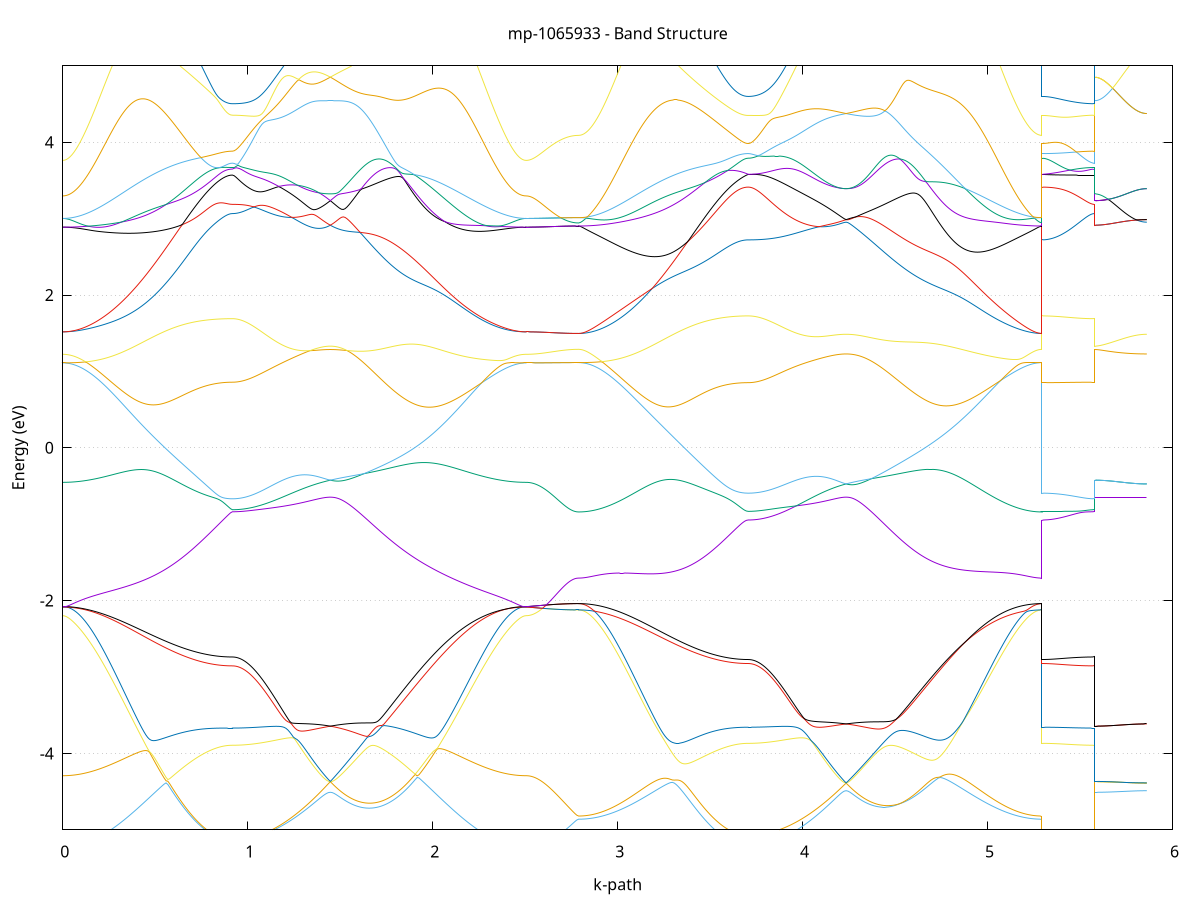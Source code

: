 set title 'mp-1065933 - Band Structure'
set xlabel 'k-path'
set ylabel 'Energy (eV)'
set grid y
set yrange [-5:5]
set terminal png size 800,600
set output 'mp-1065933_bands_gnuplot.png'
plot '-' using 1:2 with lines notitle, '-' using 1:2 with lines notitle, '-' using 1:2 with lines notitle, '-' using 1:2 with lines notitle, '-' using 1:2 with lines notitle, '-' using 1:2 with lines notitle, '-' using 1:2 with lines notitle, '-' using 1:2 with lines notitle, '-' using 1:2 with lines notitle, '-' using 1:2 with lines notitle, '-' using 1:2 with lines notitle, '-' using 1:2 with lines notitle, '-' using 1:2 with lines notitle, '-' using 1:2 with lines notitle, '-' using 1:2 with lines notitle, '-' using 1:2 with lines notitle, '-' using 1:2 with lines notitle, '-' using 1:2 with lines notitle, '-' using 1:2 with lines notitle, '-' using 1:2 with lines notitle, '-' using 1:2 with lines notitle, '-' using 1:2 with lines notitle, '-' using 1:2 with lines notitle, '-' using 1:2 with lines notitle, '-' using 1:2 with lines notitle, '-' using 1:2 with lines notitle, '-' using 1:2 with lines notitle, '-' using 1:2 with lines notitle, '-' using 1:2 with lines notitle, '-' using 1:2 with lines notitle, '-' using 1:2 with lines notitle, '-' using 1:2 with lines notitle
0.000000 -43.197395
0.009967 -43.197395
0.019935 -43.197395
0.029902 -43.197395
0.039870 -43.197295
0.049837 -43.197295
0.059804 -43.197195
0.069772 -43.197195
0.079739 -43.197095
0.089707 -43.196995
0.099674 -43.196895
0.109641 -43.196795
0.119609 -43.196695
0.129576 -43.196495
0.139543 -43.196395
0.149511 -43.196195
0.159478 -43.196095
0.169446 -43.195895
0.179413 -43.195695
0.189380 -43.195495
0.199348 -43.195295
0.209315 -43.195095
0.219283 -43.194895
0.229250 -43.194695
0.239217 -43.194495
0.249185 -43.194195
0.259152 -43.193995
0.269120 -43.193695
0.279087 -43.193495
0.289054 -43.193195
0.299022 -43.192895
0.308989 -43.192595
0.318957 -43.192295
0.328924 -43.191995
0.338891 -43.191695
0.348859 -43.191395
0.358826 -43.191095
0.368794 -43.190795
0.378761 -43.190495
0.388728 -43.190095
0.398696 -43.189795
0.408663 -43.189495
0.418630 -43.189095
0.428598 -43.188795
0.438565 -43.188395
0.448533 -43.188095
0.458500 -43.187695
0.468467 -43.187395
0.478435 -43.186995
0.488402 -43.186695
0.498370 -43.186295
0.508337 -43.185995
0.518304 -43.185595
0.528272 -43.185295
0.538239 -43.184895
0.548207 -43.184495
0.558174 -43.184195
0.568141 -43.183795
0.578109 -43.183495
0.588076 -43.183095
0.598044 -43.182795
0.608011 -43.182495
0.617978 -43.182095
0.627946 -43.181795
0.637913 -43.181395
0.647880 -43.181095
0.657848 -43.180795
0.667815 -43.180495
0.677783 -43.180195
0.687750 -43.179895
0.697717 -43.179595
0.707685 -43.179295
0.717652 -43.178995
0.727620 -43.178695
0.737587 -43.178495
0.747554 -43.178195
0.757522 -43.177895
0.767489 -43.177695
0.777457 -43.177495
0.787424 -43.177295
0.797391 -43.177095
0.807359 -43.176895
0.817326 -43.176695
0.827294 -43.176595
0.837261 -43.176395
0.847228 -43.176295
0.857196 -43.176195
0.867163 -43.176095
0.877130 -43.175995
0.887098 -43.175895
0.897065 -43.175895
0.907033 -43.175895
0.917000 -43.175795
0.917000 -43.175795
0.926989 -43.175795
0.936978 -43.175795
0.946967 -43.175795
0.956957 -43.175795
0.966946 -43.175795
0.976935 -43.175695
0.986924 -43.175695
0.996913 -43.175695
1.006902 -43.175595
1.016891 -43.175595
1.026880 -43.175495
1.036870 -43.175395
1.046859 -43.175395
1.056848 -43.175295
1.066837 -43.175195
1.076826 -43.175095
1.086815 -43.174995
1.096804 -43.174895
1.106793 -43.174795
1.116783 -43.174695
1.126772 -43.174595
1.136761 -43.174495
1.146750 -43.174395
1.156739 -43.174195
1.166728 -43.174095
1.176717 -43.173995
1.186706 -43.173795
1.196696 -43.173695
1.206685 -43.173595
1.216674 -43.173395
1.226663 -43.173295
1.236652 -43.173095
1.246641 -43.172995
1.256630 -43.172795
1.266619 -43.172595
1.276608 -43.172495
1.286598 -43.172295
1.296587 -43.172195
1.306576 -43.171995
1.316565 -43.171795
1.326554 -43.171695
1.336543 -43.171495
1.346532 -43.171295
1.356521 -43.171195
1.366511 -43.170995
1.376500 -43.170795
1.386489 -43.170695
1.396478 -43.170495
1.406467 -43.170395
1.416456 -43.170195
1.426445 -43.169995
1.436434 -43.169895
1.446424 -43.169695
1.446424 -43.169695
1.456413 -43.169895
1.466402 -43.169995
1.476391 -43.170195
1.486380 -43.170395
1.496370 -43.170595
1.506359 -43.170795
1.516348 -43.170895
1.526337 -43.171095
1.536327 -43.171395
1.546316 -43.171595
1.556305 -43.171795
1.566294 -43.171995
1.576283 -43.172195
1.586273 -43.172495
1.596262 -43.172695
1.606251 -43.172995
1.616240 -43.173195
1.626230 -43.173495
1.636219 -43.173695
1.646208 -43.173995
1.656197 -43.174295
1.666186 -43.174595
1.676176 -43.174795
1.686165 -43.175095
1.696154 -43.175395
1.706143 -43.175695
1.716132 -43.175995
1.726122 -43.176295
1.736111 -43.176595
1.746100 -43.176995
1.756089 -43.177295
1.766079 -43.177595
1.776068 -43.177895
1.786057 -43.178295
1.796046 -43.178595
1.806035 -43.178995
1.816025 -43.179295
1.826014 -43.179695
1.836003 -43.179995
1.845992 -43.180395
1.855982 -43.180695
1.865971 -43.181095
1.875960 -43.181395
1.885949 -43.181795
1.895938 -43.182195
1.905928 -43.182495
1.915917 -43.182895
1.925906 -43.183295
1.935895 -43.183595
1.945885 -43.183995
1.955874 -43.184395
1.965863 -43.184795
1.975852 -43.185095
1.985841 -43.185495
1.995831 -43.185895
2.005820 -43.186195
2.015809 -43.186595
2.025798 -43.186995
2.035787 -43.187295
2.045777 -43.187695
2.055766 -43.187995
2.065755 -43.188395
2.075744 -43.188695
2.085734 -43.189095
2.095723 -43.189395
2.105712 -43.189795
2.115701 -43.190095
2.125690 -43.190395
2.135680 -43.190795
2.145669 -43.191095
2.155658 -43.191395
2.165647 -43.191695
2.175637 -43.191995
2.185626 -43.192295
2.195615 -43.192595
2.205604 -43.192895
2.215593 -43.193195
2.225583 -43.193395
2.235572 -43.193695
2.245561 -43.193995
2.255550 -43.194195
2.265539 -43.194395
2.275529 -43.194695
2.285518 -43.194895
2.295507 -43.195095
2.305496 -43.195295
2.315486 -43.195495
2.325475 -43.195695
2.335464 -43.195895
2.345453 -43.196095
2.355442 -43.196195
2.365432 -43.196395
2.375421 -43.196495
2.385410 -43.196695
2.395399 -43.196795
2.405389 -43.196895
2.415378 -43.196995
2.425367 -43.197095
2.435356 -43.197195
2.445345 -43.197195
2.455335 -43.197295
2.465324 -43.197295
2.475313 -43.197395
2.485302 -43.197395
2.495292 -43.197395
2.505281 -43.197395
2.505281 -43.197395
2.515058 -43.197395
2.524836 -43.197395
2.534614 -43.197395
2.544391 -43.197395
2.554169 -43.197395
2.563946 -43.197395
2.573724 -43.197395
2.583502 -43.197395
2.593279 -43.197395
2.603057 -43.197395
2.612834 -43.197395
2.622612 -43.197395
2.632390 -43.197395
2.642167 -43.197395
2.651945 -43.197395
2.661722 -43.197395
2.671500 -43.197395
2.681278 -43.197395
2.691055 -43.197395
2.700833 -43.197395
2.710611 -43.197395
2.720388 -43.197395
2.730166 -43.197395
2.739943 -43.197395
2.749721 -43.197395
2.759499 -43.197395
2.769276 -43.197395
2.779054 -43.197395
2.788831 -43.197395
2.788831 -43.197395
2.798799 -43.197395
2.808766 -43.197395
2.818734 -43.197395
2.828701 -43.197295
2.838668 -43.197295
2.848636 -43.197195
2.858603 -43.197195
2.868571 -43.197095
2.878538 -43.196995
2.888505 -43.196895
2.898473 -43.196795
2.908440 -43.196695
2.918407 -43.196495
2.928375 -43.196395
2.938342 -43.196195
2.948310 -43.196095
2.958277 -43.195895
2.968244 -43.195695
2.978212 -43.195495
2.988179 -43.195295
2.998147 -43.195095
3.008114 -43.194895
3.018081 -43.194695
3.028049 -43.194495
3.038016 -43.194195
3.047984 -43.193995
3.057951 -43.193695
3.067918 -43.193495
3.077886 -43.193195
3.087853 -43.192895
3.097821 -43.192595
3.107788 -43.192295
3.117755 -43.191995
3.127723 -43.191695
3.137690 -43.191395
3.147657 -43.191095
3.157625 -43.190795
3.167592 -43.190495
3.177560 -43.190095
3.187527 -43.189795
3.197494 -43.189495
3.207462 -43.189095
3.217429 -43.188795
3.227397 -43.188395
3.237364 -43.188095
3.247331 -43.187695
3.257299 -43.187395
3.267266 -43.186995
3.277234 -43.186695
3.287201 -43.186295
3.297168 -43.185995
3.307136 -43.185595
3.317103 -43.185295
3.327071 -43.184895
3.337038 -43.184495
3.347005 -43.184195
3.356973 -43.183795
3.366940 -43.183495
3.376908 -43.183095
3.386875 -43.182795
3.396842 -43.182395
3.406810 -43.182095
3.416777 -43.181795
3.426744 -43.181395
3.436712 -43.181095
3.446679 -43.180795
3.456647 -43.180495
3.466614 -43.180195
3.476581 -43.179895
3.486549 -43.179595
3.496516 -43.179295
3.506484 -43.178995
3.516451 -43.178695
3.526418 -43.178495
3.536386 -43.178195
3.546353 -43.177895
3.556321 -43.177695
3.566288 -43.177495
3.576255 -43.177295
3.586223 -43.177095
3.596190 -43.176895
3.606158 -43.176695
3.616125 -43.176595
3.626092 -43.176395
3.636060 -43.176295
3.646027 -43.176195
3.655994 -43.176095
3.665962 -43.175995
3.675929 -43.175895
3.685897 -43.175895
3.695864 -43.175895
3.705831 -43.175795
3.705831 -43.175795
3.715821 -43.175795
3.725810 -43.175795
3.735799 -43.175795
3.745788 -43.175795
3.755777 -43.175795
3.765766 -43.175695
3.775755 -43.175695
3.785744 -43.175695
3.795734 -43.175595
3.805723 -43.175595
3.815712 -43.175495
3.825701 -43.175395
3.835690 -43.175395
3.845679 -43.175295
3.855668 -43.175195
3.865657 -43.175095
3.875647 -43.174995
3.885636 -43.174895
3.895625 -43.174795
3.905614 -43.174695
3.915603 -43.174595
3.925592 -43.174495
3.935581 -43.174395
3.945570 -43.174195
3.955560 -43.174095
3.965549 -43.173995
3.975538 -43.173795
3.985527 -43.173695
3.995516 -43.173595
4.005505 -43.173395
4.015494 -43.173295
4.025483 -43.173095
4.035473 -43.172995
4.045462 -43.172795
4.055451 -43.172595
4.065440 -43.172495
4.075429 -43.172295
4.085418 -43.172195
4.095407 -43.171995
4.105396 -43.171795
4.115386 -43.171695
4.125375 -43.171495
4.135364 -43.171295
4.145353 -43.171195
4.155342 -43.170995
4.165331 -43.170795
4.175320 -43.170695
4.185309 -43.170495
4.195299 -43.170395
4.205288 -43.170195
4.215277 -43.169995
4.225266 -43.169895
4.235255 -43.169695
4.235255 -43.169695
4.245244 -43.169895
4.255233 -43.169995
4.265223 -43.170195
4.275212 -43.170395
4.285201 -43.170595
4.295190 -43.170795
4.305180 -43.170895
4.315169 -43.171095
4.325158 -43.171395
4.335147 -43.171595
4.345136 -43.171795
4.355126 -43.171995
4.365115 -43.172195
4.375104 -43.172495
4.385093 -43.172695
4.395082 -43.172995
4.405072 -43.173195
4.415061 -43.173495
4.425050 -43.173695
4.435039 -43.173995
4.445029 -43.174295
4.455018 -43.174595
4.465007 -43.174795
4.474996 -43.175095
4.484985 -43.175395
4.494975 -43.175695
4.504964 -43.175995
4.514953 -43.176295
4.524942 -43.176595
4.534932 -43.176995
4.544921 -43.177295
4.554910 -43.177595
4.564899 -43.177895
4.574888 -43.178295
4.584878 -43.178595
4.594867 -43.178995
4.604856 -43.179295
4.614845 -43.179695
4.624835 -43.179995
4.634824 -43.180395
4.644813 -43.180695
4.654802 -43.181095
4.664791 -43.181395
4.674781 -43.181795
4.684770 -43.182195
4.694759 -43.182495
4.704748 -43.182895
4.714737 -43.183295
4.724727 -43.183595
4.734716 -43.183995
4.744705 -43.184395
4.754694 -43.184795
4.764684 -43.185095
4.774673 -43.185495
4.784662 -43.185895
4.794651 -43.186195
4.804640 -43.186595
4.814630 -43.186995
4.824619 -43.187295
4.834608 -43.187695
4.844597 -43.187995
4.854587 -43.188395
4.864576 -43.188695
4.874565 -43.189095
4.884554 -43.189395
4.894543 -43.189795
4.904533 -43.190095
4.914522 -43.190395
4.924511 -43.190795
4.934500 -43.191095
4.944490 -43.191395
4.954479 -43.191695
4.964468 -43.191995
4.974457 -43.192295
4.984446 -43.192595
4.994436 -43.192895
5.004425 -43.193195
5.014414 -43.193395
5.024403 -43.193695
5.034392 -43.193995
5.044382 -43.194195
5.054371 -43.194395
5.064360 -43.194695
5.074349 -43.194895
5.084339 -43.195095
5.094328 -43.195295
5.104317 -43.195495
5.114306 -43.195695
5.124295 -43.195895
5.134285 -43.196095
5.144274 -43.196195
5.154263 -43.196395
5.164252 -43.196495
5.174242 -43.196695
5.184231 -43.196795
5.194220 -43.196895
5.204209 -43.196995
5.214198 -43.197095
5.224188 -43.197195
5.234177 -43.197195
5.244166 -43.197295
5.254155 -43.197295
5.264144 -43.197395
5.274134 -43.197395
5.284123 -43.197395
5.294112 -43.197395
5.294112 -43.175795
5.303890 -43.175795
5.313667 -43.175795
5.323445 -43.175795
5.333223 -43.175795
5.343000 -43.175795
5.352778 -43.175795
5.362555 -43.175795
5.372333 -43.175795
5.382111 -43.175795
5.391888 -43.175795
5.401666 -43.175795
5.411443 -43.175795
5.421221 -43.175795
5.430999 -43.175795
5.440776 -43.175795
5.450554 -43.175795
5.460331 -43.175795
5.470109 -43.175795
5.479887 -43.175795
5.489664 -43.175795
5.499442 -43.175795
5.509220 -43.175795
5.518997 -43.175795
5.528775 -43.175795
5.538552 -43.175795
5.548330 -43.175795
5.558108 -43.175795
5.567885 -43.175795
5.577663 -43.175795
5.577663 -43.169695
5.587440 -43.169695
5.597218 -43.169695
5.606996 -43.169695
5.616773 -43.169695
5.626551 -43.169695
5.636328 -43.169695
5.646106 -43.169695
5.655884 -43.169695
5.665661 -43.169695
5.675439 -43.169695
5.685216 -43.169695
5.694994 -43.169695
5.704772 -43.169695
5.714549 -43.169695
5.724327 -43.169695
5.734105 -43.169695
5.743882 -43.169695
5.753660 -43.169695
5.763437 -43.169695
5.773215 -43.169695
5.782993 -43.169695
5.792770 -43.169695
5.802548 -43.169695
5.812325 -43.169695
5.822103 -43.169695
5.831881 -43.169695
5.841658 -43.169695
5.851436 -43.169695
5.861213 -43.169695
e
0.000000 -43.169595
0.009967 -43.169595
0.019935 -43.169595
0.029902 -43.169495
0.039870 -43.169495
0.049837 -43.169495
0.059804 -43.169495
0.069772 -43.169495
0.079739 -43.169495
0.089707 -43.169395
0.099674 -43.169395
0.109641 -43.169395
0.119609 -43.169295
0.129576 -43.169295
0.139543 -43.169195
0.149511 -43.169195
0.159478 -43.169095
0.169446 -43.169095
0.179413 -43.168995
0.189380 -43.168995
0.199348 -43.168895
0.209315 -43.168795
0.219283 -43.168795
0.229250 -43.168695
0.239217 -43.168595
0.249185 -43.168595
0.259152 -43.168495
0.269120 -43.168395
0.279087 -43.168395
0.289054 -43.168295
0.299022 -43.168195
0.308989 -43.168095
0.318957 -43.167995
0.328924 -43.167995
0.338891 -43.167895
0.348859 -43.167795
0.358826 -43.167695
0.368794 -43.167695
0.378761 -43.167595
0.388728 -43.167495
0.398696 -43.167395
0.408663 -43.167295
0.418630 -43.167295
0.428598 -43.167195
0.438565 -43.167095
0.448533 -43.167095
0.458500 -43.166995
0.468467 -43.166895
0.478435 -43.166895
0.488402 -43.166795
0.498370 -43.166695
0.508337 -43.166695
0.518304 -43.166595
0.528272 -43.166595
0.538239 -43.166495
0.548207 -43.166495
0.558174 -43.166395
0.568141 -43.166395
0.578109 -43.166395
0.588076 -43.166295
0.598044 -43.166295
0.608011 -43.166295
0.617978 -43.166295
0.627946 -43.166195
0.637913 -43.166195
0.647880 -43.166195
0.657848 -43.166195
0.667815 -43.166195
0.677783 -43.166195
0.687750 -43.166195
0.697717 -43.166195
0.707685 -43.166195
0.717652 -43.166195
0.727620 -43.166295
0.737587 -43.166295
0.747554 -43.166295
0.757522 -43.166295
0.767489 -43.166295
0.777457 -43.166395
0.787424 -43.166395
0.797391 -43.166395
0.807359 -43.166395
0.817326 -43.166495
0.827294 -43.166495
0.837261 -43.166495
0.847228 -43.166495
0.857196 -43.166595
0.867163 -43.166595
0.877130 -43.166595
0.887098 -43.166595
0.897065 -43.166595
0.907033 -43.166595
0.917000 -43.166595
0.917000 -43.166595
0.926989 -43.166595
0.936978 -43.166595
0.946967 -43.166595
0.956957 -43.166595
0.966946 -43.166595
0.976935 -43.166695
0.986924 -43.166695
0.996913 -43.166695
1.006902 -43.166695
1.016891 -43.166695
1.026880 -43.166695
1.036870 -43.166695
1.046859 -43.166695
1.056848 -43.166795
1.066837 -43.166795
1.076826 -43.166795
1.086815 -43.166795
1.096804 -43.166795
1.106793 -43.166895
1.116783 -43.166895
1.126772 -43.166895
1.136761 -43.166995
1.146750 -43.166995
1.156739 -43.166995
1.166728 -43.167095
1.176717 -43.167095
1.186706 -43.167195
1.196696 -43.167195
1.206685 -43.167295
1.216674 -43.167295
1.226663 -43.167395
1.236652 -43.167495
1.246641 -43.167495
1.256630 -43.167595
1.266619 -43.167695
1.276608 -43.167695
1.286598 -43.167795
1.296587 -43.167895
1.306576 -43.167995
1.316565 -43.168095
1.326554 -43.168195
1.336543 -43.168295
1.346532 -43.168395
1.356521 -43.168495
1.366511 -43.168595
1.376500 -43.168695
1.386489 -43.168795
1.396478 -43.168995
1.406467 -43.169095
1.416456 -43.169295
1.426445 -43.169395
1.436434 -43.169495
1.446424 -43.169695
1.446424 -43.169695
1.456413 -43.169495
1.466402 -43.169395
1.476391 -43.169195
1.486380 -43.169095
1.496370 -43.168895
1.506359 -43.168795
1.516348 -43.168695
1.526337 -43.168495
1.536327 -43.168395
1.546316 -43.168195
1.556305 -43.168095
1.566294 -43.167995
1.576283 -43.167895
1.586273 -43.167695
1.596262 -43.167595
1.606251 -43.167495
1.616240 -43.167395
1.626230 -43.167295
1.636219 -43.167195
1.646208 -43.167095
1.656197 -43.166995
1.666186 -43.166895
1.676176 -43.166895
1.686165 -43.166795
1.696154 -43.166695
1.706143 -43.166595
1.716132 -43.166595
1.726122 -43.166495
1.736111 -43.166495
1.746100 -43.166395
1.756089 -43.166395
1.766079 -43.166295
1.776068 -43.166295
1.786057 -43.166295
1.796046 -43.166195
1.806035 -43.166195
1.816025 -43.166195
1.826014 -43.166195
1.836003 -43.166195
1.845992 -43.166195
1.855982 -43.166195
1.865971 -43.166195
1.875960 -43.166195
1.885949 -43.166195
1.895938 -43.166295
1.905928 -43.166295
1.915917 -43.166295
1.925906 -43.166295
1.935895 -43.166395
1.945885 -43.166395
1.955874 -43.166495
1.965863 -43.166495
1.975852 -43.166595
1.985841 -43.166595
1.995831 -43.166695
2.005820 -43.166695
2.015809 -43.166795
2.025798 -43.166795
2.035787 -43.166895
2.045777 -43.166995
2.055766 -43.166995
2.065755 -43.167095
2.075744 -43.167195
2.085734 -43.167295
2.095723 -43.167295
2.105712 -43.167395
2.115701 -43.167495
2.125690 -43.167595
2.135680 -43.167595
2.145669 -43.167695
2.155658 -43.167795
2.165647 -43.167895
2.175637 -43.167995
2.185626 -43.167995
2.195615 -43.168095
2.205604 -43.168195
2.215593 -43.168295
2.225583 -43.168295
2.235572 -43.168395
2.245561 -43.168495
2.255550 -43.168595
2.265539 -43.168595
2.275529 -43.168695
2.285518 -43.168795
2.295507 -43.168795
2.305496 -43.168895
2.315486 -43.168995
2.325475 -43.168995
2.335464 -43.169095
2.345453 -43.169095
2.355442 -43.169195
2.365432 -43.169195
2.375421 -43.169295
2.385410 -43.169295
2.395399 -43.169395
2.405389 -43.169395
2.415378 -43.169395
2.425367 -43.169495
2.435356 -43.169495
2.445345 -43.169495
2.455335 -43.169495
2.465324 -43.169495
2.475313 -43.169495
2.485302 -43.169595
2.495292 -43.169595
2.505281 -43.169595
2.505281 -43.169595
2.515058 -43.169595
2.524836 -43.169595
2.534614 -43.169595
2.544391 -43.169595
2.554169 -43.169595
2.563946 -43.169595
2.573724 -43.169595
2.583502 -43.169595
2.593279 -43.169595
2.603057 -43.169595
2.612834 -43.169595
2.622612 -43.169595
2.632390 -43.169595
2.642167 -43.169595
2.651945 -43.169595
2.661722 -43.169595
2.671500 -43.169595
2.681278 -43.169595
2.691055 -43.169595
2.700833 -43.169595
2.710611 -43.169595
2.720388 -43.169595
2.730166 -43.169595
2.739943 -43.169595
2.749721 -43.169595
2.759499 -43.169595
2.769276 -43.169595
2.779054 -43.169595
2.788831 -43.169595
2.788831 -43.169595
2.798799 -43.169595
2.808766 -43.169595
2.818734 -43.169495
2.828701 -43.169495
2.838668 -43.169495
2.848636 -43.169495
2.858603 -43.169495
2.868571 -43.169395
2.878538 -43.169395
2.888505 -43.169395
2.898473 -43.169395
2.908440 -43.169295
2.918407 -43.169295
2.928375 -43.169195
2.938342 -43.169195
2.948310 -43.169095
2.958277 -43.169095
2.968244 -43.168995
2.978212 -43.168995
2.988179 -43.168895
2.998147 -43.168795
3.008114 -43.168795
3.018081 -43.168695
3.028049 -43.168595
3.038016 -43.168595
3.047984 -43.168495
3.057951 -43.168395
3.067918 -43.168395
3.077886 -43.168295
3.087853 -43.168195
3.097821 -43.168095
3.107788 -43.167995
3.117755 -43.167995
3.127723 -43.167895
3.137690 -43.167795
3.147657 -43.167695
3.157625 -43.167695
3.167592 -43.167595
3.177560 -43.167495
3.187527 -43.167395
3.197494 -43.167295
3.207462 -43.167295
3.217429 -43.167195
3.227397 -43.167095
3.237364 -43.167095
3.247331 -43.166995
3.257299 -43.166895
3.267266 -43.166895
3.277234 -43.166795
3.287201 -43.166695
3.297168 -43.166695
3.307136 -43.166595
3.317103 -43.166595
3.327071 -43.166495
3.337038 -43.166495
3.347005 -43.166395
3.356973 -43.166395
3.366940 -43.166395
3.376908 -43.166295
3.386875 -43.166295
3.396842 -43.166295
3.406810 -43.166295
3.416777 -43.166195
3.426744 -43.166195
3.436712 -43.166195
3.446679 -43.166195
3.456647 -43.166195
3.466614 -43.166195
3.476581 -43.166195
3.486549 -43.166195
3.496516 -43.166195
3.506484 -43.166195
3.516451 -43.166295
3.526418 -43.166295
3.536386 -43.166295
3.546353 -43.166295
3.556321 -43.166295
3.566288 -43.166395
3.576255 -43.166395
3.586223 -43.166395
3.596190 -43.166395
3.606158 -43.166495
3.616125 -43.166495
3.626092 -43.166495
3.636060 -43.166495
3.646027 -43.166595
3.655994 -43.166595
3.665962 -43.166595
3.675929 -43.166595
3.685897 -43.166595
3.695864 -43.166595
3.705831 -43.166595
3.705831 -43.166595
3.715821 -43.166595
3.725810 -43.166595
3.735799 -43.166595
3.745788 -43.166595
3.755777 -43.166595
3.765766 -43.166695
3.775755 -43.166695
3.785744 -43.166695
3.795734 -43.166695
3.805723 -43.166695
3.815712 -43.166695
3.825701 -43.166695
3.835690 -43.166695
3.845679 -43.166795
3.855668 -43.166795
3.865657 -43.166795
3.875647 -43.166795
3.885636 -43.166795
3.895625 -43.166895
3.905614 -43.166895
3.915603 -43.166895
3.925592 -43.166995
3.935581 -43.166995
3.945570 -43.166995
3.955560 -43.167095
3.965549 -43.167095
3.975538 -43.167195
3.985527 -43.167195
3.995516 -43.167295
4.005505 -43.167295
4.015494 -43.167395
4.025483 -43.167395
4.035473 -43.167495
4.045462 -43.167595
4.055451 -43.167695
4.065440 -43.167695
4.075429 -43.167795
4.085418 -43.167895
4.095407 -43.167995
4.105396 -43.168095
4.115386 -43.168195
4.125375 -43.168295
4.135364 -43.168395
4.145353 -43.168495
4.155342 -43.168595
4.165331 -43.168695
4.175320 -43.168795
4.185309 -43.168995
4.195299 -43.169095
4.205288 -43.169295
4.215277 -43.169395
4.225266 -43.169495
4.235255 -43.169695
4.235255 -43.169695
4.245244 -43.169495
4.255233 -43.169395
4.265223 -43.169195
4.275212 -43.169095
4.285201 -43.168895
4.295190 -43.168795
4.305180 -43.168595
4.315169 -43.168495
4.325158 -43.168395
4.335147 -43.168195
4.345136 -43.168095
4.355126 -43.167995
4.365115 -43.167895
4.375104 -43.167695
4.385093 -43.167595
4.395082 -43.167495
4.405072 -43.167395
4.415061 -43.167295
4.425050 -43.167195
4.435039 -43.167095
4.445029 -43.166995
4.455018 -43.166895
4.465007 -43.166895
4.474996 -43.166795
4.484985 -43.166695
4.494975 -43.166595
4.504964 -43.166595
4.514953 -43.166495
4.524942 -43.166495
4.534932 -43.166395
4.544921 -43.166395
4.554910 -43.166295
4.564899 -43.166295
4.574888 -43.166295
4.584878 -43.166295
4.594867 -43.166195
4.604856 -43.166195
4.614845 -43.166195
4.624835 -43.166195
4.634824 -43.166195
4.644813 -43.166195
4.654802 -43.166195
4.664791 -43.166195
4.674781 -43.166195
4.684770 -43.166295
4.694759 -43.166295
4.704748 -43.166295
4.714737 -43.166295
4.724727 -43.166395
4.734716 -43.166395
4.744705 -43.166495
4.754694 -43.166495
4.764684 -43.166595
4.774673 -43.166595
4.784662 -43.166695
4.794651 -43.166695
4.804640 -43.166795
4.814630 -43.166795
4.824619 -43.166895
4.834608 -43.166995
4.844597 -43.166995
4.854587 -43.167095
4.864576 -43.167195
4.874565 -43.167295
4.884554 -43.167295
4.894543 -43.167395
4.904533 -43.167495
4.914522 -43.167595
4.924511 -43.167595
4.934500 -43.167695
4.944490 -43.167795
4.954479 -43.167895
4.964468 -43.167995
4.974457 -43.167995
4.984446 -43.168095
4.994436 -43.168195
5.004425 -43.168295
5.014414 -43.168295
5.024403 -43.168395
5.034392 -43.168495
5.044382 -43.168595
5.054371 -43.168595
5.064360 -43.168695
5.074349 -43.168795
5.084339 -43.168795
5.094328 -43.168895
5.104317 -43.168995
5.114306 -43.168995
5.124295 -43.169095
5.134285 -43.169095
5.144274 -43.169195
5.154263 -43.169195
5.164252 -43.169295
5.174242 -43.169295
5.184231 -43.169395
5.194220 -43.169395
5.204209 -43.169395
5.214198 -43.169395
5.224188 -43.169495
5.234177 -43.169495
5.244166 -43.169495
5.254155 -43.169495
5.264144 -43.169495
5.274134 -43.169595
5.284123 -43.169595
5.294112 -43.169595
5.294112 -43.166595
5.303890 -43.166595
5.313667 -43.166595
5.323445 -43.166595
5.333223 -43.166595
5.343000 -43.166595
5.352778 -43.166595
5.362555 -43.166595
5.372333 -43.166595
5.382111 -43.166595
5.391888 -43.166595
5.401666 -43.166595
5.411443 -43.166595
5.421221 -43.166595
5.430999 -43.166595
5.440776 -43.166595
5.450554 -43.166595
5.460331 -43.166595
5.470109 -43.166595
5.479887 -43.166595
5.489664 -43.166595
5.499442 -43.166595
5.509220 -43.166595
5.518997 -43.166595
5.528775 -43.166595
5.538552 -43.166595
5.548330 -43.166595
5.558108 -43.166595
5.567885 -43.166595
5.577663 -43.166595
5.577663 -43.169695
5.587440 -43.169695
5.597218 -43.169695
5.606996 -43.169695
5.616773 -43.169695
5.626551 -43.169695
5.636328 -43.169695
5.646106 -43.169695
5.655884 -43.169695
5.665661 -43.169695
5.675439 -43.169695
5.685216 -43.169695
5.694994 -43.169695
5.704772 -43.169695
5.714549 -43.169695
5.724327 -43.169695
5.734105 -43.169695
5.743882 -43.169695
5.753660 -43.169695
5.763437 -43.169695
5.773215 -43.169695
5.782993 -43.169695
5.792770 -43.169695
5.802548 -43.169695
5.812325 -43.169695
5.822103 -43.169695
5.831881 -43.169695
5.841658 -43.169695
5.851436 -43.169695
5.861213 -43.169695
e
0.000000 -23.389195
0.009967 -23.389195
0.019935 -23.389095
0.029902 -23.388995
0.039870 -23.388895
0.049837 -23.388695
0.059804 -23.388495
0.069772 -23.388195
0.079739 -23.387895
0.089707 -23.387595
0.099674 -23.387195
0.109641 -23.386795
0.119609 -23.386295
0.129576 -23.385795
0.139543 -23.385295
0.149511 -23.384695
0.159478 -23.384195
0.169446 -23.383495
0.179413 -23.382895
0.189380 -23.382195
0.199348 -23.381495
0.209315 -23.380695
0.219283 -23.379995
0.229250 -23.379195
0.239217 -23.378395
0.249185 -23.377495
0.259152 -23.376695
0.269120 -23.375795
0.279087 -23.374895
0.289054 -23.373995
0.299022 -23.373095
0.308989 -23.372195
0.318957 -23.371295
0.328924 -23.370395
0.338891 -23.369495
0.348859 -23.368595
0.358826 -23.367695
0.368794 -23.366895
0.378761 -23.365995
0.388728 -23.365195
0.398696 -23.364395
0.408663 -23.363595
0.418630 -23.362895
0.428598 -23.362195
0.438565 -23.361595
0.448533 -23.360995
0.458500 -23.360495
0.468467 -23.360095
0.478435 -23.359695
0.488402 -23.359495
0.498370 -23.359295
0.508337 -23.359195
0.518304 -23.359195
0.528272 -23.359395
0.538239 -23.359595
0.548207 -23.359995
0.558174 -23.360595
0.568141 -23.361295
0.578109 -23.362295
0.588076 -23.363395
0.598044 -23.364795
0.608011 -23.366395
0.617978 -23.368095
0.627946 -23.369995
0.637913 -23.371995
0.647880 -23.373995
0.657848 -23.375995
0.667815 -23.378095
0.677783 -23.380095
0.687750 -23.382095
0.697717 -23.383995
0.707685 -23.385895
0.717652 -23.387695
0.727620 -23.389395
0.737587 -23.391095
0.747554 -23.392695
0.757522 -23.394195
0.767489 -23.395695
0.777457 -23.396995
0.787424 -23.398295
0.797391 -23.399495
0.807359 -23.400595
0.817326 -23.401595
0.827294 -23.402495
0.837261 -23.403295
0.847228 -23.403995
0.857196 -23.404695
0.867163 -23.405195
0.877130 -23.405695
0.887098 -23.405995
0.897065 -23.406195
0.907033 -23.406395
0.917000 -23.406395
0.917000 -23.406395
0.926989 -23.406395
0.936978 -23.406295
0.946967 -23.406195
0.956957 -23.406095
0.966946 -23.405895
0.976935 -23.405595
0.986924 -23.405295
0.996913 -23.404995
1.006902 -23.404595
1.016891 -23.404095
1.026880 -23.403595
1.036870 -23.403095
1.046859 -23.402495
1.056848 -23.401895
1.066837 -23.401295
1.076826 -23.400595
1.086815 -23.399795
1.096804 -23.398995
1.106793 -23.398195
1.116783 -23.397395
1.126772 -23.396495
1.136761 -23.395495
1.146750 -23.394495
1.156739 -23.393495
1.166728 -23.392495
1.176717 -23.391395
1.186706 -23.390295
1.196696 -23.389095
1.206685 -23.387895
1.216674 -23.386695
1.226663 -23.385495
1.236652 -23.384195
1.246641 -23.382895
1.256630 -23.381595
1.266619 -23.380195
1.276608 -23.378795
1.286598 -23.377495
1.296587 -23.376095
1.306576 -23.374595
1.316565 -23.373195
1.326554 -23.371795
1.336543 -23.370395
1.346532 -23.368995
1.356521 -23.367495
1.366511 -23.366195
1.376500 -23.364795
1.386489 -23.363595
1.396478 -23.362395
1.406467 -23.361295
1.416456 -23.360295
1.426445 -23.359595
1.436434 -23.359095
1.446424 -23.358795
1.446424 -23.358795
1.456413 -23.358995
1.466402 -23.359195
1.476391 -23.359595
1.486380 -23.360195
1.496370 -23.360895
1.506359 -23.361695
1.516348 -23.362495
1.526337 -23.363295
1.536327 -23.364095
1.546316 -23.364795
1.556305 -23.365595
1.566294 -23.366195
1.576283 -23.366895
1.586273 -23.367395
1.596262 -23.367895
1.606251 -23.368395
1.616240 -23.368795
1.626230 -23.369095
1.636219 -23.369295
1.646208 -23.369495
1.656197 -23.369595
1.666186 -23.369595
1.676176 -23.369595
1.686165 -23.369495
1.696154 -23.369295
1.706143 -23.369095
1.716132 -23.368795
1.726122 -23.368395
1.736111 -23.367995
1.746100 -23.367595
1.756089 -23.367095
1.766079 -23.366495
1.776068 -23.365995
1.786057 -23.365395
1.796046 -23.364695
1.806035 -23.364095
1.816025 -23.363395
1.826014 -23.362795
1.836003 -23.362095
1.845992 -23.361495
1.855982 -23.360895
1.865971 -23.360295
1.875960 -23.359695
1.885949 -23.359195
1.895938 -23.358695
1.905928 -23.358295
1.915917 -23.357895
1.925906 -23.357595
1.935895 -23.357395
1.945885 -23.357195
1.955874 -23.357095
1.965863 -23.357095
1.975852 -23.357195
1.985841 -23.357395
1.995831 -23.357595
2.005820 -23.357895
2.015809 -23.358195
2.025798 -23.358695
2.035787 -23.359195
2.045777 -23.359695
2.055766 -23.360295
2.065755 -23.360995
2.075744 -23.361695
2.085734 -23.362395
2.095723 -23.363195
2.105712 -23.363995
2.115701 -23.364895
2.125690 -23.365695
2.135680 -23.366595
2.145669 -23.367495
2.155658 -23.368395
2.165647 -23.369295
2.175637 -23.370295
2.185626 -23.371195
2.195615 -23.372095
2.205604 -23.372995
2.215593 -23.373895
2.225583 -23.374795
2.235572 -23.375695
2.245561 -23.376595
2.255550 -23.377495
2.265539 -23.378295
2.275529 -23.379095
2.285518 -23.379895
2.295507 -23.380695
2.305496 -23.381395
2.315486 -23.382195
2.325475 -23.382795
2.335464 -23.383495
2.345453 -23.384095
2.355442 -23.384695
2.365432 -23.385295
2.375421 -23.385795
2.385410 -23.386295
2.395399 -23.386795
2.405389 -23.387195
2.415378 -23.387595
2.425367 -23.387895
2.435356 -23.388195
2.445345 -23.388495
2.455335 -23.388695
2.465324 -23.388895
2.475313 -23.388995
2.485302 -23.389095
2.495292 -23.389195
2.505281 -23.389195
2.505281 -23.389195
2.515058 -23.389195
2.524836 -23.389195
2.534614 -23.389195
2.544391 -23.389195
2.554169 -23.389195
2.563946 -23.389195
2.573724 -23.389195
2.583502 -23.389195
2.593279 -23.389195
2.603057 -23.389195
2.612834 -23.389195
2.622612 -23.389195
2.632390 -23.389195
2.642167 -23.389195
2.651945 -23.389195
2.661722 -23.389195
2.671500 -23.389195
2.681278 -23.389195
2.691055 -23.389195
2.700833 -23.389195
2.710611 -23.389195
2.720388 -23.389195
2.730166 -23.389195
2.739943 -23.389195
2.749721 -23.389195
2.759499 -23.389195
2.769276 -23.389195
2.779054 -23.389195
2.788831 -23.389195
2.788831 -23.389195
2.798799 -23.389195
2.808766 -23.389095
2.818734 -23.388995
2.828701 -23.388895
2.838668 -23.388695
2.848636 -23.388495
2.858603 -23.388195
2.868571 -23.387895
2.878538 -23.387495
2.888505 -23.387195
2.898473 -23.386795
2.908440 -23.386295
2.918407 -23.385795
2.928375 -23.385295
2.938342 -23.384695
2.948310 -23.384095
2.958277 -23.383495
2.968244 -23.382895
2.978212 -23.382195
2.988179 -23.381495
2.998147 -23.380695
3.008114 -23.379895
3.018081 -23.379195
3.028049 -23.378295
3.038016 -23.377495
3.047984 -23.376695
3.057951 -23.375795
3.067918 -23.374895
3.077886 -23.373995
3.087853 -23.373095
3.097821 -23.372195
3.107788 -23.371295
3.117755 -23.370395
3.127723 -23.369495
3.137690 -23.368595
3.147657 -23.367695
3.157625 -23.366895
3.167592 -23.365995
3.177560 -23.365195
3.187527 -23.364395
3.197494 -23.363595
3.207462 -23.362895
3.217429 -23.362195
3.227397 -23.361595
3.237364 -23.360995
3.247331 -23.360495
3.257299 -23.360095
3.267266 -23.359695
3.277234 -23.359495
3.287201 -23.359295
3.297168 -23.359195
3.307136 -23.359195
3.317103 -23.359395
3.327071 -23.359595
3.337038 -23.359995
3.347005 -23.360595
3.356973 -23.361295
3.366940 -23.362295
3.376908 -23.363395
3.386875 -23.364795
3.396842 -23.366395
3.406810 -23.368095
3.416777 -23.369995
3.426744 -23.371995
3.436712 -23.373995
3.446679 -23.375995
3.456647 -23.378095
3.466614 -23.380095
3.476581 -23.382095
3.486549 -23.383995
3.496516 -23.385895
3.506484 -23.387695
3.516451 -23.389395
3.526418 -23.391095
3.536386 -23.392695
3.546353 -23.394195
3.556321 -23.395695
3.566288 -23.396995
3.576255 -23.398295
3.586223 -23.399495
3.596190 -23.400595
3.606158 -23.401595
3.616125 -23.402495
3.626092 -23.403295
3.636060 -23.403995
3.646027 -23.404695
3.655994 -23.405195
3.665962 -23.405695
3.675929 -23.405995
3.685897 -23.406195
3.695864 -23.406395
3.705831 -23.406395
3.705831 -23.406395
3.715821 -23.406395
3.725810 -23.406295
3.735799 -23.406195
3.745788 -23.406095
3.755777 -23.405895
3.765766 -23.405595
3.775755 -23.405295
3.785744 -23.404995
3.795734 -23.404595
3.805723 -23.404095
3.815712 -23.403595
3.825701 -23.403095
3.835690 -23.402495
3.845679 -23.401895
3.855668 -23.401295
3.865657 -23.400595
3.875647 -23.399795
3.885636 -23.399095
3.895625 -23.398195
3.905614 -23.397395
3.915603 -23.396495
3.925592 -23.395495
3.935581 -23.394495
3.945570 -23.393495
3.955560 -23.392495
3.965549 -23.391395
3.975538 -23.390295
3.985527 -23.389095
3.995516 -23.387895
4.005505 -23.386695
4.015494 -23.385495
4.025483 -23.384195
4.035473 -23.382895
4.045462 -23.381595
4.055451 -23.380195
4.065440 -23.378795
4.075429 -23.377495
4.085418 -23.376095
4.095407 -23.374595
4.105396 -23.373195
4.115386 -23.371795
4.125375 -23.370395
4.135364 -23.368995
4.145353 -23.367595
4.155342 -23.366195
4.165331 -23.364795
4.175320 -23.363595
4.185309 -23.362395
4.195299 -23.361295
4.205288 -23.360295
4.215277 -23.359595
4.225266 -23.359095
4.235255 -23.358795
4.235255 -23.358795
4.245244 -23.358995
4.255233 -23.359195
4.265223 -23.359595
4.275212 -23.360195
4.285201 -23.360895
4.295190 -23.361695
4.305180 -23.362495
4.315169 -23.363295
4.325158 -23.364095
4.335147 -23.364795
4.345136 -23.365595
4.355126 -23.366195
4.365115 -23.366895
4.375104 -23.367395
4.385093 -23.367895
4.395082 -23.368395
4.405072 -23.368795
4.415061 -23.369095
4.425050 -23.369295
4.435039 -23.369495
4.445029 -23.369595
4.455018 -23.369595
4.465007 -23.369595
4.474996 -23.369495
4.484985 -23.369295
4.494975 -23.369095
4.504964 -23.368795
4.514953 -23.368395
4.524942 -23.367995
4.534932 -23.367595
4.544921 -23.367095
4.554910 -23.366495
4.564899 -23.365995
4.574888 -23.365395
4.584878 -23.364695
4.594867 -23.364095
4.604856 -23.363395
4.614845 -23.362795
4.624835 -23.362095
4.634824 -23.361495
4.644813 -23.360895
4.654802 -23.360295
4.664791 -23.359695
4.674781 -23.359195
4.684770 -23.358695
4.694759 -23.358295
4.704748 -23.357895
4.714737 -23.357595
4.724727 -23.357395
4.734716 -23.357195
4.744705 -23.357095
4.754694 -23.357095
4.764684 -23.357195
4.774673 -23.357395
4.784662 -23.357595
4.794651 -23.357895
4.804640 -23.358195
4.814630 -23.358695
4.824619 -23.359195
4.834608 -23.359695
4.844597 -23.360295
4.854587 -23.360995
4.864576 -23.361695
4.874565 -23.362395
4.884554 -23.363195
4.894543 -23.363995
4.904533 -23.364895
4.914522 -23.365695
4.924511 -23.366595
4.934500 -23.367495
4.944490 -23.368395
4.954479 -23.369295
4.964468 -23.370295
4.974457 -23.371195
4.984446 -23.372095
4.994436 -23.372995
5.004425 -23.373895
5.014414 -23.374795
5.024403 -23.375695
5.034392 -23.376595
5.044382 -23.377495
5.054371 -23.378295
5.064360 -23.379095
5.074349 -23.379895
5.084339 -23.380695
5.094328 -23.381395
5.104317 -23.382095
5.114306 -23.382795
5.124295 -23.383495
5.134285 -23.384095
5.144274 -23.384695
5.154263 -23.385295
5.164252 -23.385795
5.174242 -23.386295
5.184231 -23.386695
5.194220 -23.387195
5.204209 -23.387495
5.214198 -23.387895
5.224188 -23.388195
5.234177 -23.388395
5.244166 -23.388695
5.254155 -23.388895
5.264144 -23.388995
5.274134 -23.389095
5.284123 -23.389195
5.294112 -23.389195
5.294112 -23.406395
5.303890 -23.406395
5.313667 -23.406395
5.323445 -23.406395
5.333223 -23.406395
5.343000 -23.406395
5.352778 -23.406395
5.362555 -23.406395
5.372333 -23.406395
5.382111 -23.406395
5.391888 -23.406395
5.401666 -23.406395
5.411443 -23.406395
5.421221 -23.406395
5.430999 -23.406395
5.440776 -23.406395
5.450554 -23.406395
5.460331 -23.406395
5.470109 -23.406395
5.479887 -23.406395
5.489664 -23.406395
5.499442 -23.406395
5.509220 -23.406395
5.518997 -23.406395
5.528775 -23.406395
5.538552 -23.406395
5.548330 -23.406395
5.558108 -23.406395
5.567885 -23.406395
5.577663 -23.406395
5.577663 -23.358795
5.587440 -23.358795
5.597218 -23.358795
5.606996 -23.358795
5.616773 -23.358795
5.626551 -23.358795
5.636328 -23.358795
5.646106 -23.358795
5.655884 -23.358795
5.665661 -23.358795
5.675439 -23.358795
5.685216 -23.358795
5.694994 -23.358795
5.704772 -23.358795
5.714549 -23.358795
5.724327 -23.358795
5.734105 -23.358795
5.743882 -23.358795
5.753660 -23.358795
5.763437 -23.358795
5.773215 -23.358795
5.782993 -23.358795
5.792770 -23.358795
5.802548 -23.358795
5.812325 -23.358795
5.822103 -23.358795
5.831881 -23.358795
5.841658 -23.358795
5.851436 -23.358795
5.861213 -23.358795
e
0.000000 -23.206095
0.009967 -23.206195
0.019935 -23.206495
0.029902 -23.207095
0.039870 -23.207895
0.049837 -23.208795
0.059804 -23.209995
0.069772 -23.211295
0.079739 -23.212795
0.089707 -23.214395
0.099674 -23.216095
0.109641 -23.217895
0.119609 -23.219895
0.129576 -23.221895
0.139543 -23.223995
0.149511 -23.226195
0.159478 -23.228495
0.169446 -23.230895
0.179413 -23.233295
0.189380 -23.235795
0.199348 -23.238395
0.209315 -23.240995
0.219283 -23.243695
0.229250 -23.246395
0.239217 -23.249095
0.249185 -23.251895
0.259152 -23.254795
0.269120 -23.257695
0.279087 -23.260595
0.289054 -23.263595
0.299022 -23.266595
0.308989 -23.269595
0.318957 -23.272595
0.328924 -23.275695
0.338891 -23.278795
0.348859 -23.281895
0.358826 -23.284995
0.368794 -23.288095
0.378761 -23.291295
0.388728 -23.294395
0.398696 -23.297595
0.408663 -23.300695
0.418630 -23.303895
0.428598 -23.306995
0.438565 -23.310195
0.448533 -23.313295
0.458500 -23.316395
0.468467 -23.319395
0.478435 -23.322495
0.488402 -23.325495
0.498370 -23.328495
0.508337 -23.331395
0.518304 -23.334295
0.528272 -23.337095
0.538239 -23.339795
0.548207 -23.342495
0.558174 -23.344995
0.568141 -23.347395
0.578109 -23.349695
0.588076 -23.351795
0.598044 -23.353695
0.608011 -23.355395
0.617978 -23.356895
0.627946 -23.358295
0.637913 -23.359595
0.647880 -23.360895
0.657848 -23.362095
0.667815 -23.363195
0.677783 -23.364395
0.687750 -23.365495
0.697717 -23.366595
0.707685 -23.367695
0.717652 -23.368795
0.727620 -23.369895
0.737587 -23.370895
0.747554 -23.371895
0.757522 -23.372895
0.767489 -23.373795
0.777457 -23.374695
0.787424 -23.375595
0.797391 -23.376395
0.807359 -23.377095
0.817326 -23.377795
0.827294 -23.378395
0.837261 -23.378995
0.847228 -23.379495
0.857196 -23.379895
0.867163 -23.380295
0.877130 -23.380595
0.887098 -23.380895
0.897065 -23.380995
0.907033 -23.381095
0.917000 -23.381195
0.917000 -23.381195
0.926989 -23.381195
0.936978 -23.381095
0.946967 -23.380995
0.956957 -23.380895
0.966946 -23.380695
0.976935 -23.380495
0.986924 -23.380295
0.996913 -23.380095
1.006902 -23.379795
1.016891 -23.379395
1.026880 -23.379095
1.036870 -23.378695
1.046859 -23.378295
1.056848 -23.377795
1.066837 -23.377295
1.076826 -23.376795
1.086815 -23.376295
1.096804 -23.375795
1.106793 -23.375195
1.116783 -23.374595
1.126772 -23.373995
1.136761 -23.373295
1.146750 -23.372695
1.156739 -23.371995
1.166728 -23.371295
1.176717 -23.370595
1.186706 -23.369895
1.196696 -23.369195
1.206685 -23.368495
1.216674 -23.367795
1.226663 -23.367095
1.236652 -23.366395
1.246641 -23.365695
1.256630 -23.365095
1.266619 -23.364395
1.276608 -23.363795
1.286598 -23.363195
1.296587 -23.362595
1.306576 -23.361995
1.316565 -23.361495
1.326554 -23.360995
1.336543 -23.360595
1.346532 -23.360095
1.356521 -23.359795
1.366511 -23.359495
1.376500 -23.359195
1.386489 -23.358995
1.396478 -23.358795
1.406467 -23.358695
1.416456 -23.358695
1.426445 -23.358695
1.436434 -23.358695
1.446424 -23.358795
1.446424 -23.358795
1.456413 -23.358795
1.466402 -23.359095
1.476391 -23.359395
1.486380 -23.359595
1.496370 -23.359895
1.506359 -23.360195
1.516348 -23.360495
1.526337 -23.360895
1.536327 -23.361195
1.546316 -23.361495
1.556305 -23.361895
1.566294 -23.362195
1.576283 -23.362495
1.586273 -23.362795
1.596262 -23.363095
1.606251 -23.363295
1.616240 -23.363495
1.626230 -23.363595
1.636219 -23.363695
1.646208 -23.363795
1.656197 -23.363795
1.666186 -23.363695
1.676176 -23.363595
1.686165 -23.363395
1.696154 -23.363195
1.706143 -23.362895
1.716132 -23.362495
1.726122 -23.361995
1.736111 -23.361495
1.746100 -23.360895
1.756089 -23.360195
1.766079 -23.359495
1.776068 -23.358695
1.786057 -23.357795
1.796046 -23.356795
1.806035 -23.355695
1.816025 -23.354595
1.826014 -23.353395
1.836003 -23.352095
1.845992 -23.350695
1.855982 -23.349195
1.865971 -23.347695
1.875960 -23.346095
1.885949 -23.344395
1.895938 -23.342695
1.905928 -23.340895
1.915917 -23.338995
1.925906 -23.337095
1.935895 -23.334995
1.945885 -23.332995
1.955874 -23.330795
1.965863 -23.328595
1.975852 -23.326395
1.985841 -23.323995
1.995831 -23.321695
2.005820 -23.319295
2.015809 -23.316795
2.025798 -23.314295
2.035787 -23.311795
2.045777 -23.309195
2.055766 -23.306495
2.065755 -23.303895
2.075744 -23.301195
2.085734 -23.298495
2.095723 -23.295695
2.105712 -23.292995
2.115701 -23.290195
2.125690 -23.287395
2.135680 -23.284595
2.145669 -23.281795
2.155658 -23.278895
2.165647 -23.276095
2.175637 -23.273295
2.185626 -23.270495
2.195615 -23.267695
2.205604 -23.264795
2.215593 -23.261995
2.225583 -23.259295
2.235572 -23.256495
2.245561 -23.253795
2.255550 -23.251095
2.265539 -23.248395
2.275529 -23.245695
2.285518 -23.243095
2.295507 -23.240495
2.305496 -23.237995
2.315486 -23.235495
2.325475 -23.233095
2.335464 -23.230695
2.345453 -23.228395
2.355442 -23.226195
2.365432 -23.223995
2.375421 -23.221895
2.385410 -23.219795
2.395399 -23.217895
2.405389 -23.216095
2.415378 -23.214395
2.425367 -23.212795
2.435356 -23.211295
2.445345 -23.209995
2.455335 -23.208895
2.465324 -23.207895
2.475313 -23.207095
2.485302 -23.206495
2.495292 -23.206195
2.505281 -23.206095
2.505281 -23.206095
2.515058 -23.206095
2.524836 -23.206095
2.534614 -23.206095
2.544391 -23.206095
2.554169 -23.206095
2.563946 -23.206095
2.573724 -23.206095
2.583502 -23.206095
2.593279 -23.206095
2.603057 -23.206095
2.612834 -23.206095
2.622612 -23.206095
2.632390 -23.206095
2.642167 -23.206095
2.651945 -23.206095
2.661722 -23.206095
2.671500 -23.206095
2.681278 -23.206095
2.691055 -23.206095
2.700833 -23.206095
2.710611 -23.206095
2.720388 -23.206095
2.730166 -23.206095
2.739943 -23.206095
2.749721 -23.206095
2.759499 -23.206095
2.769276 -23.206095
2.779054 -23.206095
2.788831 -23.206095
2.788831 -23.206095
2.798799 -23.206195
2.808766 -23.206495
2.818734 -23.207095
2.828701 -23.207895
2.838668 -23.208795
2.848636 -23.209995
2.858603 -23.211295
2.868571 -23.212795
2.878538 -23.214395
2.888505 -23.216095
2.898473 -23.217895
2.908440 -23.219895
2.918407 -23.221895
2.928375 -23.223995
2.938342 -23.226295
2.948310 -23.228495
2.958277 -23.230895
2.968244 -23.233295
2.978212 -23.235795
2.988179 -23.238395
2.998147 -23.240995
3.008114 -23.243695
3.018081 -23.246395
3.028049 -23.249095
3.038016 -23.251895
3.047984 -23.254795
3.057951 -23.257695
3.067918 -23.260595
3.077886 -23.263595
3.087853 -23.266595
3.097821 -23.269595
3.107788 -23.272595
3.117755 -23.275695
3.127723 -23.278795
3.137690 -23.281895
3.147657 -23.284995
3.157625 -23.288195
3.167592 -23.291295
3.177560 -23.294395
3.187527 -23.297595
3.197494 -23.300795
3.207462 -23.303895
3.217429 -23.306995
3.227397 -23.310195
3.237364 -23.313295
3.247331 -23.316395
3.257299 -23.319395
3.267266 -23.322495
3.277234 -23.325495
3.287201 -23.328495
3.297168 -23.331395
3.307136 -23.334295
3.317103 -23.337095
3.327071 -23.339795
3.337038 -23.342495
3.347005 -23.344995
3.356973 -23.347395
3.366940 -23.349695
3.376908 -23.351795
3.386875 -23.353695
3.396842 -23.355395
3.406810 -23.356895
3.416777 -23.358295
3.426744 -23.359595
3.436712 -23.360895
3.446679 -23.362095
3.456647 -23.363195
3.466614 -23.364395
3.476581 -23.365495
3.486549 -23.366595
3.496516 -23.367795
3.506484 -23.368795
3.516451 -23.369895
3.526418 -23.370895
3.536386 -23.371895
3.546353 -23.372895
3.556321 -23.373795
3.566288 -23.374695
3.576255 -23.375595
3.586223 -23.376395
3.596190 -23.377095
3.606158 -23.377795
3.616125 -23.378395
3.626092 -23.378995
3.636060 -23.379495
3.646027 -23.379895
3.655994 -23.380295
3.665962 -23.380595
3.675929 -23.380895
3.685897 -23.380995
3.695864 -23.381095
3.705831 -23.381195
3.705831 -23.381195
3.715821 -23.381195
3.725810 -23.381095
3.735799 -23.380995
3.745788 -23.380895
3.755777 -23.380695
3.765766 -23.380495
3.775755 -23.380295
3.785744 -23.380095
3.795734 -23.379795
3.805723 -23.379395
3.815712 -23.379095
3.825701 -23.378695
3.835690 -23.378295
3.845679 -23.377795
3.855668 -23.377395
3.865657 -23.376795
3.875647 -23.376295
3.885636 -23.375795
3.895625 -23.375195
3.905614 -23.374595
3.915603 -23.373995
3.925592 -23.373295
3.935581 -23.372695
3.945570 -23.371995
3.955560 -23.371295
3.965549 -23.370595
3.975538 -23.369895
3.985527 -23.369195
3.995516 -23.368495
4.005505 -23.367795
4.015494 -23.367095
4.025483 -23.366395
4.035473 -23.365795
4.045462 -23.365095
4.055451 -23.364395
4.065440 -23.363795
4.075429 -23.363195
4.085418 -23.362595
4.095407 -23.361995
4.105396 -23.361495
4.115386 -23.360995
4.125375 -23.360595
4.135364 -23.360195
4.145353 -23.359795
4.155342 -23.359495
4.165331 -23.359195
4.175320 -23.358995
4.185309 -23.358895
4.195299 -23.358695
4.205288 -23.358695
4.215277 -23.358695
4.225266 -23.358695
4.235255 -23.358795
4.235255 -23.358795
4.245244 -23.358795
4.255233 -23.359095
4.265223 -23.359395
4.275212 -23.359595
4.285201 -23.359895
4.295190 -23.360195
4.305180 -23.360495
4.315169 -23.360895
4.325158 -23.361195
4.335147 -23.361595
4.345136 -23.361895
4.355126 -23.362195
4.365115 -23.362495
4.375104 -23.362795
4.385093 -23.363095
4.395082 -23.363295
4.405072 -23.363495
4.415061 -23.363595
4.425050 -23.363695
4.435039 -23.363795
4.445029 -23.363795
4.455018 -23.363695
4.465007 -23.363595
4.474996 -23.363395
4.484985 -23.363195
4.494975 -23.362895
4.504964 -23.362495
4.514953 -23.361995
4.524942 -23.361495
4.534932 -23.360895
4.544921 -23.360195
4.554910 -23.359495
4.564899 -23.358695
4.574888 -23.357795
4.584878 -23.356795
4.594867 -23.355695
4.604856 -23.354595
4.614845 -23.353395
4.624835 -23.352095
4.634824 -23.350695
4.644813 -23.349195
4.654802 -23.347695
4.664791 -23.346095
4.674781 -23.344495
4.684770 -23.342695
4.694759 -23.340895
4.704748 -23.338995
4.714737 -23.337095
4.724727 -23.334995
4.734716 -23.332995
4.744705 -23.330795
4.754694 -23.328595
4.764684 -23.326395
4.774673 -23.324095
4.784662 -23.321695
4.794651 -23.319295
4.804640 -23.316795
4.814630 -23.314295
4.824619 -23.311795
4.834608 -23.309195
4.844597 -23.306595
4.854587 -23.303895
4.864576 -23.301195
4.874565 -23.298495
4.884554 -23.295695
4.894543 -23.292995
4.904533 -23.290195
4.914522 -23.287395
4.924511 -23.284595
4.934500 -23.281795
4.944490 -23.278995
4.954479 -23.276095
4.964468 -23.273295
4.974457 -23.270495
4.984446 -23.267695
4.994436 -23.264895
5.004425 -23.262095
5.014414 -23.259295
5.024403 -23.256495
5.034392 -23.253795
5.044382 -23.251095
5.054371 -23.248395
5.064360 -23.245695
5.074349 -23.243095
5.084339 -23.240495
5.094328 -23.237995
5.104317 -23.235495
5.114306 -23.233095
5.124295 -23.230695
5.134285 -23.228395
5.144274 -23.226195
5.154263 -23.223995
5.164252 -23.221895
5.174242 -23.219895
5.184231 -23.217895
5.194220 -23.216095
5.204209 -23.214395
5.214198 -23.212795
5.224188 -23.211295
5.234177 -23.209995
5.244166 -23.208895
5.254155 -23.207895
5.264144 -23.207095
5.274134 -23.206495
5.284123 -23.206195
5.294112 -23.206095
5.294112 -23.381195
5.303890 -23.381195
5.313667 -23.381195
5.323445 -23.381195
5.333223 -23.381195
5.343000 -23.381195
5.352778 -23.381195
5.362555 -23.381195
5.372333 -23.381195
5.382111 -23.381195
5.391888 -23.381195
5.401666 -23.381195
5.411443 -23.381195
5.421221 -23.381195
5.430999 -23.381195
5.440776 -23.381195
5.450554 -23.381195
5.460331 -23.381195
5.470109 -23.381195
5.479887 -23.381195
5.489664 -23.381195
5.499442 -23.381195
5.509220 -23.381195
5.518997 -23.381195
5.528775 -23.381195
5.538552 -23.381195
5.548330 -23.381195
5.558108 -23.381195
5.567885 -23.381195
5.577663 -23.381195
5.577663 -23.358795
5.587440 -23.358795
5.597218 -23.358795
5.606996 -23.358795
5.616773 -23.358795
5.626551 -23.358795
5.636328 -23.358795
5.646106 -23.358795
5.655884 -23.358795
5.665661 -23.358795
5.675439 -23.358795
5.685216 -23.358795
5.694994 -23.358795
5.704772 -23.358795
5.714549 -23.358795
5.724327 -23.358795
5.734105 -23.358795
5.743882 -23.358795
5.753660 -23.358795
5.763437 -23.358795
5.773215 -23.358795
5.782993 -23.358795
5.792770 -23.358795
5.802548 -23.358795
5.812325 -23.358795
5.822103 -23.358795
5.831881 -23.358795
5.841658 -23.358795
5.851436 -23.358795
5.861213 -23.358795
e
0.000000 -23.206095
0.009967 -23.206095
0.019935 -23.206195
0.029902 -23.206295
0.039870 -23.206395
0.049837 -23.206495
0.059804 -23.206695
0.069772 -23.206895
0.079739 -23.207195
0.089707 -23.207395
0.099674 -23.207695
0.109641 -23.208095
0.119609 -23.208395
0.129576 -23.208795
0.139543 -23.209195
0.149511 -23.209695
0.159478 -23.210195
0.169446 -23.210695
0.179413 -23.211195
0.189380 -23.211795
0.199348 -23.212395
0.209315 -23.212995
0.219283 -23.213595
0.229250 -23.214195
0.239217 -23.214895
0.249185 -23.215595
0.259152 -23.216295
0.269120 -23.216995
0.279087 -23.217795
0.289054 -23.218595
0.299022 -23.219295
0.308989 -23.220095
0.318957 -23.220895
0.328924 -23.221795
0.338891 -23.222595
0.348859 -23.223395
0.358826 -23.224295
0.368794 -23.225195
0.378761 -23.225995
0.388728 -23.226895
0.398696 -23.227795
0.408663 -23.228695
0.418630 -23.229595
0.428598 -23.230495
0.438565 -23.231395
0.448533 -23.233295
0.458500 -23.235195
0.468467 -23.236995
0.478435 -23.238695
0.488402 -23.240295
0.498370 -23.241895
0.508337 -23.243295
0.518304 -23.244595
0.528272 -23.245795
0.538239 -23.246795
0.548207 -23.247695
0.558174 -23.248495
0.568141 -23.249195
0.578109 -23.249795
0.588076 -23.250195
0.598044 -23.250495
0.608011 -23.250695
0.617978 -23.250795
0.627946 -23.250695
0.637913 -23.250595
0.647880 -23.250395
0.657848 -23.249995
0.667815 -23.250095
0.677783 -23.250695
0.687750 -23.251395
0.697717 -23.251995
0.707685 -23.252495
0.717652 -23.253095
0.727620 -23.253595
0.737587 -23.254095
0.747554 -23.254595
0.757522 -23.255095
0.767489 -23.255495
0.777457 -23.255895
0.787424 -23.256295
0.797391 -23.256695
0.807359 -23.256995
0.817326 -23.257295
0.827294 -23.257595
0.837261 -23.257795
0.847228 -23.257995
0.857196 -23.258195
0.867163 -23.258395
0.877130 -23.258495
0.887098 -23.258595
0.897065 -23.258695
0.907033 -23.258695
0.917000 -23.258795
0.917000 -23.258795
0.926989 -23.258795
0.936978 -23.258995
0.946967 -23.259295
0.956957 -23.259695
0.966946 -23.260195
0.976935 -23.260895
0.986924 -23.261595
0.996913 -23.262495
1.006902 -23.263395
1.016891 -23.264495
1.026880 -23.265695
1.036870 -23.266895
1.046859 -23.268195
1.056848 -23.269695
1.066837 -23.271195
1.076826 -23.272695
1.086815 -23.274395
1.096804 -23.276095
1.106793 -23.277895
1.116783 -23.279695
1.126772 -23.281595
1.136761 -23.283495
1.146750 -23.285495
1.156739 -23.287495
1.166728 -23.289495
1.176717 -23.291595
1.186706 -23.293695
1.196696 -23.295895
1.206685 -23.297995
1.216674 -23.300195
1.226663 -23.302395
1.236652 -23.304495
1.246641 -23.306695
1.256630 -23.308895
1.266619 -23.311095
1.276608 -23.313195
1.286598 -23.315395
1.296587 -23.317495
1.306576 -23.319595
1.316565 -23.321695
1.326554 -23.323695
1.336543 -23.325695
1.346532 -23.327595
1.356521 -23.329395
1.366511 -23.331195
1.376500 -23.332895
1.386489 -23.334495
1.396478 -23.335895
1.406467 -23.337095
1.416456 -23.338195
1.426445 -23.338995
1.436434 -23.339495
1.446424 -23.339595
1.446424 -23.339595
1.456413 -23.339495
1.466402 -23.338995
1.476391 -23.338195
1.486380 -23.337295
1.496370 -23.336095
1.506359 -23.334895
1.516348 -23.333495
1.526337 -23.331995
1.536327 -23.330495
1.546316 -23.328995
1.556305 -23.327395
1.566294 -23.325795
1.576283 -23.324195
1.586273 -23.322595
1.596262 -23.320995
1.606251 -23.319395
1.616240 -23.317795
1.626230 -23.316195
1.636219 -23.314595
1.646208 -23.312995
1.656197 -23.311395
1.666186 -23.309895
1.676176 -23.308395
1.686165 -23.306895
1.696154 -23.305395
1.706143 -23.303895
1.716132 -23.302495
1.726122 -23.301095
1.736111 -23.299795
1.746100 -23.298395
1.756089 -23.297095
1.766079 -23.295795
1.776068 -23.294595
1.786057 -23.293395
1.796046 -23.292195
1.806035 -23.290995
1.816025 -23.289895
1.826014 -23.288695
1.836003 -23.287595
1.845992 -23.286495
1.855982 -23.285395
1.865971 -23.284295
1.875960 -23.283095
1.885949 -23.281895
1.895938 -23.280695
1.905928 -23.279495
1.915917 -23.278195
1.925906 -23.276895
1.935895 -23.275495
1.945885 -23.274095
1.955874 -23.272495
1.965863 -23.270995
1.975852 -23.269295
1.985841 -23.267595
1.995831 -23.265895
2.005820 -23.263995
2.015809 -23.262195
2.025798 -23.260195
2.035787 -23.258195
2.045777 -23.256195
2.055766 -23.254095
2.065755 -23.252095
2.075744 -23.249895
2.085734 -23.247795
2.095723 -23.245695
2.105712 -23.243595
2.115701 -23.241495
2.125690 -23.239395
2.135680 -23.237395
2.145669 -23.235395
2.155658 -23.233495
2.165647 -23.231595
2.175637 -23.229795
2.185626 -23.228095
2.195615 -23.226395
2.205604 -23.224795
2.215593 -23.223295
2.225583 -23.221895
2.235572 -23.220595
2.245561 -23.219295
2.255550 -23.218195
2.265539 -23.217095
2.275529 -23.215995
2.285518 -23.215095
2.295507 -23.214195
2.305496 -23.213295
2.315486 -23.212595
2.325475 -23.211895
2.335464 -23.211195
2.345453 -23.210595
2.355442 -23.209995
2.365432 -23.209495
2.375421 -23.208995
2.385410 -23.208495
2.395399 -23.208095
2.405389 -23.207795
2.415378 -23.207495
2.425367 -23.207195
2.435356 -23.206895
2.445345 -23.206695
2.455335 -23.206495
2.465324 -23.206395
2.475313 -23.206195
2.485302 -23.206195
2.495292 -23.206095
2.505281 -23.206095
2.505281 -23.206095
2.515058 -23.206095
2.524836 -23.206095
2.534614 -23.206095
2.544391 -23.206095
2.554169 -23.206095
2.563946 -23.206095
2.573724 -23.206095
2.583502 -23.206095
2.593279 -23.206095
2.603057 -23.206095
2.612834 -23.206095
2.622612 -23.206095
2.632390 -23.206095
2.642167 -23.206095
2.651945 -23.206095
2.661722 -23.206095
2.671500 -23.206095
2.681278 -23.206095
2.691055 -23.206095
2.700833 -23.206095
2.710611 -23.206095
2.720388 -23.206095
2.730166 -23.206095
2.739943 -23.206095
2.749721 -23.206095
2.759499 -23.206095
2.769276 -23.206095
2.779054 -23.206095
2.788831 -23.206095
2.788831 -23.206095
2.798799 -23.206095
2.808766 -23.206195
2.818734 -23.206295
2.828701 -23.206395
2.838668 -23.206495
2.848636 -23.206695
2.858603 -23.206895
2.868571 -23.207195
2.878538 -23.207395
2.888505 -23.207695
2.898473 -23.208095
2.908440 -23.208395
2.918407 -23.208795
2.928375 -23.209195
2.938342 -23.209695
2.948310 -23.210195
2.958277 -23.210695
2.968244 -23.211195
2.978212 -23.211795
2.988179 -23.212395
2.998147 -23.212995
3.008114 -23.213595
3.018081 -23.214195
3.028049 -23.214895
3.038016 -23.215595
3.047984 -23.216295
3.057951 -23.216995
3.067918 -23.217795
3.077886 -23.218595
3.087853 -23.219295
3.097821 -23.220095
3.107788 -23.220895
3.117755 -23.221795
3.127723 -23.222595
3.137690 -23.223395
3.147657 -23.224295
3.157625 -23.225195
3.167592 -23.225995
3.177560 -23.226895
3.187527 -23.227795
3.197494 -23.228695
3.207462 -23.229595
3.217429 -23.230495
3.227397 -23.231395
3.237364 -23.233295
3.247331 -23.235195
3.257299 -23.236995
3.267266 -23.238695
3.277234 -23.240295
3.287201 -23.241895
3.297168 -23.243295
3.307136 -23.244595
3.317103 -23.245695
3.327071 -23.246795
3.337038 -23.247695
3.347005 -23.248495
3.356973 -23.249195
3.366940 -23.249795
3.376908 -23.250195
3.386875 -23.250495
3.396842 -23.250695
3.406810 -23.250795
3.416777 -23.250695
3.426744 -23.250595
3.436712 -23.250295
3.446679 -23.249995
3.456647 -23.250095
3.466614 -23.250695
3.476581 -23.251395
3.486549 -23.251995
3.496516 -23.252495
3.506484 -23.253095
3.516451 -23.253595
3.526418 -23.254095
3.536386 -23.254595
3.546353 -23.255095
3.556321 -23.255495
3.566288 -23.255895
3.576255 -23.256295
3.586223 -23.256695
3.596190 -23.256995
3.606158 -23.257295
3.616125 -23.257595
3.626092 -23.257795
3.636060 -23.257995
3.646027 -23.258195
3.655994 -23.258395
3.665962 -23.258495
3.675929 -23.258595
3.685897 -23.258695
3.695864 -23.258695
3.705831 -23.258795
3.705831 -23.258795
3.715821 -23.258795
3.725810 -23.258995
3.735799 -23.259295
3.745788 -23.259695
3.755777 -23.260195
3.765766 -23.260895
3.775755 -23.261595
3.785744 -23.262495
3.795734 -23.263395
3.805723 -23.264495
3.815712 -23.265695
3.825701 -23.266895
3.835690 -23.268195
3.845679 -23.269695
3.855668 -23.271195
3.865657 -23.272695
3.875647 -23.274395
3.885636 -23.276095
3.895625 -23.277895
3.905614 -23.279695
3.915603 -23.281595
3.925592 -23.283495
3.935581 -23.285495
3.945570 -23.287495
3.955560 -23.289495
3.965549 -23.291595
3.975538 -23.293695
3.985527 -23.295895
3.995516 -23.297995
4.005505 -23.300195
4.015494 -23.302395
4.025483 -23.304495
4.035473 -23.306695
4.045462 -23.308895
4.055451 -23.311095
4.065440 -23.313195
4.075429 -23.315395
4.085418 -23.317495
4.095407 -23.319595
4.105396 -23.321695
4.115386 -23.323695
4.125375 -23.325695
4.135364 -23.327595
4.145353 -23.329395
4.155342 -23.331195
4.165331 -23.332895
4.175320 -23.334495
4.185309 -23.335895
4.195299 -23.337095
4.205288 -23.338195
4.215277 -23.338995
4.225266 -23.339495
4.235255 -23.339595
4.235255 -23.339595
4.245244 -23.339495
4.255233 -23.338995
4.265223 -23.338195
4.275212 -23.337295
4.285201 -23.336095
4.295190 -23.334895
4.305180 -23.333495
4.315169 -23.331995
4.325158 -23.330495
4.335147 -23.328995
4.345136 -23.327395
4.355126 -23.325795
4.365115 -23.324195
4.375104 -23.322595
4.385093 -23.320995
4.395082 -23.319395
4.405072 -23.317795
4.415061 -23.316195
4.425050 -23.314595
4.435039 -23.312995
4.445029 -23.311395
4.455018 -23.309895
4.465007 -23.308395
4.474996 -23.306895
4.484985 -23.305395
4.494975 -23.303895
4.504964 -23.302495
4.514953 -23.301095
4.524942 -23.299795
4.534932 -23.298395
4.544921 -23.297095
4.554910 -23.295795
4.564899 -23.294595
4.574888 -23.293395
4.584878 -23.292195
4.594867 -23.290995
4.604856 -23.289895
4.614845 -23.288695
4.624835 -23.287595
4.634824 -23.286495
4.644813 -23.285395
4.654802 -23.284195
4.664791 -23.283095
4.674781 -23.281895
4.684770 -23.280695
4.694759 -23.279495
4.704748 -23.278195
4.714737 -23.276895
4.724727 -23.275495
4.734716 -23.274095
4.744705 -23.272495
4.754694 -23.270995
4.764684 -23.269295
4.774673 -23.267595
4.784662 -23.265895
4.794651 -23.263995
4.804640 -23.262095
4.814630 -23.260195
4.824619 -23.258195
4.834608 -23.256195
4.844597 -23.254095
4.854587 -23.251995
4.864576 -23.249895
4.874565 -23.247795
4.884554 -23.245695
4.894543 -23.243595
4.904533 -23.241495
4.914522 -23.239395
4.924511 -23.237395
4.934500 -23.235395
4.944490 -23.233495
4.954479 -23.231595
4.964468 -23.229795
4.974457 -23.228095
4.984446 -23.226395
4.994436 -23.224795
5.004425 -23.223295
5.014414 -23.221895
5.024403 -23.220595
5.034392 -23.219295
5.044382 -23.218195
5.054371 -23.217095
5.064360 -23.215995
5.074349 -23.215095
5.084339 -23.214195
5.094328 -23.213295
5.104317 -23.212595
5.114306 -23.211895
5.124295 -23.211195
5.134285 -23.210595
5.144274 -23.209995
5.154263 -23.209495
5.164252 -23.208995
5.174242 -23.208495
5.184231 -23.208095
5.194220 -23.207795
5.204209 -23.207495
5.214198 -23.207195
5.224188 -23.206895
5.234177 -23.206695
5.244166 -23.206495
5.254155 -23.206395
5.264144 -23.206195
5.274134 -23.206195
5.284123 -23.206095
5.294112 -23.206095
5.294112 -23.258795
5.303890 -23.258795
5.313667 -23.258795
5.323445 -23.258795
5.333223 -23.258795
5.343000 -23.258795
5.352778 -23.258795
5.362555 -23.258795
5.372333 -23.258795
5.382111 -23.258795
5.391888 -23.258795
5.401666 -23.258795
5.411443 -23.258795
5.421221 -23.258795
5.430999 -23.258795
5.440776 -23.258795
5.450554 -23.258795
5.460331 -23.258795
5.470109 -23.258795
5.479887 -23.258795
5.489664 -23.258795
5.499442 -23.258795
5.509220 -23.258795
5.518997 -23.258795
5.528775 -23.258795
5.538552 -23.258795
5.548330 -23.258795
5.558108 -23.258795
5.567885 -23.258795
5.577663 -23.258795
5.577663 -23.339595
5.587440 -23.339595
5.597218 -23.339595
5.606996 -23.339595
5.616773 -23.339595
5.626551 -23.339595
5.636328 -23.339595
5.646106 -23.339595
5.655884 -23.339595
5.665661 -23.339595
5.675439 -23.339595
5.685216 -23.339595
5.694994 -23.339595
5.704772 -23.339595
5.714549 -23.339595
5.724327 -23.339595
5.734105 -23.339595
5.743882 -23.339595
5.753660 -23.339595
5.763437 -23.339595
5.773215 -23.339595
5.782993 -23.339595
5.792770 -23.339595
5.802548 -23.339595
5.812325 -23.339595
5.822103 -23.339595
5.831881 -23.339595
5.841658 -23.339595
5.851436 -23.339595
5.861213 -23.339595
e
0.000000 -23.170495
0.009967 -23.170395
0.019935 -23.170195
0.029902 -23.169895
0.039870 -23.169495
0.049837 -23.168995
0.059804 -23.168495
0.069772 -23.167895
0.079739 -23.167195
0.089707 -23.166595
0.099674 -23.166195
0.109641 -23.166595
0.119609 -23.167495
0.129576 -23.168695
0.139543 -23.169895
0.149511 -23.171295
0.159478 -23.172795
0.169446 -23.174295
0.179413 -23.175895
0.189380 -23.177595
0.199348 -23.179295
0.209315 -23.181095
0.219283 -23.182995
0.229250 -23.184995
0.239217 -23.186995
0.249185 -23.188995
0.259152 -23.191095
0.269120 -23.193295
0.279087 -23.195495
0.289054 -23.197695
0.299022 -23.199895
0.308989 -23.202195
0.318957 -23.204495
0.328924 -23.206795
0.338891 -23.209095
0.348859 -23.211495
0.358826 -23.213795
0.368794 -23.216095
0.378761 -23.218395
0.388728 -23.220595
0.398696 -23.222895
0.408663 -23.224995
0.418630 -23.227195
0.428598 -23.229295
0.438565 -23.231295
0.448533 -23.232295
0.458500 -23.233195
0.468467 -23.233995
0.478435 -23.234895
0.488402 -23.235795
0.498370 -23.236695
0.508337 -23.237595
0.518304 -23.238495
0.528272 -23.239295
0.538239 -23.240195
0.548207 -23.240995
0.558174 -23.241895
0.568141 -23.242695
0.578109 -23.243495
0.588076 -23.244295
0.598044 -23.245095
0.608011 -23.245795
0.617978 -23.246595
0.627946 -23.247295
0.637913 -23.248095
0.647880 -23.248795
0.657848 -23.249395
0.667815 -23.249595
0.677783 -23.249095
0.687750 -23.248595
0.697717 -23.247995
0.707685 -23.247295
0.717652 -23.246595
0.727620 -23.245895
0.737587 -23.245095
0.747554 -23.244295
0.757522 -23.243595
0.767489 -23.242795
0.777457 -23.241995
0.787424 -23.241195
0.797391 -23.240395
0.807359 -23.239695
0.817326 -23.238895
0.827294 -23.238295
0.837261 -23.237695
0.847228 -23.237095
0.857196 -23.236595
0.867163 -23.236095
0.877130 -23.235795
0.887098 -23.235495
0.897065 -23.235295
0.907033 -23.235095
0.917000 -23.235095
0.917000 -23.235095
0.926989 -23.235095
0.936978 -23.235095
0.946967 -23.234995
0.956957 -23.234995
0.966946 -23.234895
0.976935 -23.234795
0.986924 -23.234695
0.996913 -23.234595
1.006902 -23.234495
1.016891 -23.234395
1.026880 -23.234195
1.036870 -23.234095
1.046859 -23.233995
1.056848 -23.233795
1.066837 -23.233695
1.076826 -23.233595
1.086815 -23.233495
1.096804 -23.233395
1.106793 -23.233395
1.116783 -23.233395
1.126772 -23.233395
1.136761 -23.233495
1.146750 -23.233695
1.156739 -23.233895
1.166728 -23.234195
1.176717 -23.234595
1.186706 -23.234995
1.196696 -23.235595
1.206685 -23.236195
1.216674 -23.236895
1.226663 -23.237795
1.236652 -23.238595
1.246641 -23.239595
1.256630 -23.240495
1.266619 -23.241595
1.276608 -23.242595
1.286598 -23.243695
1.296587 -23.244695
1.306576 -23.245695
1.316565 -23.246795
1.326554 -23.247795
1.336543 -23.248695
1.346532 -23.249595
1.356521 -23.250395
1.366511 -23.251195
1.376500 -23.251895
1.386489 -23.252495
1.396478 -23.252995
1.406467 -23.253395
1.416456 -23.253795
1.426445 -23.253995
1.436434 -23.254195
1.446424 -23.254195
1.446424 -23.254195
1.456413 -23.254195
1.466402 -23.253995
1.476391 -23.253795
1.486380 -23.253395
1.496370 -23.252995
1.506359 -23.252495
1.516348 -23.251895
1.526337 -23.251195
1.536327 -23.250395
1.546316 -23.249595
1.556305 -23.248695
1.566294 -23.247695
1.576283 -23.246695
1.586273 -23.245595
1.596262 -23.244395
1.606251 -23.243195
1.616240 -23.241995
1.626230 -23.240695
1.636219 -23.239395
1.646208 -23.237995
1.656197 -23.236595
1.666186 -23.235195
1.676176 -23.233795
1.686165 -23.232295
1.696154 -23.230895
1.706143 -23.229395
1.716132 -23.227895
1.726122 -23.226295
1.736111 -23.224795
1.746100 -23.223295
1.756089 -23.222995
1.766079 -23.223595
1.776068 -23.224095
1.786057 -23.224595
1.796046 -23.225095
1.806035 -23.225395
1.816025 -23.225695
1.826014 -23.225895
1.836003 -23.226095
1.845992 -23.226095
1.855982 -23.226095
1.865971 -23.225995
1.875960 -23.225895
1.885949 -23.225695
1.895938 -23.225395
1.905928 -23.224995
1.915917 -23.224595
1.925906 -23.224095
1.935895 -23.223595
1.945885 -23.222995
1.955874 -23.222395
1.965863 -23.221695
1.975852 -23.220995
1.985841 -23.220195
1.995831 -23.219395
2.005820 -23.218595
2.015809 -23.217695
2.025798 -23.216795
2.035787 -23.215895
2.045777 -23.214895
2.055766 -23.213895
2.065755 -23.212895
2.075744 -23.211795
2.085734 -23.210795
2.095723 -23.209595
2.105712 -23.208495
2.115701 -23.207295
2.125690 -23.206095
2.135680 -23.204795
2.145669 -23.203495
2.155658 -23.202095
2.165647 -23.200795
2.175637 -23.199295
2.185626 -23.197795
2.195615 -23.196295
2.205604 -23.194795
2.215593 -23.193195
2.225583 -23.191495
2.235572 -23.189895
2.245561 -23.188195
2.255550 -23.186495
2.265539 -23.184795
2.275529 -23.183195
2.285518 -23.181495
2.295507 -23.179895
2.305496 -23.178195
2.315486 -23.176695
2.325475 -23.175095
2.335464 -23.173595
2.345453 -23.172195
2.355442 -23.170795
2.365432 -23.169495
2.375421 -23.168295
2.385410 -23.167195
2.395399 -23.166095
2.405389 -23.165795
2.415378 -23.166495
2.425367 -23.167195
2.435356 -23.167795
2.445345 -23.168495
2.455335 -23.168995
2.465324 -23.169495
2.475313 -23.169895
2.485302 -23.170195
2.495292 -23.170395
2.505281 -23.170495
2.505281 -23.170495
2.515058 -23.170495
2.524836 -23.170495
2.534614 -23.170495
2.544391 -23.170495
2.554169 -23.170495
2.563946 -23.170495
2.573724 -23.170495
2.583502 -23.170495
2.593279 -23.170495
2.603057 -23.170495
2.612834 -23.170495
2.622612 -23.170495
2.632390 -23.170495
2.642167 -23.170495
2.651945 -23.170495
2.661722 -23.170495
2.671500 -23.170495
2.681278 -23.170495
2.691055 -23.170495
2.700833 -23.170495
2.710611 -23.170495
2.720388 -23.170495
2.730166 -23.170495
2.739943 -23.170495
2.749721 -23.170495
2.759499 -23.170495
2.769276 -23.170495
2.779054 -23.170495
2.788831 -23.170495
2.788831 -23.170495
2.798799 -23.170395
2.808766 -23.170195
2.818734 -23.169895
2.828701 -23.169495
2.838668 -23.169095
2.848636 -23.168495
2.858603 -23.167895
2.868571 -23.167295
2.878538 -23.166595
2.888505 -23.166195
2.898473 -23.166595
2.908440 -23.167495
2.918407 -23.168695
2.928375 -23.169895
2.938342 -23.171295
2.948310 -23.172795
2.958277 -23.174295
2.968244 -23.175895
2.978212 -23.177595
2.988179 -23.179295
2.998147 -23.181095
3.008114 -23.182995
3.018081 -23.184995
3.028049 -23.186995
3.038016 -23.188995
3.047984 -23.191095
3.057951 -23.193295
3.067918 -23.195495
3.077886 -23.197695
3.087853 -23.199895
3.097821 -23.202195
3.107788 -23.204495
3.117755 -23.206795
3.127723 -23.209095
3.137690 -23.211495
3.147657 -23.213795
3.157625 -23.216095
3.167592 -23.218395
3.177560 -23.220595
3.187527 -23.222795
3.197494 -23.224995
3.207462 -23.227195
3.217429 -23.229295
3.227397 -23.231295
3.237364 -23.232295
3.247331 -23.233195
3.257299 -23.233995
3.267266 -23.234895
3.277234 -23.235795
3.287201 -23.236695
3.297168 -23.237595
3.307136 -23.238495
3.317103 -23.239295
3.327071 -23.240195
3.337038 -23.240995
3.347005 -23.241895
3.356973 -23.242695
3.366940 -23.243495
3.376908 -23.244295
3.386875 -23.245095
3.396842 -23.245795
3.406810 -23.246595
3.416777 -23.247295
3.426744 -23.248095
3.436712 -23.248795
3.446679 -23.249395
3.456647 -23.249595
3.466614 -23.249095
3.476581 -23.248595
3.486549 -23.247995
3.496516 -23.247295
3.506484 -23.246595
3.516451 -23.245895
3.526418 -23.245095
3.536386 -23.244295
3.546353 -23.243495
3.556321 -23.242695
3.566288 -23.241895
3.576255 -23.241195
3.586223 -23.240395
3.596190 -23.239595
3.606158 -23.238895
3.616125 -23.238295
3.626092 -23.237595
3.636060 -23.237095
3.646027 -23.236595
3.655994 -23.236095
3.665962 -23.235795
3.675929 -23.235495
3.685897 -23.235295
3.695864 -23.235095
3.705831 -23.235095
3.705831 -23.235095
3.715821 -23.235095
3.725810 -23.234995
3.735799 -23.234995
3.745788 -23.234995
3.755777 -23.234895
3.765766 -23.234795
3.775755 -23.234695
3.785744 -23.234595
3.795734 -23.234495
3.805723 -23.234395
3.815712 -23.234195
3.825701 -23.234095
3.835690 -23.233895
3.845679 -23.233795
3.855668 -23.233695
3.865657 -23.233595
3.875647 -23.233495
3.885636 -23.233395
3.895625 -23.233395
3.905614 -23.233395
3.915603 -23.233395
3.925592 -23.233495
3.935581 -23.233595
3.945570 -23.233895
3.955560 -23.234195
3.965549 -23.234495
3.975538 -23.234995
3.985527 -23.235595
3.995516 -23.236195
4.005505 -23.236895
4.015494 -23.237795
4.025483 -23.238595
4.035473 -23.239595
4.045462 -23.240495
4.055451 -23.241595
4.065440 -23.242595
4.075429 -23.243695
4.085418 -23.244695
4.095407 -23.245695
4.105396 -23.246795
4.115386 -23.247795
4.125375 -23.248695
4.135364 -23.249595
4.145353 -23.250395
4.155342 -23.251195
4.165331 -23.251895
4.175320 -23.252495
4.185309 -23.252995
4.195299 -23.253395
4.205288 -23.253795
4.215277 -23.253995
4.225266 -23.254195
4.235255 -23.254195
4.235255 -23.254195
4.245244 -23.254195
4.255233 -23.253995
4.265223 -23.253795
4.275212 -23.253395
4.285201 -23.252995
4.295190 -23.252495
4.305180 -23.251895
4.315169 -23.251195
4.325158 -23.250395
4.335147 -23.249595
4.345136 -23.248695
4.355126 -23.247695
4.365115 -23.246695
4.375104 -23.245595
4.385093 -23.244395
4.395082 -23.243195
4.405072 -23.241995
4.415061 -23.240695
4.425050 -23.239395
4.435039 -23.237995
4.445029 -23.236595
4.455018 -23.235195
4.465007 -23.233795
4.474996 -23.232295
4.484985 -23.230895
4.494975 -23.229395
4.504964 -23.227895
4.514953 -23.226295
4.524942 -23.224795
4.534932 -23.223295
4.544921 -23.222995
4.554910 -23.223595
4.564899 -23.224095
4.574888 -23.224595
4.584878 -23.225095
4.594867 -23.225395
4.604856 -23.225695
4.614845 -23.225895
4.624835 -23.226095
4.634824 -23.226095
4.644813 -23.226095
4.654802 -23.225995
4.664791 -23.225895
4.674781 -23.225695
4.684770 -23.225395
4.694759 -23.224995
4.704748 -23.224595
4.714737 -23.224095
4.724727 -23.223595
4.734716 -23.222995
4.744705 -23.222395
4.754694 -23.221695
4.764684 -23.220995
4.774673 -23.220195
4.784662 -23.219395
4.794651 -23.218595
4.804640 -23.217695
4.814630 -23.216795
4.824619 -23.215895
4.834608 -23.214895
4.844597 -23.213895
4.854587 -23.212895
4.864576 -23.211795
4.874565 -23.210795
4.884554 -23.209595
4.894543 -23.208495
4.904533 -23.207295
4.914522 -23.206095
4.924511 -23.204795
4.934500 -23.203495
4.944490 -23.202095
4.954479 -23.200795
4.964468 -23.199295
4.974457 -23.197795
4.984446 -23.196295
4.994436 -23.194695
5.004425 -23.193195
5.014414 -23.191495
5.024403 -23.189895
5.034392 -23.188195
5.044382 -23.186495
5.054371 -23.184795
5.064360 -23.183195
5.074349 -23.181495
5.084339 -23.179895
5.094328 -23.178195
5.104317 -23.176695
5.114306 -23.175095
5.124295 -23.173595
5.134285 -23.172195
5.144274 -23.170795
5.154263 -23.169495
5.164252 -23.168295
5.174242 -23.167195
5.184231 -23.166095
5.194220 -23.165795
5.204209 -23.166495
5.214198 -23.167195
5.224188 -23.167895
5.234177 -23.168495
5.244166 -23.168995
5.254155 -23.169495
5.264144 -23.169895
5.274134 -23.170195
5.284123 -23.170395
5.294112 -23.170495
5.294112 -23.235095
5.303890 -23.235095
5.313667 -23.235095
5.323445 -23.235095
5.333223 -23.235095
5.343000 -23.235095
5.352778 -23.235095
5.362555 -23.235095
5.372333 -23.235095
5.382111 -23.235095
5.391888 -23.235095
5.401666 -23.235095
5.411443 -23.235095
5.421221 -23.235095
5.430999 -23.235095
5.440776 -23.235095
5.450554 -23.235095
5.460331 -23.235095
5.470109 -23.235095
5.479887 -23.235095
5.489664 -23.235095
5.499442 -23.235095
5.509220 -23.235095
5.518997 -23.235095
5.528775 -23.235095
5.538552 -23.235095
5.548330 -23.235095
5.558108 -23.235095
5.567885 -23.235095
5.577663 -23.235095
5.577663 -23.254195
5.587440 -23.254195
5.597218 -23.254195
5.606996 -23.254195
5.616773 -23.254195
5.626551 -23.254195
5.636328 -23.254195
5.646106 -23.254195
5.655884 -23.254195
5.665661 -23.254195
5.675439 -23.254195
5.685216 -23.254195
5.694994 -23.254195
5.704772 -23.254195
5.714549 -23.254195
5.724327 -23.254195
5.734105 -23.254195
5.743882 -23.254195
5.753660 -23.254195
5.763437 -23.254195
5.773215 -23.254195
5.782993 -23.254195
5.792770 -23.254195
5.802548 -23.254195
5.812325 -23.254195
5.822103 -23.254195
5.831881 -23.254195
5.841658 -23.254195
5.851436 -23.254195
5.861213 -23.254195
e
0.000000 -23.160195
0.009967 -23.160195
0.019935 -23.160395
0.029902 -23.160595
0.039870 -23.160995
0.049837 -23.161395
0.059804 -23.161995
0.069772 -23.162595
0.079739 -23.163295
0.089707 -23.163995
0.099674 -23.164595
0.109641 -23.164495
0.119609 -23.163995
0.129576 -23.163295
0.139543 -23.162595
0.149511 -23.161895
0.159478 -23.162095
0.169446 -23.162295
0.179413 -23.162595
0.189380 -23.162895
0.199348 -23.163095
0.209315 -23.163395
0.219283 -23.163695
0.229250 -23.164095
0.239217 -23.164395
0.249185 -23.164695
0.259152 -23.165095
0.269120 -23.165495
0.279087 -23.165795
0.289054 -23.166195
0.299022 -23.166595
0.308989 -23.166995
0.318957 -23.167395
0.328924 -23.167895
0.338891 -23.168295
0.348859 -23.168695
0.358826 -23.169195
0.368794 -23.169595
0.378761 -23.170095
0.388728 -23.170595
0.398696 -23.171095
0.408663 -23.171495
0.418630 -23.171995
0.428598 -23.172495
0.438565 -23.172995
0.448533 -23.173495
0.458500 -23.173995
0.468467 -23.174495
0.478435 -23.174995
0.488402 -23.175495
0.498370 -23.175995
0.508337 -23.176395
0.518304 -23.176895
0.528272 -23.177395
0.538239 -23.177895
0.548207 -23.178395
0.558174 -23.178895
0.568141 -23.179395
0.578109 -23.179795
0.588076 -23.180295
0.598044 -23.180695
0.608011 -23.181195
0.617978 -23.181595
0.627946 -23.182095
0.637913 -23.182495
0.647880 -23.182895
0.657848 -23.183295
0.667815 -23.183695
0.677783 -23.184095
0.687750 -23.184495
0.697717 -23.184795
0.707685 -23.185195
0.717652 -23.185495
0.727620 -23.185795
0.737587 -23.186095
0.747554 -23.186395
0.757522 -23.186695
0.767489 -23.186895
0.777457 -23.187195
0.787424 -23.187395
0.797391 -23.187595
0.807359 -23.187795
0.817326 -23.187995
0.827294 -23.188195
0.837261 -23.188295
0.847228 -23.188495
0.857196 -23.188595
0.867163 -23.188695
0.877130 -23.188795
0.887098 -23.188795
0.897065 -23.188895
0.907033 -23.188895
0.917000 -23.188895
0.917000 -23.188895
0.926989 -23.188895
0.936978 -23.188995
0.946967 -23.189195
0.956957 -23.189495
0.966946 -23.189795
0.976935 -23.190195
0.986924 -23.190595
0.996913 -23.191095
1.006902 -23.191695
1.016891 -23.192295
1.026880 -23.192995
1.036870 -23.193695
1.046859 -23.194395
1.056848 -23.195195
1.066837 -23.196095
1.076826 -23.196895
1.086815 -23.197795
1.096804 -23.198695
1.106793 -23.199495
1.116783 -23.200395
1.126772 -23.201195
1.136761 -23.201995
1.146750 -23.202795
1.156739 -23.203495
1.166728 -23.204095
1.176717 -23.204595
1.186706 -23.205095
1.196696 -23.205495
1.206685 -23.205695
1.216674 -23.205895
1.226663 -23.205895
1.236652 -23.205895
1.246641 -23.205695
1.256630 -23.205495
1.266619 -23.205195
1.276608 -23.204895
1.286598 -23.204395
1.296587 -23.203895
1.306576 -23.203395
1.316565 -23.202795
1.326554 -23.202095
1.336543 -23.201495
1.346532 -23.200795
1.356521 -23.199995
1.366511 -23.199195
1.376500 -23.198395
1.386489 -23.197595
1.396478 -23.196795
1.406467 -23.195895
1.416456 -23.194995
1.426445 -23.194195
1.436434 -23.193295
1.446424 -23.192295
1.446424 -23.192295
1.456413 -23.193295
1.466402 -23.194195
1.476391 -23.195195
1.486380 -23.196195
1.496370 -23.197195
1.506359 -23.198195
1.516348 -23.199195
1.526337 -23.200295
1.536327 -23.201295
1.546316 -23.202395
1.556305 -23.203495
1.566294 -23.204595
1.576283 -23.205695
1.586273 -23.206795
1.596262 -23.207895
1.606251 -23.208995
1.616240 -23.209995
1.626230 -23.211095
1.636219 -23.212195
1.646208 -23.213195
1.656197 -23.214295
1.666186 -23.215295
1.676176 -23.216295
1.686165 -23.217295
1.696154 -23.218195
1.706143 -23.219095
1.716132 -23.219995
1.726122 -23.220795
1.736111 -23.221595
1.746100 -23.222295
1.756089 -23.221695
1.766079 -23.220195
1.776068 -23.218695
1.786057 -23.217095
1.796046 -23.215595
1.806035 -23.214095
1.816025 -23.212595
1.826014 -23.210995
1.836003 -23.209495
1.845992 -23.207995
1.855982 -23.206595
1.865971 -23.205095
1.875960 -23.203595
1.885949 -23.202195
1.895938 -23.200795
1.905928 -23.199395
1.915917 -23.197995
1.925906 -23.196595
1.935895 -23.195295
1.945885 -23.193995
1.955874 -23.192695
1.965863 -23.191395
1.975852 -23.190195
1.985841 -23.188895
1.995831 -23.187695
2.005820 -23.186495
2.015809 -23.185395
2.025798 -23.184295
2.035787 -23.183195
2.045777 -23.182095
2.055766 -23.181095
2.065755 -23.180095
2.075744 -23.179095
2.085734 -23.178095
2.095723 -23.177195
2.105712 -23.176295
2.115701 -23.175395
2.125690 -23.174595
2.135680 -23.173695
2.145669 -23.172895
2.155658 -23.172195
2.165647 -23.171495
2.175637 -23.170695
2.185626 -23.170095
2.195615 -23.169395
2.205604 -23.168795
2.215593 -23.168195
2.225583 -23.167595
2.235572 -23.167095
2.245561 -23.166595
2.255550 -23.166095
2.265539 -23.165595
2.275529 -23.165195
2.285518 -23.164795
2.295507 -23.164395
2.305496 -23.163995
2.315486 -23.163695
2.325475 -23.163395
2.335464 -23.163195
2.345453 -23.163095
2.355442 -23.163095
2.365432 -23.163395
2.375421 -23.163895
2.385410 -23.164495
2.395399 -23.165095
2.405389 -23.165095
2.415378 -23.164195
2.425367 -23.163395
2.435356 -23.162595
2.445345 -23.161995
2.455335 -23.161395
2.465324 -23.160995
2.475313 -23.160595
2.485302 -23.160395
2.495292 -23.160295
2.505281 -23.160195
2.505281 -23.160195
2.515058 -23.160195
2.524836 -23.160195
2.534614 -23.160195
2.544391 -23.160195
2.554169 -23.160195
2.563946 -23.160195
2.573724 -23.160195
2.583502 -23.160195
2.593279 -23.160195
2.603057 -23.160195
2.612834 -23.160195
2.622612 -23.160195
2.632390 -23.160195
2.642167 -23.160195
2.651945 -23.160195
2.661722 -23.160195
2.671500 -23.160195
2.681278 -23.160195
2.691055 -23.160195
2.700833 -23.160195
2.710611 -23.160195
2.720388 -23.160195
2.730166 -23.160195
2.739943 -23.160195
2.749721 -23.160195
2.759499 -23.160195
2.769276 -23.160195
2.779054 -23.160195
2.788831 -23.160195
2.788831 -23.160195
2.798799 -23.160195
2.808766 -23.160395
2.818734 -23.160595
2.828701 -23.160995
2.838668 -23.161395
2.848636 -23.161995
2.858603 -23.162595
2.868571 -23.163295
2.878538 -23.163995
2.888505 -23.164595
2.898473 -23.164495
2.908440 -23.163995
2.918407 -23.163295
2.928375 -23.162595
2.938342 -23.161895
2.948310 -23.162095
2.958277 -23.162295
2.968244 -23.162595
2.978212 -23.162895
2.988179 -23.163095
2.998147 -23.163395
3.008114 -23.163695
3.018081 -23.164095
3.028049 -23.164395
3.038016 -23.164695
3.047984 -23.165095
3.057951 -23.165495
3.067918 -23.165795
3.077886 -23.166195
3.087853 -23.166595
3.097821 -23.166995
3.107788 -23.167395
3.117755 -23.167895
3.127723 -23.168295
3.137690 -23.168695
3.147657 -23.169195
3.157625 -23.169595
3.167592 -23.170095
3.177560 -23.170595
3.187527 -23.171095
3.197494 -23.171495
3.207462 -23.171995
3.217429 -23.172495
3.227397 -23.172995
3.237364 -23.173495
3.247331 -23.173995
3.257299 -23.174495
3.267266 -23.174995
3.277234 -23.175495
3.287201 -23.175995
3.297168 -23.176395
3.307136 -23.176895
3.317103 -23.177395
3.327071 -23.177895
3.337038 -23.178395
3.347005 -23.178895
3.356973 -23.179395
3.366940 -23.179795
3.376908 -23.180295
3.386875 -23.180695
3.396842 -23.181195
3.406810 -23.181595
3.416777 -23.182095
3.426744 -23.182495
3.436712 -23.182895
3.446679 -23.183295
3.456647 -23.183695
3.466614 -23.184095
3.476581 -23.184495
3.486549 -23.184795
3.496516 -23.185195
3.506484 -23.185495
3.516451 -23.185795
3.526418 -23.186095
3.536386 -23.186395
3.546353 -23.186695
3.556321 -23.186895
3.566288 -23.187195
3.576255 -23.187395
3.586223 -23.187595
3.596190 -23.187795
3.606158 -23.187995
3.616125 -23.188195
3.626092 -23.188295
3.636060 -23.188495
3.646027 -23.188595
3.655994 -23.188695
3.665962 -23.188795
3.675929 -23.188795
3.685897 -23.188895
3.695864 -23.188895
3.705831 -23.188895
3.705831 -23.188895
3.715821 -23.188895
3.725810 -23.188995
3.735799 -23.189195
3.745788 -23.189495
3.755777 -23.189795
3.765766 -23.190195
3.775755 -23.190595
3.785744 -23.191095
3.795734 -23.191695
3.805723 -23.192295
3.815712 -23.192995
3.825701 -23.193695
3.835690 -23.194395
3.845679 -23.195195
3.855668 -23.196095
3.865657 -23.196895
3.875647 -23.197795
3.885636 -23.198695
3.895625 -23.199495
3.905614 -23.200395
3.915603 -23.201195
3.925592 -23.201995
3.935581 -23.202795
3.945570 -23.203495
3.955560 -23.204095
3.965549 -23.204595
3.975538 -23.205095
3.985527 -23.205395
3.995516 -23.205695
4.005505 -23.205895
4.015494 -23.205895
4.025483 -23.205895
4.035473 -23.205695
4.045462 -23.205495
4.055451 -23.205195
4.065440 -23.204895
4.075429 -23.204395
4.085418 -23.203895
4.095407 -23.203395
4.105396 -23.202795
4.115386 -23.202095
4.125375 -23.201495
4.135364 -23.200695
4.145353 -23.199995
4.155342 -23.199195
4.165331 -23.198395
4.175320 -23.197595
4.185309 -23.196795
4.195299 -23.195895
4.205288 -23.194995
4.215277 -23.194195
4.225266 -23.193295
4.235255 -23.192295
4.235255 -23.192295
4.245244 -23.193295
4.255233 -23.194195
4.265223 -23.195195
4.275212 -23.196195
4.285201 -23.197195
4.295190 -23.198195
4.305180 -23.199195
4.315169 -23.200295
4.325158 -23.201295
4.335147 -23.202395
4.345136 -23.203495
4.355126 -23.204595
4.365115 -23.205695
4.375104 -23.206795
4.385093 -23.207895
4.395082 -23.208995
4.405072 -23.209995
4.415061 -23.211095
4.425050 -23.212195
4.435039 -23.213195
4.445029 -23.214295
4.455018 -23.215295
4.465007 -23.216295
4.474996 -23.217295
4.484985 -23.218195
4.494975 -23.219095
4.504964 -23.219995
4.514953 -23.220795
4.524942 -23.221595
4.534932 -23.222295
4.544921 -23.221695
4.554910 -23.220195
4.564899 -23.218695
4.574888 -23.217095
4.584878 -23.215595
4.594867 -23.214095
4.604856 -23.212595
4.614845 -23.210995
4.624835 -23.209495
4.634824 -23.207995
4.644813 -23.206595
4.654802 -23.205095
4.664791 -23.203595
4.674781 -23.202195
4.684770 -23.200795
4.694759 -23.199395
4.704748 -23.197995
4.714737 -23.196595
4.724727 -23.195295
4.734716 -23.193995
4.744705 -23.192695
4.754694 -23.191395
4.764684 -23.190195
4.774673 -23.188895
4.784662 -23.187695
4.794651 -23.186595
4.804640 -23.185395
4.814630 -23.184295
4.824619 -23.183195
4.834608 -23.182095
4.844597 -23.181095
4.854587 -23.180095
4.864576 -23.179095
4.874565 -23.178095
4.884554 -23.177195
4.894543 -23.176295
4.904533 -23.175395
4.914522 -23.174595
4.924511 -23.173695
4.934500 -23.172895
4.944490 -23.172195
4.954479 -23.171495
4.964468 -23.170695
4.974457 -23.170095
4.984446 -23.169395
4.994436 -23.168795
5.004425 -23.168195
5.014414 -23.167595
5.024403 -23.167095
5.034392 -23.166595
5.044382 -23.166095
5.054371 -23.165595
5.064360 -23.165195
5.074349 -23.164795
5.084339 -23.164395
5.094328 -23.163995
5.104317 -23.163695
5.114306 -23.163495
5.124295 -23.163195
5.134285 -23.163095
5.144274 -23.163195
5.154263 -23.163395
5.164252 -23.163895
5.174242 -23.164495
5.184231 -23.165095
5.194220 -23.165095
5.204209 -23.164195
5.214198 -23.163395
5.224188 -23.162595
5.234177 -23.161995
5.244166 -23.161395
5.254155 -23.160995
5.264144 -23.160595
5.274134 -23.160395
5.284123 -23.160295
5.294112 -23.160195
5.294112 -23.188895
5.303890 -23.188895
5.313667 -23.188895
5.323445 -23.188895
5.333223 -23.188895
5.343000 -23.188895
5.352778 -23.188895
5.362555 -23.188895
5.372333 -23.188895
5.382111 -23.188895
5.391888 -23.188895
5.401666 -23.188895
5.411443 -23.188895
5.421221 -23.188895
5.430999 -23.188895
5.440776 -23.188895
5.450554 -23.188895
5.460331 -23.188895
5.470109 -23.188895
5.479887 -23.188895
5.489664 -23.188895
5.499442 -23.188895
5.509220 -23.188895
5.518997 -23.188895
5.528775 -23.188895
5.538552 -23.188895
5.548330 -23.188895
5.558108 -23.188895
5.567885 -23.188895
5.577663 -23.188895
5.577663 -23.192295
5.587440 -23.192295
5.597218 -23.192295
5.606996 -23.192295
5.616773 -23.192295
5.626551 -23.192295
5.636328 -23.192295
5.646106 -23.192295
5.655884 -23.192295
5.665661 -23.192295
5.675439 -23.192295
5.685216 -23.192295
5.694994 -23.192295
5.704772 -23.192295
5.714549 -23.192295
5.724327 -23.192295
5.734105 -23.192295
5.743882 -23.192295
5.753660 -23.192295
5.763437 -23.192295
5.773215 -23.192295
5.782993 -23.192295
5.792770 -23.192295
5.802548 -23.192295
5.812325 -23.192295
5.822103 -23.192295
5.831881 -23.192295
5.841658 -23.192295
5.851436 -23.192295
5.861213 -23.192295
e
0.000000 -23.160195
0.009967 -23.160195
0.019935 -23.160195
0.029902 -23.160295
0.039870 -23.160295
0.049837 -23.160395
0.059804 -23.160495
0.069772 -23.160595
0.079739 -23.160695
0.089707 -23.160795
0.099674 -23.160995
0.109641 -23.161095
0.119609 -23.161295
0.129576 -23.161495
0.139543 -23.161695
0.149511 -23.161895
0.159478 -23.161195
0.169446 -23.160495
0.179413 -23.159795
0.189380 -23.159195
0.199348 -23.158595
0.209315 -23.157995
0.219283 -23.157395
0.229250 -23.156895
0.239217 -23.156395
0.249185 -23.155995
0.259152 -23.155495
0.269120 -23.155095
0.279087 -23.154795
0.289054 -23.154495
0.299022 -23.154195
0.308989 -23.153895
0.318957 -23.153695
0.328924 -23.153495
0.338891 -23.153295
0.348859 -23.153195
0.358826 -23.153095
0.368794 -23.153095
0.378761 -23.152995
0.388728 -23.153095
0.398696 -23.153095
0.408663 -23.153195
0.418630 -23.153295
0.428598 -23.153395
0.438565 -23.153595
0.448533 -23.153795
0.458500 -23.153995
0.468467 -23.154295
0.478435 -23.154595
0.488402 -23.154895
0.498370 -23.155295
0.508337 -23.155595
0.518304 -23.156095
0.528272 -23.156495
0.538239 -23.156995
0.548207 -23.157395
0.558174 -23.157995
0.568141 -23.158495
0.578109 -23.159095
0.588076 -23.159695
0.598044 -23.160295
0.608011 -23.160895
0.617978 -23.161595
0.627946 -23.162195
0.637913 -23.162895
0.647880 -23.163595
0.657848 -23.164295
0.667815 -23.165095
0.677783 -23.165795
0.687750 -23.166595
0.697717 -23.167295
0.707685 -23.168095
0.717652 -23.168895
0.727620 -23.169695
0.737587 -23.170395
0.747554 -23.171195
0.757522 -23.171995
0.767489 -23.172695
0.777457 -23.173495
0.787424 -23.174195
0.797391 -23.174895
0.807359 -23.175495
0.817326 -23.176095
0.827294 -23.176695
0.837261 -23.177295
0.847228 -23.177795
0.857196 -23.178195
0.867163 -23.178595
0.877130 -23.178895
0.887098 -23.179195
0.897065 -23.179295
0.907033 -23.179395
0.917000 -23.179495
0.917000 -23.179495
0.926989 -23.179495
0.936978 -23.179395
0.946967 -23.179395
0.956957 -23.179295
0.966946 -23.179295
0.976935 -23.179195
0.986924 -23.179095
0.996913 -23.178995
1.006902 -23.178795
1.016891 -23.178695
1.026880 -23.178595
1.036870 -23.178495
1.046859 -23.178395
1.056848 -23.178195
1.066837 -23.178095
1.076826 -23.177995
1.086815 -23.177895
1.096804 -23.177895
1.106793 -23.177795
1.116783 -23.177795
1.126772 -23.177795
1.136761 -23.177795
1.146750 -23.177795
1.156739 -23.177895
1.166728 -23.177895
1.176717 -23.177995
1.186706 -23.178195
1.196696 -23.178295
1.206685 -23.178495
1.216674 -23.178795
1.226663 -23.178995
1.236652 -23.179295
1.246641 -23.179595
1.256630 -23.179895
1.266619 -23.180295
1.276608 -23.180695
1.286598 -23.181195
1.296587 -23.181695
1.306576 -23.182195
1.316565 -23.182695
1.326554 -23.183295
1.336543 -23.183895
1.346532 -23.184495
1.356521 -23.185095
1.366511 -23.185795
1.376500 -23.186595
1.386489 -23.187295
1.396478 -23.188095
1.406467 -23.188895
1.416456 -23.189695
1.426445 -23.190595
1.436434 -23.191395
1.446424 -23.192295
1.446424 -23.192295
1.456413 -23.191395
1.466402 -23.190495
1.476391 -23.189595
1.486380 -23.188595
1.496370 -23.187695
1.506359 -23.186795
1.516348 -23.185795
1.526337 -23.184895
1.536327 -23.183895
1.546316 -23.182995
1.556305 -23.182095
1.566294 -23.181095
1.576283 -23.180195
1.586273 -23.179295
1.596262 -23.178395
1.606251 -23.177495
1.616240 -23.176595
1.626230 -23.175695
1.636219 -23.174795
1.646208 -23.173895
1.656197 -23.173095
1.666186 -23.172195
1.676176 -23.171395
1.686165 -23.170595
1.696154 -23.169795
1.706143 -23.168995
1.716132 -23.168195
1.726122 -23.167395
1.736111 -23.166695
1.746100 -23.165895
1.756089 -23.165195
1.766079 -23.164495
1.776068 -23.163795
1.786057 -23.163195
1.796046 -23.162495
1.806035 -23.161895
1.816025 -23.161295
1.826014 -23.160695
1.836003 -23.160095
1.845992 -23.159495
1.855982 -23.158995
1.865971 -23.158495
1.875960 -23.157995
1.885949 -23.157495
1.895938 -23.156995
1.905928 -23.156595
1.915917 -23.156195
1.925906 -23.155795
1.935895 -23.155395
1.945885 -23.154995
1.955874 -23.154695
1.965863 -23.154395
1.975852 -23.154095
1.985841 -23.153795
1.995831 -23.153595
2.005820 -23.153295
2.015809 -23.153095
2.025798 -23.152995
2.035787 -23.152795
2.045777 -23.152695
2.055766 -23.152595
2.065755 -23.152495
2.075744 -23.152395
2.085734 -23.152395
2.095723 -23.152395
2.105712 -23.152395
2.115701 -23.152395
2.125690 -23.152495
2.135680 -23.152595
2.145669 -23.152695
2.155658 -23.152795
2.165647 -23.152995
2.175637 -23.153195
2.185626 -23.153395
2.195615 -23.153695
2.205604 -23.153995
2.215593 -23.154295
2.225583 -23.154595
2.235572 -23.154995
2.245561 -23.155395
2.255550 -23.155795
2.265539 -23.156295
2.275529 -23.156695
2.285518 -23.157295
2.295507 -23.157795
2.305496 -23.158295
2.315486 -23.158895
2.325475 -23.159495
2.335464 -23.160095
2.345453 -23.160595
2.355442 -23.160995
2.365432 -23.161195
2.375421 -23.161195
2.385410 -23.161095
2.395399 -23.160995
2.405389 -23.160895
2.415378 -23.160795
2.425367 -23.160695
2.435356 -23.160595
2.445345 -23.160495
2.455335 -23.160395
2.465324 -23.160295
2.475313 -23.160295
2.485302 -23.160195
2.495292 -23.160195
2.505281 -23.160195
2.505281 -23.160195
2.515058 -23.160195
2.524836 -23.160195
2.534614 -23.160195
2.544391 -23.160195
2.554169 -23.160195
2.563946 -23.160195
2.573724 -23.160195
2.583502 -23.160195
2.593279 -23.160195
2.603057 -23.160195
2.612834 -23.160195
2.622612 -23.160195
2.632390 -23.160195
2.642167 -23.160195
2.651945 -23.160195
2.661722 -23.160195
2.671500 -23.160195
2.681278 -23.160195
2.691055 -23.160195
2.700833 -23.160195
2.710611 -23.160195
2.720388 -23.160195
2.730166 -23.160195
2.739943 -23.160195
2.749721 -23.160195
2.759499 -23.160195
2.769276 -23.160195
2.779054 -23.160195
2.788831 -23.160195
2.788831 -23.160195
2.798799 -23.160195
2.808766 -23.160195
2.818734 -23.160295
2.828701 -23.160295
2.838668 -23.160395
2.848636 -23.160495
2.858603 -23.160595
2.868571 -23.160695
2.878538 -23.160795
2.888505 -23.160995
2.898473 -23.161095
2.908440 -23.161295
2.918407 -23.161495
2.928375 -23.161695
2.938342 -23.161895
2.948310 -23.161195
2.958277 -23.160495
2.968244 -23.159795
2.978212 -23.159195
2.988179 -23.158595
2.998147 -23.157995
3.008114 -23.157395
3.018081 -23.156895
3.028049 -23.156395
3.038016 -23.155995
3.047984 -23.155495
3.057951 -23.155195
3.067918 -23.154795
3.077886 -23.154495
3.087853 -23.154195
3.097821 -23.153895
3.107788 -23.153695
3.117755 -23.153495
3.127723 -23.153295
3.137690 -23.153195
3.147657 -23.153095
3.157625 -23.153095
3.167592 -23.153095
3.177560 -23.153095
3.187527 -23.153095
3.197494 -23.153195
3.207462 -23.153295
3.217429 -23.153395
3.227397 -23.153595
3.237364 -23.153795
3.247331 -23.153995
3.257299 -23.154295
3.267266 -23.154595
3.277234 -23.154895
3.287201 -23.155295
3.297168 -23.155695
3.307136 -23.156095
3.317103 -23.156495
3.327071 -23.156995
3.337038 -23.157495
3.347005 -23.157995
3.356973 -23.158495
3.366940 -23.159095
3.376908 -23.159695
3.386875 -23.160295
3.396842 -23.160895
3.406810 -23.161595
3.416777 -23.162195
3.426744 -23.162895
3.436712 -23.163595
3.446679 -23.164295
3.456647 -23.165095
3.466614 -23.165795
3.476581 -23.166595
3.486549 -23.167395
3.496516 -23.168095
3.506484 -23.168895
3.516451 -23.169695
3.526418 -23.170395
3.536386 -23.171195
3.546353 -23.171995
3.556321 -23.172695
3.566288 -23.173495
3.576255 -23.174195
3.586223 -23.174895
3.596190 -23.175495
3.606158 -23.176095
3.616125 -23.176695
3.626092 -23.177295
3.636060 -23.177795
3.646027 -23.178195
3.655994 -23.178595
3.665962 -23.178895
3.675929 -23.179195
3.685897 -23.179295
3.695864 -23.179395
3.705831 -23.179495
3.705831 -23.179495
3.715821 -23.179495
3.725810 -23.179395
3.735799 -23.179395
3.745788 -23.179295
3.755777 -23.179295
3.765766 -23.179195
3.775755 -23.179095
3.785744 -23.178995
3.795734 -23.178795
3.805723 -23.178695
3.815712 -23.178595
3.825701 -23.178495
3.835690 -23.178395
3.845679 -23.178195
3.855668 -23.178095
3.865657 -23.177995
3.875647 -23.177895
3.885636 -23.177895
3.895625 -23.177795
3.905614 -23.177795
3.915603 -23.177795
3.925592 -23.177795
3.935581 -23.177795
3.945570 -23.177895
3.955560 -23.177895
3.965549 -23.177995
3.975538 -23.178195
3.985527 -23.178295
3.995516 -23.178495
4.005505 -23.178795
4.015494 -23.178995
4.025483 -23.179295
4.035473 -23.179595
4.045462 -23.179895
4.055451 -23.180295
4.065440 -23.180695
4.075429 -23.181195
4.085418 -23.181595
4.095407 -23.182195
4.105396 -23.182695
4.115386 -23.183295
4.125375 -23.183895
4.135364 -23.184495
4.145353 -23.185095
4.155342 -23.185795
4.165331 -23.186495
4.175320 -23.187295
4.185309 -23.188095
4.195299 -23.188895
4.205288 -23.189695
4.215277 -23.190595
4.225266 -23.191395
4.235255 -23.192295
4.235255 -23.192295
4.245244 -23.191395
4.255233 -23.190495
4.265223 -23.189595
4.275212 -23.188595
4.285201 -23.187695
4.295190 -23.186795
4.305180 -23.185795
4.315169 -23.184895
4.325158 -23.183895
4.335147 -23.182995
4.345136 -23.182095
4.355126 -23.181095
4.365115 -23.180195
4.375104 -23.179295
4.385093 -23.178395
4.395082 -23.177495
4.405072 -23.176595
4.415061 -23.175695
4.425050 -23.174795
4.435039 -23.173895
4.445029 -23.173095
4.455018 -23.172195
4.465007 -23.171395
4.474996 -23.170595
4.484985 -23.169795
4.494975 -23.168995
4.504964 -23.168195
4.514953 -23.167395
4.524942 -23.166695
4.534932 -23.165895
4.544921 -23.165195
4.554910 -23.164495
4.564899 -23.163795
4.574888 -23.163195
4.584878 -23.162495
4.594867 -23.161895
4.604856 -23.161295
4.614845 -23.160695
4.624835 -23.160095
4.634824 -23.159495
4.644813 -23.158995
4.654802 -23.158495
4.664791 -23.157995
4.674781 -23.157495
4.684770 -23.156995
4.694759 -23.156595
4.704748 -23.156195
4.714737 -23.155795
4.724727 -23.155395
4.734716 -23.154995
4.744705 -23.154695
4.754694 -23.154395
4.764684 -23.154095
4.774673 -23.153795
4.784662 -23.153595
4.794651 -23.153295
4.804640 -23.153095
4.814630 -23.152995
4.824619 -23.152795
4.834608 -23.152695
4.844597 -23.152595
4.854587 -23.152495
4.864576 -23.152395
4.874565 -23.152395
4.884554 -23.152395
4.894543 -23.152395
4.904533 -23.152395
4.914522 -23.152495
4.924511 -23.152595
4.934500 -23.152695
4.944490 -23.152795
4.954479 -23.152995
4.964468 -23.153195
4.974457 -23.153395
4.984446 -23.153695
4.994436 -23.153995
5.004425 -23.154295
5.014414 -23.154595
5.024403 -23.154995
5.034392 -23.155395
5.044382 -23.155795
5.054371 -23.156295
5.064360 -23.156795
5.074349 -23.157295
5.084339 -23.157795
5.094328 -23.158395
5.104317 -23.158895
5.114306 -23.159495
5.124295 -23.160095
5.134285 -23.160595
5.144274 -23.160995
5.154263 -23.161195
5.164252 -23.161195
5.174242 -23.161095
5.184231 -23.160995
5.194220 -23.160895
5.204209 -23.160795
5.214198 -23.160695
5.224188 -23.160595
5.234177 -23.160495
5.244166 -23.160395
5.254155 -23.160295
5.264144 -23.160295
5.274134 -23.160195
5.284123 -23.160195
5.294112 -23.160195
5.294112 -23.179495
5.303890 -23.179495
5.313667 -23.179495
5.323445 -23.179495
5.333223 -23.179495
5.343000 -23.179495
5.352778 -23.179495
5.362555 -23.179495
5.372333 -23.179495
5.382111 -23.179495
5.391888 -23.179495
5.401666 -23.179495
5.411443 -23.179495
5.421221 -23.179495
5.430999 -23.179495
5.440776 -23.179495
5.450554 -23.179495
5.460331 -23.179495
5.470109 -23.179495
5.479887 -23.179495
5.489664 -23.179495
5.499442 -23.179495
5.509220 -23.179495
5.518997 -23.179495
5.528775 -23.179495
5.538552 -23.179495
5.548330 -23.179495
5.558108 -23.179495
5.567885 -23.179495
5.577663 -23.179495
5.577663 -23.192295
5.587440 -23.192295
5.597218 -23.192295
5.606996 -23.192295
5.616773 -23.192295
5.626551 -23.192295
5.636328 -23.192295
5.646106 -23.192295
5.655884 -23.192295
5.665661 -23.192295
5.675439 -23.192295
5.685216 -23.192295
5.694994 -23.192295
5.704772 -23.192295
5.714549 -23.192295
5.724327 -23.192295
5.734105 -23.192295
5.743882 -23.192295
5.753660 -23.192295
5.763437 -23.192295
5.773215 -23.192295
5.782993 -23.192295
5.792770 -23.192295
5.802548 -23.192295
5.812325 -23.192295
5.822103 -23.192295
5.831881 -23.192295
5.841658 -23.192295
5.851436 -23.192295
5.861213 -23.192295
e
0.000000 -13.884095
0.009967 -13.883995
0.019935 -13.883495
0.029902 -13.882695
0.039870 -13.881595
0.049837 -13.880195
0.059804 -13.878495
0.069772 -13.876495
0.079739 -13.874195
0.089707 -13.871595
0.099674 -13.868595
0.109641 -13.865395
0.119609 -13.861895
0.129576 -13.858095
0.139543 -13.853895
0.149511 -13.849595
0.159478 -13.844895
0.169446 -13.839895
0.179413 -13.834695
0.189380 -13.829195
0.199348 -13.823395
0.209315 -13.817295
0.219283 -13.810995
0.229250 -13.804495
0.239217 -13.797695
0.249185 -13.790695
0.259152 -13.783395
0.269120 -13.775895
0.279087 -13.768195
0.289054 -13.760195
0.299022 -13.752095
0.308989 -13.743695
0.318957 -13.735195
0.328924 -13.726495
0.338891 -13.717595
0.348859 -13.708495
0.358826 -13.699295
0.368794 -13.689895
0.378761 -13.680395
0.388728 -13.670795
0.398696 -13.660995
0.408663 -13.651095
0.418630 -13.641095
0.428598 -13.630995
0.438565 -13.620795
0.448533 -13.610595
0.458500 -13.600295
0.468467 -13.589895
0.478435 -13.579595
0.488402 -13.569095
0.498370 -13.558695
0.508337 -13.548295
0.518304 -13.537795
0.528272 -13.527395
0.538239 -13.516995
0.548207 -13.506695
0.558174 -13.496395
0.568141 -13.486195
0.578109 -13.476095
0.588076 -13.465995
0.598044 -13.456095
0.608011 -13.446295
0.617978 -13.436595
0.627946 -13.427095
0.637913 -13.417695
0.647880 -13.408595
0.657848 -13.399495
0.667815 -13.390695
0.677783 -13.382095
0.687750 -13.373795
0.697717 -13.365595
0.707685 -13.357695
0.717652 -13.350095
0.727620 -13.342795
0.737587 -13.335695
0.747554 -13.328895
0.757522 -13.322495
0.767489 -13.316295
0.777457 -13.310495
0.787424 -13.304995
0.797391 -13.299895
0.807359 -13.295195
0.817326 -13.290795
0.827294 -13.286795
0.837261 -13.283195
0.847228 -13.279995
0.857196 -13.277195
0.867163 -13.274795
0.877130 -13.272895
0.887098 -13.271295
0.897065 -13.270195
0.907033 -13.269595
0.917000 -13.269395
0.917000 -13.269395
0.926989 -13.269295
0.936978 -13.269095
0.946967 -13.268795
0.956957 -13.268295
0.966946 -13.267795
0.976935 -13.267095
0.986924 -13.266295
0.996913 -13.265295
1.006902 -13.264195
1.016891 -13.263095
1.026880 -13.261795
1.036870 -13.260395
1.046859 -13.258895
1.056848 -13.257295
1.066837 -13.255495
1.076826 -13.253695
1.086815 -13.251795
1.096804 -13.249795
1.106793 -13.247795
1.116783 -13.245595
1.126772 -13.243395
1.136761 -13.241095
1.146750 -13.238795
1.156739 -13.236395
1.166728 -13.233895
1.176717 -13.231495
1.186706 -13.228895
1.196696 -13.226395
1.206685 -13.223795
1.216674 -13.221195
1.226663 -13.218695
1.236652 -13.216095
1.246641 -13.213495
1.256630 -13.210995
1.266619 -13.208395
1.276608 -13.205995
1.286598 -13.203495
1.296587 -13.201095
1.306576 -13.198795
1.316565 -13.196495
1.326554 -13.194295
1.336543 -13.192195
1.346532 -13.190195
1.356521 -13.188295
1.366511 -13.186495
1.376500 -13.184895
1.386489 -13.183295
1.396478 -13.181895
1.406467 -13.180695
1.416456 -13.179495
1.426445 -13.178595
1.436434 -13.177795
1.446424 -13.177195
1.446424 -13.177195
1.456413 -13.177795
1.466402 -13.178595
1.476391 -13.179695
1.486380 -13.180895
1.496370 -13.182395
1.506359 -13.184095
1.516348 -13.186095
1.526337 -13.188295
1.536327 -13.190695
1.546316 -13.193395
1.556305 -13.196295
1.566294 -13.199495
1.576283 -13.202995
1.586273 -13.206695
1.596262 -13.210695
1.606251 -13.214895
1.616240 -13.219395
1.626230 -13.224195
1.636219 -13.229195
1.646208 -13.234495
1.656197 -13.239995
1.666186 -13.245795
1.676176 -13.251895
1.686165 -13.258195
1.696154 -13.264795
1.706143 -13.271595
1.716132 -13.278595
1.726122 -13.285895
1.736111 -13.293495
1.746100 -13.301195
1.756089 -13.309195
1.766079 -13.317395
1.776068 -13.325795
1.786057 -13.334395
1.796046 -13.343095
1.806035 -13.352095
1.816025 -13.361195
1.826014 -13.370595
1.836003 -13.379995
1.845992 -13.389695
1.855982 -13.399395
1.865971 -13.409295
1.875960 -13.419295
1.885949 -13.429495
1.895938 -13.439695
1.905928 -13.449995
1.915917 -13.460395
1.925906 -13.470895
1.935895 -13.481395
1.945885 -13.491995
1.955874 -13.502595
1.965863 -13.513295
1.975852 -13.523895
1.985841 -13.534595
1.995831 -13.545295
2.005820 -13.555995
2.015809 -13.566595
2.025798 -13.577195
2.035787 -13.587795
2.045777 -13.598295
2.055766 -13.608795
2.065755 -13.619095
2.075744 -13.629395
2.085734 -13.639595
2.095723 -13.649695
2.105712 -13.659695
2.115701 -13.669595
2.125690 -13.679295
2.135680 -13.688895
2.145669 -13.698395
2.155658 -13.707595
2.165647 -13.716795
2.175637 -13.725695
2.185626 -13.734495
2.195615 -13.743095
2.205604 -13.751495
2.215593 -13.759695
2.225583 -13.767595
2.235572 -13.775395
2.245561 -13.782895
2.255550 -13.790195
2.265539 -13.797295
2.275529 -13.804095
2.285518 -13.810695
2.295507 -13.816995
2.305496 -13.823095
2.315486 -13.828895
2.325475 -13.834495
2.335464 -13.839695
2.345453 -13.844695
2.355442 -13.849395
2.365432 -13.853795
2.375421 -13.857895
2.385410 -13.861795
2.395399 -13.865295
2.405389 -13.868595
2.415378 -13.871495
2.425367 -13.874095
2.435356 -13.876495
2.445345 -13.878495
2.455335 -13.880195
2.465324 -13.881595
2.475313 -13.882695
2.485302 -13.883495
2.495292 -13.883995
2.505281 -13.884095
2.505281 -13.884095
2.515058 -13.884095
2.524836 -13.883995
2.534614 -13.883795
2.544391 -13.883595
2.554169 -13.883195
2.563946 -13.882895
2.573724 -13.882395
2.583502 -13.881895
2.593279 -13.881295
2.603057 -13.880695
2.612834 -13.880095
2.622612 -13.879395
2.632390 -13.878595
2.642167 -13.877895
2.651945 -13.877095
2.661722 -13.876295
2.671500 -13.875495
2.681278 -13.874795
2.691055 -13.873995
2.700833 -13.873295
2.710611 -13.872595
2.720388 -13.871895
2.730166 -13.871395
2.739943 -13.870795
2.749721 -13.870395
2.759499 -13.870095
2.769276 -13.869795
2.779054 -13.869695
2.788831 -13.869595
2.788831 -13.869595
2.798799 -13.869495
2.808766 -13.868995
2.818734 -13.868295
2.828701 -13.867195
2.838668 -13.865895
2.848636 -13.864195
2.858603 -13.862295
2.868571 -13.859995
2.878538 -13.857495
2.888505 -13.854695
2.898473 -13.851595
2.908440 -13.848195
2.918407 -13.844495
2.928375 -13.840595
2.938342 -13.836295
2.948310 -13.831795
2.958277 -13.827095
2.968244 -13.821995
2.978212 -13.816695
2.988179 -13.811095
2.998147 -13.805295
3.008114 -13.799195
3.018081 -13.792895
3.028049 -13.786395
3.038016 -13.779595
3.047984 -13.772495
3.057951 -13.765295
3.067918 -13.757795
3.077886 -13.750195
3.087853 -13.742295
3.097821 -13.734195
3.107788 -13.725995
3.117755 -13.717495
3.127723 -13.708895
3.137690 -13.700095
3.147657 -13.691195
3.157625 -13.682095
3.167592 -13.672895
3.177560 -13.663495
3.187527 -13.653995
3.197494 -13.644395
3.207462 -13.634695
3.217429 -13.624895
3.227397 -13.614995
3.237364 -13.605095
3.247331 -13.595095
3.257299 -13.584995
3.267266 -13.574895
3.277234 -13.564695
3.287201 -13.554495
3.297168 -13.544395
3.307136 -13.534195
3.317103 -13.523995
3.327071 -13.513895
3.337038 -13.503795
3.347005 -13.493695
3.356973 -13.483695
3.366940 -13.473795
3.376908 -13.463995
3.386875 -13.454295
3.396842 -13.444695
3.406810 -13.435195
3.416777 -13.425895
3.426744 -13.416695
3.436712 -13.407695
3.446679 -13.398795
3.456647 -13.390195
3.466614 -13.381695
3.476581 -13.373495
3.486549 -13.365495
3.496516 -13.357695
3.506484 -13.350195
3.516451 -13.342995
3.526418 -13.335995
3.536386 -13.329395
3.546353 -13.322995
3.556321 -13.316995
3.566288 -13.311195
3.576255 -13.305795
3.586223 -13.300795
3.596190 -13.296095
3.606158 -13.291795
3.616125 -13.287895
3.626092 -13.284295
3.636060 -13.281195
3.646027 -13.278395
3.655994 -13.276095
3.665962 -13.274195
3.675929 -13.272695
3.685897 -13.271595
3.695864 -13.270995
3.705831 -13.270695
3.705831 -13.270695
3.715821 -13.270695
3.725810 -13.270495
3.735799 -13.270195
3.745788 -13.269695
3.755777 -13.269095
3.765766 -13.268395
3.775755 -13.267595
3.785744 -13.266695
3.795734 -13.265595
3.805723 -13.264395
3.815712 -13.263095
3.825701 -13.261695
3.835690 -13.260195
3.845679 -13.258495
3.855668 -13.256795
3.865657 -13.254995
3.875647 -13.253095
3.885636 -13.251095
3.895625 -13.248995
3.905614 -13.246795
3.915603 -13.244595
3.925592 -13.242295
3.935581 -13.239895
3.945570 -13.237495
3.955560 -13.235095
3.965549 -13.232495
3.975538 -13.229995
3.985527 -13.227395
3.995516 -13.224795
4.005505 -13.222195
4.015494 -13.219595
4.025483 -13.216995
4.035473 -13.214395
4.045462 -13.211795
4.055451 -13.209295
4.065440 -13.206695
4.075429 -13.204295
4.085418 -13.201795
4.095407 -13.199495
4.105396 -13.197095
4.115386 -13.194895
4.125375 -13.192795
4.135364 -13.190695
4.145353 -13.188795
4.155342 -13.186895
4.165331 -13.185195
4.175320 -13.183595
4.185309 -13.182195
4.195299 -13.180895
4.205288 -13.179695
4.215277 -13.178695
4.225266 -13.177895
4.235255 -13.177195
4.235255 -13.177195
4.245244 -13.177895
4.255233 -13.178695
4.265223 -13.179795
4.275212 -13.181095
4.285201 -13.182695
4.295190 -13.184395
4.305180 -13.186395
4.315169 -13.188695
4.325158 -13.191095
4.335147 -13.193895
4.345136 -13.196795
4.355126 -13.199995
4.365115 -13.203495
4.375104 -13.207295
4.385093 -13.211295
4.395082 -13.215495
4.405072 -13.219995
4.415061 -13.224795
4.425050 -13.229795
4.435039 -13.235095
4.445029 -13.240595
4.455018 -13.246395
4.465007 -13.252495
4.474996 -13.258795
4.484985 -13.265295
4.494975 -13.272095
4.504964 -13.279095
4.514953 -13.286295
4.524942 -13.293795
4.534932 -13.301495
4.544921 -13.309395
4.554910 -13.317495
4.564899 -13.325795
4.574888 -13.334295
4.584878 -13.342995
4.594867 -13.351795
4.604856 -13.360795
4.614845 -13.369995
4.624835 -13.379395
4.634824 -13.388795
4.644813 -13.398395
4.654802 -13.408195
4.664791 -13.417995
4.674781 -13.427995
4.684770 -13.437995
4.694759 -13.448095
4.704748 -13.458295
4.714737 -13.468595
4.724727 -13.478895
4.734716 -13.489295
4.744705 -13.499695
4.754694 -13.510095
4.764684 -13.520495
4.774673 -13.530995
4.784662 -13.541395
4.794651 -13.551795
4.804640 -13.562195
4.814630 -13.572495
4.824619 -13.582795
4.834608 -13.593095
4.844597 -13.603295
4.854587 -13.613395
4.864576 -13.623395
4.874565 -13.633295
4.884554 -13.643095
4.894543 -13.652795
4.904533 -13.662395
4.914522 -13.671795
4.924511 -13.681095
4.934500 -13.690295
4.944490 -13.699295
4.954479 -13.708095
4.964468 -13.716795
4.974457 -13.725295
4.984446 -13.733595
4.994436 -13.741695
5.004425 -13.749595
5.014414 -13.757295
5.024403 -13.764795
5.034392 -13.772095
5.044382 -13.779195
5.054371 -13.785995
5.064360 -13.792595
5.074349 -13.798895
5.084339 -13.804995
5.094328 -13.810895
5.104317 -13.816495
5.114306 -13.821795
5.124295 -13.826895
5.134285 -13.831695
5.144274 -13.836195
5.154263 -13.840495
5.164252 -13.844395
5.174242 -13.848095
5.184231 -13.851495
5.194220 -13.854595
5.204209 -13.857495
5.214198 -13.859995
5.224188 -13.862295
5.234177 -13.864195
5.244166 -13.865795
5.254155 -13.867195
5.264144 -13.868295
5.274134 -13.868995
5.284123 -13.869495
5.294112 -13.869595
5.294112 -13.270695
5.303890 -13.270695
5.313667 -13.270695
5.323445 -13.270695
5.333223 -13.270695
5.343000 -13.270595
5.352778 -13.270595
5.362555 -13.270595
5.372333 -13.270495
5.382111 -13.270395
5.391888 -13.270395
5.401666 -13.270295
5.411443 -13.270295
5.421221 -13.270195
5.430999 -13.270095
5.440776 -13.269995
5.450554 -13.269995
5.460331 -13.269895
5.470109 -13.269795
5.479887 -13.269695
5.489664 -13.269695
5.499442 -13.269595
5.509220 -13.269595
5.518997 -13.269495
5.528775 -13.269495
5.538552 -13.269395
5.548330 -13.269395
5.558108 -13.269395
5.567885 -13.269395
5.577663 -13.269395
5.577663 -13.177195
5.587440 -13.177195
5.597218 -13.177195
5.606996 -13.177195
5.616773 -13.177195
5.626551 -13.177195
5.636328 -13.177195
5.646106 -13.177195
5.655884 -13.177195
5.665661 -13.177195
5.675439 -13.177195
5.685216 -13.177195
5.694994 -13.177195
5.704772 -13.177195
5.714549 -13.177195
5.724327 -13.177195
5.734105 -13.177195
5.743882 -13.177195
5.753660 -13.177195
5.763437 -13.177195
5.773215 -13.177195
5.782993 -13.177195
5.792770 -13.177195
5.802548 -13.177195
5.812325 -13.177195
5.822103 -13.177195
5.831881 -13.177195
5.841658 -13.177195
5.851436 -13.177195
5.861213 -13.177195
e
0.000000 -13.782395
0.009967 -13.782195
0.019935 -13.781795
0.029902 -13.781095
0.039870 -13.780095
0.049837 -13.778795
0.059804 -13.777295
0.069772 -13.775395
0.079739 -13.773295
0.089707 -13.770895
0.099674 -13.768295
0.109641 -13.765295
0.119609 -13.762095
0.129576 -13.758595
0.139543 -13.754895
0.149511 -13.750895
0.159478 -13.746695
0.169446 -13.742095
0.179413 -13.737395
0.189380 -13.732395
0.199348 -13.727095
0.209315 -13.721595
0.219283 -13.715895
0.229250 -13.709995
0.239217 -13.703795
0.249185 -13.697395
0.259152 -13.690795
0.269120 -13.683995
0.279087 -13.676995
0.289054 -13.669895
0.299022 -13.662495
0.308989 -13.654895
0.318957 -13.647195
0.328924 -13.639295
0.338891 -13.631295
0.348859 -13.623095
0.358826 -13.614795
0.368794 -13.606295
0.378761 -13.597695
0.388728 -13.588995
0.398696 -13.580195
0.408663 -13.571295
0.418630 -13.562395
0.428598 -13.553295
0.438565 -13.544195
0.448533 -13.534995
0.458500 -13.525795
0.468467 -13.516495
0.478435 -13.507195
0.488402 -13.497895
0.498370 -13.488595
0.508337 -13.479395
0.518304 -13.470095
0.528272 -13.460895
0.538239 -13.451695
0.548207 -13.442495
0.558174 -13.433495
0.568141 -13.424495
0.578109 -13.415595
0.588076 -13.406795
0.598044 -13.398095
0.608011 -13.389595
0.617978 -13.381095
0.627946 -13.372895
0.637913 -13.364795
0.647880 -13.356895
0.657848 -13.349095
0.667815 -13.341595
0.677783 -13.334195
0.687750 -13.327095
0.697717 -13.320195
0.707685 -13.313595
0.717652 -13.307195
0.727620 -13.301095
0.737587 -13.295195
0.747554 -13.289595
0.757522 -13.284295
0.767489 -13.279295
0.777457 -13.274595
0.787424 -13.270095
0.797391 -13.265995
0.807359 -13.262195
0.817326 -13.258795
0.827294 -13.255595
0.837261 -13.252795
0.847228 -13.250295
0.857196 -13.248195
0.867163 -13.246295
0.877130 -13.244795
0.887098 -13.243695
0.897065 -13.242895
0.907033 -13.242395
0.917000 -13.242195
0.917000 -13.242195
0.926989 -13.242095
0.936978 -13.241995
0.946967 -13.241695
0.956957 -13.241295
0.966946 -13.240795
0.976935 -13.240195
0.986924 -13.239495
0.996913 -13.238695
1.006902 -13.237795
1.016891 -13.236795
1.026880 -13.235695
1.036870 -13.234595
1.046859 -13.233295
1.056848 -13.231895
1.066837 -13.230495
1.076826 -13.228995
1.086815 -13.227395
1.096804 -13.225695
1.106793 -13.223995
1.116783 -13.222195
1.126772 -13.220395
1.136761 -13.218495
1.146750 -13.216595
1.156739 -13.214695
1.166728 -13.212695
1.176717 -13.210695
1.186706 -13.208695
1.196696 -13.206695
1.206685 -13.204595
1.216674 -13.202595
1.226663 -13.200595
1.236652 -13.198695
1.246641 -13.196695
1.256630 -13.194795
1.266619 -13.192995
1.276608 -13.191195
1.286598 -13.189495
1.296587 -13.187795
1.306576 -13.186195
1.316565 -13.184695
1.326554 -13.183295
1.336543 -13.181995
1.346532 -13.180895
1.356521 -13.179795
1.366511 -13.178895
1.376500 -13.178095
1.386489 -13.177495
1.396478 -13.176995
1.406467 -13.176695
1.416456 -13.176495
1.426445 -13.176595
1.436434 -13.176795
1.446424 -13.177195
1.446424 -13.177195
1.456413 -13.176795
1.466402 -13.176595
1.476391 -13.176495
1.486380 -13.176695
1.496370 -13.177095
1.506359 -13.177595
1.516348 -13.178495
1.526337 -13.179495
1.536327 -13.180795
1.546316 -13.182295
1.556305 -13.183995
1.566294 -13.185995
1.576283 -13.188195
1.586273 -13.190695
1.596262 -13.193395
1.606251 -13.196395
1.616240 -13.199595
1.626230 -13.203095
1.636219 -13.206895
1.646208 -13.210895
1.656197 -13.215095
1.666186 -13.219595
1.676176 -13.224395
1.686165 -13.229395
1.696154 -13.234595
1.706143 -13.240095
1.716132 -13.245795
1.726122 -13.251795
1.736111 -13.257995
1.746100 -13.264395
1.756089 -13.270995
1.766079 -13.277895
1.776068 -13.284895
1.786057 -13.292195
1.796046 -13.299595
1.806035 -13.307295
1.816025 -13.315095
1.826014 -13.323095
1.836003 -13.331195
1.845992 -13.339495
1.855982 -13.347995
1.865971 -13.356595
1.875960 -13.365295
1.885949 -13.374095
1.895938 -13.383095
1.905928 -13.392095
1.915917 -13.401295
1.925906 -13.410495
1.935895 -13.419795
1.945885 -13.429195
1.955874 -13.438595
1.965863 -13.447995
1.975852 -13.457495
1.985841 -13.466995
1.995831 -13.476495
2.005820 -13.485995
2.015809 -13.495495
2.025798 -13.504995
2.035787 -13.514395
2.045777 -13.523895
2.055766 -13.533195
2.065755 -13.542495
2.075744 -13.551795
2.085734 -13.560995
2.095723 -13.569995
2.105712 -13.578995
2.115701 -13.587895
2.125690 -13.596695
2.135680 -13.605395
2.145669 -13.613895
2.155658 -13.622295
2.165647 -13.630495
2.175637 -13.638595
2.185626 -13.646595
2.195615 -13.654295
2.205604 -13.661895
2.215593 -13.669295
2.225583 -13.676595
2.235572 -13.683595
2.245561 -13.690395
2.255550 -13.697095
2.265539 -13.703495
2.275529 -13.709695
2.285518 -13.715595
2.295507 -13.721395
2.305496 -13.726895
2.315486 -13.732195
2.325475 -13.737195
2.335464 -13.741995
2.345453 -13.746495
2.355442 -13.750795
2.365432 -13.754795
2.375421 -13.758495
2.385410 -13.761995
2.395399 -13.765195
2.405389 -13.768195
2.415378 -13.770895
2.425367 -13.773295
2.435356 -13.775395
2.445345 -13.777195
2.455335 -13.778795
2.465324 -13.780095
2.475313 -13.781095
2.485302 -13.781795
2.495292 -13.782195
2.505281 -13.782395
2.505281 -13.782395
2.515058 -13.782395
2.524836 -13.782495
2.534614 -13.782695
2.544391 -13.782995
2.554169 -13.783295
2.563946 -13.783695
2.573724 -13.784195
2.583502 -13.784695
2.593279 -13.785295
2.603057 -13.785895
2.612834 -13.786595
2.622612 -13.787395
2.632390 -13.788095
2.642167 -13.788895
2.651945 -13.789695
2.661722 -13.790595
2.671500 -13.791395
2.681278 -13.792195
2.691055 -13.792995
2.700833 -13.793695
2.710611 -13.794495
2.720388 -13.795095
2.730166 -13.795695
2.739943 -13.796295
2.749721 -13.796695
2.759499 -13.797095
2.769276 -13.797295
2.779054 -13.797495
2.788831 -13.797595
2.788831 -13.797595
2.798799 -13.797395
2.808766 -13.796995
2.818734 -13.796195
2.828701 -13.795195
2.838668 -13.793895
2.848636 -13.792195
2.858603 -13.790295
2.868571 -13.788095
2.878538 -13.785595
2.888505 -13.782795
2.898473 -13.779795
2.908440 -13.776395
2.918407 -13.772795
2.928375 -13.768895
2.938342 -13.764695
2.948310 -13.760295
2.958277 -13.755595
2.968244 -13.750595
2.978212 -13.745395
2.988179 -13.739895
2.998147 -13.734195
3.008114 -13.728295
3.018081 -13.722095
3.028049 -13.715695
3.038016 -13.708995
3.047984 -13.702195
3.057951 -13.695095
3.067918 -13.687795
3.077886 -13.680395
3.087853 -13.672695
3.097821 -13.664895
3.107788 -13.656795
3.117755 -13.648695
3.127723 -13.640295
3.137690 -13.631795
3.147657 -13.623195
3.157625 -13.614395
3.167592 -13.605495
3.177560 -13.596495
3.187527 -13.587395
3.197494 -13.578195
3.207462 -13.568995
3.217429 -13.559595
3.227397 -13.550195
3.237364 -13.540695
3.247331 -13.531195
3.257299 -13.521695
3.267266 -13.512095
3.277234 -13.502495
3.287201 -13.492895
3.297168 -13.483395
3.307136 -13.473895
3.317103 -13.464395
3.327071 -13.454895
3.337038 -13.445495
3.347005 -13.436195
3.356973 -13.426995
3.366940 -13.417895
3.376908 -13.408895
3.386875 -13.399995
3.396842 -13.391195
3.406810 -13.382595
3.416777 -13.374195
3.426744 -13.365895
3.436712 -13.357795
3.446679 -13.349895
3.456647 -13.342195
3.466614 -13.334695
3.476581 -13.327395
3.486549 -13.320395
3.496516 -13.313595
3.506484 -13.307095
3.516451 -13.300795
3.526418 -13.294795
3.536386 -13.289095
3.546353 -13.283695
3.556321 -13.278595
3.566288 -13.273795
3.576255 -13.269295
3.586223 -13.265095
3.596190 -13.261295
3.606158 -13.257695
3.616125 -13.254495
3.626092 -13.251695
3.636060 -13.249095
3.646027 -13.246895
3.655994 -13.244995
3.665962 -13.243495
3.675929 -13.242295
3.685897 -13.241495
3.695864 -13.240995
3.705831 -13.240795
3.705831 -13.240795
3.715821 -13.240695
3.725810 -13.240595
3.735799 -13.240295
3.745788 -13.239895
3.755777 -13.239395
3.765766 -13.238895
3.775755 -13.238195
3.785744 -13.237395
3.795734 -13.236495
3.805723 -13.235495
3.815712 -13.234395
3.825701 -13.233195
3.835690 -13.231895
3.845679 -13.230595
3.855668 -13.229195
3.865657 -13.227695
3.875647 -13.226095
3.885636 -13.224495
3.895625 -13.222695
3.905614 -13.220995
3.915603 -13.219195
3.925592 -13.217295
3.935581 -13.215395
3.945570 -13.213495
3.955560 -13.211595
3.965549 -13.209595
3.975538 -13.207595
3.985527 -13.205595
3.995516 -13.203595
4.005505 -13.201595
4.015494 -13.199695
4.025483 -13.197695
4.035473 -13.195795
4.045462 -13.193995
4.055451 -13.192195
4.065440 -13.190395
4.075429 -13.188695
4.085418 -13.187095
4.095407 -13.185495
4.105396 -13.184095
4.115386 -13.182695
4.125375 -13.181495
4.135364 -13.180395
4.145353 -13.179395
4.155342 -13.178495
4.165331 -13.177795
4.175320 -13.177195
4.185309 -13.176695
4.195299 -13.176495
4.205288 -13.176395
4.215277 -13.176495
4.225266 -13.176695
4.235255 -13.177195
4.235255 -13.177195
4.245244 -13.176695
4.255233 -13.176495
4.265223 -13.176395
4.275212 -13.176495
4.285201 -13.176795
4.295190 -13.177395
4.305180 -13.178095
4.315169 -13.179095
4.325158 -13.180395
4.335147 -13.181795
4.345136 -13.183495
4.355126 -13.185495
4.365115 -13.187695
4.375104 -13.190095
4.385093 -13.192895
4.395082 -13.195795
4.405072 -13.198995
4.415061 -13.202495
4.425050 -13.206295
4.435039 -13.210195
4.445029 -13.214495
4.455018 -13.218995
4.465007 -13.223795
4.474996 -13.228795
4.484985 -13.234095
4.494975 -13.239595
4.504964 -13.245395
4.514953 -13.251395
4.524942 -13.257595
4.534932 -13.264095
4.544921 -13.270795
4.554910 -13.277795
4.564899 -13.284895
4.574888 -13.292295
4.584878 -13.299795
4.594867 -13.307595
4.604856 -13.315495
4.614845 -13.323595
4.624835 -13.331895
4.634824 -13.340395
4.644813 -13.348995
4.654802 -13.357795
4.664791 -13.366695
4.674781 -13.375695
4.684770 -13.384795
4.694759 -13.394095
4.704748 -13.403395
4.714737 -13.412795
4.724727 -13.422395
4.734716 -13.431895
4.744705 -13.441595
4.754694 -13.451295
4.764684 -13.460995
4.774673 -13.470795
4.784662 -13.480495
4.794651 -13.490295
4.804640 -13.500095
4.814630 -13.509795
4.824619 -13.519595
4.834608 -13.529295
4.844597 -13.538895
4.854587 -13.548495
4.864576 -13.558095
4.874565 -13.567595
4.884554 -13.576895
4.894543 -13.586195
4.904533 -13.595395
4.914522 -13.604495
4.924511 -13.613495
4.934500 -13.622295
4.944490 -13.630995
4.954479 -13.639495
4.964468 -13.647895
4.974457 -13.656195
4.984446 -13.664195
4.994436 -13.672095
5.004425 -13.679795
5.014414 -13.687295
5.024403 -13.694595
5.034392 -13.701695
5.044382 -13.708595
5.054371 -13.715295
5.064360 -13.721795
5.074349 -13.727995
5.084339 -13.733995
5.094328 -13.739695
5.104317 -13.745195
5.114306 -13.750395
5.124295 -13.755395
5.134285 -13.760095
5.144274 -13.764595
5.154263 -13.768795
5.164252 -13.772695
5.174242 -13.776295
5.184231 -13.779695
5.194220 -13.782795
5.204209 -13.785595
5.214198 -13.788095
5.224188 -13.790295
5.234177 -13.792195
5.244166 -13.793795
5.254155 -13.795195
5.264144 -13.796195
5.274134 -13.796995
5.284123 -13.797395
5.294112 -13.797595
5.294112 -13.240795
5.303890 -13.240795
5.313667 -13.240795
5.323445 -13.240795
5.333223 -13.240895
5.343000 -13.240895
5.352778 -13.240895
5.362555 -13.240995
5.372333 -13.240995
5.382111 -13.241095
5.391888 -13.241195
5.401666 -13.241195
5.411443 -13.241295
5.421221 -13.241395
5.430999 -13.241395
5.440776 -13.241495
5.450554 -13.241595
5.460331 -13.241695
5.470109 -13.241695
5.479887 -13.241795
5.489664 -13.241895
5.499442 -13.241895
5.509220 -13.241995
5.518997 -13.241995
5.528775 -13.242095
5.538552 -13.242095
5.548330 -13.242195
5.558108 -13.242195
5.567885 -13.242195
5.577663 -13.242195
5.577663 -13.177195
5.587440 -13.177195
5.597218 -13.177195
5.606996 -13.177195
5.616773 -13.177195
5.626551 -13.177195
5.636328 -13.177195
5.646106 -13.177195
5.655884 -13.177195
5.665661 -13.177195
5.675439 -13.177195
5.685216 -13.177195
5.694994 -13.177195
5.704772 -13.177195
5.714549 -13.177195
5.724327 -13.177195
5.734105 -13.177195
5.743882 -13.177195
5.753660 -13.177195
5.763437 -13.177195
5.773215 -13.177195
5.782993 -13.177195
5.792770 -13.177195
5.802548 -13.177195
5.812325 -13.177195
5.822103 -13.177195
5.831881 -13.177195
5.841658 -13.177195
5.851436 -13.177195
5.861213 -13.177195
e
0.000000 -5.225295
0.009967 -5.224995
0.019935 -5.223895
0.029902 -5.222195
0.039870 -5.219795
0.049837 -5.216695
0.059804 -5.212795
0.069772 -5.208395
0.079739 -5.203195
0.089707 -5.197295
0.099674 -5.190795
0.109641 -5.183695
0.119609 -5.175795
0.129576 -5.167295
0.139543 -5.158195
0.149511 -5.148395
0.159478 -5.137995
0.169446 -5.126995
0.179413 -5.115295
0.189380 -5.103095
0.199348 -5.090295
0.209315 -5.076895
0.219283 -5.062895
0.229250 -5.048395
0.239217 -5.033295
0.249185 -5.017695
0.259152 -5.001695
0.269120 -4.985095
0.279087 -4.967995
0.289054 -4.950495
0.299022 -4.932495
0.308989 -4.914095
0.318957 -4.895295
0.328924 -4.876095
0.338891 -4.856495
0.348859 -4.836595
0.358826 -4.816295
0.368794 -4.795695
0.378761 -4.774895
0.388728 -4.753795
0.398696 -4.732395
0.408663 -4.710795
0.418630 -4.689095
0.428598 -4.667095
0.438565 -4.644995
0.448533 -4.622795
0.458500 -4.600495
0.468467 -4.578195
0.478435 -4.555795
0.488402 -4.533395
0.498370 -4.510995
0.508337 -4.488695
0.518304 -4.466495
0.528272 -4.444395
0.538239 -4.422795
0.548207 -4.401895
0.558174 -4.386295
0.568141 -4.407795
0.578109 -4.444595
0.588076 -4.481795
0.598044 -4.518395
0.608011 -4.554295
0.617978 -4.589395
0.627946 -4.623495
0.637913 -4.656795
0.647880 -4.689095
0.657848 -4.720495
0.667815 -4.750895
0.677783 -4.780195
0.687750 -4.808495
0.697717 -4.835795
0.707685 -4.861995
0.717652 -4.886995
0.727620 -4.910995
0.737587 -4.933795
0.747554 -4.955495
0.757522 -4.975995
0.767489 -4.995295
0.777457 -5.013395
0.787424 -5.030295
0.797391 -5.045895
0.807359 -5.060295
0.817326 -5.073495
0.827294 -5.085395
0.837261 -5.095995
0.847228 -5.105295
0.857196 -5.113295
0.867163 -5.119995
0.877130 -5.125395
0.887098 -5.129495
0.897065 -5.132295
0.907033 -5.133695
0.917000 -5.133895
0.917000 -5.133895
0.926989 -5.133595
0.936978 -5.132795
0.946967 -5.131495
0.956957 -5.129695
0.966946 -5.127295
0.976935 -5.124395
0.986924 -5.120895
0.996913 -5.116995
1.006902 -5.112495
1.016891 -5.107495
1.026880 -5.101895
1.036870 -5.095895
1.046859 -5.089295
1.056848 -5.082195
1.066837 -5.074595
1.076826 -5.066495
1.086815 -5.057895
1.096804 -5.048795
1.106793 -5.039195
1.116783 -5.029095
1.126772 -5.018595
1.136761 -5.007495
1.146750 -4.995895
1.156739 -4.983895
1.166728 -4.971395
1.176717 -4.958395
1.186706 -4.944995
1.196696 -4.931095
1.206685 -4.916795
1.216674 -4.901995
1.226663 -4.886795
1.236652 -4.871195
1.246641 -4.855095
1.256630 -4.838595
1.266619 -4.821695
1.276608 -4.804395
1.286598 -4.786795
1.296587 -4.768795
1.306576 -4.750395
1.316565 -4.731695
1.326554 -4.712595
1.336543 -4.693295
1.346532 -4.673695
1.356521 -4.653995
1.366511 -4.634095
1.376500 -4.614095
1.386489 -4.594295
1.396478 -4.574795
1.406467 -4.555995
1.416456 -4.538595
1.426445 -4.523595
1.436434 -4.513095
1.446424 -4.509195
1.446424 -4.509195
1.456413 -4.512995
1.466402 -4.523095
1.476391 -4.536995
1.486380 -4.552695
1.496370 -4.568995
1.506359 -4.585295
1.516348 -4.601195
1.526337 -4.616295
1.536327 -4.630595
1.546316 -4.643995
1.556305 -4.656395
1.566294 -4.667695
1.576283 -4.677895
1.586273 -4.686895
1.596262 -4.694795
1.606251 -4.701595
1.616240 -4.707095
1.626230 -4.711395
1.636219 -4.714495
1.646208 -4.716395
1.656197 -4.716995
1.666186 -4.716395
1.676176 -4.714495
1.686165 -4.711395
1.696154 -4.707095
1.706143 -4.701495
1.716132 -4.694695
1.726122 -4.686695
1.736111 -4.677395
1.746100 -4.666895
1.756089 -4.655195
1.766079 -4.642295
1.776068 -4.628195
1.786057 -4.612895
1.796046 -4.596395
1.806035 -4.578795
1.816025 -4.559995
1.826014 -4.540095
1.836003 -4.518995
1.845992 -4.496895
1.855982 -4.473595
1.865971 -4.449295
1.875960 -4.423995
1.885949 -4.397595
1.895938 -4.370295
1.905928 -4.342195
1.915917 -4.315195
1.925906 -4.321495
1.935895 -4.343195
1.945885 -4.365595
1.955874 -4.388195
1.965863 -4.410995
1.975852 -4.433895
1.985841 -4.456895
1.995831 -4.479895
2.005820 -4.502995
2.015809 -4.525995
2.025798 -4.548995
2.035787 -4.571995
2.045777 -4.594795
2.055766 -4.617595
2.065755 -4.640195
2.075744 -4.662695
2.085734 -4.684995
2.095723 -4.707095
2.105712 -4.728895
2.115701 -4.750595
2.125690 -4.771995
2.135680 -4.792995
2.145669 -4.813795
2.155658 -4.834295
2.165647 -4.854395
2.175637 -4.874095
2.185626 -4.893495
2.195615 -4.912495
2.205604 -4.930995
2.215593 -4.949095
2.225583 -4.966695
2.235572 -4.983895
2.245561 -5.000595
2.255550 -5.016795
2.265539 -5.032395
2.275529 -5.047595
2.285518 -5.062195
2.295507 -5.076195
2.305496 -5.089695
2.315486 -5.102595
2.325475 -5.114795
2.335464 -5.126495
2.345453 -5.137595
2.355442 -5.148095
2.365432 -5.157895
2.375421 -5.167095
2.385410 -5.175595
2.395399 -5.183495
2.405389 -5.190695
2.415378 -5.197195
2.425367 -5.203095
2.435356 -5.208295
2.445345 -5.212795
2.455335 -5.216595
2.465324 -5.219695
2.475313 -5.222195
2.485302 -5.223895
2.495292 -5.224995
2.505281 -5.225295
2.505281 -5.225295
2.515058 -5.224795
2.524836 -5.223295
2.534614 -5.220795
2.544391 -5.217295
2.554169 -5.212895
2.563946 -5.207395
2.573724 -5.200995
2.583502 -5.193595
2.593279 -5.185195
2.603057 -5.175895
2.612834 -5.165695
2.622612 -5.154495
2.632390 -5.142395
2.642167 -5.129395
2.651945 -5.115595
2.661722 -5.100895
2.671500 -5.085295
2.681278 -5.068895
2.691055 -5.051795
2.700833 -5.033895
2.710611 -5.015195
2.720388 -4.995895
2.730166 -4.975995
2.739943 -4.955395
2.749721 -4.934395
2.759499 -4.913095
2.769276 -4.891795
2.779054 -4.872195
2.788831 -4.861595
2.788831 -4.861595
2.798799 -4.861295
2.808766 -4.860595
2.818734 -4.859295
2.828701 -4.857495
2.838668 -4.855295
2.848636 -4.852495
2.858603 -4.849195
2.868571 -4.845495
2.878538 -4.841195
2.888505 -4.836495
2.898473 -4.831295
2.908440 -4.825595
2.918407 -4.819395
2.928375 -4.812795
2.938342 -4.805695
2.948310 -4.798195
2.958277 -4.790195
2.968244 -4.781795
2.978212 -4.772995
2.988179 -4.763695
2.998147 -4.754095
3.008114 -4.744095
3.018081 -4.733595
3.028049 -4.722895
3.038016 -4.711695
3.047984 -4.700195
3.057951 -4.688395
3.067918 -4.676295
3.077886 -4.663895
3.087853 -4.651095
3.097821 -4.638095
3.107788 -4.624895
3.117755 -4.611395
3.127723 -4.597695
3.137690 -4.583795
3.147657 -4.569795
3.157625 -4.555495
3.167592 -4.541195
3.177560 -4.526795
3.187527 -4.512295
3.197494 -4.497795
3.207462 -4.483295
3.217429 -4.468895
3.227397 -4.454595
3.237364 -4.440595
3.247331 -4.426895
3.257299 -4.413695
3.267266 -4.401395
3.277234 -4.390295
3.287201 -4.381795
3.297168 -4.379895
3.307136 -4.389895
3.317103 -4.408895
3.327071 -4.432495
3.337038 -4.459095
3.347005 -4.487595
3.356973 -4.517395
3.366940 -4.548195
3.376908 -4.579495
3.386875 -4.611095
3.396842 -4.642695
3.406810 -4.674195
3.416777 -4.705295
3.426744 -4.735995
3.436712 -4.766195
3.446679 -4.795695
3.456647 -4.824595
3.466614 -4.852595
3.476581 -4.879795
3.486549 -4.906195
3.496516 -4.931595
3.506484 -4.956095
3.516451 -4.979495
3.526418 -5.001895
3.536386 -5.023295
3.546353 -5.043495
3.556321 -5.062695
3.566288 -5.080695
3.576255 -5.097495
3.586223 -5.113195
3.596190 -5.127695
3.606158 -5.140895
3.616125 -5.152995
3.626092 -5.163795
3.636060 -5.173395
3.646027 -5.181695
3.655994 -5.188695
3.665962 -5.194495
3.675929 -5.198995
3.685897 -5.202195
3.695864 -5.204095
3.705831 -5.204795
3.705831 -5.204795
3.715821 -5.204495
3.725810 -5.203495
3.735799 -5.201995
3.745788 -5.199895
3.755777 -5.197295
3.765766 -5.193995
3.775755 -5.190095
3.785744 -5.185595
3.795734 -5.180495
3.805723 -5.174795
3.815712 -5.168595
3.825701 -5.161695
3.835690 -5.154295
3.845679 -5.146295
3.855668 -5.137695
3.865657 -5.128595
3.875647 -5.118895
3.885636 -5.108595
3.895625 -5.097695
3.905614 -5.086395
3.915603 -5.074395
3.925592 -5.061895
3.935581 -5.048895
3.945570 -5.035295
3.955560 -5.021195
3.965549 -5.006595
3.975538 -4.991495
3.985527 -4.975795
3.995516 -4.959695
4.005505 -4.943095
4.015494 -4.925895
4.025483 -4.908295
4.035473 -4.890295
4.045462 -4.871695
4.055451 -4.852795
4.065440 -4.833295
4.075429 -4.813495
4.085418 -4.793195
4.095407 -4.772495
4.105396 -4.751395
4.115386 -4.729995
4.125375 -4.708195
4.135364 -4.686095
4.145353 -4.663695
4.155342 -4.640995
4.165331 -4.618195
4.175320 -4.595295
4.185309 -4.572495
4.195299 -4.550095
4.205288 -4.528495
4.215277 -4.509095
4.225266 -4.494395
4.235255 -4.488595
4.235255 -4.488595
4.245244 -4.494095
4.255233 -4.507195
4.265223 -4.523795
4.275212 -4.541395
4.285201 -4.559095
4.295190 -4.576295
4.305180 -4.592695
4.315169 -4.608095
4.325158 -4.622595
4.335147 -4.635995
4.345136 -4.648295
4.355126 -4.659395
4.365115 -4.669295
4.375104 -4.677995
4.385093 -4.685495
4.395082 -4.691795
4.405072 -4.696795
4.415061 -4.700595
4.425050 -4.703095
4.435039 -4.704295
4.445029 -4.704295
4.455018 -4.702995
4.465007 -4.700395
4.474996 -4.696595
4.484985 -4.691495
4.494975 -4.685195
4.504964 -4.677595
4.514953 -4.668795
4.524942 -4.658795
4.534932 -4.650595
4.544921 -4.641195
4.554910 -4.630795
4.564899 -4.619295
4.574888 -4.606795
4.584878 -4.593195
4.594867 -4.578695
4.604856 -4.563295
4.614845 -4.546995
4.624835 -4.529895
4.634824 -4.511995
4.644813 -4.493495
4.654802 -4.474495
4.664791 -4.454995
4.674781 -4.435195
4.684770 -4.415195
4.694759 -4.395395
4.704748 -4.375895
4.714737 -4.356895
4.724727 -4.338995
4.734716 -4.322295
4.744705 -4.315095
4.754694 -4.320595
4.764684 -4.328795
4.774673 -4.338895
4.784662 -4.350495
4.794651 -4.362995
4.804640 -4.376395
4.814630 -4.390295
4.824619 -4.404495
4.834608 -4.419095
4.844597 -4.433895
4.854587 -4.448795
4.864576 -4.463795
4.874565 -4.478795
4.884554 -4.493795
4.894543 -4.508695
4.904533 -4.523595
4.914522 -4.538395
4.924511 -4.552995
4.934500 -4.567495
4.944490 -4.581695
4.954479 -4.595795
4.964468 -4.609695
4.974457 -4.623395
4.984446 -4.636695
4.994436 -4.649895
5.004425 -4.662695
5.014414 -4.675295
5.024403 -4.687495
5.034392 -4.699395
5.044382 -4.710995
5.054371 -4.722195
5.064360 -4.732995
5.074349 -4.743495
5.084339 -4.753595
5.094328 -4.763295
5.104317 -4.772595
5.114306 -4.781395
5.124295 -4.789895
5.134285 -4.797895
5.144274 -4.805495
5.154263 -4.812595
5.164252 -4.819195
5.174242 -4.825395
5.184231 -4.831095
5.194220 -4.836395
5.204209 -4.841095
5.214198 -4.845395
5.224188 -4.849195
5.234177 -4.852495
5.244166 -4.855195
5.254155 -4.857495
5.264144 -4.859295
5.274134 -4.860595
5.284123 -4.861295
5.294112 -4.861595
5.294112 -5.204795
5.303890 -5.204595
5.313667 -5.204295
5.323445 -5.203795
5.333223 -5.202995
5.343000 -5.201995
5.352778 -5.200895
5.362555 -5.199495
5.372333 -5.197895
5.382111 -5.196095
5.391888 -5.194195
5.401666 -5.191995
5.411443 -5.189695
5.421221 -5.187195
5.430999 -5.184595
5.440776 -5.181795
5.450554 -5.178895
5.460331 -5.175795
5.470109 -5.172695
5.479887 -5.169395
5.489664 -5.166095
5.499442 -5.162695
5.509220 -5.159195
5.518997 -5.155595
5.528775 -5.151995
5.538552 -5.148395
5.548330 -5.144795
5.558108 -5.141095
5.567885 -5.137495
5.577663 -5.133895
5.577663 -4.509195
5.587440 -4.509195
5.597218 -4.508995
5.606996 -4.508795
5.616773 -4.508395
5.626551 -4.507995
5.636328 -4.507395
5.646106 -4.506795
5.655884 -4.506095
5.665661 -4.505295
5.675439 -4.504395
5.685216 -4.503495
5.694994 -4.502495
5.704772 -4.501495
5.714549 -4.500395
5.724327 -4.499295
5.734105 -4.498195
5.743882 -4.497095
5.753660 -4.495995
5.763437 -4.494895
5.773215 -4.493895
5.782993 -4.492895
5.792770 -4.491995
5.802548 -4.491095
5.812325 -4.490395
5.822103 -4.489795
5.831881 -4.489295
5.841658 -4.488895
5.851436 -4.488695
5.861213 -4.488595
e
0.000000 -4.292195
0.009967 -4.291895
0.019935 -4.291195
0.029902 -4.289995
0.039870 -4.288395
0.049837 -4.286295
0.059804 -4.283695
0.069772 -4.280695
0.079739 -4.277195
0.089707 -4.273295
0.099674 -4.268895
0.109641 -4.264095
0.119609 -4.258795
0.129576 -4.253195
0.139543 -4.247095
0.149511 -4.240595
0.159478 -4.233795
0.169446 -4.226595
0.179413 -4.218995
0.189380 -4.210995
0.199348 -4.202695
0.209315 -4.194095
0.219283 -4.185195
0.229250 -4.175995
0.239217 -4.166495
0.249185 -4.156695
0.259152 -4.146695
0.269120 -4.136495
0.279087 -4.126095
0.289054 -4.115495
0.299022 -4.104695
0.308989 -4.093895
0.318957 -4.082895
0.328924 -4.071795
0.338891 -4.060695
0.348859 -4.049595
0.358826 -4.038595
0.368794 -4.027595
0.378761 -4.016795
0.388728 -4.006195
0.398696 -3.995995
0.408663 -3.986395
0.418630 -3.977595
0.428598 -3.970095
0.438565 -3.964595
0.448533 -3.962595
0.458500 -3.966495
0.468467 -3.984595
0.478435 -4.027395
0.488402 -4.071495
0.498370 -4.115095
0.508337 -4.158295
0.518304 -4.200795
0.528272 -4.242595
0.538239 -4.283595
0.548207 -4.323395
0.558174 -4.358195
0.568141 -4.365095
0.578109 -4.397895
0.588076 -4.436295
0.598044 -4.474495
0.608011 -4.511995
0.617978 -4.548795
0.627946 -4.584695
0.637913 -4.619595
0.647880 -4.653595
0.657848 -4.686695
0.667815 -4.718695
0.677783 -4.749695
0.687750 -4.779595
0.697717 -4.808395
0.707685 -4.836095
0.717652 -4.862595
0.727620 -4.888095
0.737587 -4.912295
0.747554 -4.935395
0.757522 -4.957195
0.767489 -4.977895
0.777457 -4.997295
0.787424 -5.015395
0.797391 -5.032295
0.807359 -5.047995
0.817326 -5.062295
0.827294 -5.075395
0.837261 -5.087095
0.847228 -5.097595
0.857196 -5.106695
0.867163 -5.114595
0.877130 -5.121095
0.887098 -5.126295
0.897065 -5.130095
0.907033 -5.132695
0.917000 -5.133795
0.917000 -5.133795
0.926989 -5.133495
0.936978 -5.132595
0.946967 -5.131195
0.956957 -5.129095
0.966946 -5.126395
0.976935 -5.123195
0.986924 -5.119295
0.996913 -5.114895
1.006902 -5.109895
1.016891 -5.104295
1.026880 -5.098095
1.036870 -5.091295
1.046859 -5.083995
1.056848 -5.076095
1.066837 -5.067595
1.076826 -5.058495
1.086815 -5.048895
1.096804 -5.038695
1.106793 -5.027995
1.116783 -5.016695
1.126772 -5.004795
1.136761 -4.992395
1.146750 -4.979495
1.156739 -4.966095
1.166728 -4.952095
1.176717 -4.937495
1.186706 -4.922495
1.196696 -4.906895
1.206685 -4.890895
1.216674 -4.874295
1.226663 -4.857195
1.236652 -4.839695
1.246641 -4.821595
1.256630 -4.803095
1.266619 -4.784095
1.276608 -4.764595
1.286598 -4.744695
1.296587 -4.724295
1.306576 -4.703395
1.316565 -4.682195
1.326554 -4.660395
1.336543 -4.638295
1.346532 -4.615695
1.356521 -4.592795
1.366511 -4.569395
1.376500 -4.545595
1.386489 -4.521495
1.396478 -4.496895
1.406467 -4.471995
1.416456 -4.446795
1.426445 -4.421195
1.436434 -4.395195
1.446424 -4.370595
1.446424 -4.370595
1.456413 -4.393895
1.466402 -4.417995
1.476391 -4.440895
1.486380 -4.462795
1.496370 -4.483595
1.506359 -4.503295
1.516348 -4.521695
1.526337 -4.539095
1.536327 -4.555195
1.546316 -4.570095
1.556305 -4.583895
1.566294 -4.596295
1.576283 -4.607595
1.586273 -4.617595
1.596262 -4.626295
1.606251 -4.633795
1.616240 -4.639995
1.626230 -4.644895
1.636219 -4.648495
1.646208 -4.650795
1.656197 -4.651795
1.666186 -4.651595
1.676176 -4.649995
1.686165 -4.647095
1.696154 -4.642995
1.706143 -4.637495
1.716132 -4.630795
1.726122 -4.622795
1.736111 -4.613495
1.746100 -4.602895
1.756089 -4.591095
1.766079 -4.577995
1.776068 -4.563695
1.786057 -4.548095
1.796046 -4.531395
1.806035 -4.513395
1.816025 -4.494195
1.826014 -4.473895
1.836003 -4.452395
1.845992 -4.429695
1.855982 -4.405995
1.865971 -4.381195
1.875960 -4.355295
1.885949 -4.328395
1.895938 -4.300495
1.905928 -4.274895
1.915917 -4.294495
1.925906 -4.280095
1.935895 -4.249595
1.945885 -4.217595
1.955874 -4.184595
1.965863 -4.150695
1.975852 -4.115995
1.985841 -4.080395
1.995831 -4.044095
2.005820 -4.006995
2.015809 -3.969195
2.025798 -3.940895
2.035787 -3.937695
2.045777 -3.939495
2.055766 -3.944695
2.065755 -3.951995
2.075744 -3.960695
2.085734 -3.970295
2.095723 -3.980495
2.105712 -3.991195
2.115701 -4.002095
2.125690 -4.013295
2.135680 -4.024495
2.145669 -4.035895
2.155658 -4.047295
2.165647 -4.058695
2.175637 -4.069995
2.185626 -4.081295
2.195615 -4.092395
2.205604 -4.103495
2.215593 -4.114395
2.225583 -4.125095
2.235572 -4.135595
2.245561 -4.145895
2.255550 -4.155995
2.265539 -4.165795
2.275529 -4.175395
2.285518 -4.184695
2.295507 -4.193595
2.305496 -4.202295
2.315486 -4.210595
2.325475 -4.218595
2.335464 -4.226295
2.345453 -4.233495
2.355442 -4.240395
2.365432 -4.246895
2.375421 -4.252995
2.385410 -4.258695
2.395399 -4.263895
2.405389 -4.268795
2.415378 -4.273195
2.425367 -4.277095
2.435356 -4.280595
2.445345 -4.283695
2.455335 -4.286295
2.465324 -4.288395
2.475313 -4.289995
2.485302 -4.291195
2.495292 -4.291895
2.505281 -4.292195
2.505281 -4.292195
2.515058 -4.293195
2.524836 -4.296395
2.534614 -4.301595
2.544391 -4.308895
2.554169 -4.318095
2.563946 -4.329195
2.573724 -4.341995
2.583502 -4.356495
2.593279 -4.372595
2.603057 -4.389995
2.612834 -4.408795
2.622612 -4.428695
2.632390 -4.449695
2.642167 -4.471595
2.651945 -4.494195
2.661722 -4.517595
2.671500 -4.541495
2.681278 -4.565795
2.691055 -4.590495
2.700833 -4.615495
2.710611 -4.640595
2.720388 -4.665695
2.730166 -4.690895
2.739943 -4.715795
2.749721 -4.740495
2.759499 -4.764795
2.769276 -4.788095
2.779054 -4.808995
2.788831 -4.819995
2.788831 -4.819995
2.798799 -4.819695
2.808766 -4.818595
2.818734 -4.816895
2.828701 -4.814495
2.838668 -4.811395
2.848636 -4.807695
2.858603 -4.803295
2.868571 -4.798195
2.878538 -4.792395
2.888505 -4.785995
2.898473 -4.778995
2.908440 -4.771295
2.918407 -4.762995
2.928375 -4.754095
2.938342 -4.744595
2.948310 -4.734495
2.958277 -4.723795
2.968244 -4.712495
2.978212 -4.700795
2.988179 -4.688495
2.998147 -4.675695
3.008114 -4.662395
3.018081 -4.648695
3.028049 -4.634495
3.038016 -4.619895
3.047984 -4.604995
3.057951 -4.589695
3.067918 -4.574095
3.077886 -4.558195
3.087853 -4.542095
3.097821 -4.525795
3.107788 -4.509395
3.117755 -4.492995
3.127723 -4.476495
3.137690 -4.460195
3.147657 -4.443895
3.157625 -4.427995
3.167592 -4.412395
3.177560 -4.397395
3.187527 -4.383095
3.197494 -4.369595
3.207462 -4.357395
3.217429 -4.346495
3.227397 -4.337495
3.237364 -4.330595
3.247331 -4.326295
3.257299 -4.325095
3.267266 -4.327195
3.277234 -4.332795
3.287201 -4.340995
3.297168 -4.348395
3.307136 -4.349695
3.317103 -4.348395
3.327071 -4.349495
3.337038 -4.355495
3.347005 -4.367595
3.356973 -4.385795
3.366940 -4.408995
3.376908 -4.435995
3.386875 -4.465295
3.396842 -4.495895
3.406810 -4.527295
3.416777 -4.558795
3.426744 -4.590095
3.436712 -4.621095
3.446679 -4.651595
3.456647 -4.681295
3.466614 -4.710295
3.476581 -4.738495
3.486549 -4.765695
3.496516 -4.791995
3.506484 -4.817195
3.516451 -4.841395
3.526418 -4.864595
3.536386 -4.886595
3.546353 -4.907495
3.556321 -4.927195
3.566288 -4.945795
3.576255 -4.963095
3.586223 -4.979195
3.596190 -4.994095
3.606158 -5.007795
3.616125 -5.020095
3.626092 -5.031195
3.636060 -5.041095
3.646027 -5.049595
3.655994 -5.056795
3.665962 -5.062795
3.675929 -5.067395
3.685897 -5.070695
3.695864 -5.072695
3.705831 -5.073295
3.705831 -5.073295
3.715821 -5.073095
3.725810 -5.072295
3.735799 -5.070995
3.745788 -5.069095
3.755777 -5.066795
3.765766 -5.063895
3.775755 -5.060495
3.785744 -5.056595
3.795734 -5.052095
3.805723 -5.047195
3.815712 -5.041695
3.825701 -5.035695
3.835690 -5.029195
3.845679 -5.022195
3.855668 -5.014695
3.865657 -5.006595
3.875647 -4.998095
3.885636 -4.989095
3.895625 -4.979495
3.905614 -4.969495
3.915603 -4.958995
3.925592 -4.947995
3.935581 -4.936495
3.945570 -4.924495
3.955560 -4.912095
3.965549 -4.899095
3.975538 -4.885695
3.985527 -4.871895
3.995516 -4.857495
4.005505 -4.842795
4.015494 -4.827495
4.025483 -4.811795
4.035473 -4.795695
4.045462 -4.779095
4.055451 -4.762095
4.065440 -4.744695
4.075429 -4.726795
4.085418 -4.708495
4.095407 -4.689795
4.105396 -4.670695
4.115386 -4.651195
4.125375 -4.631295
4.135364 -4.610995
4.145353 -4.590295
4.155342 -4.569195
4.165331 -4.547795
4.175320 -4.525995
4.185309 -4.503795
4.195299 -4.481295
4.205288 -4.458495
4.215277 -4.435295
4.225266 -4.411795
4.235255 -4.389695
4.235255 -4.389695
4.245244 -4.412795
4.255233 -4.436695
4.265223 -4.459595
4.275212 -4.481595
4.285201 -4.502495
4.295190 -4.522295
4.305180 -4.541095
4.315169 -4.558695
4.325158 -4.575295
4.335147 -4.590695
4.345136 -4.604995
4.355126 -4.618095
4.365115 -4.630095
4.375104 -4.640795
4.385093 -4.650395
4.395082 -4.658795
4.405072 -4.665995
4.415061 -4.671995
4.425050 -4.676795
4.435039 -4.680395
4.445029 -4.682795
4.455018 -4.683995
4.465007 -4.683895
4.474996 -4.682695
4.484985 -4.680295
4.494975 -4.676595
4.504964 -4.671895
4.514953 -4.665895
4.524942 -4.658695
4.534932 -4.647495
4.544921 -4.635095
4.554910 -4.621495
4.564899 -4.606795
4.574888 -4.590895
4.584878 -4.573995
4.594867 -4.556095
4.604856 -4.537195
4.614845 -4.517495
4.624835 -4.496895
4.634824 -4.475595
4.644813 -4.453895
4.654802 -4.431895
4.664791 -4.409895
4.674781 -4.388295
4.684770 -4.367895
4.694759 -4.349395
4.704748 -4.333795
4.714737 -4.322195
4.724727 -4.315195
4.734716 -4.312995
4.744705 -4.307395
4.754694 -4.294695
4.764684 -4.284495
4.774673 -4.277095
4.784662 -4.272695
4.794651 -4.271395
4.804640 -4.272895
4.814630 -4.277095
4.824619 -4.283695
4.834608 -4.292395
4.844597 -4.302895
4.854587 -4.314795
4.864576 -4.327895
4.874565 -4.342095
4.884554 -4.356995
4.894543 -4.372595
4.904533 -4.388595
4.914522 -4.405095
4.924511 -4.421795
4.934500 -4.438695
4.944490 -4.455695
4.954479 -4.472695
4.964468 -4.489695
4.974457 -4.506595
4.984446 -4.523395
4.994436 -4.539995
5.004425 -4.556395
5.014414 -4.572395
5.024403 -4.588195
5.034392 -4.603695
5.044382 -4.618795
5.054371 -4.633495
5.064360 -4.647795
5.074349 -4.661595
5.084339 -4.674995
5.094328 -4.687895
5.104317 -4.700195
5.114306 -4.712095
5.124295 -4.723395
5.134285 -4.734095
5.144274 -4.744195
5.154263 -4.753795
5.164252 -4.762795
5.174242 -4.771095
5.184231 -4.778795
5.194220 -4.785895
5.204209 -4.792295
5.214198 -4.798095
5.224188 -4.803195
5.234177 -4.807595
5.244166 -4.811395
5.254155 -4.814495
5.264144 -4.816895
5.274134 -4.818595
5.284123 -4.819695
5.294112 -4.819995
5.294112 -5.073295
5.303890 -5.073395
5.313667 -5.073595
5.323445 -5.073995
5.333223 -5.074595
5.343000 -5.075295
5.352778 -5.076095
5.362555 -5.077195
5.372333 -5.078295
5.382111 -5.079695
5.391888 -5.081195
5.401666 -5.082795
5.411443 -5.084595
5.421221 -5.086495
5.430999 -5.088595
5.440776 -5.090795
5.450554 -5.093195
5.460331 -5.095695
5.470109 -5.098295
5.479887 -5.100995
5.489664 -5.103895
5.499442 -5.106895
5.509220 -5.109995
5.518997 -5.113195
5.528775 -5.116395
5.538552 -5.119795
5.548330 -5.123195
5.558108 -5.126695
5.567885 -5.130295
5.577663 -5.133795
5.577663 -4.370595
5.587440 -4.370595
5.597218 -4.370695
5.606996 -4.370995
5.616773 -4.371295
5.626551 -4.371695
5.636328 -4.372195
5.646106 -4.372795
5.655884 -4.373395
5.665661 -4.374095
5.675439 -4.374795
5.685216 -4.375595
5.694994 -4.376395
5.704772 -4.377195
5.714549 -4.377995
5.724327 -4.378895
5.734105 -4.379695
5.743882 -4.380495
5.753660 -4.381695
5.763437 -4.382895
5.773215 -4.383995
5.782993 -4.385095
5.792770 -4.386095
5.802548 -4.386995
5.812325 -4.387795
5.822103 -4.388395
5.831881 -4.388995
5.841658 -4.389395
5.851436 -4.389595
5.861213 -4.389695
e
0.000000 -2.197295
0.009967 -2.200795
0.019935 -2.210395
0.029902 -2.224595
0.039870 -2.242195
0.049837 -2.262395
0.059804 -2.284695
0.069772 -2.308795
0.079739 -2.334495
0.089707 -2.361795
0.099674 -2.390395
0.109641 -2.420495
0.119609 -2.451895
0.129576 -2.484495
0.139543 -2.518395
0.149511 -2.553395
0.159478 -2.589595
0.169446 -2.626795
0.179413 -2.665095
0.189380 -2.704395
0.199348 -2.744595
0.209315 -2.785695
0.219283 -2.827595
0.229250 -2.870295
0.239217 -2.913595
0.249185 -2.957695
0.259152 -3.002295
0.269120 -3.047395
0.279087 -3.092995
0.289054 -3.139095
0.299022 -3.185495
0.308989 -3.232195
0.318957 -3.279195
0.328924 -3.326395
0.338891 -3.373695
0.348859 -3.421195
0.358826 -3.468695
0.368794 -3.516195
0.378761 -3.563695
0.388728 -3.611095
0.398696 -3.658395
0.408663 -3.705495
0.418630 -3.752295
0.428598 -3.798895
0.438565 -3.845195
0.448533 -3.891095
0.458500 -3.936395
0.468467 -3.975895
0.478435 -4.000295
0.488402 -4.031795
0.498370 -4.068395
0.508337 -4.107995
0.518304 -4.148995
0.528272 -4.190495
0.538239 -4.232095
0.548207 -4.273295
0.558174 -4.313395
0.568141 -4.343095
0.578109 -4.330495
0.588076 -4.310595
0.598044 -4.290095
0.608011 -4.269695
0.617978 -4.249495
0.627946 -4.229495
0.637913 -4.209895
0.647880 -4.190595
0.657848 -4.171695
0.667815 -4.153295
0.677783 -4.135195
0.687750 -4.117695
0.697717 -4.100595
0.707685 -4.083995
0.717652 -4.067895
0.727620 -4.052395
0.737587 -4.037495
0.747554 -4.023095
0.757522 -4.009395
0.767489 -3.996295
0.777457 -3.983895
0.787424 -3.972095
0.797391 -3.961095
0.807359 -3.950795
0.817326 -3.941195
0.827294 -3.932495
0.837261 -3.924495
0.847228 -3.917395
0.857196 -3.911195
0.867163 -3.905895
0.877130 -3.901495
0.887098 -3.897995
0.897065 -3.895495
0.907033 -3.894095
0.917000 -3.893595
0.917000 -3.893595
0.926989 -3.893395
0.936978 -3.892995
0.946967 -3.892295
0.956957 -3.891395
0.966946 -3.890195
0.976935 -3.888695
0.986924 -3.886895
0.996913 -3.884895
1.006902 -3.882695
1.016891 -3.880195
1.026880 -3.877495
1.036870 -3.874495
1.046859 -3.871295
1.056848 -3.867895
1.066837 -3.864295
1.076826 -3.860495
1.086815 -3.856495
1.096804 -3.852295
1.106793 -3.847995
1.116783 -3.843595
1.126772 -3.838995
1.136761 -3.834295
1.146750 -3.829595
1.156739 -3.824795
1.166728 -3.819995
1.176717 -3.815195
1.186706 -3.810595
1.196696 -3.806095
1.206685 -3.802095
1.216674 -3.798595
1.226663 -3.796195
1.236652 -3.795395
1.246641 -3.797395
1.256630 -3.821395
1.266619 -3.857295
1.276608 -3.893295
1.286598 -3.929195
1.296587 -3.964895
1.306576 -4.000195
1.316565 -4.034995
1.326554 -4.069195
1.336543 -4.102795
1.346532 -4.135695
1.356521 -4.167695
1.366511 -4.198695
1.376500 -4.228695
1.386489 -4.257495
1.396478 -4.284695
1.406467 -4.310095
1.416456 -4.332795
1.426445 -4.351795
1.436434 -4.365095
1.446424 -4.370595
1.446424 -4.370595
1.456413 -4.366995
1.466402 -4.355695
1.476391 -4.339395
1.486380 -4.319895
1.496370 -4.298495
1.506359 -4.275695
1.516348 -4.252095
1.526337 -4.227695
1.536327 -4.202795
1.546316 -4.177495
1.556305 -4.151895
1.566294 -4.126095
1.576283 -4.100095
1.586273 -4.073995
1.596262 -4.047895
1.606251 -4.021995
1.616240 -3.996495
1.626230 -3.971695
1.636219 -3.948195
1.646208 -3.927095
1.656197 -3.909895
1.666186 -3.898795
1.676176 -3.894695
1.686165 -3.897095
1.696154 -3.903895
1.706143 -3.913595
1.716132 -3.925395
1.726122 -3.938495
1.736111 -3.952595
1.746100 -3.967695
1.756089 -3.983395
1.766079 -3.999795
1.776068 -4.016695
1.786057 -4.034195
1.796046 -4.052195
1.806035 -4.070595
1.816025 -4.089495
1.826014 -4.108795
1.836003 -4.128495
1.845992 -4.148495
1.855982 -4.168895
1.865971 -4.189595
1.875960 -4.210695
1.885949 -4.231895
1.895938 -4.253395
1.905928 -4.271695
1.915917 -4.241995
1.925906 -4.211495
1.935895 -4.180295
1.945885 -4.148495
1.955874 -4.116395
1.965863 -4.084195
1.975852 -4.052295
1.985841 -4.021595
1.995831 -3.993195
2.005820 -3.968995
2.015809 -3.951195
2.025798 -3.930695
2.035787 -3.891595
2.045777 -3.851795
2.055766 -3.811495
2.065755 -3.770595
2.075744 -3.729195
2.085734 -3.687295
2.095723 -3.644995
2.105712 -3.602295
2.115701 -3.559295
2.125690 -3.515895
2.135680 -3.472295
2.145669 -3.428495
2.155658 -3.384495
2.165647 -3.340395
2.175637 -3.296195
2.185626 -3.251995
2.195615 -3.207795
2.205604 -3.163695
2.215593 -3.119795
2.225583 -3.075995
2.235572 -3.032495
2.245561 -2.989295
2.255550 -2.946495
2.265539 -2.904195
2.275529 -2.862295
2.285518 -2.820995
2.295507 -2.780295
2.305496 -2.740295
2.315486 -2.700995
2.325475 -2.662495
2.335464 -2.624895
2.345453 -2.588195
2.355442 -2.552495
2.365432 -2.517795
2.375421 -2.484295
2.385410 -2.451795
2.395399 -2.420595
2.405389 -2.390695
2.415378 -2.362095
2.425367 -2.334895
2.435356 -2.309095
2.445345 -2.284995
2.455335 -2.262695
2.465324 -2.242395
2.475313 -2.224695
2.485302 -2.210395
2.495292 -2.200795
2.505281 -2.197295
2.505281 -2.197295
2.515058 -2.196095
2.524836 -2.192295
2.534614 -2.186095
2.544391 -2.177495
2.554169 -2.166595
2.563946 -2.153495
2.573724 -2.138395
2.583502 -2.121295
2.593279 -2.102395
2.603057 -2.102695
2.612834 -2.104495
2.622612 -2.106295
2.632390 -2.107895
2.642167 -2.109495
2.651945 -2.111095
2.661722 -2.112495
2.671500 -2.113795
2.681278 -2.115095
2.691055 -2.116195
2.700833 -2.117295
2.710611 -2.118195
2.720388 -2.119095
2.730166 -2.119795
2.739943 -2.120395
2.749721 -2.120895
2.759499 -2.121295
2.769276 -2.121595
2.779054 -2.121795
2.788831 -2.121895
2.788831 -2.121895
2.798799 -2.123595
2.808766 -2.129095
2.818734 -2.137995
2.828701 -2.150295
2.838668 -2.165595
2.848636 -2.183895
2.858603 -2.204895
2.868571 -2.228295
2.878538 -2.253995
2.888505 -2.281795
2.898473 -2.311495
2.908440 -2.342995
2.918407 -2.376195
2.928375 -2.410895
2.938342 -2.446995
2.948310 -2.484495
2.958277 -2.523095
2.968244 -2.562895
2.978212 -2.603795
2.988179 -2.645595
2.998147 -2.688295
3.008114 -2.731795
3.018081 -2.775995
3.028049 -2.820795
3.038016 -2.866295
3.047984 -2.912195
3.057951 -2.958495
3.067918 -3.005195
3.077886 -3.052095
3.087853 -3.099195
3.097821 -3.146495
3.107788 -3.193795
3.117755 -3.240995
3.127723 -3.288095
3.137690 -3.334995
3.147657 -3.381595
3.157625 -3.427795
3.167592 -3.473395
3.177560 -3.518395
3.187527 -3.562695
3.197494 -3.606095
3.207462 -3.648595
3.217429 -3.689995
3.227397 -3.730595
3.237364 -3.770295
3.247331 -3.809595
3.257299 -3.848895
3.267266 -3.888095
3.277234 -3.927195
3.287201 -3.965495
3.297168 -4.002395
3.307136 -4.036995
3.317103 -4.068295
3.327071 -4.094895
3.337038 -4.115495
3.347005 -4.129195
3.356973 -4.136095
3.366940 -4.137195
3.376908 -4.133895
3.386875 -4.127595
3.396842 -4.119195
3.406810 -4.109395
3.416777 -4.098695
3.426744 -4.087395
3.436712 -4.075795
3.446679 -4.063895
3.456647 -4.051995
3.466614 -4.040195
3.476581 -4.028395
3.486549 -4.016695
3.496516 -4.005295
3.506484 -3.994095
3.516451 -3.983195
3.526418 -3.972695
3.536386 -3.962495
3.546353 -3.952595
3.556321 -3.943195
3.566288 -3.934195
3.576255 -3.925695
3.586223 -3.917695
3.596190 -3.910195
3.606158 -3.903295
3.616125 -3.896895
3.626092 -3.891095
3.636060 -3.885995
3.646027 -3.881395
3.655994 -3.877595
3.665962 -3.874395
3.675929 -3.871895
3.685897 -3.870095
3.695864 -3.868995
3.705831 -3.868595
3.705831 -3.868595
3.715821 -3.868495
3.725810 -3.868095
3.735799 -3.867395
3.745788 -3.866495
3.755777 -3.865295
3.765766 -3.863895
3.775755 -3.862095
3.785744 -3.860195
3.795734 -3.857995
3.805723 -3.855595
3.815712 -3.852895
3.825701 -3.850095
3.835690 -3.846995
3.845679 -3.843795
3.855668 -3.840395
3.865657 -3.836895
3.875647 -3.833195
3.885636 -3.829395
3.895625 -3.825595
3.905614 -3.821695
3.915603 -3.817795
3.925592 -3.813895
3.935581 -3.810195
3.945570 -3.806595
3.955560 -3.803295
3.965549 -3.800295
3.975538 -3.797995
3.985527 -3.796395
3.995516 -3.796095
4.005505 -3.797295
4.015494 -3.800895
4.025483 -3.807695
4.035473 -3.818495
4.045462 -3.833895
4.055451 -3.864495
4.065440 -3.899395
4.075429 -3.934595
4.085418 -3.969795
4.095407 -4.004895
4.105396 -4.039595
4.115386 -4.073895
4.125375 -4.107595
4.135364 -4.140795
4.145353 -4.173195
4.155342 -4.204695
4.165331 -4.235295
4.175320 -4.264895
4.185309 -4.293195
4.195299 -4.319995
4.205288 -4.344495
4.215277 -4.365695
4.225266 -4.380995
4.235255 -4.386095
4.235255 -4.386095
4.245244 -4.378595
4.255233 -4.362095
4.265223 -4.340995
4.275212 -4.317395
4.285201 -4.292595
4.295190 -4.266995
4.305180 -4.240795
4.315169 -4.214295
4.325158 -4.187695
4.335147 -4.160895
4.345136 -4.134195
4.355126 -4.107595
4.365115 -4.081295
4.375104 -4.055495
4.385093 -4.030195
4.395082 -4.005895
4.405072 -3.982895
4.415061 -3.961595
4.425050 -3.942395
4.435039 -3.925995
4.445029 -3.912895
4.455018 -3.903295
4.465007 -3.897395
4.474996 -3.894795
4.484985 -3.895195
4.494975 -3.897995
4.504964 -3.902895
4.514953 -3.909295
4.524942 -3.916995
4.534932 -3.925695
4.544921 -3.935195
4.554910 -3.945495
4.564899 -3.956195
4.574888 -3.967495
4.584878 -3.978995
4.594867 -3.990795
4.604856 -4.002795
4.614845 -4.014895
4.624835 -4.026795
4.634824 -4.038595
4.644813 -4.049995
4.654802 -4.060795
4.664791 -4.070695
4.674781 -4.079195
4.684770 -4.085695
4.694759 -4.089495
4.704748 -4.089295
4.714737 -4.084395
4.724727 -4.073895
4.734716 -4.057695
4.744705 -4.036395
4.754694 -4.010695
4.764684 -3.981595
4.774673 -3.949695
4.784662 -3.915495
4.794651 -3.879395
4.804640 -3.841895
4.814630 -3.802895
4.824619 -3.762795
4.834608 -3.721595
4.844597 -3.679495
4.854587 -3.636595
4.864576 -3.592895
4.874565 -3.555495
4.884554 -3.518495
4.894543 -3.480395
4.904533 -3.441195
4.914522 -3.401195
4.924511 -3.360395
4.934500 -3.318995
4.944490 -3.276995
4.954479 -3.234495
4.964468 -3.191695
4.974457 -3.148495
4.984446 -3.105095
4.994436 -3.061595
5.004425 -3.017995
5.014414 -2.974495
5.024403 -2.930895
5.034392 -2.887595
5.044382 -2.844495
5.054371 -2.801595
5.064360 -2.759195
5.074349 -2.717195
5.084339 -2.675695
5.094328 -2.634895
5.104317 -2.594795
5.114306 -2.555395
5.124295 -2.516895
5.134285 -2.479395
5.144274 -2.442995
5.154263 -2.407795
5.164252 -2.373795
5.174242 -2.341295
5.184231 -2.310295
5.194220 -2.280995
5.204209 -2.253495
5.214198 -2.227995
5.224188 -2.204795
5.234177 -2.183895
5.244166 -2.165695
5.254155 -2.150295
5.264144 -2.138095
5.274134 -2.129095
5.284123 -2.123695
5.294112 -2.121895
5.294112 -3.868595
5.303890 -3.868695
5.313667 -3.868895
5.323445 -3.869295
5.333223 -3.869795
5.343000 -3.870495
5.352778 -3.871295
5.362555 -3.872195
5.372333 -3.873195
5.382111 -3.874295
5.391888 -3.875395
5.401666 -3.876695
5.411443 -3.877995
5.421221 -3.879295
5.430999 -3.880595
5.440776 -3.881995
5.450554 -3.883295
5.460331 -3.884595
5.470109 -3.885895
5.479887 -3.887095
5.489664 -3.888195
5.499442 -3.889295
5.509220 -3.890195
5.518997 -3.891095
5.528775 -3.891795
5.538552 -3.892395
5.548330 -3.892895
5.558108 -3.893295
5.567885 -3.893495
5.577663 -3.893595
5.577663 -4.370595
5.587440 -4.370595
5.597218 -4.370695
5.606996 -4.370995
5.616773 -4.371295
5.626551 -4.371695
5.636328 -4.372195
5.646106 -4.372695
5.655884 -4.373395
5.665661 -4.373995
5.675439 -4.374795
5.685216 -4.375595
5.694994 -4.376395
5.704772 -4.377195
5.714549 -4.377995
5.724327 -4.378895
5.734105 -4.379695
5.743882 -4.380495
5.753660 -4.381295
5.763437 -4.382095
5.773215 -4.382795
5.782993 -4.383395
5.792770 -4.383995
5.802548 -4.384495
5.812325 -4.384995
5.822103 -4.385395
5.831881 -4.385695
5.841658 -4.385895
5.851436 -4.385995
5.861213 -4.386095
e
0.000000 -2.084895
0.009967 -2.085195
0.019935 -2.085895
0.029902 -2.090295
0.039870 -2.099795
0.049837 -2.111995
0.059804 -2.126695
0.069772 -2.143995
0.079739 -2.163695
0.089707 -2.185895
0.099674 -2.210295
0.109641 -2.236895
0.119609 -2.265695
0.129576 -2.296395
0.139543 -2.329095
0.149511 -2.363595
0.159478 -2.399795
0.169446 -2.437595
0.179413 -2.476895
0.189380 -2.517595
0.199348 -2.559595
0.209315 -2.602795
0.219283 -2.646995
0.229250 -2.692295
0.239217 -2.738495
0.249185 -2.785495
0.259152 -2.833195
0.269120 -2.881495
0.279087 -2.930395
0.289054 -2.979795
0.299022 -3.029495
0.308989 -3.079595
0.318957 -3.129895
0.328924 -3.180395
0.338891 -3.230895
0.348859 -3.281495
0.358826 -3.331995
0.368794 -3.382295
0.378761 -3.432295
0.388728 -3.481895
0.398696 -3.530995
0.408663 -3.579395
0.418630 -3.626695
0.428598 -3.672495
0.438565 -3.715895
0.448533 -3.755695
0.458500 -3.789395
0.468467 -3.814095
0.478435 -3.828095
0.488402 -3.833195
0.498370 -3.832395
0.508337 -3.828195
0.518304 -3.822195
0.528272 -3.815195
0.538239 -3.807595
0.548207 -3.799695
0.558174 -3.791695
0.568141 -3.783695
0.578109 -3.775795
0.588076 -3.767995
0.598044 -3.760495
0.608011 -3.753095
0.617978 -3.746095
0.627946 -3.739295
0.637913 -3.732795
0.647880 -3.726595
0.657848 -3.720795
0.667815 -3.715195
0.677783 -3.710095
0.687750 -3.705195
0.697717 -3.700695
0.707685 -3.696495
0.717652 -3.692695
0.727620 -3.689195
0.737587 -3.685995
0.747554 -3.683095
0.757522 -3.680595
0.767489 -3.678395
0.777457 -3.676395
0.787424 -3.674695
0.797391 -3.673295
0.807359 -3.672095
0.817326 -3.671195
0.827294 -3.670395
0.837261 -3.669795
0.847228 -3.669395
0.857196 -3.669095
0.867163 -3.668895
0.877130 -3.668795
0.887098 -3.668695
0.897065 -3.668595
0.907033 -3.668595
0.917000 -3.668595
0.917000 -3.668595
0.926989 -3.668495
0.936978 -3.668295
0.946967 -3.667995
0.956957 -3.667595
0.966946 -3.666995
0.976935 -3.666295
0.986924 -3.665395
0.996913 -3.664495
1.006902 -3.663495
1.016891 -3.662295
1.026880 -3.661095
1.036870 -3.659795
1.046859 -3.658495
1.056848 -3.657095
1.066837 -3.655595
1.076826 -3.654195
1.086815 -3.652695
1.096804 -3.651295
1.106793 -3.649895
1.116783 -3.648595
1.126772 -3.647495
1.136761 -3.646595
1.146750 -3.645895
1.156739 -3.645795
1.166728 -3.646395
1.176717 -3.648095
1.186706 -3.651795
1.196696 -3.659095
1.206685 -3.672095
1.216674 -3.692695
1.226663 -3.720195
1.236652 -3.751995
1.246641 -3.786095
1.256630 -3.804395
1.266619 -3.818395
1.276608 -3.840095
1.286598 -3.867795
1.296587 -3.898995
1.306576 -3.932095
1.316565 -3.966095
1.326554 -4.000295
1.336543 -4.034495
1.346532 -4.068295
1.356521 -4.101695
1.366511 -4.134495
1.376500 -4.166695
1.386489 -4.198095
1.396478 -4.228795
1.406467 -4.258595
1.416456 -4.287495
1.426445 -4.315595
1.436434 -4.342595
1.446424 -4.367095
1.446424 -4.367095
1.456413 -4.342095
1.466402 -4.315195
1.476391 -4.287995
1.486380 -4.260395
1.496370 -4.232595
1.506359 -4.204495
1.516348 -4.176095
1.526337 -4.147495
1.536327 -4.118595
1.546316 -4.089495
1.556305 -4.060195
1.566294 -4.030695
1.576283 -4.000995
1.586273 -3.971095
1.596262 -3.941095
1.606251 -3.910995
1.616240 -3.880695
1.626230 -3.850495
1.636219 -3.820195
1.646208 -3.789995
1.656197 -3.779695
1.666186 -3.774795
1.676176 -3.763095
1.686165 -3.745295
1.696154 -3.723395
1.706143 -3.698795
1.716132 -3.672695
1.726122 -3.645395
1.736111 -3.635695
1.746100 -3.638095
1.756089 -3.641395
1.766079 -3.645195
1.776068 -3.649595
1.786057 -3.654495
1.796046 -3.659795
1.806035 -3.665395
1.816025 -3.671395
1.826014 -3.677695
1.836003 -3.684295
1.845992 -3.691295
1.855982 -3.698495
1.865971 -3.705995
1.875960 -3.713695
1.885949 -3.721695
1.895938 -3.729795
1.905928 -3.738095
1.915917 -3.746495
1.925906 -3.754895
1.935895 -3.763295
1.945885 -3.771495
1.955874 -3.779395
1.965863 -3.786595
1.975852 -3.792795
1.985841 -3.797095
1.995831 -3.798495
2.005820 -3.794995
2.015809 -3.784495
2.025798 -3.765695
2.035787 -3.739395
2.045777 -3.707395
2.055766 -3.671495
2.065755 -3.632895
2.075744 -3.592395
2.085734 -3.550495
2.095723 -3.507495
2.105712 -3.463595
2.115701 -3.418995
2.125690 -3.373695
2.135680 -3.327995
2.145669 -3.281895
2.155658 -3.235395
2.165647 -3.188695
2.175637 -3.141795
2.185626 -3.094895
2.195615 -3.047795
2.205604 -3.000895
2.215593 -2.954095
2.225583 -2.907395
2.235572 -2.861095
2.245561 -2.815195
2.255550 -2.769695
2.265539 -2.724695
2.275529 -2.680395
2.285518 -2.636795
2.295507 -2.594095
2.305496 -2.552295
2.315486 -2.511495
2.325475 -2.471895
2.335464 -2.433595
2.345453 -2.396595
2.355442 -2.361095
2.365432 -2.327195
2.375421 -2.294995
2.385410 -2.264595
2.395399 -2.236195
2.405389 -2.209795
2.415378 -2.185595
2.425367 -2.163595
2.435356 -2.143895
2.445345 -2.126695
2.455335 -2.111995
2.465324 -2.099895
2.475313 -2.090595
2.485302 -2.085995
2.495292 -2.085195
2.505281 -2.084895
2.505281 -2.084895
2.515058 -2.085595
2.524836 -2.087095
2.534614 -2.088995
2.544391 -2.090895
2.554169 -2.092895
2.563946 -2.094995
2.573724 -2.096995
2.583502 -2.098895
2.593279 -2.100795
2.603057 -2.102695
2.612834 -2.104495
2.622612 -2.106195
2.632390 -2.107895
2.642167 -2.109495
2.651945 -2.110995
2.661722 -2.112495
2.671500 -2.113795
2.681278 -2.114995
2.691055 -2.116195
2.700833 -2.117195
2.710611 -2.118195
2.720388 -2.118995
2.730166 -2.119795
2.739943 -2.120395
2.749721 -2.120895
2.759499 -2.121295
2.769276 -2.121595
2.779054 -2.121795
2.788831 -2.121795
2.788831 -2.121795
2.798799 -2.122095
2.808766 -2.122795
2.818734 -2.123895
2.828701 -2.125595
2.838668 -2.127595
2.848636 -2.130195
2.858603 -2.133095
2.868571 -2.136595
2.878538 -2.148395
2.888505 -2.173095
2.898473 -2.199895
2.908440 -2.228795
2.918407 -2.259795
2.928375 -2.292595
2.938342 -2.327195
2.948310 -2.363495
2.958277 -2.401395
2.968244 -2.440695
2.978212 -2.481395
2.988179 -2.523295
2.998147 -2.566295
3.008114 -2.610395
3.018081 -2.655495
3.028049 -2.701395
3.038016 -2.747995
3.047984 -2.795295
3.057951 -2.843195
3.067918 -2.891695
3.077886 -2.940495
3.087853 -2.989695
3.097821 -3.039095
3.107788 -3.088695
3.117755 -3.138495
3.127723 -3.188195
3.137690 -3.237995
3.147657 -3.287595
3.157625 -3.336995
3.167592 -3.386095
3.177560 -3.434795
3.187527 -3.482895
3.197494 -3.530295
3.207462 -3.576795
3.217429 -3.621995
3.227397 -3.665395
3.237364 -3.706395
3.247331 -3.743895
3.257299 -3.777095
3.267266 -3.805195
3.277234 -3.827895
3.287201 -3.845095
3.297168 -3.857195
3.307136 -3.864595
3.317103 -3.867995
3.327071 -3.867995
3.337038 -3.865295
3.347005 -3.860395
3.356973 -3.853895
3.366940 -3.846095
3.376908 -3.837395
3.386875 -3.828095
3.396842 -3.818395
3.406810 -3.808495
3.416777 -3.798495
3.426744 -3.788595
3.436712 -3.778795
3.446679 -3.769195
3.456647 -3.759895
3.466614 -3.750895
3.476581 -3.742295
3.486549 -3.734095
3.496516 -3.726295
3.506484 -3.718995
3.516451 -3.712095
3.526418 -3.705695
3.536386 -3.699695
3.546353 -3.694195
3.556321 -3.689195
3.566288 -3.684595
3.576255 -3.680395
3.586223 -3.676595
3.596190 -3.673195
3.606158 -3.670195
3.616125 -3.667595
3.626092 -3.665295
3.636060 -3.663395
3.646027 -3.661695
3.655994 -3.660395
3.665962 -3.659295
3.675929 -3.658395
3.685897 -3.657895
3.695864 -3.657495
3.705831 -3.657395
3.705831 -3.657395
3.715821 -3.657395
3.725810 -3.657195
3.735799 -3.656995
3.745788 -3.656595
3.755777 -3.656195
3.765766 -3.655695
3.775755 -3.655095
3.785744 -3.654495
3.795734 -3.653795
3.805723 -3.652995
3.815712 -3.652195
3.825701 -3.651295
3.835690 -3.650495
3.845679 -3.649595
3.855668 -3.648795
3.865657 -3.647995
3.875647 -3.647295
3.885636 -3.646695
3.895625 -3.646295
3.905614 -3.646195
3.915603 -3.646295
3.925592 -3.646895
3.935581 -3.648095
3.945570 -3.650095
3.955560 -3.653395
3.965549 -3.658295
3.975538 -3.665695
3.985527 -3.676595
3.995516 -3.691795
4.005505 -3.711995
4.015494 -3.736895
4.025483 -3.765595
4.035473 -3.796995
4.045462 -3.830195
4.055451 -3.854095
4.065440 -3.878395
4.075429 -3.905795
4.085418 -3.935395
4.095407 -3.966395
4.105396 -3.998295
4.115386 -4.030495
4.125375 -4.062895
4.135364 -4.095195
4.145353 -4.127195
4.155342 -4.158795
4.165331 -4.189795
4.175320 -4.220395
4.185309 -4.250195
4.195299 -4.279395
4.205288 -4.307695
4.215277 -4.335295
4.225266 -4.361895
4.235255 -4.386095
4.235255 -4.386095
4.245244 -4.363695
4.255233 -4.339295
4.265223 -4.314595
4.275212 -4.289595
4.285201 -4.264295
4.295190 -4.238695
4.305180 -4.212895
4.315169 -4.186895
4.325158 -4.160695
4.335147 -4.134195
4.345136 -4.107595
4.355126 -4.080795
4.365115 -4.053895
4.375104 -4.026895
4.385093 -3.999795
4.395082 -3.972595
4.405072 -3.945495
4.415061 -3.918495
4.425050 -3.891695
4.435039 -3.865295
4.445029 -3.839295
4.455018 -3.814095
4.465007 -3.789995
4.474996 -3.767595
4.484985 -3.747395
4.494975 -3.730295
4.504964 -3.716895
4.514953 -3.707495
4.524942 -3.701795
4.534932 -3.699395
4.544921 -3.699495
4.554910 -3.701595
4.564899 -3.705295
4.574888 -3.710195
4.584878 -3.715995
4.594867 -3.722695
4.604856 -3.729995
4.614845 -3.737895
4.624835 -3.746195
4.634824 -3.754795
4.644813 -3.763695
4.654802 -3.772695
4.664791 -3.781695
4.674781 -3.790395
4.684770 -3.798895
4.694759 -3.806695
4.704748 -3.813795
4.714737 -3.819695
4.724727 -3.824195
4.734716 -3.826895
4.744705 -3.827295
4.754694 -3.824995
4.764684 -3.819695
4.774673 -3.810995
4.784662 -3.798795
4.794651 -3.782995
4.804640 -3.763695
4.814630 -3.741295
4.824619 -3.715895
4.834608 -3.687895
4.844597 -3.657495
4.854587 -3.625195
4.864576 -3.591095
4.874565 -3.548395
4.884554 -3.503395
4.894543 -3.457795
4.904533 -3.411695
4.914522 -3.365095
4.924511 -3.318195
4.934500 -3.270895
4.944490 -3.223395
4.954479 -3.175695
4.964468 -3.127795
4.974457 -3.079895
4.984446 -3.031995
4.994436 -2.984095
5.004425 -2.936395
5.014414 -2.888895
5.024403 -2.841695
5.034392 -2.794795
5.044382 -2.748495
5.054371 -2.702595
5.064360 -2.657495
5.074349 -2.612995
5.084339 -2.569395
5.094328 -2.526795
5.104317 -2.485195
5.114306 -2.444795
5.124295 -2.405595
5.134285 -2.367795
5.144274 -2.331595
5.154263 -2.296995
5.164252 -2.264195
5.174242 -2.233295
5.184231 -2.204695
5.194220 -2.178495
5.204209 -2.156295
5.214198 -2.141695
5.224188 -2.134895
5.234177 -2.130795
5.244166 -2.127895
5.254155 -2.125695
5.264144 -2.123995
5.274134 -2.122795
5.284123 -2.122095
5.294112 -2.121795
5.294112 -3.657395
5.303890 -3.657395
5.313667 -3.657495
5.323445 -3.657695
5.333223 -3.657895
5.343000 -3.658195
5.352778 -3.658495
5.362555 -3.658895
5.372333 -3.659295
5.382111 -3.659795
5.391888 -3.660295
5.401666 -3.660795
5.411443 -3.661395
5.421221 -3.661995
5.430999 -3.662595
5.440776 -3.663195
5.450554 -3.663795
5.460331 -3.664395
5.470109 -3.664995
5.479887 -3.665495
5.489664 -3.666095
5.499442 -3.666595
5.509220 -3.666995
5.518997 -3.667395
5.528775 -3.667795
5.538552 -3.668095
5.548330 -3.668295
5.558108 -3.668495
5.567885 -3.668595
5.577663 -3.668595
5.577663 -4.367095
5.587440 -4.367095
5.597218 -4.367295
5.606996 -4.367595
5.616773 -4.367995
5.626551 -4.368495
5.636328 -4.369095
5.646106 -4.369795
5.655884 -4.370595
5.665661 -4.371395
5.675439 -4.372395
5.685216 -4.373395
5.694994 -4.374495
5.704772 -4.375595
5.714549 -4.376795
5.724327 -4.377995
5.734105 -4.379295
5.743882 -4.380495
5.753660 -4.381295
5.763437 -4.381995
5.773215 -4.382795
5.782993 -4.383395
5.792770 -4.383995
5.802548 -4.384495
5.812325 -4.384995
5.822103 -4.385395
5.831881 -4.385695
5.841658 -4.385895
5.851436 -4.385995
5.861213 -4.386095
e
0.000000 -2.084895
0.009967 -2.082595
0.019935 -2.083595
0.029902 -2.086995
0.039870 -2.088595
0.049837 -2.090695
0.059804 -2.093195
0.069772 -2.096295
0.079739 -2.099795
0.089707 -2.103795
0.099674 -2.108295
0.109641 -2.113295
0.119609 -2.118795
0.129576 -2.124795
0.139543 -2.131195
0.149511 -2.138095
0.159478 -2.145495
0.169446 -2.153195
0.179413 -2.161395
0.189380 -2.169995
0.199348 -2.178995
0.209315 -2.188295
0.219283 -2.197995
0.229250 -2.207995
0.239217 -2.218395
0.249185 -2.229095
0.259152 -2.239995
0.269120 -2.251195
0.279087 -2.262695
0.289054 -2.274395
0.299022 -2.286395
0.308989 -2.298495
0.318957 -2.310895
0.328924 -2.323395
0.338891 -2.336095
0.348859 -2.348895
0.358826 -2.361795
0.368794 -2.374795
0.378761 -2.387895
0.388728 -2.401095
0.398696 -2.414295
0.408663 -2.427595
0.418630 -2.440795
0.428598 -2.454095
0.438565 -2.467395
0.448533 -2.480595
0.458500 -2.493795
0.468467 -2.506895
0.478435 -2.519995
0.488402 -2.532895
0.498370 -2.545795
0.508337 -2.558495
0.518304 -2.571095
0.528272 -2.583495
0.538239 -2.595795
0.548207 -2.607995
0.558174 -2.619895
0.568141 -2.631695
0.578109 -2.643195
0.588076 -2.654495
0.598044 -2.665595
0.608011 -2.676495
0.617978 -2.687095
0.627946 -2.697395
0.637913 -2.707495
0.647880 -2.717295
0.657848 -2.726795
0.667815 -2.736095
0.677783 -2.744995
0.687750 -2.753595
0.697717 -2.761895
0.707685 -2.769895
0.717652 -2.777595
0.727620 -2.784895
0.737587 -2.791795
0.747554 -2.798495
0.757522 -2.804795
0.767489 -2.810695
0.777457 -2.816195
0.787424 -2.821395
0.797391 -2.826295
0.807359 -2.830695
0.817326 -2.834795
0.827294 -2.838495
0.837261 -2.841795
0.847228 -2.844695
0.857196 -2.847295
0.867163 -2.849395
0.877130 -2.851195
0.887098 -2.852595
0.897065 -2.853595
0.907033 -2.854195
0.917000 -2.854395
0.917000 -2.854395
0.926989 -2.855595
0.936978 -2.859295
0.946967 -2.865395
0.956957 -2.873995
0.966946 -2.884895
0.976935 -2.898095
0.986924 -2.913495
0.996913 -2.931095
1.006902 -2.950595
1.016891 -2.972095
1.026880 -2.995495
1.036870 -3.020495
1.046859 -3.047195
1.056848 -3.075295
1.066837 -3.104795
1.076826 -3.135595
1.086815 -3.167495
1.096804 -3.200395
1.106793 -3.234095
1.116783 -3.268695
1.126772 -3.303795
1.136761 -3.339395
1.146750 -3.375295
1.156739 -3.411195
1.166728 -3.446795
1.176717 -3.481695
1.186706 -3.514795
1.196696 -3.544695
1.206685 -3.568895
1.216674 -3.585695
1.226663 -3.595695
1.236652 -3.614595
1.246641 -3.646195
1.256630 -3.672695
1.266619 -3.691895
1.276608 -3.702895
1.286598 -3.707695
1.296587 -3.708395
1.306576 -3.706795
1.316565 -3.703795
1.326554 -3.699995
1.336543 -3.695695
1.346532 -3.690995
1.356521 -3.686195
1.366511 -3.681295
1.376500 -3.676395
1.386489 -3.671495
1.396478 -3.666595
1.406467 -3.661795
1.416456 -3.657095
1.426445 -3.652495
1.436434 -3.647995
1.446424 -3.643695
1.446424 -3.643695
1.456413 -3.648095
1.466402 -3.652795
1.476391 -3.657895
1.486380 -3.663195
1.496370 -3.668995
1.506359 -3.674995
1.516348 -3.681395
1.526337 -3.688095
1.536327 -3.695095
1.546316 -3.702495
1.556305 -3.710095
1.566294 -3.718095
1.576283 -3.726195
1.586273 -3.734595
1.596262 -3.743095
1.606251 -3.751595
1.616240 -3.759795
1.626230 -3.767595
1.636219 -3.774295
1.646208 -3.778795
1.656197 -3.759995
1.666186 -3.730495
1.676176 -3.701995
1.686165 -3.675695
1.696154 -3.654295
1.706143 -3.641095
1.716132 -3.635595
1.726122 -3.634495
1.736111 -3.617495
1.746100 -3.589095
1.756089 -3.560295
1.766079 -3.531195
1.776068 -3.501895
1.786057 -3.472495
1.796046 -3.442995
1.806035 -3.413295
1.816025 -3.383695
1.826014 -3.353895
1.836003 -3.324195
1.845992 -3.294495
1.855982 -3.264795
1.865971 -3.235095
1.875960 -3.205495
1.885949 -3.175895
1.895938 -3.146395
1.905928 -3.116995
1.915917 -3.087795
1.925906 -3.058595
1.935895 -3.029595
1.945885 -3.000795
1.955874 -2.972095
1.965863 -2.943595
1.975852 -2.915295
1.985841 -2.887195
1.995831 -2.859395
2.005820 -2.831695
2.015809 -2.804395
2.025798 -2.777295
2.035787 -2.750495
2.045777 -2.723995
2.055766 -2.697795
2.065755 -2.671995
2.075744 -2.646495
2.085734 -2.621395
2.095723 -2.596595
2.105712 -2.572295
2.115701 -2.548395
2.125690 -2.524895
2.135680 -2.501895
2.145669 -2.479395
2.155658 -2.457295
2.165647 -2.435795
2.175637 -2.414695
2.185626 -2.394195
2.195615 -2.374295
2.205604 -2.354895
2.215593 -2.336195
2.225583 -2.317995
2.235572 -2.300395
2.245561 -2.283495
2.255550 -2.267295
2.265539 -2.251595
2.275529 -2.236695
2.285518 -2.222395
2.295507 -2.208795
2.305496 -2.195995
2.315486 -2.183795
2.325475 -2.172295
2.335464 -2.161495
2.345453 -2.151395
2.355442 -2.141995
2.365432 -2.133395
2.375421 -2.125395
2.385410 -2.118095
2.395399 -2.111395
2.405389 -2.106395
2.415378 -2.102295
2.425367 -2.098595
2.435356 -2.095295
2.445345 -2.092495
2.455335 -2.090095
2.465324 -2.088195
2.475313 -2.086595
2.485302 -2.083295
2.495292 -2.082595
2.505281 -2.084895
2.505281 -2.084895
2.515058 -2.085595
2.524836 -2.087095
2.534614 -2.088895
2.544391 -2.090895
2.554169 -2.092895
2.563946 -2.094895
2.573724 -2.096895
2.583502 -2.098895
2.593279 -2.100795
2.603057 -2.081895
2.612834 -2.059995
2.622612 -2.056095
2.632390 -2.054295
2.642167 -2.052595
2.651945 -2.050995
2.661722 -2.049495
2.671500 -2.047995
2.681278 -2.046695
2.691055 -2.045495
2.700833 -2.044295
2.710611 -2.043295
2.720388 -2.042395
2.730166 -2.041595
2.739943 -2.040895
2.749721 -2.040395
2.759499 -2.039895
2.769276 -2.039595
2.779054 -2.039395
2.788831 -2.039395
2.788831 -2.039395
2.798799 -2.040695
2.808766 -2.044895
2.818734 -2.051795
2.828701 -2.061395
2.838668 -2.073695
2.848636 -2.088595
2.858603 -2.106095
2.868571 -2.126095
2.878538 -2.140395
2.888505 -2.144695
2.898473 -2.149395
2.908440 -2.154595
2.918407 -2.160095
2.928375 -2.166095
2.938342 -2.172395
2.948310 -2.179095
2.958277 -2.186195
2.968244 -2.193695
2.978212 -2.201495
2.988179 -2.209695
2.998147 -2.218095
3.008114 -2.226895
3.018081 -2.235995
3.028049 -2.245395
3.038016 -2.254995
3.047984 -2.264895
3.057951 -2.275095
3.067918 -2.285395
3.077886 -2.295995
3.087853 -2.306795
3.097821 -2.317795
3.107788 -2.328895
3.117755 -2.340195
3.127723 -2.351695
3.137690 -2.363195
3.147657 -2.374895
3.157625 -2.386695
3.167592 -2.398495
3.177560 -2.410395
3.187527 -2.422395
3.197494 -2.434395
3.207462 -2.446395
3.217429 -2.458395
3.227397 -2.470395
3.237364 -2.482395
3.247331 -2.494395
3.257299 -2.506295
3.267266 -2.518095
3.277234 -2.529895
3.287201 -2.541495
3.297168 -2.553095
3.307136 -2.564595
3.317103 -2.575895
3.327071 -2.587095
3.337038 -2.598095
3.347005 -2.608995
3.356973 -2.619695
3.366940 -2.630195
3.376908 -2.640495
3.386875 -2.650695
3.396842 -2.660595
3.406810 -2.670295
3.416777 -2.679695
3.426744 -2.688895
3.436712 -2.697895
3.446679 -2.706595
3.456647 -2.714995
3.466614 -2.723195
3.476581 -2.731095
3.486549 -2.738695
3.496516 -2.745995
3.506484 -2.752995
3.516451 -2.759695
3.526418 -2.766095
3.536386 -2.772195
3.546353 -2.777995
3.556321 -2.783395
3.566288 -2.788495
3.576255 -2.793295
3.586223 -2.797695
3.596190 -2.801795
3.606158 -2.805595
3.616125 -2.808995
3.626092 -2.811995
3.636060 -2.814695
3.646027 -2.816995
3.655994 -2.818995
3.665962 -2.820695
3.675929 -2.821895
3.685897 -2.822795
3.695864 -2.823395
3.705831 -2.823495
3.705831 -2.823495
3.715821 -2.824795
3.725810 -2.828395
3.735799 -2.834495
3.745788 -2.842995
3.755777 -2.853895
3.765766 -2.866995
3.775755 -2.882295
3.785744 -2.899795
3.795734 -2.919295
3.805723 -2.940795
3.815712 -2.964095
3.825701 -2.989095
3.835690 -3.015695
3.845679 -3.043795
3.855668 -3.073295
3.865657 -3.104095
3.875647 -3.135895
3.885636 -3.168695
3.895625 -3.202295
3.905614 -3.236495
3.915603 -3.271195
3.925592 -3.306195
3.935581 -3.341195
3.945570 -3.375895
3.955560 -3.409795
3.965549 -3.442295
3.975538 -3.472695
3.985527 -3.499895
3.995516 -3.522795
4.005505 -3.540895
4.015494 -3.565095
4.025483 -3.591595
4.035473 -3.613795
4.045462 -3.631095
4.055451 -3.643495
4.065440 -3.651495
4.075429 -3.656095
4.085418 -3.657995
4.095407 -3.658195
4.105396 -3.657095
4.115386 -3.655095
4.125375 -3.652495
4.135364 -3.649495
4.145353 -3.646195
4.155342 -3.642695
4.165331 -3.639095
4.175320 -3.635395
4.185309 -3.631695
4.195299 -3.628095
4.205288 -3.624495
4.215277 -3.620995
4.225266 -3.617595
4.235255 -3.614395
4.235255 -3.614395
4.245244 -3.617695
4.255233 -3.621195
4.265223 -3.624895
4.275212 -3.628795
4.285201 -3.632895
4.295190 -3.637195
4.305180 -3.641595
4.315169 -3.646195
4.325158 -3.650795
4.335147 -3.655495
4.345136 -3.660195
4.355126 -3.664795
4.365115 -3.669195
4.375104 -3.673195
4.385093 -3.676695
4.395082 -3.679395
4.405072 -3.680895
4.415061 -3.680995
4.425050 -3.678995
4.435039 -3.674395
4.445029 -3.666795
4.455018 -3.655795
4.465007 -3.641395
4.474996 -3.623795
4.484985 -3.603495
4.494975 -3.580895
4.504964 -3.556595
4.514953 -3.538795
4.524942 -3.520195
4.534932 -3.498795
4.544921 -3.475095
4.554910 -3.449795
4.564899 -3.423395
4.574888 -3.396095
4.584878 -3.368095
4.594867 -3.339695
4.604856 -3.310895
4.614845 -3.281895
4.624835 -3.252795
4.634824 -3.223495
4.644813 -3.194095
4.654802 -3.164695
4.664791 -3.135295
4.674781 -3.105895
4.684770 -3.076495
4.694759 -3.047195
4.704748 -3.018095
4.714737 -2.988995
4.724727 -2.959995
4.734716 -2.931195
4.744705 -2.902595
4.754694 -2.874195
4.764684 -2.845895
4.774673 -2.817895
4.784662 -2.790195
4.794651 -2.762595
4.804640 -2.735395
4.814630 -2.708395
4.824619 -2.681795
4.834608 -2.655495
4.844597 -2.629495
4.854587 -2.603895
4.864576 -2.578595
4.874565 -2.553795
4.884554 -2.530995
4.894543 -2.510195
4.904533 -2.489995
4.914522 -2.470295
4.924511 -2.451095
4.934500 -2.432495
4.944490 -2.414395
4.954479 -2.396895
4.964468 -2.379995
4.974457 -2.363595
4.984446 -2.347795
4.994436 -2.332595
5.004425 -2.317895
5.014414 -2.303795
5.024403 -2.290195
5.034392 -2.277195
5.044382 -2.264795
5.054371 -2.252895
5.064360 -2.241595
5.074349 -2.230795
5.084339 -2.220595
5.094328 -2.210895
5.104317 -2.201695
5.114306 -2.193095
5.124295 -2.184895
5.134285 -2.177195
5.144274 -2.170095
5.154263 -2.163395
5.164252 -2.157095
5.174242 -2.151195
5.184231 -2.145595
5.194220 -2.139995
5.204209 -2.133095
5.214198 -2.121395
5.224188 -2.104695
5.234177 -2.088195
5.244166 -2.073595
5.254155 -2.061395
5.264144 -2.051795
5.274134 -2.044895
5.284123 -2.040695
5.294112 -2.039395
5.294112 -2.823495
5.303890 -2.823695
5.313667 -2.824095
5.323445 -2.824795
5.333223 -2.825795
5.343000 -2.826895
5.352778 -2.828195
5.362555 -2.829695
5.372333 -2.831195
5.382111 -2.832795
5.391888 -2.834495
5.401666 -2.836195
5.411443 -2.837795
5.421221 -2.839495
5.430999 -2.841095
5.440776 -2.842595
5.450554 -2.844095
5.460331 -2.845595
5.470109 -2.846895
5.479887 -2.848095
5.489664 -2.849295
5.499442 -2.850295
5.509220 -2.851195
5.518997 -2.852095
5.528775 -2.852795
5.538552 -2.853295
5.548330 -2.853795
5.558108 -2.854095
5.567885 -2.854295
5.577663 -2.854395
5.577663 -3.643695
5.587440 -3.643595
5.597218 -3.643295
5.606996 -3.642895
5.616773 -3.642295
5.626551 -3.641495
5.636328 -3.640595
5.646106 -3.639595
5.655884 -3.638395
5.665661 -3.637195
5.675439 -3.635795
5.685216 -3.634295
5.694994 -3.632795
5.704772 -3.631295
5.714549 -3.629695
5.724327 -3.628095
5.734105 -3.626495
5.743882 -3.624995
5.753660 -3.623495
5.763437 -3.622095
5.773215 -3.620695
5.782993 -3.619495
5.792770 -3.618295
5.802548 -3.617295
5.812325 -3.616395
5.822103 -3.615695
5.831881 -3.615095
5.841658 -3.614695
5.851436 -3.614495
5.861213 -3.614395
e
0.000000 -2.077995
0.009967 -2.079295
0.019935 -2.078995
0.029902 -2.080095
0.039870 -2.081695
0.049837 -2.083795
0.059804 -2.086295
0.069772 -2.089195
0.079739 -2.092595
0.089707 -2.096295
0.099674 -2.100395
0.109641 -2.104795
0.119609 -2.109595
0.129576 -2.114795
0.139543 -2.120295
0.149511 -2.126095
0.159478 -2.132295
0.169446 -2.138795
0.179413 -2.145695
0.189380 -2.152795
0.199348 -2.160295
0.209315 -2.167995
0.219283 -2.176095
0.229250 -2.184395
0.239217 -2.192995
0.249185 -2.201795
0.259152 -2.210895
0.269120 -2.220195
0.279087 -2.229795
0.289054 -2.239495
0.299022 -2.249495
0.308989 -2.259595
0.318957 -2.269995
0.328924 -2.280395
0.338891 -2.290995
0.348859 -2.301795
0.358826 -2.312595
0.368794 -2.323595
0.378761 -2.334595
0.388728 -2.345695
0.398696 -2.356895
0.408663 -2.368095
0.418630 -2.379395
0.428598 -2.390695
0.438565 -2.401895
0.448533 -2.413195
0.458500 -2.424495
0.468467 -2.435695
0.478435 -2.446795
0.488402 -2.457895
0.498370 -2.468895
0.508337 -2.479895
0.518304 -2.490695
0.528272 -2.501395
0.538239 -2.512095
0.548207 -2.522495
0.558174 -2.532795
0.568141 -2.542995
0.578109 -2.552995
0.588076 -2.562795
0.598044 -2.572495
0.608011 -2.581895
0.617978 -2.591195
0.627946 -2.600195
0.637913 -2.608995
0.647880 -2.617495
0.657848 -2.625895
0.667815 -2.633895
0.677783 -2.641695
0.687750 -2.649295
0.697717 -2.656595
0.707685 -2.663595
0.717652 -2.670295
0.727620 -2.676695
0.737587 -2.682895
0.747554 -2.688695
0.757522 -2.694195
0.767489 -2.699395
0.777457 -2.704295
0.787424 -2.708895
0.797391 -2.713195
0.807359 -2.717095
0.817326 -2.720695
0.827294 -2.723995
0.837261 -2.726895
0.847228 -2.729495
0.857196 -2.731795
0.867163 -2.733695
0.877130 -2.735195
0.887098 -2.736395
0.897065 -2.737295
0.907033 -2.737795
0.917000 -2.737995
0.917000 -2.737995
0.926989 -2.739295
0.936978 -2.742995
0.946967 -2.749195
0.956957 -2.757795
0.966946 -2.768895
0.976935 -2.782195
0.986924 -2.797895
0.996913 -2.815695
1.006902 -2.835595
1.016891 -2.857495
1.026880 -2.881295
1.036870 -2.906895
1.046859 -2.934195
1.056848 -2.962995
1.066837 -2.993295
1.076826 -3.024895
1.086815 -3.057795
1.096804 -3.091795
1.106793 -3.126695
1.116783 -3.162595
1.126772 -3.199195
1.136761 -3.236495
1.146750 -3.274295
1.156739 -3.312495
1.166728 -3.351095
1.176717 -3.389795
1.186706 -3.428595
1.196696 -3.467295
1.206685 -3.505595
1.216674 -3.543195
1.226663 -3.579795
1.236652 -3.601395
1.246641 -3.604695
1.256630 -3.606695
1.266619 -3.607995
1.276608 -3.608895
1.286598 -3.609695
1.296587 -3.610495
1.306576 -3.611295
1.316565 -3.612095
1.326554 -3.613195
1.336543 -3.614395
1.346532 -3.615795
1.356521 -3.617395
1.366511 -3.619195
1.376500 -3.621295
1.386489 -3.623595
1.396478 -3.626195
1.406467 -3.629095
1.416456 -3.632295
1.426445 -3.635795
1.436434 -3.639595
1.446424 -3.643595
1.446424 -3.643595
1.456413 -3.639495
1.466402 -3.635495
1.476391 -3.631695
1.486380 -3.628095
1.496370 -3.624595
1.506359 -3.621395
1.516348 -3.618495
1.526337 -3.615695
1.536327 -3.613195
1.546316 -3.610895
1.556305 -3.608895
1.566294 -3.607095
1.576283 -3.605595
1.586273 -3.604295
1.596262 -3.603295
1.606251 -3.602495
1.616240 -3.601895
1.626230 -3.601495
1.636219 -3.601395
1.646208 -3.601295
1.656197 -3.601195
1.666186 -3.600795
1.676176 -3.599695
1.686165 -3.596595
1.696154 -3.588895
1.706143 -3.573295
1.716132 -3.550295
1.726122 -3.523095
1.736111 -3.494095
1.746100 -3.464095
1.756089 -3.433595
1.766079 -3.402895
1.776068 -3.372095
1.786057 -3.341095
1.796046 -3.310195
1.806035 -3.279395
1.816025 -3.248595
1.826014 -3.217895
1.836003 -3.187295
1.845992 -3.156795
1.855982 -3.126595
1.865971 -3.096495
1.875960 -3.066595
1.885949 -3.036895
1.895938 -3.007495
1.905928 -2.978295
1.915917 -2.949395
1.925906 -2.920795
1.935895 -2.892495
1.945885 -2.864495
1.955874 -2.836795
1.965863 -2.809495
1.975852 -2.782595
1.985841 -2.756095
1.995831 -2.729995
2.005820 -2.704195
2.015809 -2.678995
2.025798 -2.654095
2.035787 -2.629695
2.045777 -2.605795
2.055766 -2.582395
2.065755 -2.559495
2.075744 -2.536995
2.085734 -2.515095
2.095723 -2.493795
2.105712 -2.472895
2.115701 -2.452595
2.125690 -2.432795
2.135680 -2.413595
2.145669 -2.394995
2.155658 -2.376895
2.165647 -2.359395
2.175637 -2.342495
2.185626 -2.326095
2.195615 -2.310395
2.205604 -2.295095
2.215593 -2.280495
2.225583 -2.266495
2.235572 -2.252995
2.245561 -2.240095
2.255550 -2.227695
2.265539 -2.215895
2.275529 -2.204695
2.285518 -2.193995
2.295507 -2.183895
2.305496 -2.174295
2.315486 -2.165295
2.325475 -2.156695
2.335464 -2.148695
2.345453 -2.141195
2.355442 -2.134195
2.365432 -2.127695
2.375421 -2.121595
2.385410 -2.116095
2.395399 -2.110995
2.405389 -2.105395
2.415378 -2.100095
2.425367 -2.095295
2.435356 -2.091195
2.445345 -2.087695
2.455335 -2.084695
2.465324 -2.082295
2.475313 -2.080495
2.485302 -2.079295
2.495292 -2.079395
2.505281 -2.077995
2.505281 -2.077995
2.515058 -2.077395
2.524836 -2.075895
2.534614 -2.073995
2.544391 -2.071995
2.554169 -2.069895
2.563946 -2.067795
2.573724 -2.065795
2.583502 -2.063695
2.593279 -2.061695
2.603057 -2.059795
2.612834 -2.057895
2.622612 -2.055995
2.632390 -2.054295
2.642167 -2.052595
2.651945 -2.050995
2.661722 -2.049395
2.671500 -2.047995
2.681278 -2.046695
2.691055 -2.045395
2.700833 -2.044295
2.710611 -2.043295
2.720388 -2.042395
2.730166 -2.041595
2.739943 -2.040895
2.749721 -2.040295
2.759499 -2.039895
2.769276 -2.039595
2.779054 -2.039395
2.788831 -2.039295
2.788831 -2.039295
2.798799 -2.039595
2.808766 -2.040295
2.818734 -2.041395
2.828701 -2.042995
2.838668 -2.045095
2.848636 -2.047595
2.858603 -2.050595
2.868571 -2.053995
2.878538 -2.057895
2.888505 -2.062195
2.898473 -2.066895
2.908440 -2.072095
2.918407 -2.077695
2.928375 -2.083695
2.938342 -2.090095
2.948310 -2.096895
2.958277 -2.104095
2.968244 -2.111695
2.978212 -2.119595
2.988179 -2.127895
2.998147 -2.136495
3.008114 -2.145495
3.018081 -2.154795
3.028049 -2.164395
3.038016 -2.174295
3.047984 -2.184495
3.057951 -2.194995
3.067918 -2.205695
3.077886 -2.216595
3.087853 -2.227795
3.097821 -2.239095
3.107788 -2.250695
3.117755 -2.262395
3.127723 -2.274295
3.137690 -2.286395
3.147657 -2.298495
3.157625 -2.310795
3.167592 -2.323195
3.177560 -2.335595
3.187527 -2.348195
3.197494 -2.360695
3.207462 -2.373295
3.217429 -2.385895
3.227397 -2.398495
3.237364 -2.411095
3.247331 -2.423695
3.257299 -2.436195
3.267266 -2.448695
3.277234 -2.460995
3.287201 -2.473295
3.297168 -2.485495
3.307136 -2.497595
3.317103 -2.509495
3.327071 -2.521295
3.337038 -2.532995
3.347005 -2.544495
3.356973 -2.555795
3.366940 -2.566895
3.376908 -2.577795
3.386875 -2.588495
3.396842 -2.598895
3.406810 -2.609195
3.416777 -2.619195
3.426744 -2.628895
3.436712 -2.638395
3.446679 -2.647595
3.456647 -2.656495
3.466614 -2.665095
3.476581 -2.673495
3.486549 -2.681495
3.496516 -2.689295
3.506484 -2.696695
3.516451 -2.703795
3.526418 -2.710495
3.536386 -2.716995
3.546353 -2.723095
3.556321 -2.728795
3.566288 -2.734195
3.576255 -2.739295
3.586223 -2.743895
3.596190 -2.748295
3.606158 -2.752195
3.616125 -2.755795
3.626092 -2.759095
3.636060 -2.761895
3.646027 -2.764395
3.655994 -2.766495
3.665962 -2.768195
3.675929 -2.769495
3.685897 -2.770495
3.695864 -2.771095
3.705831 -2.771295
3.705831 -2.771295
3.715821 -2.772495
3.725810 -2.776195
3.735799 -2.782295
3.745788 -2.790895
3.755777 -2.801795
3.765766 -2.814995
3.775755 -2.830395
3.785744 -2.847895
3.795734 -2.867395
3.805723 -2.888895
3.815712 -2.912195
3.825701 -2.937195
3.835690 -2.963795
3.845679 -2.991795
3.855668 -3.021295
3.865657 -3.051895
3.875647 -3.083695
3.885636 -3.116495
3.895625 -3.150095
3.905614 -3.184495
3.915603 -3.219595
3.925592 -3.255095
3.935581 -3.290995
3.945570 -3.327095
3.955560 -3.363195
3.965549 -3.399195
3.975538 -3.434695
3.985527 -3.469595
3.995516 -3.503295
4.005505 -3.535395
4.015494 -3.554295
4.025483 -3.563795
4.035473 -3.570595
4.045462 -3.575395
4.055451 -3.578895
4.065440 -3.581495
4.075429 -3.583595
4.085418 -3.585295
4.095407 -3.586795
4.105396 -3.588095
4.115386 -3.589495
4.125375 -3.590795
4.135364 -3.592195
4.145353 -3.593695
4.155342 -3.595295
4.165331 -3.596995
4.175320 -3.598895
4.185309 -3.600995
4.195299 -3.603295
4.205288 -3.605695
4.215277 -3.608395
4.225266 -3.611295
4.235255 -3.614395
4.235255 -3.614395
4.245244 -3.611195
4.255233 -3.608295
4.265223 -3.605495
4.275212 -3.602895
4.285201 -3.600395
4.295190 -3.598195
4.305180 -3.596095
4.315169 -3.594295
4.325158 -3.592695
4.335147 -3.591295
4.345136 -3.590095
4.355126 -3.589095
4.365115 -3.588195
4.375104 -3.587595
4.385093 -3.587195
4.395082 -3.586895
4.405072 -3.586695
4.415061 -3.586495
4.425050 -3.586395
4.435039 -3.586095
4.445029 -3.585495
4.455018 -3.584295
4.465007 -3.582295
4.474996 -3.578995
4.484985 -3.573595
4.494975 -3.565495
4.504964 -3.553995
4.514953 -3.530895
4.524942 -3.504195
4.534932 -3.476695
4.544921 -3.448495
4.554910 -3.419895
4.564899 -3.390995
4.574888 -3.361795
4.584878 -3.332395
4.594867 -3.302895
4.604856 -3.273295
4.614845 -3.243695
4.624835 -3.214095
4.634824 -3.184595
4.644813 -3.155095
4.654802 -3.125795
4.664791 -3.096595
4.674781 -3.067595
4.684770 -3.038795
4.694759 -3.010195
4.704748 -2.981795
4.714737 -2.953695
4.724727 -2.925795
4.734716 -2.898195
4.744705 -2.870995
4.754694 -2.843995
4.764684 -2.817495
4.774673 -2.791295
4.784662 -2.765395
4.794651 -2.739995
4.804640 -2.714895
4.814630 -2.690295
4.824619 -2.666095
4.834608 -2.642395
4.844597 -2.619195
4.854587 -2.596395
4.864576 -2.574095
4.874565 -2.552295
4.884554 -2.529395
4.894543 -2.505395
4.904533 -2.481895
4.914522 -2.458895
4.924511 -2.436395
4.934500 -2.414295
4.944490 -2.392895
4.954479 -2.371895
4.964468 -2.351595
4.974457 -2.331795
4.984446 -2.312695
4.994436 -2.294095
5.004425 -2.276195
5.014414 -2.258995
5.024403 -2.242395
5.034392 -2.226495
5.044382 -2.211195
5.054371 -2.196695
5.064360 -2.182795
5.074349 -2.169695
5.084339 -2.157195
5.094328 -2.145395
5.104317 -2.134295
5.114306 -2.123895
5.124295 -2.114195
5.134285 -2.105095
5.144274 -2.096695
5.154263 -2.088895
5.164252 -2.081695
5.174242 -2.075195
5.184231 -2.069195
5.194220 -2.063895
5.204209 -2.059095
5.214198 -2.054795
5.224188 -2.051095
5.234177 -2.047895
5.244166 -2.045295
5.254155 -2.043095
5.264144 -2.041495
5.274134 -2.040295
5.284123 -2.039595
5.294112 -2.039295
5.294112 -2.771295
5.303890 -2.771095
5.313667 -2.770595
5.323445 -2.769895
5.333223 -2.768895
5.343000 -2.767695
5.352778 -2.766295
5.362555 -2.764795
5.372333 -2.763095
5.382111 -2.761395
5.391888 -2.759695
5.401666 -2.757895
5.411443 -2.756095
5.421221 -2.754295
5.430999 -2.752595
5.440776 -2.750895
5.450554 -2.749195
5.460331 -2.747695
5.470109 -2.746195
5.479887 -2.744895
5.489664 -2.743595
5.499442 -2.742495
5.509220 -2.741395
5.518997 -2.740495
5.528775 -2.739795
5.538552 -2.739095
5.548330 -2.738595
5.558108 -2.738295
5.567885 -2.738095
5.577663 -2.737995
5.577663 -3.643595
5.587440 -3.643595
5.597218 -3.643295
5.606996 -3.642895
5.616773 -3.642295
5.626551 -3.641495
5.636328 -3.640595
5.646106 -3.639595
5.655884 -3.638395
5.665661 -3.637195
5.675439 -3.635795
5.685216 -3.634295
5.694994 -3.632795
5.704772 -3.631295
5.714549 -3.629695
5.724327 -3.628095
5.734105 -3.626495
5.743882 -3.624995
5.753660 -3.623495
5.763437 -3.622095
5.773215 -3.620695
5.782993 -3.619495
5.792770 -3.618295
5.802548 -3.617295
5.812325 -3.616395
5.822103 -3.615695
5.831881 -3.615095
5.841658 -3.614695
5.851436 -3.614395
5.861213 -3.614395
e
0.000000 -2.077995
0.009967 -2.078295
0.019935 -2.075995
0.029902 -2.066995
0.039870 -2.056695
0.049837 -2.045895
0.059804 -2.034995
0.069772 -2.024295
0.079739 -2.013795
0.089707 -2.003795
0.099674 -1.994095
0.109641 -1.984795
0.119609 -1.975795
0.129576 -1.967195
0.139543 -1.958995
0.149511 -1.950995
0.159478 -1.943195
0.169446 -1.935695
0.179413 -1.928395
0.189380 -1.921295
0.199348 -1.914295
0.209315 -1.907395
0.219283 -1.900595
0.229250 -1.893895
0.239217 -1.887195
0.249185 -1.880595
0.259152 -1.873895
0.269120 -1.867195
0.279087 -1.860495
0.289054 -1.853695
0.299022 -1.846795
0.308989 -1.839795
0.318957 -1.832695
0.328924 -1.825495
0.338891 -1.818095
0.348859 -1.810495
0.358826 -1.802795
0.368794 -1.794795
0.378761 -1.786695
0.388728 -1.778295
0.398696 -1.769595
0.408663 -1.760695
0.418630 -1.751495
0.428598 -1.741995
0.438565 -1.732195
0.448533 -1.722095
0.458500 -1.711595
0.468467 -1.700795
0.478435 -1.689595
0.488402 -1.677995
0.498370 -1.666095
0.508337 -1.653695
0.518304 -1.640895
0.528272 -1.627695
0.538239 -1.613995
0.548207 -1.599895
0.558174 -1.585395
0.568141 -1.570395
0.578109 -1.554995
0.588076 -1.539095
0.598044 -1.522695
0.608011 -1.505795
0.617978 -1.488495
0.627946 -1.470795
0.637913 -1.452595
0.647880 -1.433895
0.657848 -1.414795
0.667815 -1.395295
0.677783 -1.375395
0.687750 -1.354995
0.697717 -1.334295
0.707685 -1.313195
0.717652 -1.291695
0.727620 -1.269895
0.737587 -1.247795
0.747554 -1.225395
0.757522 -1.202795
0.767489 -1.179795
0.777457 -1.156695
0.787424 -1.133395
0.797391 -1.109895
0.807359 -1.086195
0.817326 -1.062395
0.827294 -1.038595
0.837261 -1.014695
0.847228 -0.990795
0.857196 -0.966895
0.867163 -0.942995
0.877130 -0.919295
0.887098 -0.895695
0.897065 -0.872595
0.907033 -0.850695
0.917000 -0.837095
0.917000 -0.837095
0.926989 -0.836895
0.936978 -0.836295
0.946967 -0.835295
0.956957 -0.833995
0.966946 -0.832295
0.976935 -0.830395
0.986924 -0.828195
0.996913 -0.825795
1.006902 -0.823295
1.016891 -0.820595
1.026880 -0.817895
1.036870 -0.814995
1.046859 -0.812095
1.056848 -0.809195
1.066837 -0.806195
1.076826 -0.803295
1.086815 -0.800195
1.096804 -0.797195
1.106793 -0.794095
1.116783 -0.790995
1.126772 -0.787795
1.136761 -0.784495
1.146750 -0.781195
1.156739 -0.777795
1.166728 -0.774195
1.176717 -0.770595
1.186706 -0.766895
1.196696 -0.762995
1.206685 -0.758995
1.216674 -0.754895
1.226663 -0.750595
1.236652 -0.746195
1.246641 -0.741595
1.256630 -0.736895
1.266619 -0.731995
1.276608 -0.726895
1.286598 -0.721695
1.296587 -0.716295
1.306576 -0.710795
1.316565 -0.705195
1.326554 -0.699495
1.336543 -0.693695
1.346532 -0.687895
1.356521 -0.682095
1.366511 -0.676395
1.376500 -0.670695
1.386489 -0.665395
1.396478 -0.660295
1.406467 -0.655695
1.416456 -0.651795
1.426445 -0.648595
1.436434 -0.646595
1.446424 -0.645795
1.446424 -0.645795
1.456413 -0.646695
1.466402 -0.649295
1.476391 -0.653895
1.486380 -0.660695
1.496370 -0.669395
1.506359 -0.680195
1.516348 -0.692695
1.526337 -0.706695
1.536327 -0.722195
1.546316 -0.738795
1.556305 -0.756495
1.566294 -0.774895
1.576283 -0.794095
1.586273 -0.813895
1.596262 -0.834195
1.606251 -0.854895
1.616240 -0.875895
1.626230 -0.897195
1.636219 -0.918695
1.646208 -0.940295
1.656197 -0.961995
1.666186 -0.983795
1.676176 -1.005495
1.686165 -1.027195
1.696154 -1.048895
1.706143 -1.070395
1.716132 -1.091795
1.726122 -1.112995
1.736111 -1.133995
1.746100 -1.154695
1.756089 -1.175295
1.766079 -1.195495
1.776068 -1.215495
1.786057 -1.235195
1.796046 -1.254595
1.806035 -1.273695
1.816025 -1.292495
1.826014 -1.310895
1.836003 -1.328995
1.845992 -1.346695
1.855982 -1.364195
1.865971 -1.381195
1.875960 -1.397995
1.885949 -1.414395
1.895938 -1.430495
1.905928 -1.446295
1.915917 -1.461795
1.925906 -1.476995
1.935895 -1.491895
1.945885 -1.506495
1.955874 -1.520795
1.965863 -1.534795
1.975852 -1.548595
1.985841 -1.562095
1.995831 -1.575395
2.005820 -1.588495
2.015809 -1.601295
2.025798 -1.613995
2.035787 -1.626395
2.045777 -1.638595
2.055766 -1.650595
2.065755 -1.662395
2.075744 -1.674095
2.085734 -1.685595
2.095723 -1.696895
2.105712 -1.707995
2.115701 -1.718995
2.125690 -1.729795
2.135680 -1.740495
2.145669 -1.750995
2.155658 -1.761295
2.165647 -1.771595
2.175637 -1.781595
2.185626 -1.791595
2.195615 -1.801395
2.205604 -1.810995
2.215593 -1.820495
2.225583 -1.829995
2.235572 -1.839195
2.245561 -1.848395
2.255550 -1.857495
2.265539 -1.866495
2.275529 -1.875395
2.285518 -1.884195
2.295507 -1.892895
2.305496 -1.901695
2.315486 -1.910395
2.325475 -1.919095
2.335464 -1.927795
2.345453 -1.936595
2.355442 -1.945495
2.365432 -1.954495
2.375421 -1.963695
2.385410 -1.972995
2.395399 -1.982595
2.405389 -1.992395
2.415378 -2.002495
2.425367 -2.012895
2.435356 -2.023595
2.445345 -2.034495
2.455335 -2.045595
2.465324 -2.056495
2.475313 -2.066895
2.485302 -2.075795
2.495292 -2.078195
2.505281 -2.077995
2.505281 -2.077995
2.515058 -2.077295
2.524836 -2.075795
2.534614 -2.073895
2.544391 -2.071895
2.554169 -2.069895
2.563946 -2.067795
2.573724 -2.065695
2.583502 -2.063695
2.593279 -2.061695
2.603057 -2.059795
2.612834 -2.057895
2.622612 -2.036795
2.632390 -2.012695
2.642167 -1.987695
2.651945 -1.962095
2.661722 -1.936195
2.671500 -1.910095
2.681278 -1.884195
2.691055 -1.858795
2.700833 -1.834095
2.710611 -1.810595
2.720388 -1.788395
2.730166 -1.768095
2.739943 -1.749995
2.749721 -1.734495
2.759499 -1.721995
2.769276 -1.712795
2.779054 -1.707095
2.788831 -1.705195
2.788831 -1.705195
2.798799 -1.704695
2.808766 -1.703095
2.818734 -1.700495
2.828701 -1.697195
2.838668 -1.693095
2.848636 -1.688695
2.858603 -1.683995
2.868571 -1.679095
2.878538 -1.674195
2.888505 -1.669495
2.898473 -1.664995
2.908440 -1.660795
2.918407 -1.656895
2.928375 -1.653395
2.938342 -1.650295
2.948310 -1.647495
2.958277 -1.645195
2.968244 -1.643295
2.978212 -1.641695
2.988179 -1.640495
2.998147 -1.639695
3.008114 -1.639095
3.018081 -1.638895
3.028049 -1.638895
3.038016 -1.639195
3.047984 -1.639695
3.057951 -1.640295
3.067918 -1.641095
3.077886 -1.641995
3.087853 -1.642995
3.097821 -1.644095
3.107788 -1.645095
3.117755 -1.646095
3.127723 -1.646995
3.137690 -1.647895
3.147657 -1.648595
3.157625 -1.649195
3.167592 -1.649595
3.177560 -1.649695
3.187527 -1.649595
3.197494 -1.649195
3.207462 -1.648395
3.217429 -1.647295
3.227397 -1.645795
3.237364 -1.643895
3.247331 -1.641495
3.257299 -1.638695
3.267266 -1.635295
3.277234 -1.631395
3.287201 -1.626895
3.297168 -1.621795
3.307136 -1.616095
3.317103 -1.609695
3.327071 -1.602695
3.337038 -1.595095
3.347005 -1.586695
3.356973 -1.577595
3.366940 -1.567795
3.376908 -1.557295
3.386875 -1.545995
3.396842 -1.533995
3.406810 -1.521195
3.416777 -1.507695
3.426744 -1.493495
3.436712 -1.478595
3.446679 -1.462895
3.456647 -1.446595
3.466614 -1.429595
3.476581 -1.411895
3.486549 -1.393595
3.496516 -1.374695
3.506484 -1.355095
3.516451 -1.335095
3.526418 -1.314495
3.536386 -1.293495
3.546353 -1.271995
3.556321 -1.250095
3.566288 -1.227795
3.576255 -1.205295
3.586223 -1.182495
3.596190 -1.159395
3.606158 -1.136295
3.616125 -1.112995
3.626092 -1.089795
3.636060 -1.066695
3.646027 -1.043795
3.655994 -1.021495
3.665962 -0.999995
3.675929 -0.979895
3.685897 -0.962395
3.695864 -0.949695
3.705831 -0.944795
3.705831 -0.944795
3.715821 -0.944495
3.725810 -0.943595
3.735799 -0.941995
3.745788 -0.939895
3.755777 -0.937095
3.765766 -0.933695
3.775755 -0.929695
3.785744 -0.925095
3.795734 -0.919895
3.805723 -0.914195
3.815712 -0.907895
3.825701 -0.901095
3.835690 -0.893695
3.845679 -0.885795
3.855668 -0.877495
3.865657 -0.868695
3.875647 -0.859395
3.885636 -0.849695
3.895625 -0.839495
3.905614 -0.829095
3.915603 -0.818195
3.925592 -0.806995
3.935581 -0.795595
3.945570 -0.783795
3.955560 -0.771895
3.965549 -0.759795
3.975538 -0.756695
3.985527 -0.753595
3.995516 -0.750395
4.005505 -0.747095
4.015494 -0.743595
4.025483 -0.739995
4.035473 -0.736295
4.045462 -0.732495
4.055451 -0.728395
4.065440 -0.724195
4.075429 -0.719795
4.085418 -0.715195
4.095407 -0.710395
4.105396 -0.705495
4.115386 -0.700295
4.125375 -0.695095
4.135364 -0.689595
4.145353 -0.684095
4.155342 -0.678495
4.165331 -0.672895
4.175320 -0.667395
4.185309 -0.662095
4.195299 -0.657095
4.205288 -0.652595
4.215277 -0.648995
4.225266 -0.646495
4.235255 -0.645595
4.235255 -0.645595
4.245244 -0.646695
4.255233 -0.650095
4.265223 -0.656195
4.275212 -0.664995
4.285201 -0.676195
4.295190 -0.689695
4.305180 -0.704995
4.315169 -0.721895
4.325158 -0.739995
4.335147 -0.759195
4.345136 -0.779295
4.355126 -0.800095
4.365115 -0.821595
4.375104 -0.843495
4.385093 -0.865895
4.395082 -0.888595
4.405072 -0.911595
4.415061 -0.934795
4.425050 -0.958095
4.435039 -0.981495
4.445029 -1.004895
4.455018 -1.028295
4.465007 -1.051695
4.474996 -1.074895
4.484985 -1.097995
4.494975 -1.120795
4.504964 -1.143395
4.514953 -1.165595
4.524942 -1.187495
4.534932 -1.209095
4.544921 -1.230195
4.554910 -1.250895
4.564899 -1.270995
4.574888 -1.290695
4.584878 -1.309795
4.594867 -1.328295
4.604856 -1.346295
4.614845 -1.363595
4.624835 -1.380295
4.634824 -1.396395
4.644813 -1.411795
4.654802 -1.426495
4.664791 -1.440595
4.674781 -1.453995
4.684770 -1.466795
4.694759 -1.478895
4.704748 -1.490295
4.714737 -1.501095
4.724727 -1.511295
4.734716 -1.520795
4.744705 -1.529795
4.754694 -1.538195
4.764684 -1.545995
4.774673 -1.553295
4.784662 -1.559995
4.794651 -1.566295
4.804640 -1.572095
4.814630 -1.577395
4.824619 -1.582295
4.834608 -1.586795
4.844597 -1.590995
4.854587 -1.594695
4.864576 -1.598195
4.874565 -1.601295
4.884554 -1.604195
4.894543 -1.606795
4.904533 -1.609095
4.914522 -1.611295
4.924511 -1.613195
4.934500 -1.614995
4.944490 -1.616595
4.954479 -1.617995
4.964468 -1.619395
4.974457 -1.620595
4.984446 -1.621795
4.994436 -1.622895
5.004425 -1.623995
5.014414 -1.624995
5.024403 -1.626095
5.034392 -1.627195
5.044382 -1.628395
5.054371 -1.629595
5.064360 -1.630995
5.074349 -1.632395
5.084339 -1.634095
5.094328 -1.635895
5.104317 -1.637995
5.114306 -1.640295
5.124295 -1.642895
5.134285 -1.645695
5.144274 -1.648895
5.154263 -1.652395
5.164252 -1.656195
5.174242 -1.660295
5.184231 -1.664595
5.194220 -1.669295
5.204209 -1.674095
5.214198 -1.678995
5.224188 -1.683895
5.234177 -1.688595
5.244166 -1.693095
5.254155 -1.697095
5.264144 -1.700495
5.274134 -1.703095
5.284123 -1.704695
5.294112 -1.705195
5.294112 -0.944795
5.303890 -0.944495
5.313667 -0.943695
5.323445 -0.942195
5.333223 -0.940195
5.343000 -0.937595
5.352778 -0.934395
5.362555 -0.930795
5.372333 -0.926595
5.382111 -0.922095
5.391888 -0.916995
5.401666 -0.911595
5.411443 -0.905895
5.421221 -0.899795
5.430999 -0.893595
5.440776 -0.887095
5.450554 -0.880495
5.460331 -0.873995
5.470109 -0.867495
5.479887 -0.861195
5.489664 -0.855295
5.499442 -0.849995
5.509220 -0.845695
5.518997 -0.842395
5.528775 -0.840195
5.538552 -0.838795
5.548330 -0.837995
5.558108 -0.837495
5.567885 -0.837195
5.577663 -0.837095
5.577663 -0.645795
5.587440 -0.645795
5.597218 -0.645795
5.606996 -0.645795
5.616773 -0.645795
5.626551 -0.645795
5.636328 -0.645795
5.646106 -0.645795
5.655884 -0.645795
5.665661 -0.645795
5.675439 -0.645795
5.685216 -0.645695
5.694994 -0.645695
5.704772 -0.645695
5.714549 -0.645695
5.724327 -0.645695
5.734105 -0.645695
5.743882 -0.645695
5.753660 -0.645695
5.763437 -0.645695
5.773215 -0.645595
5.782993 -0.645595
5.792770 -0.645595
5.802548 -0.645595
5.812325 -0.645595
5.822103 -0.645595
5.831881 -0.645595
5.841658 -0.645595
5.851436 -0.645595
5.861213 -0.645595
e
0.000000 -0.451795
0.009967 -0.451695
0.019935 -0.451195
0.029902 -0.450395
0.039870 -0.449395
0.049837 -0.447995
0.059804 -0.446295
0.069772 -0.444295
0.079739 -0.441995
0.089707 -0.439495
0.099674 -0.436595
0.109641 -0.433495
0.119609 -0.429995
0.129576 -0.426395
0.139543 -0.422395
0.149511 -0.418195
0.159478 -0.413695
0.169446 -0.408995
0.179413 -0.404095
0.189380 -0.398895
0.199348 -0.393595
0.209315 -0.387995
0.219283 -0.382295
0.229250 -0.376495
0.239217 -0.370495
0.249185 -0.364395
0.259152 -0.358195
0.269120 -0.351995
0.279087 -0.345695
0.289054 -0.339495
0.299022 -0.333295
0.308989 -0.327295
0.318957 -0.321395
0.328924 -0.315695
0.338891 -0.310195
0.348859 -0.305095
0.358826 -0.300395
0.368794 -0.296095
0.378761 -0.292395
0.388728 -0.289195
0.398696 -0.286795
0.408663 -0.285095
0.418630 -0.284195
0.428598 -0.284095
0.438565 -0.284995
0.448533 -0.286895
0.458500 -0.289695
0.468467 -0.293595
0.478435 -0.298395
0.488402 -0.304295
0.498370 -0.310995
0.508337 -0.318695
0.518304 -0.327295
0.528272 -0.336595
0.538239 -0.346595
0.548207 -0.357195
0.558174 -0.368395
0.568141 -0.380095
0.578109 -0.392095
0.588076 -0.404395
0.598044 -0.416995
0.608011 -0.429695
0.617978 -0.442495
0.627946 -0.455295
0.637913 -0.468095
0.647880 -0.480795
0.657848 -0.493395
0.667815 -0.505795
0.677783 -0.517995
0.687750 -0.529895
0.697717 -0.541495
0.707685 -0.552795
0.717652 -0.563795
0.727620 -0.574395
0.737587 -0.584595
0.747554 -0.594395
0.757522 -0.603795
0.767489 -0.612795
0.777457 -0.621295
0.787424 -0.629495
0.797391 -0.637395
0.807359 -0.645095
0.817326 -0.652695
0.827294 -0.660595
0.837261 -0.669595
0.847228 -0.680795
0.857196 -0.695295
0.867163 -0.713095
0.877130 -0.732995
0.887098 -0.754195
0.897065 -0.775795
0.907033 -0.796895
0.917000 -0.810195
0.917000 -0.810195
0.926989 -0.809895
0.936978 -0.809195
0.946967 -0.807895
0.956957 -0.805995
0.966946 -0.803695
0.976935 -0.800895
0.986924 -0.797495
0.996913 -0.793695
1.006902 -0.789395
1.016891 -0.784595
1.026880 -0.779395
1.036870 -0.773695
1.046859 -0.767595
1.056848 -0.760995
1.066837 -0.754095
1.076826 -0.746695
1.086815 -0.738995
1.096804 -0.730995
1.106793 -0.722595
1.116783 -0.713995
1.126772 -0.704995
1.136761 -0.695795
1.146750 -0.686395
1.156739 -0.676795
1.166728 -0.666995
1.176717 -0.657095
1.186706 -0.646995
1.196696 -0.636795
1.206685 -0.626595
1.216674 -0.616395
1.226663 -0.606195
1.236652 -0.595895
1.246641 -0.585795
1.256630 -0.575695
1.266619 -0.565695
1.276608 -0.555895
1.286598 -0.546195
1.296587 -0.536695
1.306576 -0.527395
1.316565 -0.518295
1.326554 -0.509495
1.336543 -0.500895
1.346532 -0.492495
1.356521 -0.484395
1.366511 -0.476595
1.376500 -0.468995
1.386489 -0.461795
1.396478 -0.454695
1.406467 -0.447995
1.416456 -0.441495
1.426445 -0.435295
1.436434 -0.429195
1.446424 -0.423495
1.446424 -0.423495
1.456413 -0.428595
1.466402 -0.432495
1.476391 -0.434895
1.486380 -0.435695
1.496370 -0.434995
1.506359 -0.432695
1.516348 -0.429095
1.526337 -0.424195
1.536327 -0.418395
1.546316 -0.411695
1.556305 -0.404195
1.566294 -0.396195
1.576283 -0.387695
1.586273 -0.378795
1.596262 -0.369595
1.606251 -0.360095
1.616240 -0.350395
1.626230 -0.340495
1.636219 -0.334495
1.646208 -0.329795
1.656197 -0.324895
1.666186 -0.319995
1.676176 -0.314995
1.686165 -0.309895
1.696154 -0.304695
1.706143 -0.299395
1.716132 -0.293995
1.726122 -0.288495
1.736111 -0.282995
1.746100 -0.277395
1.756089 -0.271795
1.766079 -0.266095
1.776068 -0.260395
1.786057 -0.254695
1.796046 -0.249095
1.806035 -0.243495
1.816025 -0.238095
1.826014 -0.232695
1.836003 -0.227495
1.845992 -0.222595
1.855982 -0.217795
1.865971 -0.213395
1.875960 -0.209195
1.885949 -0.205495
1.895938 -0.202095
1.905928 -0.199195
1.915917 -0.196795
1.925906 -0.194895
1.935895 -0.193595
1.945885 -0.192895
1.955874 -0.192695
1.965863 -0.193195
1.975852 -0.194295
1.985841 -0.195995
1.995831 -0.198295
2.005820 -0.201195
2.015809 -0.204595
2.025798 -0.208595
2.035787 -0.213095
2.045777 -0.217995
2.055766 -0.223295
2.065755 -0.229095
2.075744 -0.235095
2.085734 -0.241495
2.095723 -0.248095
2.105712 -0.254895
2.115701 -0.261895
2.125690 -0.268995
2.135680 -0.276295
2.145669 -0.283595
2.155658 -0.290995
2.165647 -0.298395
2.175637 -0.305795
2.185626 -0.313195
2.195615 -0.320495
2.205604 -0.327795
2.215593 -0.334995
2.225583 -0.341995
2.235572 -0.348995
2.245561 -0.355795
2.255550 -0.362395
2.265539 -0.368895
2.275529 -0.375195
2.285518 -0.381295
2.295507 -0.387195
2.305496 -0.392895
2.315486 -0.398395
2.325475 -0.403695
2.335464 -0.408695
2.345453 -0.413495
2.355442 -0.417995
2.365432 -0.422195
2.375421 -0.426195
2.385410 -0.429895
2.395399 -0.433395
2.405389 -0.436495
2.415378 -0.439395
2.425367 -0.441995
2.435356 -0.444295
2.445345 -0.446295
2.455335 -0.447995
2.465324 -0.449295
2.475313 -0.450395
2.485302 -0.451195
2.495292 -0.451695
2.505281 -0.451795
2.505281 -0.451795
2.515058 -0.452695
2.524836 -0.455295
2.534614 -0.459695
2.544391 -0.465795
2.554169 -0.473495
2.563946 -0.482895
2.573724 -0.493795
2.583502 -0.506195
2.593279 -0.520095
2.603057 -0.535295
2.612834 -0.551595
2.622612 -0.569095
2.632390 -0.587595
2.642167 -0.606895
2.651945 -0.626895
2.661722 -0.647395
2.671500 -0.668195
2.681278 -0.689095
2.691055 -0.709895
2.700833 -0.730195
2.710611 -0.749795
2.720388 -0.768295
2.730166 -0.785495
2.739943 -0.800895
2.749721 -0.814095
2.759499 -0.824895
2.769276 -0.832895
2.779054 -0.837795
2.788831 -0.839395
2.788831 -0.839395
2.798799 -0.839095
2.808766 -0.838095
2.818734 -0.836595
2.828701 -0.834395
2.838668 -0.831495
2.848636 -0.828095
2.858603 -0.824095
2.868571 -0.819395
2.878538 -0.814195
2.888505 -0.808395
2.898473 -0.801995
2.908440 -0.795095
2.918407 -0.787595
2.928375 -0.779595
2.938342 -0.771095
2.948310 -0.762095
2.958277 -0.752595
2.968244 -0.742595
2.978212 -0.732195
2.988179 -0.721295
2.998147 -0.709995
3.008114 -0.698395
3.018081 -0.686395
3.028049 -0.674095
3.038016 -0.661395
3.047984 -0.648495
3.057951 -0.635395
3.067918 -0.622095
3.077886 -0.608695
3.087853 -0.595095
3.097821 -0.581595
3.107788 -0.567995
3.117755 -0.554495
3.127723 -0.541195
3.137690 -0.528095
3.147657 -0.515295
3.157625 -0.502895
3.167592 -0.490895
3.177560 -0.479495
3.187527 -0.468795
3.197494 -0.458795
3.207462 -0.449495
3.217429 -0.441295
3.227397 -0.433895
3.237364 -0.427695
3.247331 -0.422495
3.257299 -0.418495
3.267266 -0.415695
3.277234 -0.414095
3.287201 -0.413595
3.297168 -0.414295
3.307136 -0.416095
3.317103 -0.418895
3.327071 -0.422695
3.337038 -0.427495
3.347005 -0.432995
3.356973 -0.439295
3.366940 -0.446295
3.376908 -0.453795
3.386875 -0.461795
3.396842 -0.470195
3.406810 -0.478895
3.416777 -0.487895
3.426744 -0.496995
3.436712 -0.506395
3.446679 -0.515795
3.456647 -0.525295
3.466614 -0.534795
3.476581 -0.544295
3.486549 -0.553795
3.496516 -0.563295
3.506484 -0.572695
3.516451 -0.582195
3.526418 -0.591695
3.536386 -0.601295
3.546353 -0.610995
3.556321 -0.620995
3.566288 -0.631395
3.576255 -0.642295
3.586223 -0.653895
3.596190 -0.666395
3.606158 -0.679995
3.616125 -0.694695
3.626092 -0.710595
3.636060 -0.727395
3.646027 -0.745195
3.655994 -0.763395
3.665962 -0.781795
3.675929 -0.799495
3.685897 -0.815295
3.695864 -0.827095
3.705831 -0.831595
3.705831 -0.831595
3.715821 -0.831395
3.725810 -0.830595
3.735799 -0.829395
3.745788 -0.827795
3.755777 -0.825695
3.765766 -0.823295
3.775755 -0.820595
3.785744 -0.817695
3.795734 -0.814495
3.805723 -0.811195
3.815712 -0.807795
3.825701 -0.804295
3.835690 -0.800795
3.845679 -0.797395
3.855668 -0.793995
3.865657 -0.790595
3.875647 -0.787295
3.885636 -0.784095
3.895625 -0.780895
3.905614 -0.777795
3.915603 -0.774795
3.925592 -0.771795
3.935581 -0.768795
3.945570 -0.765795
3.955560 -0.762795
3.965549 -0.759695
3.975538 -0.747395
3.985527 -0.734895
3.995516 -0.722295
4.005505 -0.709695
4.015494 -0.697095
4.025483 -0.684395
4.035473 -0.671795
4.045462 -0.659295
4.055451 -0.646995
4.065440 -0.634695
4.075429 -0.622695
4.085418 -0.610895
4.095407 -0.599295
4.105396 -0.587995
4.115386 -0.576995
4.125375 -0.566295
4.135364 -0.555995
4.145353 -0.545995
4.155342 -0.536295
4.165331 -0.527095
4.175320 -0.518195
4.185309 -0.509595
4.195299 -0.501495
4.205288 -0.493695
4.215277 -0.486295
4.225266 -0.479295
4.235255 -0.472595
4.235255 -0.472595
4.245244 -0.478295
4.255233 -0.481995
4.265223 -0.483595
4.275212 -0.482895
4.285201 -0.479995
4.295190 -0.475195
4.305180 -0.468895
4.315169 -0.461295
4.325158 -0.452695
4.335147 -0.443195
4.345136 -0.433095
4.355126 -0.422295
4.365115 -0.411095
4.375104 -0.402695
4.385093 -0.398595
4.395082 -0.394395
4.405072 -0.390295
4.415061 -0.386095
4.425050 -0.381895
4.435039 -0.377695
4.445029 -0.373395
4.455018 -0.368995
4.465007 -0.364595
4.474996 -0.360095
4.484985 -0.355595
4.494975 -0.350995
4.504964 -0.346395
4.514953 -0.341695
4.524942 -0.336995
4.534932 -0.332295
4.544921 -0.327595
4.554910 -0.322995
4.564899 -0.318395
4.574888 -0.313895
4.584878 -0.309495
4.594867 -0.305195
4.604856 -0.301195
4.614845 -0.297395
4.624835 -0.293895
4.634824 -0.290695
4.644813 -0.287895
4.654802 -0.285595
4.664791 -0.283695
4.674781 -0.282395
4.684770 -0.281795
4.694759 -0.281795
4.704748 -0.282495
4.714737 -0.283995
4.724727 -0.286195
4.734716 -0.289395
4.744705 -0.293295
4.754694 -0.298195
4.764684 -0.303895
4.774673 -0.310495
4.784662 -0.317995
4.794651 -0.326295
4.804640 -0.335395
4.814630 -0.345195
4.824619 -0.355795
4.834608 -0.366995
4.844597 -0.378895
4.854587 -0.391195
4.864576 -0.404095
4.874565 -0.417395
4.884554 -0.431095
4.894543 -0.444995
4.904533 -0.459295
4.914522 -0.473695
4.924511 -0.488295
4.934500 -0.502995
4.944490 -0.517795
4.954479 -0.532495
4.964468 -0.547295
4.974457 -0.561995
4.984446 -0.576495
4.994436 -0.590895
5.004425 -0.605195
5.014414 -0.619195
5.024403 -0.632995
5.034392 -0.646495
5.044382 -0.659795
5.054371 -0.672695
5.064360 -0.685195
5.074349 -0.697395
5.084339 -0.709195
5.094328 -0.720595
5.104317 -0.731595
5.114306 -0.742095
5.124295 -0.752095
5.134285 -0.761695
5.144274 -0.770795
5.154263 -0.779295
5.164252 -0.787395
5.174242 -0.794895
5.184231 -0.801895
5.194220 -0.808295
5.204209 -0.814095
5.214198 -0.819395
5.224188 -0.823995
5.234177 -0.828095
5.244166 -0.831495
5.254155 -0.834295
5.264144 -0.836595
5.274134 -0.838095
5.284123 -0.839095
5.294112 -0.839395
5.294112 -0.831595
5.303890 -0.831595
5.313667 -0.831595
5.323445 -0.831595
5.333223 -0.831595
5.343000 -0.831595
5.352778 -0.831595
5.362555 -0.831595
5.372333 -0.831595
5.382111 -0.831495
5.391888 -0.831495
5.401666 -0.831495
5.411443 -0.831395
5.421221 -0.831295
5.430999 -0.831195
5.440776 -0.831095
5.450554 -0.830895
5.460331 -0.830595
5.470109 -0.830195
5.479887 -0.829695
5.489664 -0.828895
5.499442 -0.827695
5.509220 -0.825795
5.518997 -0.823295
5.528775 -0.820295
5.538552 -0.817195
5.548330 -0.814395
5.558108 -0.812095
5.567885 -0.810695
5.577663 -0.810195
5.577663 -0.423495
5.587440 -0.423695
5.597218 -0.424095
5.606996 -0.424795
5.616773 -0.425795
5.626551 -0.427095
5.636328 -0.428595
5.646106 -0.430295
5.655884 -0.432295
5.665661 -0.434395
5.675439 -0.436695
5.685216 -0.439095
5.694994 -0.441695
5.704772 -0.444295
5.714549 -0.446895
5.724327 -0.449595
5.734105 -0.452195
5.743882 -0.454795
5.753660 -0.457295
5.763437 -0.459695
5.773215 -0.461895
5.782993 -0.463995
5.792770 -0.465995
5.802548 -0.467695
5.812325 -0.469095
5.822103 -0.470395
5.831881 -0.471295
5.841658 -0.471995
5.851436 -0.472495
5.861213 -0.472595
e
0.000000 1.112105
0.009967 1.111505
0.019935 1.109505
0.029902 1.106305
0.039870 1.101705
0.049837 1.096005
0.059804 1.088905
0.069772 1.080705
0.079739 1.071205
0.089707 1.060605
0.099674 1.048905
0.109641 1.036105
0.119609 1.022205
0.129576 1.007305
0.139543 0.991505
0.149511 0.974705
0.159478 0.957005
0.169446 0.938405
0.179413 0.919005
0.189380 0.898805
0.199348 0.877905
0.209315 0.856305
0.219283 0.834005
0.229250 0.811105
0.239217 0.787705
0.249185 0.763705
0.259152 0.739205
0.269120 0.714405
0.279087 0.689205
0.289054 0.663705
0.299022 0.637905
0.308989 0.611905
0.318957 0.585705
0.328924 0.559505
0.338891 0.533105
0.348859 0.506805
0.358826 0.480405
0.368794 0.454205
0.378761 0.428005
0.388728 0.401905
0.398696 0.375905
0.408663 0.350105
0.418630 0.324505
0.428598 0.299105
0.438565 0.273905
0.448533 0.248905
0.458500 0.224105
0.468467 0.199605
0.478435 0.175205
0.488402 0.151105
0.498370 0.127205
0.508337 0.103505
0.518304 0.079905
0.528272 0.056605
0.538239 0.033405
0.548207 0.010405
0.558174 -0.012395
0.568141 -0.035095
0.578109 -0.057595
0.588076 -0.079995
0.598044 -0.102295
0.608011 -0.124495
0.617978 -0.146495
0.627946 -0.168495
0.637913 -0.190295
0.647880 -0.212095
0.657848 -0.233895
0.667815 -0.255495
0.677783 -0.277195
0.687750 -0.298795
0.697717 -0.320295
0.707685 -0.341895
0.717652 -0.363395
0.727620 -0.384995
0.737587 -0.406595
0.747554 -0.428095
0.757522 -0.449695
0.767489 -0.471295
0.777457 -0.492895
0.787424 -0.514495
0.797391 -0.535995
0.807359 -0.557195
0.817326 -0.578095
0.827294 -0.598195
0.837261 -0.616795
0.847228 -0.632795
0.857196 -0.644895
0.867163 -0.653295
0.877130 -0.658895
0.887098 -0.662795
0.897065 -0.665295
0.907033 -0.666695
0.917000 -0.667195
0.917000 -0.667195
0.926989 -0.666695
0.936978 -0.665395
0.946967 -0.663195
0.956957 -0.660095
0.966946 -0.656095
0.976935 -0.651295
0.986924 -0.645595
0.996913 -0.639095
1.006902 -0.631695
1.016891 -0.623595
1.026880 -0.614695
1.036870 -0.605195
1.046859 -0.594895
1.056848 -0.584195
1.066837 -0.572895
1.076826 -0.561195
1.086815 -0.549095
1.096804 -0.536695
1.106793 -0.524195
1.116783 -0.511495
1.126772 -0.498795
1.136761 -0.486095
1.146750 -0.473595
1.156739 -0.461295
1.166728 -0.449295
1.176717 -0.437595
1.186706 -0.426395
1.196696 -0.415795
1.206685 -0.405795
1.216674 -0.396395
1.226663 -0.387895
1.236652 -0.380095
1.246641 -0.373295
1.256630 -0.367295
1.266619 -0.362395
1.276608 -0.358495
1.286598 -0.355595
1.296587 -0.353795
1.306576 -0.352995
1.316565 -0.353295
1.326554 -0.354695
1.336543 -0.357095
1.346532 -0.360395
1.356521 -0.364695
1.366511 -0.369795
1.376500 -0.375595
1.386489 -0.381995
1.396478 -0.388895
1.406467 -0.396095
1.416456 -0.403395
1.426445 -0.410595
1.436434 -0.417395
1.446424 -0.423495
1.446424 -0.423495
1.456413 -0.417995
1.466402 -0.412595
1.476391 -0.407395
1.486380 -0.402395
1.496370 -0.397495
1.506359 -0.392795
1.516348 -0.388095
1.526337 -0.383595
1.536327 -0.379095
1.546316 -0.374595
1.556305 -0.370195
1.566294 -0.365895
1.576283 -0.361495
1.586273 -0.357095
1.596262 -0.352695
1.606251 -0.348195
1.616240 -0.343695
1.626230 -0.339095
1.636219 -0.330495
1.646208 -0.320295
1.656197 -0.309895
1.666186 -0.299495
1.676176 -0.288895
1.686165 -0.278295
1.696154 -0.267495
1.706143 -0.256595
1.716132 -0.245595
1.726122 -0.234495
1.736111 -0.223195
1.746100 -0.211695
1.756089 -0.200095
1.766079 -0.188295
1.776068 -0.176295
1.786057 -0.164095
1.796046 -0.151595
1.806035 -0.138895
1.816025 -0.125795
1.826014 -0.112495
1.836003 -0.098895
1.845992 -0.084895
1.855982 -0.070595
1.865971 -0.055895
1.875960 -0.040795
1.885949 -0.025295
1.895938 -0.009395
1.905928 0.006905
1.915917 0.023705
1.925906 0.040905
1.935895 0.058605
1.945885 0.076705
1.955874 0.095305
1.965863 0.114405
1.975852 0.134005
1.985841 0.154105
1.995831 0.174605
2.005820 0.195605
2.015809 0.217105
2.025798 0.239105
2.035787 0.261505
2.045777 0.284405
2.055766 0.307705
2.065755 0.331405
2.075744 0.355505
2.085734 0.380105
2.095723 0.404905
2.105712 0.430105
2.115701 0.455705
2.125690 0.481505
2.135680 0.507605
2.145669 0.533905
2.155658 0.560405
2.165647 0.587105
2.175637 0.613905
2.185626 0.640805
2.195615 0.667705
2.205604 0.694505
2.215593 0.721405
2.225583 0.748105
2.235572 0.774705
2.245561 0.801005
2.255550 0.827105
2.265539 0.852205
2.275529 0.868305
2.285518 0.884205
2.295507 0.900005
2.305496 0.915705
2.315486 0.931105
2.325475 0.946305
2.335464 0.961205
2.345453 0.975705
2.355442 0.989905
2.365432 1.003505
2.375421 1.016705
2.385410 1.029305
2.395399 1.041305
2.405389 1.052605
2.415378 1.063105
2.425367 1.072805
2.435356 1.081605
2.445345 1.089405
2.455335 1.096205
2.465324 1.101805
2.475313 1.106305
2.485302 1.109505
2.495292 1.111405
2.505281 1.112105
2.505281 1.112105
2.515058 1.112105
2.524836 1.112105
2.534614 1.112205
2.544391 1.112205
2.554169 1.112305
2.563946 1.112405
2.573724 1.112505
2.583502 1.112705
2.593279 1.112805
2.603057 1.113005
2.612834 1.113205
2.622612 1.113405
2.632390 1.113605
2.642167 1.113805
2.651945 1.114005
2.661722 1.114205
2.671500 1.114405
2.681278 1.114505
2.691055 1.114705
2.700833 1.114905
2.710611 1.115105
2.720388 1.115205
2.730166 1.115405
2.739943 1.115505
2.749721 1.115605
2.759499 1.115605
2.769276 1.115705
2.779054 1.115705
2.788831 1.115805
2.788831 1.115805
2.798799 1.115105
2.808766 1.113105
2.818734 1.109805
2.828701 1.105205
2.838668 1.099305
2.848636 1.092105
2.858603 1.083705
2.868571 1.074105
2.878538 1.063305
2.888505 1.051505
2.898473 1.038605
2.908440 1.024705
2.918407 1.009805
2.928375 0.994105
2.938342 0.977505
2.948310 0.960005
2.958277 0.941905
2.968244 0.923005
2.978212 0.903505
2.988179 0.883305
2.998147 0.862605
3.008114 0.841405
3.018081 0.819705
3.028049 0.797505
3.038016 0.774905
3.047984 0.752005
3.057951 0.728805
3.067918 0.705305
3.077886 0.681605
3.087853 0.657705
3.097821 0.633705
3.107788 0.609505
3.117755 0.585305
3.127723 0.561005
3.137690 0.536705
3.147657 0.512405
3.157625 0.488105
3.167592 0.463805
3.177560 0.439605
3.187527 0.415305
3.197494 0.391205
3.207462 0.367005
3.217429 0.342905
3.227397 0.318805
3.237364 0.294805
3.247331 0.270705
3.257299 0.246705
3.267266 0.222805
3.277234 0.198805
3.287201 0.174905
3.297168 0.151005
3.307136 0.127105
3.317103 0.103305
3.327071 0.079505
3.337038 0.055705
3.347005 0.032005
3.356973 0.008305
3.366940 -0.015295
3.376908 -0.038795
3.386875 -0.062395
3.396842 -0.085795
3.406810 -0.109195
3.416777 -0.132495
3.426744 -0.155795
3.436712 -0.178895
3.446679 -0.201995
3.456647 -0.224995
3.466614 -0.247795
3.476581 -0.270595
3.486549 -0.293195
3.496516 -0.315595
3.506484 -0.337895
3.516451 -0.359895
3.526418 -0.381595
3.536386 -0.402895
3.546353 -0.423795
3.556321 -0.444095
3.566288 -0.463595
3.576255 -0.482295
3.586223 -0.499795
3.596190 -0.515995
3.606158 -0.530695
3.616125 -0.543795
3.626092 -0.555195
3.636060 -0.564895
3.646027 -0.572895
3.655994 -0.579495
3.665962 -0.584695
3.675929 -0.588595
3.685897 -0.591295
3.695864 -0.592895
3.705831 -0.593395
3.705831 -0.593395
3.715821 -0.593095
3.725810 -0.592195
3.735799 -0.590595
3.745788 -0.588395
3.755777 -0.585595
3.765766 -0.582195
3.775755 -0.578095
3.785744 -0.573395
3.795734 -0.568095
3.805723 -0.562195
3.815712 -0.555795
3.825701 -0.548795
3.835690 -0.541195
3.845679 -0.533195
3.855668 -0.524795
3.865657 -0.516095
3.875647 -0.506995
3.885636 -0.497695
3.895625 -0.488195
3.905614 -0.478595
3.915603 -0.469095
3.925592 -0.459495
3.935581 -0.450195
3.945570 -0.440995
3.955560 -0.432095
3.965549 -0.423595
3.975538 -0.415595
3.985527 -0.407995
3.995516 -0.401095
4.005505 -0.394795
4.015494 -0.389195
4.025483 -0.384295
4.035473 -0.380295
4.045462 -0.377195
4.055451 -0.374895
4.065440 -0.373595
4.075429 -0.373295
4.085418 -0.373895
4.095407 -0.375495
4.105396 -0.378095
4.115386 -0.381695
4.125375 -0.386195
4.135364 -0.391595
4.145353 -0.397895
4.155342 -0.404895
4.165331 -0.412695
4.175320 -0.420995
4.185309 -0.429895
4.195299 -0.438995
4.205288 -0.448095
4.215277 -0.457095
4.225266 -0.465395
4.235255 -0.472495
4.235255 -0.472495
4.245244 -0.466195
4.255233 -0.460095
4.265223 -0.454295
4.275212 -0.448695
4.285201 -0.443395
4.295190 -0.438295
4.305180 -0.433395
4.315169 -0.428695
4.325158 -0.424095
4.335147 -0.419695
4.345136 -0.415295
4.355126 -0.411095
4.365115 -0.406895
4.375104 -0.399495
4.385093 -0.387595
4.395082 -0.375295
4.405072 -0.362795
4.415061 -0.350095
4.425050 -0.337195
4.435039 -0.324095
4.445029 -0.310895
4.455018 -0.297595
4.465007 -0.284195
4.474996 -0.270595
4.484985 -0.256995
4.494975 -0.243295
4.504964 -0.229395
4.514953 -0.215595
4.524942 -0.201595
4.534932 -0.187595
4.544921 -0.173495
4.554910 -0.159295
4.564899 -0.144995
4.574888 -0.130595
4.584878 -0.116095
4.594867 -0.101495
4.604856 -0.086795
4.614845 -0.071995
4.624835 -0.056995
4.634824 -0.041795
4.644813 -0.026495
4.654802 -0.010895
4.664791 0.004805
4.674781 0.020705
4.684770 0.036805
4.694759 0.053205
4.704748 0.069905
4.714737 0.086805
4.724727 0.104005
4.734716 0.121505
4.744705 0.139305
4.754694 0.157405
4.764684 0.175805
4.774673 0.194505
4.784662 0.213605
4.794651 0.233105
4.804640 0.252905
4.814630 0.273005
4.824619 0.293505
4.834608 0.314405
4.844597 0.335605
4.854587 0.357205
4.864576 0.379105
4.874565 0.401405
4.884554 0.424005
4.894543 0.446905
4.904533 0.470105
4.914522 0.493705
4.924511 0.517505
4.934500 0.541505
4.944490 0.565805
4.954479 0.590305
4.964468 0.615005
4.974457 0.639905
4.984446 0.664905
4.994436 0.689905
5.004425 0.715105
5.014414 0.740305
5.024403 0.765505
5.034392 0.790605
5.044382 0.815605
5.054371 0.840505
5.064360 0.865305
5.074349 0.887105
5.084339 0.902805
5.094328 0.918305
5.104317 0.933605
5.114306 0.948705
5.124295 0.963505
5.134285 0.978005
5.144274 0.992105
5.154263 1.005805
5.164252 1.019005
5.174242 1.031705
5.184231 1.043805
5.194220 1.055205
5.204209 1.065905
5.214198 1.075705
5.224188 1.084605
5.234177 1.092605
5.244166 1.099505
5.254155 1.105305
5.264144 1.109805
5.274134 1.113105
5.284123 1.115105
5.294112 1.115805
5.294112 -0.593395
5.303890 -0.593595
5.313667 -0.593995
5.323445 -0.594595
5.333223 -0.595595
5.343000 -0.596795
5.352778 -0.598195
5.362555 -0.599995
5.372333 -0.601895
5.382111 -0.604195
5.391888 -0.606695
5.401666 -0.609395
5.411443 -0.612395
5.421221 -0.615595
5.430999 -0.618995
5.440776 -0.622595
5.450554 -0.626295
5.460331 -0.630295
5.470109 -0.634295
5.479887 -0.638395
5.489664 -0.642495
5.499442 -0.646595
5.509220 -0.650595
5.518997 -0.654395
5.528775 -0.657895
5.538552 -0.660995
5.548330 -0.663595
5.558108 -0.665495
5.567885 -0.666695
5.577663 -0.667195
5.577663 -0.423495
5.587440 -0.423595
5.597218 -0.424095
5.606996 -0.424795
5.616773 -0.425795
5.626551 -0.426995
5.636328 -0.428495
5.646106 -0.430295
5.655884 -0.432195
5.665661 -0.434295
5.675439 -0.436595
5.685216 -0.439095
5.694994 -0.441595
5.704772 -0.444195
5.714549 -0.446795
5.724327 -0.449495
5.734105 -0.452095
5.743882 -0.454695
5.753660 -0.457195
5.763437 -0.459595
5.773215 -0.461895
5.782993 -0.463995
5.792770 -0.465895
5.802548 -0.467595
5.812325 -0.469095
5.822103 -0.470295
5.831881 -0.471295
5.841658 -0.471995
5.851436 -0.472395
5.861213 -0.472495
e
0.000000 1.112105
0.009967 1.112105
0.019935 1.112305
0.029902 1.112705
0.039870 1.113105
0.049837 1.113805
0.059804 1.114605
0.069772 1.115505
0.079739 1.116705
0.089707 1.118105
0.099674 1.119805
0.109641 1.121705
0.119609 1.123905
0.129576 1.115905
0.139543 1.100005
0.149511 1.083205
0.159478 1.065805
0.169446 1.047705
0.179413 1.029005
0.189380 1.009905
0.199348 0.990305
0.209315 0.970405
0.219283 0.950305
0.229250 0.930005
0.239217 0.909505
0.249185 0.889005
0.259152 0.868505
0.269120 0.848105
0.279087 0.827805
0.289054 0.807805
0.299022 0.788005
0.308989 0.768605
0.318957 0.749505
0.328924 0.731005
0.338891 0.713005
0.348859 0.695605
0.358826 0.678905
0.368794 0.663005
0.378761 0.648005
0.388728 0.634005
0.398696 0.621005
0.408663 0.609105
0.418630 0.598505
0.428598 0.589105
0.438565 0.581005
0.448533 0.574305
0.458500 0.569105
0.468467 0.565305
0.478435 0.563005
0.488402 0.562105
0.498370 0.562605
0.508337 0.564505
0.518304 0.567705
0.528272 0.572105
0.538239 0.577705
0.548207 0.584305
0.558174 0.591905
0.568141 0.600305
0.578109 0.609505
0.588076 0.619305
0.598044 0.629705
0.608011 0.640505
0.617978 0.651605
0.627946 0.663005
0.637913 0.674505
0.647880 0.686105
0.657848 0.697705
0.667815 0.709205
0.677783 0.720505
0.687750 0.731605
0.697717 0.742405
0.707685 0.752805
0.717652 0.762905
0.727620 0.772505
0.737587 0.781705
0.747554 0.790405
0.757522 0.798505
0.767489 0.806205
0.777457 0.813305
0.787424 0.819905
0.797391 0.825905
0.807359 0.831405
0.817326 0.836305
0.827294 0.840805
0.837261 0.844705
0.847228 0.848105
0.857196 0.851105
0.867163 0.853605
0.877130 0.855605
0.887098 0.857105
0.897065 0.858205
0.907033 0.858905
0.917000 0.859105
0.917000 0.859105
0.926989 0.859605
0.936978 0.861405
0.946967 0.864205
0.956957 0.868105
0.966946 0.873105
0.976935 0.879105
0.986924 0.886005
0.996913 0.893805
1.006902 0.902405
1.016891 0.911705
1.026880 0.921705
1.036870 0.932205
1.046859 0.943205
1.056848 0.954705
1.066837 0.966405
1.076826 0.978405
1.086815 0.990605
1.096804 1.002905
1.106793 1.015305
1.116783 1.027705
1.126772 1.040105
1.136761 1.052505
1.146750 1.064805
1.156739 1.077005
1.166728 1.089005
1.176717 1.101005
1.186706 1.112805
1.196696 1.124505
1.206685 1.136005
1.216674 1.147405
1.226663 1.158605
1.236652 1.169805
1.246641 1.180705
1.256630 1.191605
1.266619 1.202305
1.276608 1.212905
1.286598 1.223305
1.296587 1.233505
1.306576 1.243505
1.316565 1.253305
1.326554 1.262805
1.336543 1.271505
1.346532 1.272805
1.356521 1.274405
1.366511 1.276205
1.376500 1.278205
1.386489 1.280105
1.396478 1.282005
1.406467 1.283605
1.416456 1.285005
1.426445 1.286005
1.436434 1.286605
1.446424 1.286805
1.446424 1.286805
1.456413 1.286605
1.466402 1.286005
1.476391 1.285005
1.486380 1.283605
1.496370 1.282005
1.506359 1.280105
1.516348 1.278105
1.526337 1.275905
1.536327 1.273805
1.546316 1.260605
1.556305 1.246005
1.566294 1.230105
1.576283 1.213105
1.586273 1.195105
1.596262 1.176205
1.606251 1.156405
1.616240 1.135905
1.626230 1.114705
1.636219 1.093005
1.646208 1.070805
1.656197 1.048205
1.666186 1.025305
1.676176 1.002305
1.686165 0.979105
1.696154 0.955905
1.706143 0.932605
1.716132 0.909505
1.726122 0.886605
1.736111 0.863905
1.746100 0.841405
1.756089 0.819305
1.766079 0.797705
1.776068 0.776505
1.786057 0.755805
1.796046 0.735705
1.806035 0.716305
1.816025 0.697505
1.826014 0.679505
1.836003 0.662305
1.845992 0.646005
1.855982 0.630605
1.865971 0.616105
1.875960 0.602605
1.885949 0.590205
1.895938 0.578905
1.905928 0.568805
1.915917 0.559805
1.925906 0.552105
1.935895 0.545605
1.945885 0.540305
1.955874 0.536305
1.965863 0.533705
1.975852 0.532205
1.985841 0.532105
1.995831 0.533105
2.005820 0.535405
2.015809 0.538905
2.025798 0.543405
2.035787 0.549105
2.045777 0.555705
2.055766 0.563405
2.065755 0.571905
2.075744 0.581305
2.085734 0.591505
2.095723 0.602405
2.105712 0.614005
2.115701 0.626205
2.125690 0.639005
2.135680 0.652305
2.145669 0.666005
2.155658 0.680205
2.165647 0.694805
2.175637 0.709705
2.185626 0.724905
2.195615 0.740405
2.205604 0.756005
2.215593 0.771905
2.225583 0.787805
2.235572 0.803905
2.245561 0.820005
2.255550 0.836105
2.265539 0.852805
2.275529 0.878205
2.285518 0.903005
2.295507 0.927305
2.305496 0.951005
2.315486 0.974005
2.325475 0.996105
2.335464 1.017305
2.345453 1.037405
2.355442 1.056205
2.365432 1.073205
2.375421 1.088005
2.385410 1.099605
2.395399 1.107305
2.405389 1.111505
2.415378 1.113405
2.425367 1.114105
2.435356 1.114105
2.445345 1.113805
2.455335 1.113405
2.465324 1.113005
2.475313 1.112605
2.485302 1.112305
2.495292 1.112105
2.505281 1.112105
2.505281 1.112105
2.515058 1.112105
2.524836 1.112205
2.534614 1.112205
2.544391 1.112305
2.554169 1.112405
2.563946 1.112505
2.573724 1.112605
2.583502 1.112705
2.593279 1.112905
2.603057 1.113105
2.612834 1.113205
2.622612 1.113405
2.632390 1.113605
2.642167 1.113805
2.651945 1.114005
2.661722 1.114205
2.671500 1.114405
2.681278 1.114605
2.691055 1.114805
2.700833 1.115005
2.710611 1.115105
2.720388 1.115305
2.730166 1.115405
2.739943 1.115505
2.749721 1.115605
2.759499 1.115705
2.769276 1.115805
2.779054 1.115805
2.788831 1.115805
2.788831 1.115805
2.798799 1.115805
2.808766 1.116005
2.818734 1.116305
2.828701 1.116705
2.838668 1.117305
2.848636 1.118005
2.858603 1.118905
2.868571 1.120005
2.878538 1.121305
2.888505 1.122805
2.898473 1.124605
2.908440 1.126705
2.918407 1.121205
2.928375 1.101905
2.938342 1.082305
2.948310 1.062305
2.958277 1.042005
2.968244 1.021405
2.978212 1.000705
2.988179 0.979705
2.998147 0.958605
3.008114 0.937405
3.018081 0.916105
3.028049 0.894805
3.038016 0.873505
3.047984 0.852305
3.057951 0.831205
3.067918 0.810305
3.077886 0.789605
3.087853 0.769205
3.097821 0.749105
3.107788 0.729405
3.117755 0.710105
3.127723 0.691405
3.137690 0.673305
3.147657 0.655905
3.157625 0.639305
3.167592 0.623505
3.177560 0.608805
3.187527 0.595105
3.197494 0.582705
3.207462 0.571505
3.217429 0.561705
3.227397 0.553405
3.237364 0.546605
3.247331 0.541405
3.257299 0.537905
3.267266 0.535905
3.277234 0.535605
3.287201 0.536905
3.297168 0.539805
3.307136 0.544105
3.317103 0.549905
3.327071 0.556905
3.337038 0.565105
3.347005 0.574305
3.356973 0.584505
3.366940 0.595405
3.376908 0.607005
3.386875 0.619005
3.396842 0.631505
3.406810 0.644205
3.416777 0.657105
3.426744 0.670005
3.436712 0.682905
3.446679 0.695505
3.456647 0.708005
3.466614 0.720105
3.476581 0.731705
3.486549 0.743005
3.496516 0.753705
3.506484 0.764005
3.516451 0.773605
3.526418 0.782705
3.536386 0.791105
3.546353 0.799005
3.556321 0.806205
3.566288 0.812905
3.576255 0.818905
3.586223 0.824405
3.596190 0.829305
3.606158 0.833705
3.616125 0.837605
3.626092 0.841005
3.636060 0.843905
3.646027 0.846405
3.655994 0.848505
3.665962 0.850205
3.675929 0.851405
3.685897 0.852305
3.695864 0.852905
3.705831 0.853105
3.705831 0.853105
3.715821 0.853605
3.725810 0.855305
3.735799 0.858005
3.745788 0.861805
3.755777 0.866505
3.765766 0.872305
3.775755 0.878905
3.785744 0.886305
3.795734 0.894405
3.805723 0.903205
3.815712 0.912605
3.825701 0.922405
3.835690 0.932605
3.845679 0.943205
3.855668 0.953905
3.865657 0.964805
3.875647 0.975705
3.885636 0.986605
3.895625 0.997505
3.905614 1.008305
3.915603 1.018905
3.925592 1.029305
3.935581 1.039505
3.945570 1.049405
3.955560 1.059105
3.965549 1.068505
3.975538 1.077605
3.985527 1.086505
3.995516 1.095205
4.005505 1.103505
4.015494 1.111705
4.025483 1.119605
4.035473 1.127405
4.045462 1.134905
4.055451 1.142305
4.065440 1.149505
4.075429 1.156605
4.085418 1.163505
4.095407 1.170205
4.105396 1.176705
4.115386 1.183105
4.125375 1.189205
4.135364 1.195105
4.145353 1.200705
4.155342 1.205905
4.165331 1.210805
4.175320 1.215205
4.185309 1.219105
4.195299 1.222505
4.205288 1.225205
4.215277 1.227205
4.225266 1.228505
4.235255 1.228905
4.235255 1.228905
4.245244 1.228505
4.255233 1.227105
4.265223 1.224705
4.275212 1.221305
4.285201 1.216905
4.295190 1.211505
4.305180 1.205005
4.315169 1.197405
4.325158 1.188705
4.335147 1.179105
4.345136 1.168405
4.355126 1.156805
4.365115 1.144305
4.375104 1.130905
4.385093 1.116805
4.395082 1.101805
4.405072 1.086105
4.415061 1.069805
4.425050 1.053005
4.435039 1.035605
4.445029 1.017705
4.455018 0.999405
4.465007 0.980805
4.474996 0.961905
4.484985 0.942805
4.494975 0.923505
4.504964 0.904205
4.514953 0.884705
4.524942 0.865305
4.534932 0.845905
4.544921 0.826605
4.554910 0.807505
4.564899 0.788605
4.574888 0.770005
4.584878 0.751705
4.594867 0.733905
4.604856 0.716405
4.614845 0.699505
4.624835 0.683205
4.634824 0.667505
4.644813 0.652605
4.654802 0.638405
4.664791 0.625005
4.674781 0.612605
4.684770 0.601105
4.694759 0.590605
4.704748 0.581205
4.714737 0.573005
4.724727 0.565905
4.734716 0.560005
4.744705 0.555405
4.754694 0.552005
4.764684 0.549905
4.774673 0.549005
4.784662 0.549405
4.794651 0.551005
4.804640 0.553805
4.814630 0.557705
4.824619 0.562605
4.834608 0.568705
4.844597 0.575705
4.854587 0.583605
4.864576 0.592505
4.874565 0.602105
4.884554 0.612505
4.894543 0.623605
4.904533 0.635305
4.914522 0.647605
4.924511 0.660405
4.934500 0.673705
4.944490 0.687505
4.954479 0.701605
4.964468 0.716105
4.974457 0.730905
4.984446 0.746005
4.994436 0.761205
5.004425 0.776705
5.014414 0.792305
5.024403 0.808105
5.034392 0.823905
5.044382 0.839705
5.054371 0.855605
5.064360 0.871405
5.074349 0.889805
5.084339 0.914005
5.094328 0.937905
5.104317 0.961305
5.114306 0.984305
5.124295 1.006605
5.134285 1.028205
5.144274 1.048705
5.154263 1.067705
5.164252 1.084605
5.174242 1.098105
5.184231 1.107605
5.194220 1.113105
5.204209 1.115805
5.214198 1.117005
5.224188 1.117305
5.234177 1.117205
5.244166 1.116905
5.254155 1.116605
5.264144 1.116205
5.274134 1.116005
5.284123 1.115805
5.294112 1.115805
5.294112 0.853105
5.303890 0.853105
5.313667 0.853105
5.323445 0.853205
5.333223 0.853305
5.343000 0.853505
5.352778 0.853705
5.362555 0.853905
5.372333 0.854105
5.382111 0.854405
5.391888 0.854705
5.401666 0.855005
5.411443 0.855305
5.421221 0.855605
5.430999 0.855905
5.440776 0.856305
5.450554 0.856605
5.460331 0.856905
5.470109 0.857205
5.479887 0.857505
5.489664 0.857805
5.499442 0.858005
5.509220 0.858305
5.518997 0.858505
5.528775 0.858605
5.538552 0.858805
5.548330 0.858905
5.558108 0.859005
5.567885 0.859105
5.577663 0.859105
5.577663 1.286805
5.587440 1.286205
5.597218 1.284305
5.606996 1.281505
5.616773 1.278305
5.626551 1.274805
5.636328 1.271205
5.646106 1.267605
5.655884 1.264105
5.665661 1.260805
5.675439 1.257605
5.685216 1.254505
5.694994 1.251605
5.704772 1.248905
5.714549 1.246405
5.724327 1.244105
5.734105 1.241905
5.743882 1.240005
5.753660 1.238105
5.763437 1.236505
5.773215 1.235005
5.782993 1.233705
5.792770 1.232605
5.802548 1.231605
5.812325 1.230805
5.822103 1.230105
5.831881 1.229605
5.841658 1.229205
5.851436 1.229005
5.861213 1.228905
e
0.000000 1.224305
0.009967 1.223605
0.019935 1.221505
0.029902 1.218105
0.039870 1.213305
0.049837 1.207305
0.059804 1.199905
0.069772 1.191305
0.079739 1.181405
0.089707 1.170405
0.099674 1.158305
0.109641 1.145205
0.119609 1.131005
0.129576 1.126505
0.139543 1.129305
0.149511 1.132505
0.159478 1.136105
0.169446 1.140005
0.179413 1.144305
0.189380 1.149105
0.199348 1.154205
0.209315 1.159805
0.219283 1.165805
0.229250 1.172205
0.239217 1.179105
0.249185 1.186405
0.259152 1.194105
0.269120 1.202305
0.279087 1.210905
0.289054 1.219805
0.299022 1.229205
0.308989 1.238905
0.318957 1.249005
0.328924 1.259505
0.338891 1.270205
0.348859 1.281305
0.358826 1.292605
0.368794 1.304205
0.378761 1.316005
0.388728 1.328005
0.398696 1.340205
0.408663 1.352505
0.418630 1.364905
0.428598 1.377405
0.438565 1.389905
0.448533 1.402405
0.458500 1.414905
0.468467 1.427305
0.478435 1.439605
0.488402 1.451805
0.498370 1.463805
0.508337 1.475705
0.518304 1.487305
0.528272 1.498705
0.538239 1.509805
0.548207 1.520705
0.558174 1.531205
0.568141 1.541405
0.578109 1.551305
0.588076 1.560805
0.598044 1.570005
0.608011 1.578705
0.617978 1.587105
0.627946 1.595205
0.637913 1.602805
0.647880 1.610005
0.657848 1.616905
0.667815 1.623405
0.677783 1.629505
0.687750 1.635305
0.697717 1.640705
0.707685 1.645705
0.717652 1.650505
0.727620 1.654905
0.737587 1.659005
0.747554 1.662705
0.757522 1.666205
0.767489 1.669405
0.777457 1.672405
0.787424 1.675105
0.797391 1.677505
0.807359 1.679705
0.817326 1.681705
0.827294 1.683505
0.837261 1.685005
0.847228 1.686405
0.857196 1.687505
0.867163 1.688505
0.877130 1.689305
0.887098 1.689905
0.897065 1.690305
0.907033 1.690605
0.917000 1.690705
0.917000 1.690705
0.926989 1.689805
0.936978 1.687105
0.946967 1.682805
0.956957 1.676805
0.966946 1.669305
0.976935 1.660205
0.986924 1.649805
0.996913 1.638205
1.006902 1.625505
1.016891 1.611705
1.026880 1.597205
1.036870 1.581905
1.046859 1.566005
1.056848 1.549705
1.066837 1.533105
1.076826 1.516305
1.086815 1.499305
1.096804 1.482405
1.106793 1.465605
1.116783 1.449105
1.126772 1.432805
1.136761 1.417005
1.146750 1.401705
1.156739 1.386905
1.166728 1.372905
1.176717 1.359505
1.186706 1.346905
1.196696 1.335205
1.206685 1.324405
1.216674 1.314605
1.226663 1.305705
1.236652 1.297905
1.246641 1.291005
1.256630 1.285205
1.266619 1.280405
1.276608 1.276605
1.286598 1.273805
1.296587 1.271805
1.306576 1.270705
1.316565 1.270305
1.326554 1.270605
1.336543 1.272005
1.346532 1.280805
1.356521 1.289105
1.366511 1.297005
1.376500 1.304205
1.386489 1.310805
1.396478 1.316605
1.406467 1.321605
1.416456 1.325605
1.426445 1.328505
1.436434 1.330405
1.446424 1.331005
1.446424 1.331005
1.456413 1.330405
1.466402 1.328405
1.476391 1.324905
1.486380 1.320105
1.496370 1.313805
1.506359 1.306005
1.516348 1.296805
1.526337 1.286105
1.536327 1.274005
1.546316 1.271705
1.556305 1.269705
1.566294 1.268005
1.576283 1.266505
1.586273 1.265305
1.596262 1.264505
1.606251 1.264105
1.616240 1.264205
1.626230 1.264705
1.636219 1.265805
1.646208 1.267305
1.656197 1.269305
1.666186 1.271905
1.676176 1.274905
1.686165 1.278305
1.696154 1.282205
1.706143 1.286505
1.716132 1.291105
1.726122 1.296005
1.736111 1.301205
1.746100 1.306505
1.756089 1.311905
1.766079 1.317305
1.776068 1.322705
1.786057 1.328005
1.796046 1.333005
1.806035 1.337805
1.816025 1.342305
1.826014 1.346305
1.836003 1.349805
1.845992 1.352705
1.855982 1.355105
1.865971 1.356705
1.875960 1.357705
1.885949 1.358005
1.895938 1.357505
1.905928 1.356205
1.915917 1.354305
1.925906 1.351605
1.935895 1.348205
1.945885 1.344205
1.955874 1.339505
1.965863 1.334405
1.975852 1.328705
1.985841 1.322605
1.995831 1.316105
2.005820 1.309305
2.015809 1.302305
2.025798 1.295105
2.035787 1.287805
2.045777 1.280405
2.055766 1.272905
2.065755 1.265505
2.075744 1.258205
2.085734 1.250905
2.095723 1.243805
2.105712 1.236905
2.115701 1.230205
2.125690 1.223605
2.135680 1.217405
2.145669 1.211305
2.155658 1.205605
2.165647 1.200105
2.175637 1.194905
2.185626 1.189905
2.195615 1.185205
2.205604 1.180805
2.215593 1.176705
2.225583 1.172805
2.235572 1.169205
2.245561 1.165805
2.255550 1.162605
2.265539 1.159605
2.275529 1.156805
2.285518 1.154205
2.295507 1.151805
2.305496 1.149505
2.315486 1.147505
2.325475 1.145605
2.335464 1.144105
2.345453 1.142805
2.355442 1.142105
2.365432 1.142205
2.375421 1.143605
2.385410 1.147105
2.395399 1.153505
2.405389 1.162305
2.415378 1.172205
2.425367 1.182105
2.435356 1.191505
2.445345 1.199905
2.455335 1.207205
2.465324 1.213305
2.475313 1.218105
2.485302 1.221505
2.495292 1.223605
2.505281 1.224305
2.505281 1.224305
2.515058 1.224505
2.524836 1.225105
2.534614 1.226005
2.544391 1.227305
2.554169 1.229005
2.563946 1.231005
2.573724 1.233305
2.583502 1.235905
2.593279 1.238705
2.603057 1.241705
2.612834 1.244905
2.622612 1.248305
2.632390 1.251705
2.642167 1.255205
2.651945 1.258705
2.661722 1.262205
2.671500 1.265705
2.681278 1.269005
2.691055 1.272205
2.700833 1.275205
2.710611 1.278005
2.720388 1.280505
2.730166 1.282805
2.739943 1.284805
2.749721 1.286405
2.759499 1.287705
2.769276 1.288705
2.779054 1.289205
2.788831 1.289405
2.788831 1.289405
2.798799 1.287805
2.808766 1.283005
2.818734 1.275405
2.828701 1.265405
2.838668 1.253605
2.848636 1.240105
2.858603 1.225505
2.868571 1.209805
2.878538 1.193305
2.888505 1.176105
2.898473 1.158305
2.908440 1.140005
2.918407 1.129105
2.928375 1.131705
2.938342 1.134805
2.948310 1.138105
2.958277 1.141905
2.968244 1.146005
2.978212 1.150605
2.988179 1.155505
2.998147 1.160905
3.008114 1.166705
3.018081 1.173005
3.028049 1.179605
3.038016 1.186805
3.047984 1.194305
3.057951 1.202305
3.067918 1.210705
3.077886 1.219505
3.087853 1.228705
3.097821 1.238305
3.107788 1.248405
3.117755 1.258705
3.127723 1.269405
3.137690 1.280505
3.147657 1.291805
3.157625 1.303405
3.167592 1.315305
3.177560 1.327405
3.187527 1.339705
3.197494 1.352205
3.207462 1.364805
3.217429 1.377505
3.227397 1.390305
3.237364 1.403205
3.247331 1.416105
3.257299 1.428905
3.267266 1.441805
3.277234 1.454505
3.287201 1.467205
3.297168 1.479705
3.307136 1.492005
3.317103 1.504205
3.327071 1.516105
3.337038 1.527805
3.347005 1.539305
3.356973 1.550405
3.366940 1.561205
3.376908 1.571805
3.386875 1.582005
3.396842 1.591805
3.406810 1.601305
3.416777 1.610405
3.426744 1.619205
3.436712 1.627505
3.446679 1.635505
3.456647 1.643105
3.466614 1.650405
3.476581 1.657205
3.486549 1.663705
3.496516 1.669805
3.506484 1.675605
3.516451 1.681005
3.526418 1.686005
3.536386 1.690705
3.546353 1.695105
3.556321 1.699205
3.566288 1.702905
3.576255 1.706405
3.586223 1.709505
3.596190 1.712405
3.606158 1.715005
3.616125 1.717305
3.626092 1.719405
3.636060 1.721205
3.646027 1.722705
3.655994 1.724005
3.665962 1.725105
3.675929 1.725905
3.685897 1.726505
3.695864 1.726805
3.705831 1.726905
3.705831 1.726905
3.715821 1.726405
3.725810 1.724705
3.735799 1.721905
3.745788 1.718105
3.755777 1.713305
3.765766 1.707505
3.775755 1.700705
3.785744 1.693105
3.795734 1.684705
3.805723 1.675605
3.815712 1.665905
3.825701 1.655605
3.835690 1.644805
3.845679 1.633705
3.855668 1.622305
3.865657 1.610705
3.875647 1.599005
3.885636 1.587205
3.895625 1.575605
3.905614 1.564005
3.915603 1.552805
3.925592 1.541805
3.935581 1.531205
3.945570 1.521105
3.955560 1.511505
3.965549 1.502505
3.975538 1.494205
3.985527 1.486605
3.995516 1.479805
4.005505 1.473705
4.015494 1.468405
4.025483 1.464005
4.035473 1.460505
4.045462 1.457705
4.055451 1.455805
4.065440 1.454805
4.075429 1.454405
4.085418 1.454805
4.095407 1.455805
4.105396 1.457505
4.115386 1.459605
4.125375 1.462105
4.135364 1.464905
4.145353 1.467905
4.155342 1.470905
4.165331 1.474005
4.175320 1.476905
4.185309 1.479605
4.195299 1.481905
4.205288 1.483805
4.215277 1.485305
4.225266 1.486205
4.235255 1.486505
4.235255 1.486505
4.245244 1.486105
4.255233 1.485205
4.265223 1.483705
4.275212 1.481505
4.285201 1.478805
4.295190 1.475605
4.305180 1.472005
4.315169 1.467905
4.325158 1.463505
4.335147 1.458905
4.345136 1.454005
4.355126 1.449105
4.365115 1.444105
4.375104 1.439105
4.385093 1.434105
4.395082 1.429305
4.405072 1.424705
4.415061 1.420205
4.425050 1.416005
4.435039 1.412105
4.445029 1.408405
4.455018 1.405105
4.465007 1.402005
4.474996 1.399305
4.484985 1.396905
4.494975 1.394805
4.504964 1.392905
4.514953 1.391405
4.524942 1.390005
4.534932 1.388905
4.544921 1.387905
4.554910 1.387005
4.564899 1.386305
4.574888 1.385605
4.584878 1.384905
4.594867 1.384305
4.604856 1.383505
4.614845 1.382705
4.624835 1.381705
4.634824 1.380605
4.644813 1.379305
4.654802 1.377805
4.664791 1.376005
4.674781 1.373905
4.684770 1.371605
4.694759 1.369005
4.704748 1.366005
4.714737 1.362805
4.724727 1.359305
4.734716 1.355505
4.744705 1.351405
4.754694 1.347005
4.764684 1.342305
4.774673 1.337405
4.784662 1.332305
4.794651 1.327005
4.804640 1.321505
4.814630 1.315905
4.824619 1.310105
4.834608 1.304205
4.844597 1.298205
4.854587 1.292105
4.864576 1.286005
4.874565 1.279805
4.884554 1.273705
4.894543 1.267505
4.904533 1.261405
4.914522 1.255305
4.924511 1.249305
4.934500 1.243405
4.944490 1.237605
4.954479 1.231805
4.964468 1.226205
4.974457 1.220705
4.984446 1.215305
4.994436 1.210005
5.004425 1.205005
5.014414 1.200005
5.024403 1.195205
5.034392 1.190605
5.044382 1.186205
5.054371 1.181905
5.064360 1.177805
5.074349 1.174005
5.084339 1.170305
5.094328 1.166905
5.104317 1.163805
5.114306 1.161005
5.124295 1.158605
5.134285 1.156705
5.144274 1.155605
5.154263 1.155605
5.164252 1.157505
5.174242 1.162205
5.184231 1.170505
5.194220 1.182305
5.204209 1.196305
5.214198 1.211105
5.224188 1.225905
5.234177 1.240205
5.244166 1.253505
5.254155 1.265405
5.264144 1.275305
5.274134 1.283005
5.284123 1.287805
5.294112 1.289405
5.294112 1.726905
5.303890 1.726805
5.313667 1.726505
5.323445 1.725905
5.333223 1.725205
5.343000 1.724205
5.352778 1.723105
5.362555 1.721805
5.372333 1.720405
5.382111 1.718805
5.391888 1.717105
5.401666 1.715205
5.411443 1.713405
5.421221 1.711405
5.430999 1.709505
5.440776 1.707505
5.450554 1.705605
5.460331 1.703705
5.470109 1.701805
5.479887 1.700105
5.489664 1.698405
5.499442 1.696905
5.509220 1.695505
5.518997 1.694205
5.528775 1.693205
5.538552 1.692305
5.548330 1.691605
5.558108 1.691105
5.567885 1.690805
5.577663 1.690705
5.577663 1.331005
5.587440 1.331905
5.597218 1.334605
5.606996 1.338605
5.616773 1.343605
5.626551 1.349305
5.636328 1.355605
5.646106 1.362305
5.655884 1.369405
5.665661 1.376605
5.675439 1.384105
5.685216 1.391705
5.694994 1.399405
5.704772 1.407105
5.714549 1.414705
5.724327 1.422305
5.734105 1.429805
5.743882 1.437005
5.753660 1.444005
5.763437 1.450605
5.773215 1.456905
5.782993 1.462705
5.792770 1.468005
5.802548 1.472705
5.812325 1.476805
5.822103 1.480205
5.831881 1.482905
5.841658 1.484905
5.851436 1.486105
5.861213 1.486505
e
0.000000 1.518205
0.009967 1.518605
0.019935 1.519305
0.029902 1.520505
0.039870 1.522205
0.049837 1.524305
0.059804 1.526805
0.069772 1.529805
0.079739 1.533105
0.089707 1.536805
0.099674 1.540905
0.109641 1.545305
0.119609 1.550105
0.129576 1.555105
0.139543 1.560405
0.149511 1.565905
0.159478 1.571705
0.169446 1.577705
0.179413 1.584005
0.189380 1.590505
0.199348 1.597205
0.209315 1.604205
0.219283 1.611405
0.229250 1.618905
0.239217 1.626705
0.249185 1.634805
0.259152 1.643105
0.269120 1.651905
0.279087 1.660905
0.289054 1.670405
0.299022 1.680305
0.308989 1.690605
0.318957 1.701505
0.328924 1.712805
0.338891 1.724605
0.348859 1.737005
0.358826 1.750005
0.368794 1.763605
0.378761 1.777805
0.388728 1.792705
0.398696 1.808205
0.408663 1.824405
0.418630 1.841305
0.428598 1.859005
0.438565 1.877405
0.448533 1.896505
0.458500 1.916405
0.468467 1.937005
0.478435 1.958405
0.488402 1.980605
0.498370 2.003505
0.508337 2.027205
0.518304 2.051605
0.528272 2.076805
0.538239 2.102705
0.548207 2.129305
0.558174 2.156705
0.568141 2.184705
0.578109 2.213405
0.588076 2.242705
0.598044 2.272605
0.608011 2.303005
0.617978 2.334005
0.627946 2.365405
0.637913 2.397305
0.647880 2.429405
0.657848 2.461905
0.667815 2.494505
0.677783 2.527105
0.687750 2.559805
0.697717 2.592305
0.707685 2.624505
0.717652 2.656205
0.727620 2.687405
0.737587 2.717805
0.747554 2.747405
0.757522 2.776005
0.767489 2.803605
0.777457 2.830005
0.787424 2.855205
0.797391 2.879305
0.807359 2.902305
0.817326 2.924205
0.827294 2.945105
0.837261 2.965005
0.847228 2.983905
0.857196 3.001705
0.867163 3.018305
0.877130 3.033405
0.887098 3.046505
0.897065 3.057005
0.907033 3.064005
0.917000 3.066405
0.917000 3.066405
0.926989 3.067305
0.936978 3.069905
0.946967 3.074105
0.956957 3.079905
0.966946 3.087105
0.976935 3.095605
0.986924 3.105105
0.996913 3.115305
1.006902 3.125905
1.016891 3.136705
1.026880 3.147005
1.036870 3.150105
1.046859 3.142005
1.056848 3.133305
1.066837 3.124005
1.076826 3.114505
1.086815 3.104705
1.096804 3.095005
1.106793 3.085405
1.116783 3.076105
1.126772 3.067205
1.136761 3.058805
1.146750 3.050905
1.156739 3.043805
1.166728 3.037305
1.176717 3.031705
1.186706 3.026805
1.196696 3.022805
1.206685 3.019705
1.216674 3.017405
1.226663 3.016105
1.236652 3.015705
1.246641 3.005005
1.256630 2.991005
1.266619 2.977205
1.276608 2.963605
1.286598 2.950305
1.296587 2.937505
1.306576 2.925405
1.316565 2.914105
1.326554 2.903805
1.336543 2.894705
1.346532 2.886905
1.356521 2.880705
1.366511 2.876105
1.376500 2.873405
1.386489 2.872705
1.396478 2.874005
1.406467 2.877505
1.416456 2.883305
1.426445 2.891305
1.436434 2.901605
1.446424 2.914105
1.446424 2.914105
1.456413 2.901105
1.466402 2.889305
1.476391 2.878605
1.486380 2.869105
1.496370 2.860705
1.506359 2.853405
1.516348 2.847205
1.526337 2.842005
1.536327 2.837605
1.546316 2.833905
1.556305 2.830805
1.566294 2.828205
1.576283 2.826005
1.586273 2.823905
1.596262 2.821905
1.606251 2.819805
1.616240 2.796505
1.626230 2.769305
1.636219 2.742205
1.646208 2.715105
1.656197 2.688105
1.666186 2.661305
1.676176 2.634805
1.686165 2.608505
1.696154 2.582605
1.706143 2.557105
1.716132 2.532005
1.726122 2.507405
1.736111 2.483205
1.746100 2.459705
1.756089 2.436805
1.766079 2.414505
1.776068 2.392905
1.786057 2.372105
1.796046 2.352005
1.806035 2.332705
1.816025 2.314305
1.826014 2.296605
1.836003 2.279805
1.845992 2.263905
1.855982 2.248705
1.865971 2.234405
1.875960 2.220805
1.885949 2.207905
1.895938 2.195705
1.905928 2.184005
1.915917 2.172805
1.925906 2.162005
1.935895 2.151505
1.945885 2.141105
1.955874 2.130705
1.965863 2.120305
1.975852 2.109705
1.985841 2.098805
1.995831 2.087605
2.005820 2.075905
2.015809 2.063805
2.025798 2.051105
2.035787 2.037905
2.045777 2.024105
2.055766 2.009705
2.065755 1.994905
2.075744 1.979605
2.085734 1.963905
2.095723 1.947805
2.105712 1.931405
2.115701 1.914805
2.125690 1.897905
2.135680 1.881005
2.145669 1.864105
2.155658 1.847105
2.165647 1.830305
2.175637 1.813605
2.185626 1.797005
2.195615 1.780705
2.205604 1.764705
2.215593 1.749005
2.225583 1.733705
2.235572 1.718805
2.245561 1.704305
2.255550 1.690205
2.265539 1.676605
2.275529 1.663505
2.285518 1.650905
2.295507 1.638905
2.305496 1.627305
2.315486 1.616405
2.325475 1.606005
2.335464 1.596205
2.345453 1.587005
2.355442 1.578305
2.365432 1.570305
2.375421 1.562805
2.385410 1.556005
2.395399 1.549705
2.405389 1.544105
2.415378 1.539005
2.425367 1.534505
2.435356 1.530605
2.445345 1.527305
2.455335 1.524505
2.465324 1.522205
2.475313 1.520505
2.485302 1.519305
2.495292 1.518505
2.505281 1.518205
2.505281 1.518205
2.515058 1.518205
2.524836 1.518005
2.534614 1.517705
2.544391 1.517305
2.554169 1.516705
2.563946 1.516105
2.573724 1.515305
2.583502 1.514505
2.593279 1.513605
2.603057 1.512605
2.612834 1.511605
2.622612 1.510505
2.632390 1.509405
2.642167 1.508205
2.651945 1.507105
2.661722 1.505905
2.671500 1.504805
2.681278 1.503705
2.691055 1.502705
2.700833 1.501705
2.710611 1.500805
2.720388 1.499905
2.730166 1.499205
2.739943 1.498605
2.749721 1.498005
2.759499 1.497605
2.769276 1.497305
2.779054 1.497105
2.788831 1.497005
2.788831 1.497005
2.798799 1.497505
2.808766 1.498705
2.818734 1.500805
2.828701 1.503805
2.838668 1.507505
2.848636 1.512105
2.858603 1.517505
2.868571 1.523705
2.878538 1.530705
2.888505 1.538505
2.898473 1.547005
2.908440 1.556205
2.918407 1.566205
2.928375 1.577005
2.938342 1.588405
2.948310 1.600505
2.958277 1.613405
2.968244 1.626905
2.978212 1.641105
2.988179 1.656005
2.998147 1.671605
3.008114 1.687805
3.018081 1.704705
3.028049 1.722205
3.038016 1.740405
3.047984 1.759305
3.057951 1.778805
3.067918 1.798905
3.077886 1.819605
3.087853 1.841005
3.097821 1.863005
3.107788 1.885705
3.117755 1.908905
3.127723 1.932805
3.137690 1.957205
3.147657 1.982305
3.157625 2.007905
3.167592 2.034105
3.177560 2.060905
3.187527 2.086805
3.197494 2.102305
3.207462 2.117605
3.217429 2.132605
3.227397 2.147305
3.237364 2.161605
3.247331 2.175505
3.257299 2.189005
3.267266 2.202105
3.277234 2.214705
3.287201 2.226905
3.297168 2.238705
3.307136 2.250105
3.317103 2.261205
3.327071 2.272005
3.337038 2.282605
3.347005 2.293205
3.356973 2.303705
3.366940 2.314205
3.376908 2.324805
3.386875 2.335605
3.396842 2.346705
3.406810 2.358005
3.416777 2.369605
3.426744 2.381705
3.436712 2.394105
3.446679 2.406905
3.456647 2.420105
3.466614 2.433805
3.476581 2.447805
3.486549 2.462305
3.496516 2.477105
3.506484 2.492305
3.516451 2.507705
3.526418 2.523305
3.536386 2.539105
3.546353 2.555005
3.556321 2.570805
3.566288 2.586505
3.576255 2.601905
3.586223 2.617005
3.596190 2.631605
3.606158 2.645605
3.616125 2.658805
3.626092 2.671105
3.636060 2.682405
3.646027 2.692505
3.655994 2.701305
3.665962 2.708605
3.675929 2.714505
3.685897 2.718705
3.695864 2.721305
3.705831 2.722205
3.705831 2.722205
3.715821 2.722305
3.725810 2.722505
3.735799 2.723005
3.745788 2.723705
3.755777 2.724605
3.765766 2.725705
3.775755 2.727105
3.785744 2.728705
3.795734 2.730605
3.805723 2.732805
3.815712 2.735305
3.825701 2.738105
3.835690 2.741205
3.845679 2.744705
3.855668 2.748505
3.865657 2.752705
3.875647 2.757205
3.885636 2.762005
3.895625 2.767205
3.905614 2.772705
3.915603 2.778505
3.925592 2.784505
3.935581 2.790805
3.945570 2.797305
3.955560 2.804005
3.965549 2.810905
3.975538 2.817905
3.985527 2.825005
3.995516 2.832105
4.005505 2.839205
4.015494 2.846305
4.025483 2.853305
4.035473 2.860205
4.045462 2.866905
4.055451 2.873505
4.065440 2.879905
4.075429 2.886105
4.085418 2.892105
4.095407 2.894405
4.105396 2.893905
4.115386 2.894305
4.125375 2.895505
4.135364 2.897605
4.145353 2.900605
4.155342 2.904505
4.165331 2.909105
4.175320 2.914605
4.185309 2.920805
4.195299 2.927705
4.205288 2.935205
4.215277 2.942905
4.225266 2.950005
4.235255 2.953905
4.235255 2.953905
4.245244 2.947905
4.255233 2.933705
4.265223 2.916705
4.275212 2.898705
4.285201 2.880105
4.295190 2.861105
4.305180 2.841805
4.315169 2.822205
4.325158 2.802305
4.335147 2.782205
4.345136 2.761905
4.355126 2.741405
4.365115 2.720805
4.375104 2.700005
4.385093 2.679105
4.395082 2.658205
4.405072 2.637105
4.415061 2.616105
4.425050 2.595205
4.435039 2.574205
4.445029 2.553405
4.455018 2.532805
4.465007 2.512305
4.474996 2.492005
4.484985 2.471905
4.494975 2.452205
4.504964 2.432705
4.514953 2.413505
4.524942 2.394805
4.534932 2.376405
4.544921 2.358405
4.554910 2.340805
4.564899 2.323705
4.574888 2.307005
4.584878 2.290805
4.594867 2.275105
4.604856 2.259805
4.614845 2.245005
4.624835 2.230805
4.634824 2.216905
4.644813 2.203605
4.654802 2.190705
4.664791 2.178305
4.674781 2.166205
4.684770 2.154605
4.694759 2.143305
4.704748 2.132405
4.714737 2.121705
4.724727 2.111305
4.734716 2.101005
4.744705 2.091005
4.754694 2.081005
4.764684 2.071005
4.774673 2.060905
4.784662 2.050805
4.794651 2.040405
4.804640 2.029805
4.814630 2.018905
4.824619 2.007705
4.834608 1.996005
4.844597 1.983905
4.854587 1.971305
4.864576 1.958205
4.874565 1.944605
4.884554 1.930705
4.894543 1.916305
4.904533 1.901605
4.914522 1.886505
4.924511 1.871305
4.934500 1.855905
4.944490 1.840405
4.954479 1.824905
4.964468 1.809405
4.974457 1.794005
4.984446 1.778705
4.994436 1.763605
5.004425 1.748805
5.014414 1.734205
5.024403 1.719905
5.034392 1.706005
5.044382 1.692405
5.054371 1.679105
5.064360 1.666205
5.074349 1.653705
5.084339 1.641605
5.094328 1.629805
5.104317 1.618505
5.114306 1.607605
5.124295 1.597005
5.134285 1.586905
5.144274 1.577305
5.154263 1.568005
5.164252 1.559205
5.174242 1.550805
5.184231 1.543005
5.194220 1.535605
5.204209 1.528805
5.214198 1.522505
5.224188 1.516805
5.234177 1.511705
5.244166 1.507405
5.254155 1.503705
5.264144 1.500805
5.274134 1.498805
5.284123 1.497505
5.294112 1.497005
5.294112 2.722205
5.303890 2.722805
5.313667 2.724605
5.323445 2.727705
5.333223 2.732005
5.343000 2.737505
5.352778 2.744105
5.362555 2.751905
5.372333 2.760905
5.382111 2.770905
5.391888 2.782005
5.401666 2.794205
5.411443 2.807305
5.421221 2.821305
5.430999 2.836105
5.440776 2.851705
5.450554 2.868105
5.460331 2.885005
5.470109 2.902505
5.479887 2.920405
5.489664 2.938605
5.499442 2.956905
5.509220 2.975205
5.518997 2.993205
5.528775 3.010705
5.538552 3.027205
5.548330 3.042205
5.558108 3.054705
5.567885 3.063305
5.577663 3.066405
5.577663 2.914105
5.587440 2.914405
5.597218 2.915205
5.606996 2.916605
5.616773 2.918405
5.626551 2.920705
5.636328 2.923405
5.646106 2.926505
5.655884 2.930005
5.665661 2.933705
5.675439 2.937505
5.685216 2.941605
5.694994 2.945605
5.704772 2.949705
5.714549 2.953805
5.724327 2.957705
5.734105 2.961505
5.743882 2.965105
5.753660 2.968505
5.763437 2.971705
5.773215 2.974505
5.782993 2.977105
5.792770 2.979405
5.802548 2.981405
5.812325 2.976805
5.822103 2.968605
5.831881 2.962205
5.841658 2.957605
5.851436 2.954805
5.861213 2.953905
e
0.000000 1.518305
0.009967 1.518705
0.019935 1.520005
0.029902 1.522105
0.039870 1.525105
0.049837 1.529005
0.059804 1.533605
0.069772 1.539105
0.079739 1.545505
0.089707 1.552605
0.099674 1.560505
0.109641 1.569105
0.119609 1.578505
0.129576 1.588705
0.139543 1.599605
0.149511 1.611205
0.159478 1.623505
0.169446 1.636605
0.179413 1.650305
0.189380 1.664705
0.199348 1.679705
0.209315 1.695505
0.219283 1.711905
0.229250 1.728905
0.239217 1.746605
0.249185 1.764905
0.259152 1.783905
0.269120 1.803605
0.279087 1.823805
0.289054 1.844705
0.299022 1.866205
0.308989 1.888305
0.318957 1.911105
0.328924 1.934405
0.338891 1.958405
0.348859 1.982905
0.358826 2.008105
0.368794 2.033805
0.378761 2.060105
0.388728 2.086905
0.398696 2.114305
0.408663 2.142305
0.418630 2.170805
0.428598 2.199805
0.438565 2.229305
0.448533 2.259305
0.458500 2.289805
0.468467 2.320805
0.478435 2.352205
0.488402 2.384005
0.498370 2.416205
0.508337 2.448805
0.518304 2.481705
0.528272 2.515005
0.538239 2.548605
0.548207 2.582505
0.558174 2.616605
0.568141 2.651005
0.578109 2.685505
0.588076 2.720205
0.598044 2.754905
0.608011 2.789805
0.617978 2.824705
0.627946 2.859605
0.637913 2.894405
0.647880 2.923405
0.657848 2.933605
0.667815 2.944505
0.677783 2.956205
0.687750 2.968705
0.697717 2.982005
0.707685 2.996205
0.717652 3.011405
0.727620 3.027405
0.737587 3.044405
0.747554 3.062105
0.757522 3.080505
0.767489 3.099205
0.777457 3.118005
0.787424 3.136505
0.797391 3.153905
0.807359 3.169805
0.817326 3.183505
0.827294 3.194405
0.837261 3.202005
0.847228 3.206305
0.857196 3.207405
0.867163 3.205705
0.877130 3.202005
0.887098 3.197205
0.897065 3.192305
0.907033 3.188605
0.917000 3.187205
0.917000 3.187205
0.926989 3.187105
0.936978 3.186605
0.946967 3.185905
0.956957 3.184705
0.966946 3.183105
0.976935 3.180905
0.986924 3.177905
0.996913 3.174105
1.006902 3.169505
1.016891 3.164005
1.026880 3.157505
1.036870 3.156505
1.046859 3.164505
1.056848 3.170605
1.066837 3.174205
1.076826 3.175205
1.086815 3.173605
1.096804 3.169805
1.106793 3.164105
1.116783 3.157005
1.126772 3.148705
1.136761 3.139605
1.146750 3.129705
1.156739 3.119205
1.166728 3.108205
1.176717 3.096605
1.186706 3.084605
1.196696 3.072105
1.206685 3.059305
1.216674 3.046005
1.226663 3.032505
1.236652 3.018805
1.246641 3.016205
1.256630 3.017605
1.266619 3.019905
1.276608 3.023005
1.286598 3.027005
1.296587 3.031805
1.306576 3.037305
1.316565 3.043205
1.326554 3.049205
1.336543 3.054605
1.346532 3.057205
1.356521 3.053905
1.366511 3.043405
1.376500 3.028305
1.386489 3.011305
1.396478 2.993805
1.406467 2.976405
1.416456 2.959605
1.426445 2.943505
1.436434 2.928405
1.446424 2.914205
1.446424 2.914205
1.456413 2.928805
1.466402 2.945405
1.476391 2.963505
1.486380 2.982605
1.496370 3.001405
1.506359 3.016805
1.516348 3.023205
1.526337 3.016205
1.536327 2.999605
1.546316 2.978205
1.556305 2.954505
1.566294 2.929505
1.576283 2.903605
1.586273 2.877305
1.596262 2.850505
1.606251 2.823605
1.616240 2.817505
1.626230 2.814905
1.636219 2.811805
1.646208 2.808205
1.656197 2.804005
1.666186 2.799105
1.676176 2.793505
1.686165 2.787105
1.696154 2.779905
1.706143 2.771805
1.716132 2.762905
1.726122 2.753105
1.736111 2.742505
1.746100 2.731105
1.756089 2.718805
1.766079 2.705705
1.776068 2.691905
1.786057 2.677305
1.796046 2.661905
1.806035 2.645905
1.816025 2.629205
1.826014 2.611805
1.836003 2.593905
1.845992 2.575305
1.855982 2.556205
1.865971 2.536505
1.875960 2.516405
1.885949 2.495805
1.895938 2.474705
1.905928 2.453205
1.915917 2.431305
1.925906 2.409105
1.935895 2.386605
1.945885 2.363705
1.955874 2.340605
1.965863 2.317305
1.975852 2.293805
1.985841 2.270205
1.995831 2.246505
2.005820 2.222805
2.015809 2.199005
2.025798 2.175305
2.035787 2.151705
2.045777 2.128305
2.055766 2.105005
2.065755 2.081905
2.075744 2.059105
2.085734 2.036605
2.095723 2.014405
2.105712 1.992605
2.115701 1.971205
2.125690 1.950205
2.135680 1.929605
2.145669 1.909505
2.155658 1.889905
2.165647 1.870705
2.175637 1.852105
2.185626 1.833905
2.195615 1.816305
2.205604 1.799205
2.215593 1.782605
2.225583 1.766405
2.235572 1.750805
2.245561 1.735705
2.255550 1.721105
2.265539 1.707005
2.275529 1.693305
2.285518 1.680205
2.295507 1.667505
2.305496 1.655205
2.315486 1.643405
2.325475 1.632105
2.335464 1.621205
2.345453 1.610705
2.355442 1.600705
2.365432 1.591105
2.375421 1.582105
2.385410 1.573505
2.395399 1.565405
2.405389 1.557805
2.415378 1.550705
2.425367 1.544305
2.435356 1.538505
2.445345 1.533305
2.455335 1.528805
2.465324 1.525105
2.475313 1.522105
2.485302 1.520005
2.495292 1.518705
2.505281 1.518305
2.505281 1.518305
2.515058 1.518305
2.524836 1.518105
2.534614 1.517805
2.544391 1.517405
2.554169 1.516805
2.563946 1.516205
2.573724 1.515405
2.583502 1.514605
2.593279 1.513705
2.603057 1.512705
2.612834 1.511705
2.622612 1.510605
2.632390 1.509405
2.642167 1.508305
2.651945 1.507205
2.661722 1.506005
2.671500 1.504905
2.681278 1.503805
2.691055 1.502805
2.700833 1.501805
2.710611 1.500905
2.720388 1.500005
2.730166 1.499305
2.739943 1.498605
2.749721 1.498105
2.759499 1.497705
2.769276 1.497405
2.779054 1.497205
2.788831 1.497105
2.788831 1.497105
2.798799 1.498705
2.808766 1.503105
2.818734 1.510105
2.828701 1.519205
2.838668 1.530105
2.848636 1.542205
2.858603 1.555305
2.868571 1.569105
2.878538 1.583605
2.888505 1.598505
2.898473 1.613805
2.908440 1.629305
2.918407 1.645105
2.928375 1.661005
2.938342 1.677105
2.948310 1.693405
2.958277 1.709705
2.968244 1.726005
2.978212 1.742505
2.988179 1.759005
2.998147 1.775505
3.008114 1.792005
3.018081 1.808605
3.028049 1.825105
3.038016 1.841705
3.047984 1.858305
3.057951 1.874805
3.067918 1.891405
3.077886 1.907905
3.087853 1.924505
3.097821 1.941005
3.107788 1.957505
3.117755 1.973905
3.127723 1.990305
3.137690 2.006705
3.147657 2.022905
3.157625 2.039105
3.167592 2.055205
3.177560 2.071105
3.187527 2.088305
3.197494 2.116205
3.207462 2.144605
3.217429 2.173505
3.227397 2.203005
3.237364 2.232905
3.247331 2.263305
3.257299 2.294205
3.267266 2.325505
3.277234 2.357205
3.287201 2.389305
3.297168 2.421805
3.307136 2.454605
3.317103 2.487805
3.327071 2.521205
3.337038 2.554905
3.347005 2.588905
3.356973 2.623005
3.366940 2.657405
3.376908 2.691805
3.386875 2.717105
3.396842 2.739405
3.406810 2.762505
3.416777 2.786305
3.426744 2.810705
3.436712 2.835805
3.446679 2.861405
3.456647 2.887405
3.466614 2.914005
3.476581 2.940905
3.486549 2.968205
3.496516 2.995805
3.506484 3.023605
3.516451 3.051505
3.526418 3.079505
3.536386 3.107405
3.546353 3.135205
3.556321 3.162705
3.566288 3.189705
3.576255 3.216105
3.586223 3.241705
3.596190 3.266305
3.606158 3.289705
3.616125 3.311605
3.626092 3.331805
3.636060 3.350205
3.646027 3.366405
3.655994 3.380405
3.665962 3.392005
3.675929 3.401205
3.685897 3.407705
3.695864 3.411705
3.705831 3.413005
3.705831 3.413005
3.715821 3.411005
3.725810 3.405005
3.735799 3.395505
3.745788 3.382905
3.755777 3.367705
3.765766 3.350505
3.775755 3.331705
3.785744 3.311805
3.795734 3.291105
3.805723 3.269805
3.815712 3.248405
3.825701 3.226805
3.835690 3.205505
3.845679 3.184305
3.855668 3.163605
3.865657 3.143405
3.875647 3.123705
3.885636 3.104705
3.895625 3.086305
3.905614 3.068705
3.915603 3.051905
3.925592 3.035805
3.935581 3.020605
3.945570 3.006205
3.955560 2.992705
3.965549 2.980105
3.975538 2.968305
3.985527 2.957305
3.995516 2.947305
4.005505 2.938105
4.015494 2.929805
4.025483 2.922305
4.035473 2.915705
4.045462 2.910005
4.055451 2.905205
4.065440 2.901205
4.075429 2.898105
4.085418 2.895805
4.095407 2.897905
4.105396 2.903505
4.115386 2.909005
4.125375 2.914405
4.135364 2.919805
4.145353 2.925305
4.155342 2.930905
4.165331 2.936805
4.175320 2.942905
4.185309 2.949305
4.195299 2.956205
4.205288 2.963405
4.215277 2.971005
4.225266 2.978905
4.235255 2.986905
4.235255 2.986905
4.245244 2.984905
4.255233 2.991305
4.265223 3.000505
4.275212 3.010505
4.285201 3.021005
4.295190 3.025205
4.305180 3.027205
4.315169 3.027505
4.325158 3.025805
4.335147 3.022305
4.345136 3.017005
4.355126 3.010005
4.365115 3.001505
4.375104 2.991705
4.385093 2.980605
4.395082 2.968505
4.405072 2.955505
4.415061 2.941805
4.425050 2.927405
4.435039 2.912505
4.445029 2.897205
4.455018 2.881605
4.465007 2.865805
4.474996 2.849905
4.484985 2.833905
4.494975 2.817905
4.504964 2.802005
4.514953 2.786205
4.524942 2.770705
4.534932 2.755405
4.544921 2.740305
4.554910 2.725605
4.564899 2.711205
4.574888 2.697305
4.584878 2.683705
4.594867 2.670505
4.604856 2.657805
4.614845 2.645405
4.624835 2.633505
4.634824 2.621905
4.644813 2.610605
4.654802 2.599705
4.664791 2.589005
4.674781 2.578505
4.684770 2.568105
4.694759 2.557805
4.704748 2.547405
4.714737 2.536805
4.724727 2.525905
4.734716 2.514705
4.744705 2.503005
4.754694 2.490705
4.764684 2.477705
4.774673 2.464005
4.784662 2.449405
4.794651 2.433805
4.804640 2.417405
4.814630 2.399905
4.824619 2.381605
4.834608 2.362405
4.844597 2.342305
4.854587 2.321405
4.864576 2.299905
4.874565 2.277705
4.884554 2.255105
4.894543 2.232005
4.904533 2.208605
4.914522 2.185005
4.924511 2.161305
4.934500 2.137405
4.944490 2.113605
4.954479 2.089805
4.964468 2.066105
4.974457 2.042505
4.984446 2.019205
4.994436 1.996005
5.004425 1.973105
5.014414 1.950505
5.024403 1.928205
5.034392 1.906205
5.044382 1.884505
5.054371 1.863105
5.064360 1.842105
5.074349 1.821405
5.084339 1.801105
5.094328 1.781105
5.104317 1.761405
5.114306 1.742105
5.124295 1.723205
5.134285 1.704605
5.144274 1.686405
5.154263 1.668505
5.164252 1.651005
5.174242 1.634005
5.184231 1.617305
5.194220 1.601105
5.204209 1.585505
5.214198 1.570505
5.224188 1.556205
5.234177 1.542705
5.244166 1.530405
5.254155 1.519405
5.264144 1.510205
5.274134 1.503105
5.284123 1.498605
5.294112 1.497105
5.294112 3.413005
5.303890 3.412805
5.313667 3.412205
5.323445 3.411205
5.333223 3.409805
5.343000 3.408005
5.352778 3.405705
5.362555 3.402805
5.372333 3.399205
5.382111 3.395005
5.391888 3.390105
5.401666 3.384305
5.411443 3.377705
5.421221 3.370105
5.430999 3.361505
5.440776 3.352005
5.450554 3.341505
5.460331 3.330105
5.470109 3.318005
5.479887 3.305105
5.489664 3.291605
5.499442 3.277705
5.509220 3.263505
5.518997 3.249205
5.528775 3.234905
5.538552 3.221105
5.548330 3.208405
5.558108 3.197505
5.567885 3.190005
5.577663 3.187205
5.577663 2.914205
5.587440 2.914505
5.597218 2.915305
5.606996 2.916705
5.616773 2.918505
5.626551 2.920805
5.636328 2.923505
5.646106 2.926705
5.655884 2.930105
5.665661 2.933805
5.675439 2.937605
5.685216 2.941705
5.694994 2.945805
5.704772 2.949805
5.714549 2.953905
5.724327 2.957805
5.734105 2.961605
5.743882 2.965205
5.753660 2.968605
5.763437 2.971805
5.773215 2.974605
5.782993 2.977205
5.792770 2.979505
5.802548 2.981505
5.812325 2.983105
5.822103 2.984505
5.831881 2.985505
5.841658 2.986305
5.851436 2.986805
5.861213 2.986905
e
0.000000 2.888505
0.009967 2.888605
0.019935 2.887905
0.029902 2.886805
0.039870 2.885205
0.049837 2.883305
0.059804 2.881005
0.069772 2.878405
0.079739 2.875405
0.089707 2.872205
0.099674 2.868605
0.109641 2.864805
0.119609 2.860805
0.129576 2.856705
0.139543 2.852505
0.149511 2.848405
0.159478 2.844505
0.169446 2.840805
0.179413 2.837405
0.189380 2.834205
0.199348 2.831305
0.209315 2.828705
0.219283 2.826205
0.229250 2.823905
0.239217 2.821805
0.249185 2.819805
0.259152 2.817905
0.269120 2.816205
0.279087 2.814605
0.289054 2.813205
0.299022 2.812005
0.308989 2.810905
0.318957 2.810005
0.328924 2.809405
0.338891 2.808905
0.348859 2.808605
0.358826 2.808505
0.368794 2.808705
0.378761 2.809005
0.388728 2.809605
0.398696 2.810405
0.408663 2.811405
0.418630 2.812705
0.428598 2.814205
0.438565 2.815905
0.448533 2.817905
0.458500 2.820105
0.468467 2.822605
0.478435 2.825305
0.488402 2.828205
0.498370 2.831505
0.508337 2.835005
0.518304 2.838805
0.528272 2.842905
0.538239 2.847305
0.548207 2.852105
0.558174 2.857205
0.568141 2.862705
0.578109 2.868605
0.588076 2.874905
0.598044 2.881605
0.608011 2.888905
0.617978 2.896605
0.627946 2.904905
0.637913 2.913805
0.647880 2.929105
0.657848 2.963605
0.667815 2.997905
0.677783 3.031905
0.687750 3.065605
0.697717 3.098805
0.707685 3.131605
0.717652 3.163905
0.727620 3.195505
0.737587 3.226505
0.747554 3.256705
0.757522 3.286105
0.767489 3.314605
0.777457 3.342105
0.787424 3.368505
0.797391 3.393805
0.807359 3.417905
0.817326 3.440805
0.827294 3.462205
0.837261 3.482305
0.847228 3.500705
0.857196 3.517505
0.867163 3.532505
0.877130 3.545305
0.887098 3.555905
0.897065 3.563905
0.907033 3.568805
0.917000 3.570505
0.917000 3.570505
0.926989 3.561405
0.936978 3.541705
0.946967 3.519405
0.956957 3.497005
0.966946 3.475405
0.976935 3.454905
0.986924 3.435805
0.996913 3.418105
1.006902 3.402005
1.016891 3.387605
1.026880 3.375205
1.036870 3.365005
1.046859 3.357405
1.056848 3.352605
1.066837 3.350905
1.076826 3.352105
1.086815 3.356105
1.096804 3.362105
1.106793 3.369705
1.116783 3.378105
1.126772 3.386905
1.136761 3.395705
1.146750 3.404205
1.156739 3.412105
1.166728 3.419205
1.176717 3.409905
1.186706 3.396005
1.196696 3.381805
1.206685 3.367105
1.216674 3.352105
1.226663 3.336505
1.236652 3.320505
1.246641 3.303905
1.256630 3.286705
1.266619 3.269005
1.276608 3.250705
1.286598 3.231905
1.296587 3.212605
1.306576 3.193205
1.316565 3.173805
1.326554 3.155005
1.336543 3.137705
1.346532 3.124005
1.356521 3.117305
1.366511 3.119105
1.376500 3.126705
1.386489 3.137805
1.396478 3.150905
1.406467 3.165605
1.416456 3.181605
1.426445 3.198605
1.436434 3.216705
1.446424 3.235705
1.446424 3.235705
1.456413 3.216005
1.466402 3.195905
1.476391 3.175605
1.486380 3.155705
1.496370 3.137405
1.506359 3.123605
1.516348 3.120105
1.526337 3.130705
1.536327 3.151905
1.546316 3.178405
1.556305 3.207805
1.566294 3.238805
1.576283 3.270705
1.586273 3.303005
1.596262 3.335405
1.606251 3.367505
1.616240 3.388205
1.626230 3.396405
1.636219 3.405005
1.646208 3.414005
1.656197 3.423305
1.666186 3.432805
1.676176 3.442605
1.686165 3.452505
1.696154 3.462405
1.706143 3.472405
1.716132 3.482305
1.726122 3.492105
1.736111 3.501605
1.746100 3.510705
1.756089 3.519405
1.766079 3.527505
1.776068 3.534905
1.786057 3.541405
1.796046 3.546905
1.806035 3.550805
1.816025 3.552405
1.826014 3.549405
1.836003 3.538005
1.845992 3.511105
1.855982 3.473605
1.865971 3.436305
1.875960 3.399705
1.885949 3.363905
1.895938 3.329205
1.905928 3.295605
1.915917 3.263205
1.925906 3.232105
1.935895 3.202405
1.945885 3.174205
1.955874 3.147505
1.965863 3.122505
1.975852 3.099005
1.985841 3.077305
1.995831 3.057105
2.005820 3.038705
2.015809 3.021905
2.025798 3.006705
2.035787 2.993105
2.045777 2.980905
2.055766 2.970205
2.065755 2.960805
2.075744 2.946505
2.085734 2.932705
2.095723 2.919905
2.105712 2.908205
2.115701 2.897405
2.125690 2.887605
2.135680 2.878805
2.145669 2.870805
2.155658 2.863705
2.165647 2.857405
2.175637 2.852005
2.185626 2.847305
2.195615 2.843405
2.205604 2.840205
2.215593 2.837605
2.225583 2.835805
2.235572 2.834505
2.245561 2.833805
2.255550 2.833705
2.265539 2.834005
2.275529 2.834905
2.285518 2.836105
2.295507 2.837805
2.305496 2.839705
2.315486 2.842105
2.325475 2.844605
2.335464 2.847405
2.345453 2.850405
2.355442 2.853505
2.365432 2.856705
2.375421 2.860005
2.385410 2.863305
2.395399 2.866605
2.405389 2.869805
2.415378 2.872905
2.425367 2.875905
2.435356 2.878605
2.445345 2.881105
2.455335 2.883305
2.465324 2.885205
2.475313 2.886705
2.485302 2.887805
2.495292 2.888505
2.505281 2.888505
2.505281 2.888505
2.515058 2.888605
2.524836 2.888705
2.534614 2.888905
2.544391 2.889305
2.554169 2.889605
2.563946 2.890105
2.573724 2.890605
2.583502 2.891205
2.593279 2.891905
2.603057 2.892605
2.612834 2.893305
2.622612 2.894105
2.632390 2.894905
2.642167 2.895705
2.651945 2.896505
2.661722 2.897305
2.671500 2.898105
2.681278 2.898905
2.691055 2.899605
2.700833 2.900305
2.710611 2.901005
2.720388 2.901605
2.730166 2.902105
2.739943 2.902605
2.749721 2.902905
2.759499 2.903205
2.769276 2.903505
2.779054 2.903605
2.788831 2.903605
2.788831 2.903605
2.798799 2.898205
2.808766 2.886705
2.818734 2.873805
2.828701 2.860805
2.838668 2.848105
2.848636 2.835505
2.858603 2.823105
2.868571 2.810805
2.878538 2.798605
2.888505 2.786405
2.898473 2.774205
2.908440 2.761905
2.918407 2.749605
2.928375 2.737305
2.938342 2.725005
2.948310 2.712605
2.958277 2.700305
2.968244 2.688005
2.978212 2.675905
2.988179 2.663805
2.998147 2.651905
3.008114 2.640205
3.018081 2.628605
3.028049 2.617405
3.038016 2.606405
3.047984 2.595805
3.057951 2.585505
3.067918 2.575705
3.077886 2.566205
3.087853 2.557305
3.097821 2.548905
3.107788 2.541005
3.117755 2.533705
3.127723 2.527105
3.137690 2.521105
3.147657 2.515905
3.157625 2.511405
3.167592 2.507805
3.177560 2.505005
3.187527 2.503105
3.197494 2.502305
3.207462 2.502505
3.217429 2.503705
3.227397 2.506205
3.237364 2.509805
3.247331 2.514705
3.257299 2.520905
3.267266 2.528505
3.277234 2.537405
3.287201 2.547605
3.297168 2.559205
3.307136 2.572205
3.317103 2.586405
3.327071 2.601905
3.337038 2.618505
3.347005 2.636205
3.356973 2.655005
3.366940 2.674805
3.376908 2.695505
3.386875 2.726405
3.396842 2.761005
3.406810 2.795605
3.416777 2.830205
3.426744 2.864705
3.436712 2.899105
3.446679 2.933305
3.456647 2.967305
3.466614 3.001005
3.476581 3.034405
3.486549 3.067405
3.496516 3.099905
3.506484 3.131905
3.516451 3.163305
3.526418 3.194005
3.536386 3.224105
3.546353 3.253405
3.556321 3.281805
3.566288 3.309405
3.576255 3.336005
3.586223 3.361705
3.596190 3.386305
3.606158 3.409805
3.616125 3.432205
3.626092 3.453405
3.636060 3.473505
3.646027 3.492305
3.655994 3.510005
3.665962 3.526405
3.675929 3.541705
3.685897 3.555705
3.695864 3.568505
3.705831 3.579605
3.705831 3.579605
3.715821 3.579605
3.725810 3.579605
3.735799 3.579505
3.745788 3.578905
3.755777 3.577505
3.765766 3.575205
3.775755 3.571905
3.785744 3.567505
3.795734 3.561905
3.805723 3.555305
3.815712 3.547705
3.825701 3.539205
3.835690 3.529905
3.845679 3.519905
3.855668 3.509405
3.865657 3.498305
3.875647 3.486805
3.885636 3.474905
3.895625 3.462705
3.905614 3.450405
3.915603 3.437805
3.925592 3.425105
3.935581 3.412405
3.945570 3.399505
3.955560 3.386705
3.965549 3.373805
3.975538 3.361005
3.985527 3.348105
3.995516 3.335305
4.005505 3.322405
4.015494 3.309505
4.025483 3.296605
4.035473 3.283705
4.045462 3.270705
4.055451 3.257505
4.065440 3.244205
4.075429 3.230805
4.085418 3.217105
4.095407 3.203205
4.105396 3.189005
4.115386 3.174505
4.125375 3.159705
4.135364 3.144605
4.145353 3.129205
4.155342 3.113505
4.165331 3.097405
4.175320 3.081205
4.185309 3.064605
4.195299 3.048005
4.205288 3.031205
4.215277 3.014705
4.225266 2.999005
4.235255 2.987005
4.235255 2.987005
4.245244 2.995005
4.255233 3.002705
4.265223 3.009905
4.275212 3.016205
4.285201 3.021405
4.295190 3.031505
4.305180 3.042005
4.315169 3.052505
4.325158 3.062805
4.335147 3.073105
4.345136 3.083305
4.355126 3.093505
4.365115 3.103705
4.375104 3.114005
4.385093 3.124405
4.395082 3.134905
4.405072 3.145705
4.415061 3.156505
4.425050 3.167605
4.435039 3.178805
4.445029 3.190205
4.455018 3.201705
4.465007 3.213405
4.474996 3.225005
4.484985 3.236705
4.494975 3.248305
4.504964 3.259805
4.514953 3.271105
4.524942 3.282105
4.534932 3.292605
4.544921 3.302605
4.554910 3.311905
4.564899 3.320205
4.574888 3.327205
4.584878 3.332505
4.594867 3.335405
4.604856 3.334905
4.614845 3.330005
4.624835 3.319205
4.634824 3.301905
4.644813 3.278205
4.654802 3.249305
4.664791 3.216705
4.674781 3.181705
4.684770 3.145105
4.694759 3.107705
4.704748 3.070105
4.714737 3.032605
4.724727 2.995505
4.734716 2.959005
4.744705 2.923505
4.754694 2.889005
4.764684 2.855705
4.774673 2.823805
4.784662 2.793405
4.794651 2.764605
4.804640 2.737505
4.814630 2.712305
4.824619 2.688905
4.834608 2.667505
4.844597 2.648205
4.854587 2.630905
4.864576 2.615605
4.874565 2.602305
4.884554 2.591105
4.894543 2.581805
4.904533 2.574305
4.914522 2.568705
4.924511 2.564805
4.934500 2.562405
4.944490 2.561605
4.954479 2.562205
4.964468 2.564205
4.974457 2.567305
4.984446 2.571505
4.994436 2.576805
5.004425 2.583005
5.014414 2.590105
5.024403 2.597905
5.034392 2.606405
5.044382 2.615605
5.054371 2.625205
5.064360 2.635405
5.074349 2.646005
5.084339 2.656905
5.094328 2.668105
5.104317 2.679605
5.114306 2.691205
5.124295 2.703005
5.134285 2.714905
5.144274 2.726805
5.154263 2.738805
5.164252 2.750805
5.174242 2.762805
5.184231 2.774805
5.194220 2.786805
5.204209 2.798805
5.214198 2.810905
5.224188 2.823105
5.234177 2.835405
5.244166 2.848005
5.254155 2.860705
5.264144 2.873705
5.274134 2.886605
5.284123 2.898105
5.294112 2.903605
5.294112 3.579605
5.303890 3.578505
5.313667 3.577305
5.323445 3.576205
5.333223 3.575305
5.343000 3.574505
5.352778 3.573905
5.362555 3.573305
5.372333 3.572905
5.382111 3.572505
5.391888 3.572205
5.401666 3.571905
5.411443 3.571705
5.421221 3.571505
5.430999 3.571305
5.440776 3.571205
5.450554 3.571105
5.460331 3.571005
5.470109 3.570905
5.479887 3.570805
5.489664 3.570705
5.499442 3.570705
5.509220 3.570705
5.518997 3.570605
5.528775 3.570605
5.538552 3.570605
5.548330 3.570505
5.558108 3.570505
5.567885 3.570505
5.577663 3.570505
5.577663 3.235705
5.587440 3.236005
5.597218 3.236805
5.606996 3.238305
5.616773 3.240305
5.626551 3.242905
5.636328 3.246105
5.646106 3.250005
5.655884 3.247105
5.665661 3.229305
5.675439 3.210705
5.685216 3.191405
5.694994 3.171705
5.704772 3.151805
5.714549 3.132005
5.724327 3.112505
5.734105 3.093405
5.743882 3.075005
5.753660 3.057405
5.763437 3.040705
5.773215 3.025205
5.782993 3.010905
5.792770 2.998105
5.802548 2.986605
5.812325 2.983205
5.822103 2.984605
5.831881 2.985605
5.841658 2.986405
5.851436 2.986905
5.861213 2.987005
e
0.000000 2.888805
0.009967 2.888605
0.019935 2.888805
0.029902 2.889205
0.039870 2.889605
0.049837 2.890205
0.059804 2.891005
0.069772 2.891905
0.079739 2.892905
0.089707 2.894105
0.099674 2.895305
0.109641 2.896805
0.119609 2.898305
0.129576 2.900005
0.139543 2.900405
0.149511 2.895705
0.159478 2.892005
0.169446 2.889305
0.179413 2.887505
0.189380 2.886705
0.199348 2.886905
0.209315 2.888005
0.219283 2.890105
0.229250 2.893105
0.239217 2.897205
0.249185 2.902105
0.259152 2.907905
0.269120 2.914505
0.279087 2.921905
0.289054 2.929905
0.299022 2.938505
0.308989 2.947505
0.318957 2.956405
0.328924 2.961105
0.338891 2.966005
0.348859 2.971305
0.358826 2.976805
0.368794 2.982705
0.378761 2.988905
0.388728 2.995505
0.398696 3.002505
0.408663 3.009905
0.418630 3.017705
0.428598 3.026105
0.438565 3.034905
0.448533 3.044205
0.458500 3.054105
0.468467 3.064605
0.478435 3.075605
0.488402 3.087205
0.498370 3.099405
0.508337 3.112205
0.518304 3.125605
0.528272 3.139705
0.538239 3.154305
0.548207 3.169605
0.558174 3.185205
0.568141 3.193005
0.578109 3.200905
0.588076 3.208905
0.598044 3.217105
0.608011 3.225505
0.617978 3.234205
0.627946 3.243205
0.637913 3.252705
0.647880 3.262605
0.657848 3.273005
0.667815 3.284005
0.677783 3.295505
0.687750 3.307705
0.697717 3.320605
0.707685 3.334205
0.717652 3.348505
0.727620 3.363505
0.737587 3.379305
0.747554 3.395705
0.757522 3.412805
0.767489 3.430605
0.777457 3.448905
0.787424 3.467805
0.797391 3.487105
0.807359 3.506805
0.817326 3.526705
0.827294 3.546705
0.837261 3.566305
0.847228 3.585005
0.857196 3.602205
0.867163 3.616905
0.877130 3.628905
0.887098 3.637905
0.897065 3.644205
0.907033 3.647905
0.917000 3.649205
0.917000 3.649205
0.926989 3.659905
0.936978 3.666405
0.946967 3.661705
0.956957 3.653805
0.966946 3.642305
0.976935 3.628505
0.986924 3.614305
0.996913 3.600605
1.006902 3.588005
1.016891 3.576605
1.026880 3.566405
1.036870 3.557205
1.046859 3.548705
1.056848 3.540505
1.066837 3.532405
1.076826 3.524005
1.086815 3.515205
1.096804 3.505705
1.106793 3.495605
1.116783 3.484805
1.126772 3.473505
1.136761 3.461605
1.146750 3.449305
1.156739 3.436605
1.166728 3.423405
1.176717 3.425405
1.186706 3.430705
1.196696 3.435005
1.206685 3.438305
1.216674 3.440605
1.226663 3.441905
1.236652 3.442205
1.246641 3.441605
1.256630 3.440105
1.266619 3.437705
1.276608 3.427805
1.286598 3.415805
1.296587 3.404505
1.306576 3.393905
1.316565 3.384105
1.326554 3.375105
1.336543 3.366905
1.346532 3.359505
1.356521 3.352805
1.366511 3.346905
1.376500 3.341705
1.386489 3.337305
1.396478 3.322705
1.406467 3.307105
1.416456 3.290505
1.426445 3.273005
1.436434 3.254705
1.446424 3.235705
1.446424 3.235705
1.456413 3.255405
1.466402 3.275605
1.476391 3.295205
1.486380 3.311405
1.496370 3.320605
1.506359 3.325705
1.516348 3.329805
1.526337 3.333905
1.536327 3.338305
1.546316 3.343005
1.556305 3.348105
1.566294 3.353705
1.576283 3.359705
1.586273 3.366205
1.596262 3.373105
1.606251 3.380405
1.616240 3.399005
1.626230 3.429705
1.636219 3.459205
1.646208 3.487505
1.656197 3.514105
1.666186 3.539005
1.676176 3.562005
1.686165 3.582905
1.696154 3.601705
1.706143 3.618205
1.716132 3.632305
1.726122 3.644205
1.736111 3.653605
1.746100 3.660705
1.756089 3.665405
1.766079 3.667705
1.776068 3.667205
1.786057 3.663505
1.796046 3.655505
1.806035 3.640505
1.816025 3.616305
1.826014 3.584305
1.836003 3.548405
1.845992 3.517205
1.855982 3.490905
1.865971 3.462105
1.875960 3.432105
1.885949 3.401605
1.895938 3.371005
1.905928 3.340505
1.915917 3.310405
1.925906 3.280705
1.935895 3.251705
1.945885 3.223405
1.955874 3.195905
1.965863 3.169305
1.975852 3.143705
1.985841 3.119105
1.995831 3.095605
2.005820 3.073105
2.015809 3.051705
2.025798 3.031405
2.035787 3.012205
2.045777 2.994205
2.055766 2.977205
2.065755 2.961305
2.075744 2.952605
2.085734 2.945605
2.095723 2.939505
2.105712 2.934405
2.115701 2.930105
2.125690 2.926605
2.135680 2.923605
2.145669 2.921205
2.155658 2.919205
2.165647 2.917605
2.175637 2.916305
2.185626 2.915205
2.195615 2.914305
2.205604 2.913505
2.215593 2.912905
2.225583 2.912205
2.235572 2.911605
2.245561 2.911005
2.255550 2.910305
2.265539 2.909605
2.275529 2.908605
2.285518 2.906805
2.295507 2.903105
2.305496 2.898905
2.315486 2.895805
2.325475 2.893905
2.335464 2.893205
2.345453 2.893605
2.355442 2.894805
2.365432 2.895905
2.375421 2.896305
2.385410 2.895905
2.395399 2.895205
2.405389 2.894305
2.415378 2.893405
2.425367 2.892505
2.435356 2.891705
2.445345 2.890905
2.455335 2.890205
2.465324 2.889705
2.475313 2.889205
2.485302 2.888905
2.495292 2.888705
2.505281 2.888805
2.505281 2.888805
2.515058 2.888805
2.524836 2.889005
2.534614 2.889205
2.544391 2.889505
2.554169 2.889905
2.563946 2.890305
2.573724 2.890905
2.583502 2.891405
2.593279 2.892105
2.603057 2.892805
2.612834 2.893505
2.622612 2.894305
2.632390 2.895105
2.642167 2.895905
2.651945 2.896705
2.661722 2.897505
2.671500 2.898305
2.681278 2.899105
2.691055 2.899905
2.700833 2.900605
2.710611 2.901205
2.720388 2.901805
2.730166 2.902305
2.739943 2.902805
2.749721 2.903205
2.759499 2.903505
2.769276 2.903705
2.779054 2.903805
2.788831 2.903905
2.788831 2.903905
2.798799 2.903705
2.808766 2.904105
2.818734 2.904605
2.828701 2.905305
2.838668 2.906305
2.848636 2.907405
2.858603 2.908805
2.868571 2.910405
2.878538 2.912205
2.888505 2.914205
2.898473 2.916405
2.908440 2.918805
2.918407 2.921405
2.928375 2.924205
2.938342 2.927205
2.948310 2.930305
2.958277 2.933705
2.968244 2.937205
2.978212 2.940905
2.988179 2.944705
2.998147 2.948705
3.008114 2.952905
3.018081 2.957205
3.028049 2.961705
3.038016 2.966305
3.047984 2.971105
3.057951 2.976005
3.067918 2.981205
3.077886 2.986405
3.087853 2.991905
3.097821 2.997605
3.107788 3.003505
3.117755 3.009605
3.127723 3.015905
3.137690 3.022505
3.147657 3.029305
3.157625 3.036405
3.167592 3.043805
3.177560 3.051505
3.187527 3.059605
3.197494 3.068005
3.207462 3.076805
3.217429 3.085905
3.227397 3.095505
3.237364 3.105505
3.247331 3.116005
3.257299 3.126905
3.267266 3.138305
3.277234 3.150205
3.287201 3.162605
3.297168 3.175505
3.307136 3.188905
3.317103 3.202805
3.327071 3.217205
3.337038 3.232205
3.347005 3.247705
3.356973 3.263605
3.366940 3.280005
3.376908 3.296905
3.386875 3.314205
3.396842 3.331905
3.406810 3.350005
3.416777 3.368305
3.426744 3.386905
3.436712 3.405705
3.446679 3.424605
3.456647 3.443605
3.466614 3.462405
3.476581 3.476805
3.486549 3.487405
3.496516 3.498305
3.506484 3.509705
3.516451 3.521505
3.526418 3.533805
3.536386 3.546505
3.546353 3.559805
3.556321 3.573505
3.566288 3.587705
3.576255 3.602405
3.586223 3.617605
3.596190 3.630105
3.606158 3.632005
3.616125 3.632505
3.626092 3.631505
3.636060 3.629205
3.646027 3.625705
3.655994 3.621005
3.665962 3.615105
3.675929 3.608105
3.685897 3.600005
3.695864 3.590705
3.705831 3.580805
3.705831 3.580805
3.715821 3.581105
3.725810 3.581805
3.735799 3.583005
3.745788 3.584805
3.755777 3.587205
3.765766 3.590105
3.775755 3.593705
3.785744 3.598005
3.795734 3.602705
3.805723 3.608005
3.815712 3.613705
3.825701 3.619705
3.835690 3.625905
3.845679 3.632005
3.855668 3.637905
3.865657 3.643505
3.875647 3.648405
3.885636 3.652505
3.895625 3.655605
3.905614 3.657505
3.915603 3.658105
3.925592 3.657205
3.935581 3.654805
3.945570 3.651005
3.955560 3.645605
3.965549 3.638805
3.975538 3.630705
3.985527 3.621305
3.995516 3.611005
4.005505 3.599705
4.015494 3.587705
4.025483 3.575205
4.035473 3.562205
4.045462 3.549105
4.055451 3.535805
4.065440 3.522705
4.075429 3.509805
4.085418 3.497205
4.095407 3.485105
4.105396 3.473605
4.115386 3.462605
4.125375 3.452405
4.135364 3.443005
4.145353 3.434305
4.155342 3.426405
4.165331 3.419205
4.175320 3.412905
4.185309 3.407405
4.195299 3.402705
4.205288 3.398805
4.215277 3.395705
4.225266 3.393205
4.235255 3.392605
4.235255 3.392605
4.245244 3.392905
4.255233 3.394505
4.265223 3.397605
4.275212 3.402605
4.285201 3.409605
4.295190 3.418705
4.305180 3.430005
4.315169 3.443705
4.325158 3.459405
4.335147 3.477205
4.345136 3.496605
4.355126 3.517505
4.365115 3.539505
4.375104 3.562205
4.385093 3.585205
4.395082 3.608205
4.405072 3.630905
4.415061 3.653005
4.425050 3.674105
4.435039 3.693905
4.445029 3.712305
4.455018 3.728905
4.465007 3.743505
4.474996 3.756005
4.484985 3.766205
4.494975 3.773905
4.504964 3.778905
4.514953 3.781305
4.524942 3.780805
4.534932 3.763705
4.544921 3.740105
4.554910 3.714105
4.564899 3.686205
4.574888 3.656905
4.584878 3.627005
4.594867 3.597305
4.604856 3.569105
4.614845 3.543605
4.624835 3.522405
4.634824 3.506505
4.644813 3.495805
4.654802 3.489205
4.664791 3.485705
4.674781 3.459705
4.684770 3.427505
4.694759 3.395505
4.704748 3.364005
4.714737 3.333105
4.724727 3.303105
4.734716 3.274105
4.744705 3.246205
4.754694 3.219605
4.764684 3.194505
4.774673 3.170905
4.784662 3.148805
4.794651 3.128405
4.804640 3.109605
4.814630 3.092505
4.824619 3.077005
4.834608 3.063005
4.844597 3.050505
4.854587 3.039405
4.864576 3.029505
4.874565 3.020805
4.884554 3.013105
4.894543 3.006405
4.904533 3.000405
4.914522 2.995205
4.924511 2.990505
4.934500 2.986305
4.944490 2.982505
4.954479 2.979005
4.964468 2.975805
4.974457 2.972805
4.984446 2.969905
4.994436 2.967205
5.004425 2.964505
5.014414 2.961805
5.024403 2.959105
5.034392 2.956305
5.044382 2.953505
5.054371 2.950705
5.064360 2.947805
5.074349 2.944805
5.084339 2.941705
5.094328 2.938705
5.104317 2.935605
5.114306 2.932605
5.124295 2.929705
5.134285 2.926905
5.144274 2.924305
5.154263 2.921805
5.164252 2.919405
5.174242 2.917205
5.184231 2.915205
5.194220 2.913305
5.204209 2.911605
5.214198 2.910005
5.224188 2.908605
5.234177 2.907305
5.244166 2.906305
5.254155 2.905405
5.264144 2.904605
5.274134 2.904105
5.284123 2.903805
5.294112 2.903905
5.294112 3.580805
5.303890 3.582105
5.313667 3.584105
5.323445 3.586505
5.333223 3.589105
5.343000 3.592105
5.352778 3.595305
5.362555 3.598905
5.372333 3.602705
5.382111 3.606705
5.391888 3.610905
5.401666 3.615305
5.411443 3.619805
5.421221 3.624305
5.430999 3.628805
5.440776 3.633305
5.450554 3.632205
5.460331 3.626805
5.470109 3.622805
5.479887 3.620405
5.489664 3.619305
5.499442 3.619705
5.509220 3.621305
5.518997 3.624205
5.528775 3.628205
5.538552 3.633005
5.548330 3.638405
5.558108 3.643605
5.567885 3.647605
5.577663 3.649205
5.577663 3.235705
5.587440 3.236005
5.597218 3.236805
5.606996 3.238305
5.616773 3.240305
5.626551 3.242905
5.636328 3.246205
5.646106 3.250005
5.655884 3.254405
5.665661 3.259405
5.675439 3.265105
5.685216 3.271305
5.694994 3.278105
5.704772 3.285405
5.714549 3.293205
5.724327 3.301405
5.734105 3.310005
5.743882 3.318805
5.753660 3.327805
5.763437 3.336705
5.773215 3.345505
5.782993 3.354105
5.792770 3.362105
5.802548 3.369605
5.812325 3.376205
5.822103 3.381905
5.831881 3.386505
5.841658 3.389905
5.851436 3.392005
5.861213 3.392605
e
0.000000 3.002705
0.009967 3.001605
0.019935 2.998205
0.029902 2.992705
0.039870 2.985605
0.049837 2.977105
0.059804 2.967805
0.069772 2.957905
0.079739 2.947905
0.089707 2.938205
0.099674 2.928905
0.109641 2.920405
0.119609 2.912805
0.129576 2.906105
0.139543 2.901805
0.149511 2.903705
0.159478 2.905805
0.169446 2.907905
0.179413 2.910205
0.189380 2.912605
0.199348 2.915105
0.209315 2.917805
0.219283 2.920505
0.229250 2.923405
0.239217 2.926405
0.249185 2.929605
0.259152 2.932905
0.269120 2.936305
0.279087 2.940005
0.289054 2.943805
0.299022 2.947805
0.308989 2.952005
0.318957 2.957105
0.328924 2.967005
0.338891 2.977105
0.348859 2.987505
0.358826 2.998105
0.368794 3.008705
0.378761 3.019405
0.388728 3.030105
0.398696 3.040705
0.408663 3.051205
0.418630 3.061605
0.428598 3.071705
0.438565 3.081705
0.448533 3.091505
0.458500 3.101105
0.468467 3.110405
0.478435 3.119405
0.488402 3.128305
0.498370 3.136905
0.508337 3.145305
0.518304 3.153505
0.528272 3.161505
0.538239 3.169505
0.548207 3.177305
0.558174 3.185505
0.568141 3.202005
0.578109 3.219105
0.588076 3.236705
0.598044 3.254905
0.608011 3.273505
0.617978 3.292605
0.627946 3.312105
0.637913 3.332005
0.647880 3.352205
0.657848 3.372605
0.667815 3.393205
0.677783 3.413905
0.687750 3.434605
0.697717 3.455205
0.707685 3.475705
0.717652 3.495805
0.727620 3.515605
0.737587 3.534705
0.747554 3.553205
0.757522 3.570805
0.767489 3.587405
0.777457 3.602805
0.787424 3.616805
0.797391 3.629405
0.807359 3.640305
0.817326 3.649505
0.827294 3.656905
0.837261 3.662705
0.847228 3.666805
0.857196 3.669505
0.867163 3.670905
0.877130 3.671305
0.887098 3.671005
0.897065 3.670405
0.907033 3.669805
0.917000 3.669605
0.917000 3.669605
0.926989 3.668805
0.936978 3.684105
0.946967 3.699305
0.956957 3.687005
0.966946 3.677405
0.976935 3.670005
0.986924 3.663605
0.996913 3.657405
1.006902 3.651305
1.016891 3.645105
1.026880 3.639005
1.036870 3.632905
1.046859 3.627105
1.056848 3.621705
1.066837 3.616705
1.076826 3.612205
1.086815 3.608005
1.096804 3.604105
1.106793 3.600105
1.116783 3.595805
1.126772 3.591005
1.136761 3.585505
1.146750 3.579005
1.156739 3.571605
1.166728 3.563205
1.176717 3.553605
1.186706 3.543105
1.196696 3.531705
1.206685 3.519605
1.216674 3.506805
1.226663 3.493605
1.236652 3.480205
1.246641 3.466705
1.256630 3.453405
1.266619 3.440405
1.276608 3.434405
1.286598 3.430205
1.296587 3.425105
1.306576 3.419105
1.316565 3.412205
1.326554 3.404505
1.336543 3.395705
1.346532 3.386005
1.356521 3.375305
1.366511 3.363705
1.376500 3.351005
1.386489 3.337305
1.396478 3.333505
1.406467 3.330405
1.416456 3.328005
1.426445 3.326205
1.436434 3.325105
1.446424 3.324805
1.446424 3.324805
1.456413 3.325205
1.466402 3.326705
1.476391 3.330105
1.486380 3.338405
1.496370 3.355105
1.506359 3.377105
1.516348 3.401205
1.526337 3.426405
1.536327 3.452405
1.546316 3.478805
1.556305 3.505505
1.566294 3.532405
1.576283 3.559105
1.586273 3.585405
1.596262 3.611205
1.606251 3.636205
1.616240 3.660005
1.626230 3.682505
1.636219 3.703305
1.646208 3.722105
1.656197 3.738705
1.666186 3.752905
1.676176 3.764405
1.686165 3.773005
1.696154 3.778705
1.706143 3.781405
1.716132 3.780905
1.726122 3.777405
1.736111 3.770805
1.746100 3.761205
1.756089 3.748805
1.766079 3.733605
1.776068 3.716005
1.786057 3.696205
1.796046 3.674605
1.806035 3.651805
1.816025 3.628905
1.826014 3.608305
1.836003 3.594005
1.845992 3.587405
1.855982 3.584605
1.865971 3.583005
1.875960 3.581405
1.885949 3.579405
1.895938 3.576805
1.905928 3.567005
1.915917 3.550605
1.925906 3.533505
1.935895 3.516005
1.945885 3.497905
1.955874 3.479305
1.965863 3.460405
1.975852 3.441105
1.985841 3.421505
1.995831 3.401605
2.005820 3.381505
2.015809 3.361205
2.025798 3.340705
2.035787 3.320205
2.045777 3.299605
2.055766 3.278905
2.065755 3.258405
2.075744 3.237805
2.085734 3.217405
2.095723 3.197205
2.105712 3.177105
2.115701 3.157305
2.125690 3.137805
2.135680 3.118605
2.145669 3.099805
2.155658 3.081505
2.165647 3.063705
2.175637 3.046405
2.185626 3.029705
2.195615 3.013805
2.205604 2.998505
2.215593 2.984105
2.225583 2.970505
2.235572 2.957805
2.245561 2.946205
2.255550 2.935605
2.265539 2.926105
2.275529 2.918105
2.285518 2.911905
2.295507 2.909005
2.305496 2.907605
2.315486 2.906605
2.325475 2.905705
2.335464 2.904905
2.345453 2.904405
2.355442 2.904505
2.365432 2.905905
2.375421 2.909405
2.385410 2.914905
2.395399 2.921905
2.405389 2.929905
2.415378 2.938805
2.425367 2.948405
2.435356 2.958105
2.445345 2.967905
2.455335 2.977105
2.465324 2.985605
2.475313 2.992705
2.485302 2.998105
2.495292 3.001605
2.505281 3.002705
2.505281 3.002705
2.515058 3.002705
2.524836 3.002805
2.534614 3.003005
2.544391 3.003205
2.554169 3.003505
2.563946 3.003805
2.573724 3.004205
2.583502 3.004605
2.593279 3.005105
2.603057 3.005605
2.612834 3.006105
2.622612 3.006605
2.632390 3.007205
2.642167 3.007805
2.651945 3.008305
2.661722 3.008905
2.671500 3.009405
2.681278 3.010005
2.691055 3.010505
2.700833 3.001205
2.710611 2.989405
2.720388 2.978905
2.730166 2.969705
2.739943 2.961905
2.749721 2.955405
2.759499 2.950305
2.769276 2.946605
2.779054 2.944405
2.788831 2.943705
2.788831 2.943705
2.798799 2.950505
2.808766 2.965505
2.818734 2.984105
2.828701 3.004505
2.838668 3.004205
2.848636 3.001005
2.858603 2.997605
2.868571 2.994305
2.878538 2.991205
2.888505 2.988405
2.898473 2.986105
2.908440 2.984405
2.918407 2.983405
2.928375 2.983105
2.938342 2.983605
2.948310 2.985005
2.958277 2.987205
2.968244 2.990305
2.978212 2.994205
2.988179 2.999005
2.998147 3.004705
3.008114 3.011105
3.018081 3.018405
3.028049 3.026305
3.038016 3.035005
3.047984 3.044305
3.057951 3.054205
3.067918 3.064605
3.077886 3.075505
3.087853 3.086805
3.097821 3.098505
3.107788 3.110405
3.117755 3.122605
3.127723 3.134905
3.137690 3.147405
3.147657 3.159805
3.157625 3.172305
3.167592 3.184705
3.177560 3.197005
3.187527 3.209205
3.197494 3.221105
3.207462 3.232905
3.217429 3.244305
3.227397 3.255505
3.237364 3.266405
3.247331 3.276905
3.257299 3.287105
3.267266 3.297005
3.277234 3.306605
3.287201 3.315805
3.297168 3.324805
3.307136 3.333405
3.317103 3.341905
3.327071 3.350105
3.337038 3.358105
3.347005 3.366005
3.356973 3.373905
3.366940 3.381605
3.376908 3.389405
3.386875 3.397205
3.396842 3.405105
3.406810 3.413205
3.416777 3.421405
3.426744 3.429905
3.436712 3.438605
3.446679 3.447605
3.456647 3.457005
3.466614 3.466705
3.476581 3.481105
3.486549 3.499505
3.496516 3.517505
3.506484 3.534805
3.516451 3.551305
3.526418 3.566805
3.536386 3.581005
3.546353 3.593705
3.556321 3.604705
3.566288 3.613905
3.576255 3.621105
3.586223 3.626505
3.596190 3.633305
3.606158 3.649605
3.616125 3.666405
3.626092 3.683605
3.636060 3.701105
3.646027 3.718705
3.655994 3.736105
3.665962 3.752705
3.675929 3.767705
3.685897 3.780005
3.695864 3.788305
3.705831 3.791305
3.705831 3.791305
3.715821 3.792405
3.725810 3.795805
3.735799 3.801405
3.745788 3.808905
3.755777 3.818305
3.765766 3.821105
3.775755 3.817805
3.785744 3.815805
3.795734 3.814905
3.805723 3.815005
3.815712 3.815705
3.825701 3.816905
3.835690 3.818105
3.845679 3.819305
3.855668 3.820005
3.865657 3.820005
3.875647 3.819205
3.885636 3.817205
3.895625 3.814105
3.905614 3.809505
3.915603 3.803605
3.925592 3.796205
3.935581 3.787405
3.945570 3.777305
3.955560 3.765805
3.965549 3.753005
3.975538 3.739205
3.985527 3.724405
3.995516 3.708705
4.005505 3.692205
4.015494 3.675105
4.025483 3.657605
4.035473 3.639705
4.045462 3.621605
4.055451 3.603405
4.065440 3.585305
4.075429 3.567305
4.085418 3.549605
4.095407 3.532305
4.105396 3.515605
4.115386 3.499505
4.125375 3.484205
4.135364 3.469705
4.145353 3.456205
4.155342 3.443705
4.165331 3.432305
4.175320 3.422105
4.185309 3.413305
4.195299 3.405905
4.205288 3.400005
4.215277 3.395805
4.225266 3.393705
4.235255 3.392705
4.235255 3.392705
4.245244 3.394205
4.255233 3.397805
4.265223 3.403805
4.275212 3.412205
4.285201 3.423205
4.295190 3.436705
4.305180 3.452705
4.315169 3.471305
4.325158 3.492205
4.335147 3.515405
4.345136 3.540505
4.355126 3.567305
4.365115 3.595405
4.375104 3.624405
4.385093 3.653905
4.395082 3.683205
4.405072 3.711805
4.415061 3.738805
4.425050 3.763705
4.435039 3.785605
4.445029 3.803705
4.455018 3.817605
4.465007 3.826905
4.474996 3.831205
4.484985 3.830605
4.494975 3.825405
4.504964 3.815705
4.514953 3.801905
4.524942 3.784505
4.534932 3.777305
4.544921 3.770805
4.554910 3.761205
4.564899 3.748605
4.574888 3.732905
4.584878 3.714205
4.594867 3.692905
4.604856 3.669105
4.614845 3.643105
4.624835 3.615205
4.634824 3.585805
4.644813 3.555305
4.654802 3.523905
4.664791 3.491905
4.674781 3.483905
4.684770 3.483105
4.694759 3.482805
4.704748 3.482505
4.714737 3.481905
4.724727 3.481105
4.734716 3.479705
4.744705 3.477805
4.754694 3.475205
4.764684 3.472105
4.774673 3.468305
4.784662 3.463805
4.794651 3.458705
4.804640 3.453005
4.814630 3.446705
4.824619 3.439805
4.834608 3.432405
4.844597 3.424405
4.854587 3.416005
4.864576 3.407005
4.874565 3.397705
4.884554 3.380405
4.894543 3.356605
4.904533 3.333205
4.914522 3.310105
4.924511 3.287405
4.934500 3.265105
4.944490 3.243305
4.954479 3.222105
4.964468 3.201405
4.974457 3.181405
4.984446 3.162105
4.994436 3.143605
5.004425 3.125905
5.014414 3.109005
5.024403 3.093105
5.034392 3.078205
5.044382 3.064305
5.054371 3.051505
5.064360 3.039905
5.074349 3.029405
5.084339 3.020105
5.094328 3.012005
5.104317 3.005005
5.114306 2.999205
5.124295 2.994505
5.134285 2.991005
5.144274 2.988405
5.154263 2.986905
5.164252 2.986305
5.174242 2.986605
5.184231 2.987705
5.194220 2.989505
5.204209 2.991905
5.214198 2.994805
5.224188 2.997905
5.234177 3.001205
5.244166 3.004405
5.254155 3.005105
5.264144 2.984205
5.274134 2.965605
5.284123 2.950505
5.294112 2.943705
5.294112 3.791305
5.303890 3.789705
5.313667 3.785105
5.323445 3.777905
5.333223 3.768505
5.343000 3.757405
5.352778 3.745105
5.362555 3.732105
5.372333 3.718705
5.382111 3.705205
5.391888 3.692105
5.401666 3.679505
5.411443 3.667705
5.421221 3.656905
5.430999 3.647305
5.440776 3.639005
5.450554 3.637705
5.460331 3.642005
5.470109 3.646005
5.479887 3.649905
5.489664 3.653405
5.499442 3.656705
5.509220 3.659605
5.518997 3.662205
5.528775 3.664405
5.538552 3.666305
5.548330 3.667705
5.558108 3.668705
5.567885 3.669405
5.577663 3.669605
5.577663 3.324805
5.587440 3.323405
5.597218 3.319305
5.606996 3.312605
5.616773 3.303505
5.626551 3.292105
5.636328 3.278805
5.646106 3.263605
5.655884 3.254405
5.665661 3.259405
5.675439 3.265105
5.685216 3.271305
5.694994 3.278105
5.704772 3.285405
5.714549 3.293205
5.724327 3.301505
5.734105 3.310105
5.743882 3.318905
5.753660 3.327805
5.763437 3.336805
5.773215 3.345605
5.782993 3.354105
5.792770 3.362205
5.802548 3.369605
5.812325 3.376305
5.822103 3.382005
5.831881 3.386605
5.841658 3.389905
5.851436 3.392005
5.861213 3.392705
e
0.000000 3.002705
0.009967 3.003105
0.019935 3.004405
0.029902 3.006405
0.039870 3.009305
0.049837 3.012905
0.059804 3.017405
0.069772 3.022605
0.079739 3.028505
0.089707 3.035205
0.099674 3.042605
0.109641 3.050705
0.119609 3.059505
0.129576 3.068905
0.139543 3.078905
0.149511 3.089505
0.159478 3.100605
0.169446 3.112305
0.179413 3.124505
0.189380 3.137105
0.199348 3.150105
0.209315 3.163605
0.219283 3.177405
0.229250 3.191605
0.239217 3.206105
0.249185 3.220805
0.259152 3.235805
0.269120 3.250905
0.279087 3.266305
0.289054 3.281705
0.299022 3.297305
0.308989 3.313005
0.318957 3.328705
0.328924 3.344405
0.338891 3.360105
0.348859 3.375805
0.358826 3.391405
0.368794 3.406905
0.378761 3.422305
0.388728 3.437605
0.398696 3.452705
0.408663 3.467705
0.418630 3.482405
0.428598 3.496905
0.438565 3.511205
0.448533 3.525205
0.458500 3.539005
0.468467 3.552505
0.478435 3.565705
0.488402 3.578605
0.498370 3.591105
0.508337 3.603405
0.518304 3.615305
0.528272 3.627005
0.538239 3.638205
0.548207 3.649105
0.558174 3.659705
0.568141 3.670005
0.578109 3.679805
0.588076 3.689405
0.598044 3.698605
0.608011 3.707405
0.617978 3.715905
0.627946 3.724105
0.637913 3.731905
0.647880 3.739405
0.657848 3.746505
0.667815 3.753405
0.677783 3.760005
0.687750 3.766305
0.697717 3.772405
0.707685 3.778205
0.717652 3.783905
0.727620 3.789305
0.737587 3.794705
0.747554 3.797005
0.757522 3.772605
0.767489 3.750005
0.777457 3.729305
0.787424 3.711005
0.797391 3.695405
0.807359 3.682905
0.817326 3.673905
0.827294 3.668605
0.837261 3.667105
0.847228 3.669405
0.857196 3.675405
0.867163 3.684605
0.877130 3.695805
0.887098 3.707305
0.897065 3.717305
0.907033 3.724005
0.917000 3.726405
0.917000 3.726405
0.926989 3.722405
0.936978 3.712205
0.946967 3.714105
0.956957 3.747205
0.966946 3.782605
0.976935 3.819905
0.986924 3.859005
0.996913 3.899505
1.006902 3.941505
1.016891 3.984805
1.026880 4.029005
1.036870 4.073805
1.046859 4.118605
1.056848 4.162005
1.066837 4.202005
1.076826 4.235005
1.086815 4.258105
1.096804 4.272205
1.106793 4.280805
1.116783 4.286705
1.126772 4.291605
1.136761 4.296305
1.146750 4.301405
1.156739 4.307105
1.166728 4.313705
1.176717 4.321205
1.186706 4.329805
1.196696 4.339405
1.206685 4.350005
1.216674 4.361605
1.226663 4.374005
1.236652 4.387105
1.246641 4.400905
1.256630 4.415105
1.266619 4.429605
1.276608 4.444305
1.286598 4.458705
1.296587 4.472805
1.306576 4.486305
1.316565 4.498705
1.326554 4.509905
1.336543 4.519605
1.346532 4.527605
1.356521 4.533705
1.366511 4.538105
1.376500 4.540905
1.386489 4.542605
1.396478 4.543405
1.406467 4.543605
1.416456 4.543505
1.426445 4.543405
1.436434 4.543205
1.446424 4.543205
1.446424 4.543205
1.456413 4.543205
1.466402 4.543305
1.476391 4.543405
1.486380 4.543305
1.496370 4.542905
1.506359 4.542105
1.516348 4.540505
1.526337 4.537905
1.536327 4.534105
1.546316 4.528805
1.556305 4.521605
1.566294 4.512305
1.576283 4.500605
1.586273 4.486205
1.596262 4.469205
1.606251 4.449205
1.616240 4.426505
1.626230 4.400905
1.636219 4.372705
1.646208 4.342105
1.656197 4.309205
1.666186 4.274205
1.676176 4.237605
1.686165 4.199405
1.696154 4.160005
1.706143 4.119505
1.716132 4.078205
1.726122 4.036305
1.736111 3.994005
1.746100 3.951505
1.756089 3.909005
1.766079 3.866905
1.776068 3.825505
1.786057 3.785605
1.796046 3.748605
1.806035 3.717105
1.816025 3.693805
1.826014 3.677305
1.836003 3.664005
1.845992 3.651605
1.855982 3.639005
1.865971 3.626005
1.875960 3.612305
1.885949 3.597905
1.895938 3.582805
1.905928 3.573505
1.915917 3.569505
1.925906 3.564905
1.935895 3.559505
1.945885 3.553405
1.955874 3.546805
1.965863 3.539505
1.975852 3.531605
1.985841 3.523105
1.995831 3.514205
2.005820 3.504805
2.015809 3.494905
2.025798 3.484605
2.035787 3.473905
2.045777 3.462905
2.055766 3.451605
2.065755 3.439905
2.075744 3.428005
2.085734 3.415805
2.095723 3.403505
2.105712 3.390905
2.115701 3.378205
2.125690 3.365305
2.135680 3.352305
2.145669 3.339205
2.155658 3.326105
2.165647 3.312905
2.175637 3.299705
2.185626 3.286405
2.195615 3.273205
2.205604 3.260105
2.215593 3.247005
2.225583 3.234005
2.235572 3.221005
2.245561 3.208305
2.255550 3.195705
2.265539 3.183205
2.275529 3.171005
2.285518 3.159005
2.295507 3.147205
2.305496 3.135705
2.315486 3.124505
2.325475 3.113605
2.335464 3.103005
2.345453 3.092905
2.355442 3.083105
2.365432 3.073705
2.375421 3.064805
2.385410 3.056305
2.395399 3.048405
2.405389 3.040905
2.415378 3.034105
2.425367 3.027805
2.435356 3.022105
2.445345 3.017105
2.455335 3.012805
2.465324 3.009205
2.475313 3.006405
2.485302 3.004405
2.495292 3.003105
2.505281 3.002705
2.505281 3.002705
2.515058 3.002705
2.524836 3.002805
2.534614 3.003005
2.544391 3.003205
2.554169 3.003505
2.563946 3.003805
2.573724 3.004205
2.583502 3.004605
2.593279 3.005105
2.603057 3.005605
2.612834 3.006105
2.622612 3.006605
2.632390 3.007205
2.642167 3.007805
2.651945 3.008305
2.661722 3.008905
2.671500 3.009505
2.681278 3.010005
2.691055 3.010505
2.700833 3.011005
2.710611 3.011405
2.720388 3.011805
2.730166 3.012205
2.739943 3.012505
2.749721 3.012805
2.759499 3.013005
2.769276 3.013105
2.779054 3.013205
2.788831 3.013305
2.788831 3.013305
2.798799 3.012905
2.808766 3.011705
2.818734 3.009805
2.828701 3.007905
2.838668 3.023305
2.848636 3.027605
2.858603 3.032705
2.868571 3.038605
2.878538 3.045105
2.888505 3.052305
2.898473 3.060105
2.908440 3.068605
2.918407 3.077705
2.928375 3.087305
2.938342 3.097505
2.948310 3.108205
2.958277 3.119305
2.968244 3.130905
2.978212 3.142905
2.988179 3.155305
2.998147 3.168005
3.008114 3.181005
3.018081 3.194305
3.028049 3.207905
3.038016 3.221605
3.047984 3.235505
3.057951 3.249605
3.067918 3.263805
3.077886 3.278105
3.087853 3.292405
3.097821 3.306705
3.107788 3.321105
3.117755 3.335305
3.127723 3.349605
3.137690 3.363705
3.147657 3.377805
3.157625 3.391605
3.167592 3.405405
3.177560 3.418905
3.187527 3.432305
3.197494 3.445505
3.207462 3.458405
3.217429 3.471005
3.227397 3.483505
3.237364 3.495605
3.247331 3.507405
3.257299 3.519005
3.267266 3.530205
3.277234 3.541205
3.287201 3.551805
3.297168 3.562105
3.307136 3.572105
3.317103 3.581805
3.327071 3.591105
3.337038 3.600105
3.347005 3.608705
3.356973 3.617105
3.366940 3.625105
3.376908 3.632805
3.386875 3.640205
3.396842 3.647305
3.406810 3.654005
3.416777 3.660505
3.426744 3.666805
3.436712 3.672805
3.446679 3.678505
3.456647 3.684105
3.466614 3.689505
3.476581 3.694805
3.486549 3.700005
3.496516 3.705305
3.506484 3.710605
3.516451 3.716205
3.526418 3.722205
3.536386 3.728605
3.546353 3.735705
3.556321 3.743505
3.566288 3.752005
3.576255 3.761205
3.586223 3.771005
3.596190 3.781105
3.606158 3.791305
3.616125 3.801305
3.626092 3.810805
3.636060 3.819805
3.646027 3.827805
3.655994 3.834905
3.665962 3.840905
3.675929 3.845705
3.685897 3.849205
3.695864 3.851305
3.705831 3.852005
3.705831 3.852005
3.715821 3.850005
3.725810 3.844805
3.735799 3.838205
3.745788 3.831605
3.755777 3.825705
3.765766 3.829105
3.775755 3.841205
3.785744 3.854205
3.795734 3.867805
3.805723 3.881905
3.815712 3.896105
3.825701 3.910205
3.835690 3.924005
3.845679 3.937505
3.855668 3.950505
3.865657 3.963105
3.875647 3.975305
3.885636 3.987205
3.895625 3.999005
3.905614 4.010805
3.915603 4.022705
3.925592 4.034905
3.935581 4.047405
3.945570 4.060405
3.955560 4.073805
3.965549 4.087705
3.975538 4.102005
3.985527 4.116605
3.995516 4.131405
4.005505 4.146505
4.015494 4.161505
4.025483 4.176605
4.035473 4.191505
4.045462 4.206105
4.055451 4.220405
4.065440 4.234305
4.075429 4.247705
4.085418 4.260505
4.095407 4.272605
4.105396 4.284005
4.115386 4.294705
4.125375 4.304705
4.135364 4.313905
4.145353 4.322305
4.155342 4.330105
4.165331 4.337305
4.175320 4.343805
4.185309 4.349905
4.195299 4.355605
4.205288 4.360905
4.215277 4.366105
4.225266 4.371105
4.235255 4.376005
4.235255 4.376005
4.245244 4.371205
4.255233 4.366505
4.265223 4.362105
4.275212 4.358005
4.285201 4.354205
4.295190 4.350805
4.305180 4.347705
4.315169 4.345005
4.325158 4.342805
4.335147 4.341105
4.345136 4.340105
4.355126 4.339705
4.365115 4.340305
4.375104 4.341805
4.385093 4.344705
4.395082 4.349105
4.405072 4.355605
4.415061 4.364405
4.425050 4.376105
4.435039 4.391205
4.445029 4.410105
4.455018 4.398105
4.465007 4.381205
4.474996 4.362005
4.484985 4.340705
4.494975 4.317605
4.504964 4.293005
4.514953 4.267205
4.524942 4.240705
4.534932 4.213705
4.544921 4.186505
4.554910 4.159505
4.564899 4.132905
4.574888 4.106905
4.584878 4.081605
4.594867 4.057105
4.604856 4.033305
4.614845 4.010205
4.624835 3.987605
4.634824 3.965405
4.644813 3.943505
4.654802 3.921705
4.664791 3.900005
4.674781 3.878205
4.684770 3.856205
4.694759 3.834105
4.704748 3.811705
4.714737 3.789105
4.724727 3.766305
4.734716 3.743205
4.744705 3.719805
4.754694 3.696205
4.764684 3.672405
4.774673 3.648405
4.784662 3.624205
4.794651 3.599805
4.804640 3.575405
4.814630 3.550905
4.824619 3.526405
4.834608 3.501805
4.844597 3.477305
4.854587 3.452905
4.864576 3.428505
4.874565 3.404405
4.884554 3.387905
4.894543 3.377805
4.904533 3.367305
4.914522 3.356605
4.924511 3.345505
4.934500 3.334205
4.944490 3.322705
4.954479 3.311005
4.964468 3.299205
4.974457 3.287205
4.984446 3.275205
4.994436 3.263005
5.004425 3.250905
5.014414 3.238705
5.024403 3.226505
5.034392 3.214405
5.044382 3.202405
5.054371 3.190505
5.064360 3.178705
5.074349 3.167005
5.084339 3.155605
5.094328 3.144405
5.104317 3.133405
5.114306 3.122705
5.124295 3.112305
5.134285 3.102305
5.144274 3.092605
5.154263 3.083305
5.164252 3.074505
5.174242 3.066105
5.184231 3.058205
5.194220 3.050805
5.204209 3.044005
5.214198 3.037805
5.224188 3.032105
5.234177 3.027105
5.244166 3.022305
5.254155 3.007305
5.264144 3.009805
5.274134 3.011705
5.284123 3.012905
5.294112 3.013305
5.294112 3.852005
5.303890 3.852005
5.313667 3.852205
5.323445 3.852505
5.333223 3.852905
5.343000 3.853505
5.352778 3.854205
5.362555 3.855005
5.372333 3.855905
5.382111 3.857005
5.391888 3.858205
5.401666 3.859505
5.411443 3.860905
5.421221 3.862305
5.430999 3.863905
5.440776 3.865605
5.450554 3.867305
5.460331 3.869105
5.470109 3.870905
5.479887 3.872605
5.489664 3.853705
5.499442 3.834505
5.509220 3.815605
5.518997 3.797205
5.528775 3.779705
5.538552 3.763405
5.548330 3.749105
5.558108 3.737305
5.567885 3.729305
5.577663 3.726405
5.577663 4.543205
5.587440 4.545005
5.597218 4.550605
5.606996 4.559705
5.616773 4.572305
5.626551 4.588105
5.636328 4.606805
5.646106 4.628205
5.655884 4.652005
5.665661 4.677905
5.675439 4.705705
5.685216 4.685505
5.694994 4.661005
5.704772 4.636205
5.714549 4.611405
5.724327 4.586705
5.734105 4.562505
5.743882 4.538905
5.753660 4.516105
5.763437 4.494305
5.773215 4.473805
5.782993 4.454805
5.792770 4.437305
5.802548 4.421805
5.812325 4.408205
5.822103 4.396805
5.831881 4.387805
5.841658 4.381205
5.851436 4.377305
5.861213 4.376005
e
0.000000 3.297605
0.009967 3.299305
0.019935 3.304205
0.029902 3.312405
0.039870 3.323705
0.049837 3.338205
0.059804 3.355705
0.069772 3.376105
0.079739 3.399405
0.089707 3.425305
0.099674 3.453805
0.109641 3.484605
0.119609 3.517705
0.129576 3.552905
0.139543 3.590005
0.149511 3.628805
0.159478 3.669105
0.169446 3.710905
0.179413 3.753805
0.189380 3.797805
0.199348 3.842505
0.209315 3.887805
0.219283 3.933405
0.229250 3.979305
0.239217 4.025005
0.249185 4.070505
0.259152 4.115305
0.269120 4.159405
0.279087 4.202505
0.289054 4.244205
0.299022 4.284405
0.308989 4.322705
0.318957 4.359005
0.328924 4.393005
0.338891 4.424505
0.348859 4.453305
0.358826 4.479105
0.368794 4.501805
0.378761 4.521405
0.388728 4.537605
0.398696 4.550505
0.408663 4.560005
0.418630 4.566205
0.428598 4.569005
0.438565 4.568705
0.448533 4.565205
0.458500 4.558705
0.468467 4.549505
0.478435 4.537605
0.488402 4.523205
0.498370 4.506405
0.508337 4.487605
0.518304 4.466905
0.528272 4.444405
0.538239 4.420205
0.548207 4.394705
0.558174 4.367905
0.568141 4.340005
0.578109 4.311205
0.588076 4.281505
0.598044 4.251205
0.608011 4.220305
0.617978 4.189005
0.627946 4.157405
0.637913 4.125605
0.647880 4.093705
0.657848 4.061905
0.667815 4.030305
0.677783 3.998905
0.687750 3.967905
0.697717 3.937305
0.707685 3.907505
0.717652 3.878305
0.727620 3.850105
0.737587 3.822905
0.747554 3.800005
0.757522 3.805305
0.767489 3.810705
0.777457 3.816205
0.787424 3.821805
0.797391 3.827705
0.807359 3.833705
0.817326 3.839905
0.827294 3.846305
0.837261 3.852605
0.847228 3.858805
0.857196 3.864705
0.867163 3.870005
0.877130 3.874605
0.887098 3.878405
0.897065 3.881205
0.907033 3.882905
0.917000 3.883505
0.917000 3.883505
0.926989 3.889005
0.936978 3.903905
0.946967 3.925305
0.956957 3.950705
0.966946 3.978705
0.976935 4.008205
0.986924 4.038605
0.996913 4.069505
1.006902 4.100505
1.016891 4.131205
1.026880 4.161305
1.036870 4.190505
1.046859 4.218705
1.056848 4.245605
1.066837 4.271205
1.076826 4.295605
1.086815 4.319105
1.096804 4.341905
1.106793 4.364405
1.116783 4.387005
1.126772 4.410005
1.136761 4.433705
1.146750 4.458305
1.156739 4.483905
1.166728 4.510605
1.176717 4.538305
1.186706 4.566905
1.196696 4.596405
1.206685 4.626405
1.216674 4.656705
1.226663 4.687105
1.236652 4.717005
1.246641 4.746205
1.256630 4.774305
1.266619 4.800805
1.276608 4.818605
1.286598 4.805705
1.296587 4.793705
1.306576 4.782905
1.316565 4.773905
1.326554 4.767005
1.336543 4.762605
1.346532 4.760905
1.356521 4.762005
1.366511 4.765805
1.376500 4.771905
1.386489 4.780205
1.396478 4.790105
1.406467 4.801305
1.416456 4.813405
1.426445 4.826105
1.436434 4.839205
1.446424 4.852305
1.446424 4.852305
1.456413 4.838805
1.466402 4.824605
1.476391 4.810105
1.486380 4.795305
1.496370 4.780405
1.506359 4.765505
1.516348 4.750805
1.526337 4.736405
1.536327 4.722505
1.546316 4.709005
1.556305 4.696305
1.566294 4.684305
1.576283 4.673105
1.586273 4.663005
1.596262 4.653805
1.606251 4.645605
1.616240 4.638505
1.626230 4.632505
1.636219 4.627405
1.646208 4.623005
1.656197 4.619305
1.666186 4.615905
1.676176 4.612605
1.686165 4.609105
1.696154 4.605105
1.706143 4.600405
1.716132 4.595105
1.726122 4.589105
1.736111 4.582705
1.746100 4.576105
1.756089 4.569605
1.766079 4.563605
1.776068 4.558305
1.786057 4.554105
1.796046 4.551205
1.806035 4.549605
1.816025 4.549505
1.826014 4.550905
1.836003 4.553805
1.845992 4.558005
1.855982 4.563705
1.865971 4.570505
1.875960 4.578405
1.885949 4.587305
1.895938 4.596905
1.905928 4.607105
1.915917 4.617805
1.925906 4.628705
1.935895 4.639705
1.945885 4.650605
1.955874 4.661105
1.965863 4.671205
1.975852 4.680505
1.985841 4.688805
1.995831 4.696005
2.005820 4.701905
2.015809 4.706105
2.025798 4.708505
2.035787 4.708905
2.045777 4.707105
2.055766 4.702905
2.065755 4.696105
2.075744 4.686705
2.085734 4.674405
2.095723 4.659205
2.105712 4.641105
2.115701 4.620105
2.125690 4.596205
2.135680 4.569505
2.145669 4.540105
2.155658 4.508105
2.165647 4.473705
2.175637 4.437105
2.185626 4.398405
2.195615 4.357805
2.205604 4.315705
2.215593 4.272105
2.225583 4.227305
2.235572 4.181605
2.245561 4.135005
2.255550 4.088005
2.265539 4.040605
2.275529 3.993105
2.285518 3.945705
2.295507 3.898505
2.305496 3.851905
2.315486 3.806005
2.325475 3.760905
2.335464 3.717005
2.345453 3.674305
2.355442 3.633105
2.365432 3.593505
2.375421 3.555705
2.385410 3.520005
2.395399 3.486405
2.405389 3.455105
2.415378 3.426305
2.425367 3.400105
2.435356 3.376605
2.445345 3.356005
2.455335 3.338405
2.465324 3.323805
2.475313 3.312405
2.485302 3.304205
2.495292 3.299305
2.505281 3.297605
2.505281 3.297605
2.515058 3.295805
2.524836 3.290505
2.534614 3.282005
2.544391 3.270605
2.554169 3.256905
2.563946 3.241305
2.573724 3.224305
2.583502 3.206305
2.593279 3.187705
2.603057 3.168705
2.612834 3.149605
2.622612 3.130605
2.632390 3.111905
2.642167 3.093705
2.651945 3.076105
2.661722 3.059205
2.671500 3.043205
2.681278 3.028105
2.691055 3.014105
2.700833 3.011005
2.710611 3.011405
2.720388 3.011905
2.730166 3.012205
2.739943 3.012505
2.749721 3.012805
2.759499 3.013005
2.769276 3.013105
2.779054 3.013205
2.788831 3.013305
2.788831 3.013305
2.798799 3.013705
2.808766 3.014905
2.818734 3.016905
2.828701 3.019705
2.838668 3.028205
2.848636 3.053105
2.858603 3.079905
2.868571 3.108605
2.878538 3.139305
2.888505 3.171705
2.898473 3.206005
2.908440 3.242005
2.918407 3.279605
2.928375 3.318705
2.938342 3.359305
2.948310 3.401105
2.958277 3.444105
2.968244 3.488205
2.978212 3.533005
2.988179 3.578605
2.998147 3.624805
3.008114 3.671305
3.018081 3.718105
3.028049 3.765005
3.038016 3.811705
3.047984 3.858205
3.057951 3.904305
3.067918 3.949805
3.077886 3.994505
3.087853 4.038305
3.097821 4.081005
3.107788 4.122605
3.117755 4.162705
3.127723 4.201305
3.137690 4.238305
3.147657 4.273605
3.157625 4.307005
3.167592 4.338505
3.177560 4.367905
3.187527 4.395305
3.197494 4.420505
3.207462 4.443505
3.217429 4.464305
3.227397 4.482805
3.237364 4.499205
3.247331 4.513405
3.257299 4.525305
3.267266 4.535205
3.277234 4.542905
3.287201 4.548605
3.297168 4.552305
3.307136 4.554005
3.317103 4.554005
3.327071 4.552105
3.337038 4.548605
3.347005 4.543405
3.356973 4.536705
3.366940 4.528705
3.376908 4.519305
3.386875 4.508605
3.396842 4.496905
3.406810 4.484105
3.416777 4.470305
3.426744 4.455805
3.436712 4.440405
3.446679 4.424405
3.456647 4.407905
3.466614 4.390805
3.476581 4.373305
3.486549 4.355405
3.496516 4.337205
3.506484 4.318705
3.516451 4.300105
3.526418 4.281305
3.536386 4.262405
3.546353 4.243405
3.556321 4.224405
3.566288 4.205305
3.576255 4.186305
3.586223 4.167305
3.596190 4.148405
3.606158 4.129505
3.616125 4.110705
3.626092 4.092005
3.636060 4.073605
3.646027 4.055505
3.655994 4.037905
3.665962 4.021405
3.675929 4.006605
3.685897 3.994505
3.695864 3.986405
3.705831 3.983505
3.705831 3.983505
3.715821 3.988105
3.725810 4.000805
3.735799 4.019905
3.745788 4.043705
3.755777 4.070905
3.765766 4.100705
3.775755 4.132405
3.785744 4.165505
3.795734 4.199105
3.805723 4.232105
3.815712 4.262305
3.825701 4.286705
3.835690 4.303305
3.845679 4.313705
3.855668 4.320705
3.865657 4.326105
3.875647 4.331205
3.885636 4.336305
3.895625 4.341805
3.905614 4.347805
3.915603 4.354305
3.925592 4.361305
3.935581 4.368605
3.945570 4.376105
3.955560 4.383805
3.965549 4.391505
3.975538 4.398905
3.985527 4.406005
3.995516 4.412605
4.005505 4.418605
4.015494 4.424005
4.025483 4.428605
4.035473 4.432305
4.045462 4.435305
4.055451 4.437305
4.065440 4.438505
4.075429 4.438905
4.085418 4.438405
4.095407 4.437205
4.105396 4.435205
4.115386 4.432605
4.125375 4.429405
4.135364 4.425705
4.145353 4.421505
4.155342 4.417005
4.165331 4.412205
4.175320 4.407205
4.185309 4.402005
4.195299 4.396705
4.205288 4.391405
4.215277 4.386205
4.225266 4.381005
4.235255 4.376005
4.235255 4.376005
4.245244 4.381005
4.255233 4.386005
4.265223 4.391205
4.275212 4.396605
4.285201 4.402105
4.295190 4.407705
4.305180 4.413405
4.315169 4.419205
4.325158 4.424905
4.335147 4.430305
4.345136 4.435405
4.355126 4.439905
4.365115 4.443605
4.375104 4.446305
4.385093 4.447605
4.395082 4.447205
4.405072 4.445005
4.415061 4.440605
4.425050 4.433805
4.435039 4.424505
4.445029 4.412605
4.455018 4.433105
4.465007 4.460305
4.474996 4.491605
4.484985 4.526705
4.494975 4.565005
4.504964 4.605905
4.514953 4.648305
4.524942 4.691105
4.534932 4.732405
4.544921 4.769005
4.554910 4.796405
4.564899 4.810305
4.574888 4.811305
4.584878 4.804105
4.594867 4.792805
4.604856 4.780005
4.614845 4.766905
4.624835 4.754105
4.634824 4.741905
4.644813 4.730505
4.654802 4.719805
4.664791 4.709805
4.674781 4.700505
4.684770 4.691705
4.694759 4.683305
4.704748 4.675405
4.714737 4.667605
4.724727 4.660005
4.734716 4.652305
4.744705 4.644505
4.754694 4.636305
4.764684 4.627705
4.774673 4.618405
4.784662 4.608405
4.794651 4.597405
4.804640 4.585305
4.814630 4.572005
4.824619 4.557305
4.834608 4.541205
4.844597 4.523505
4.854587 4.504005
4.864576 4.482805
4.874565 4.459805
4.884554 4.434805
4.894543 4.408005
4.904533 4.379305
4.914522 4.348705
4.924511 4.316205
4.934500 4.282005
4.944490 4.246105
4.954479 4.208505
4.964468 4.169405
4.974457 4.128905
4.984446 4.087105
4.994436 4.044105
5.004425 4.000205
5.014414 3.955305
5.024403 3.909705
5.034392 3.863505
5.044382 3.816905
5.054371 3.770005
5.064360 3.723005
5.074349 3.676105
5.084339 3.629305
5.094328 3.583005
5.104317 3.537205
5.114306 3.492005
5.124295 3.447705
5.134285 3.404505
5.144274 3.362305
5.154263 3.321405
5.164252 3.282005
5.174242 3.244005
5.184231 3.207705
5.194220 3.173205
5.204209 3.140505
5.214198 3.109605
5.224188 3.080705
5.234177 3.053705
5.244166 3.029205
5.254155 3.019905
5.264144 3.016905
5.274134 3.014905
5.284123 3.013705
5.294112 3.013305
5.294112 3.983505
5.303890 3.984205
5.313667 3.986205
5.323445 3.989005
5.333223 3.992305
5.343000 3.995505
5.352778 3.998005
5.362555 3.999405
5.372333 3.999305
5.382111 3.997505
5.391888 3.993605
5.401666 3.987605
5.411443 3.979405
5.421221 3.969005
5.430999 3.956605
5.440776 3.942405
5.450554 3.926605
5.460331 3.909505
5.470109 3.891505
5.479887 3.872805
5.489664 3.874405
5.499442 3.876105
5.509220 3.877605
5.518997 3.879105
5.528775 3.880305
5.538552 3.881405
5.548330 3.882305
5.558108 3.882905
5.567885 3.883305
5.577663 3.883505
5.577663 4.852305
5.587440 4.850505
5.597218 4.845305
5.606996 4.836905
5.616773 4.825305
5.626551 4.811005
5.636328 4.794205
5.646106 4.775305
5.655884 4.754705
5.665661 4.732605
5.675439 4.709505
5.685216 4.685605
5.694994 4.661105
5.704772 4.636305
5.714549 4.611505
5.724327 4.586805
5.734105 4.562605
5.743882 4.539005
5.753660 4.516205
5.763437 4.494405
5.773215 4.473905
5.782993 4.454905
5.792770 4.437405
5.802548 4.421805
5.812325 4.408305
5.822103 4.396905
5.831881 4.387905
5.841658 4.381305
5.851436 4.377405
5.861213 4.376005
e
0.000000 3.762605
0.009967 3.765705
0.019935 3.775005
0.029902 3.790305
0.039870 3.811105
0.049837 3.837105
0.059804 3.867805
0.069772 3.902705
0.079739 3.941405
0.089707 3.983605
0.099674 4.028805
0.109641 4.076605
0.119609 4.127005
0.129576 4.179405
0.139543 4.233805
0.149511 4.289805
0.159478 4.347305
0.169446 4.406105
0.179413 4.465905
0.189380 4.526505
0.199348 4.587705
0.209315 4.649205
0.219283 4.710805
0.229250 4.772305
0.239217 4.833305
0.249185 4.893405
0.259152 4.952405
0.269120 5.009805
0.279087 5.065005
0.289054 5.117705
0.299022 5.167205
0.308989 5.213005
0.318957 5.254505
0.328924 5.291205
0.338891 5.322605
0.348859 5.348405
0.358826 5.368405
0.368794 5.382805
0.378761 5.391905
0.388728 5.396005
0.398696 5.395705
0.408663 5.391605
0.418630 5.384305
0.428598 5.374405
0.438565 5.362205
0.448533 5.348405
0.458500 5.333105
0.468467 5.316705
0.478435 5.299505
0.488402 5.281705
0.498370 5.263305
0.508337 5.244705
0.518304 5.225705
0.528272 5.206505
0.538239 5.187305
0.548207 5.167905
0.558174 5.148505
0.568141 5.129005
0.578109 5.109505
0.588076 5.089905
0.598044 5.070305
0.608011 5.050705
0.617978 5.031005
0.627946 5.011205
0.637913 4.991305
0.647880 4.971305
0.657848 4.951205
0.667815 4.931005
0.677783 4.910605
0.687750 4.890005
0.697717 4.869305
0.707685 4.848405
0.717652 4.827305
0.727620 4.806005
0.737587 4.784505
0.747554 4.762905
0.757522 4.741105
0.767489 4.719305
0.777457 4.697305
0.787424 4.675205
0.797391 4.653005
0.807359 4.630405
0.817326 4.607005
0.827294 4.581405
0.837261 4.551405
0.847228 4.517205
0.857196 4.481405
0.867163 4.447205
0.877130 4.416505
0.887098 4.390605
0.897065 4.370905
0.907033 4.358505
0.917000 4.354305
0.917000 4.354305
0.926989 4.354205
0.936978 4.353705
0.946967 4.352805
0.956957 4.351705
0.966946 4.350405
0.976935 4.348805
0.986924 4.347105
0.996913 4.345305
1.006902 4.343605
1.016891 4.342205
1.026880 4.341205
1.036870 4.341105
1.046859 4.342605
1.056848 4.346805
1.066837 4.355905
1.076826 4.373405
1.086815 4.401905
1.096804 4.440605
1.106793 4.485705
1.116783 4.534205
1.126772 4.583905
1.136761 4.633505
1.146750 4.681805
1.156739 4.727405
1.166728 4.768905
1.176717 4.804905
1.186706 4.833905
1.196696 4.854905
1.206685 4.867705
1.216674 4.872805
1.226663 4.871605
1.236652 4.865505
1.246641 4.856105
1.256630 4.844505
1.266619 4.831705
1.276608 4.825205
1.286598 4.847305
1.296587 4.866805
1.306576 4.883305
1.316565 4.896905
1.326554 4.907305
1.336543 4.914905
1.346532 4.919505
1.356521 4.921505
1.366511 4.920905
1.376500 4.918105
1.386489 4.913205
1.396478 4.906505
1.406467 4.898105
1.416456 4.888305
1.426445 4.877305
1.436434 4.865205
1.446424 4.852505
1.446424 4.852505
1.456413 4.865605
1.466402 4.878905
1.476391 4.892005
1.486380 4.904905
1.496370 4.917605
1.506359 4.930105
1.516348 4.942405
1.526337 4.954605
1.536327 4.966805
1.546316 4.979205
1.556305 4.991805
1.566294 5.005005
1.576283 5.019005
1.586273 5.034005
1.596262 5.050305
1.606251 5.068205
1.616240 5.088005
1.626230 5.109805
1.636219 5.133805
1.646208 5.160305
1.656197 5.189405
1.666186 5.221105
1.676176 5.255605
1.686165 5.292805
1.696154 5.332805
1.706143 5.370605
1.716132 5.375105
1.726122 5.385005
1.736111 5.400305
1.746100 5.420405
1.756089 5.445105
1.766079 5.473605
1.776068 5.505505
1.786057 5.540305
1.796046 5.577005
1.806035 5.615505
1.816025 5.655205
1.826014 5.695405
1.836003 5.735805
1.845992 5.775905
1.855982 5.815005
1.865971 5.849805
1.875960 5.872105
1.885949 5.894005
1.895938 5.916405
1.905928 5.938605
1.915917 5.960805
1.925906 5.983005
1.935895 6.004705
1.945885 6.025805
1.955874 6.045405
1.965863 6.062005
1.975852 6.072705
1.985841 6.074005
1.995831 6.065605
2.005820 6.050805
2.015809 6.031905
2.025798 6.010005
2.035787 5.985705
2.045777 5.959105
2.055766 5.930105
2.065755 5.898905
2.075744 5.865205
2.085734 5.829105
2.095723 5.790605
2.105712 5.749605
2.115701 5.706105
2.125690 5.660205
2.135680 5.612105
2.145669 5.561705
2.155658 5.509305
2.165647 5.455005
2.175637 5.399005
2.185626 5.341405
2.195615 5.282405
2.205604 5.222105
2.215593 5.160905
2.225583 5.098805
2.235572 5.036005
2.245561 4.972805
2.255550 4.909205
2.265539 4.845405
2.275529 4.781705
2.285518 4.718105
2.295507 4.654905
2.305496 4.592205
2.315486 4.530105
2.325475 4.468805
2.335464 4.408505
2.345453 4.349405
2.355442 4.291605
2.365432 4.235405
2.375421 4.180805
2.385410 4.128205
2.395399 4.077705
2.405389 4.029705
2.415378 3.984405
2.425367 3.942105
2.435356 3.903305
2.445345 3.868205
2.455335 3.837405
2.465324 3.811305
2.475313 3.790405
2.485302 3.775105
2.495292 3.765805
2.505281 3.762605
2.505281 3.762605
2.515058 3.764405
2.524836 3.769605
2.534614 3.777905
2.544391 3.789005
2.554169 3.802305
2.563946 3.817405
2.573724 3.833905
2.583502 3.851205
2.593279 3.869005
2.603057 3.887105
2.612834 3.905205
2.622612 3.923105
2.632390 3.940505
2.642167 3.957405
2.651945 3.973605
2.661722 3.988905
2.671500 4.003405
2.681278 4.016905
2.691055 4.029405
2.700833 4.040705
2.710611 4.051005
2.720388 4.060105
2.730166 4.068105
2.739943 4.074805
2.749721 4.080305
2.759499 4.084605
2.769276 4.087705
2.779054 4.089605
2.788831 4.090205
2.788831 4.090205
2.798799 4.092605
2.808766 4.099805
2.818734 4.111705
2.828701 4.128205
2.838668 4.149105
2.848636 4.174105
2.858603 4.203205
2.868571 4.235905
2.878538 4.272105
2.888505 4.311405
2.898473 4.353805
2.908440 4.398905
2.918407 4.446405
2.928375 4.496305
2.938342 4.548105
2.948310 4.601805
2.958277 4.657005
2.968244 4.713505
2.978212 4.771105
2.988179 4.829505
2.998147 4.888305
3.008114 4.947205
3.018081 5.005805
3.028049 5.063505
3.038016 5.119705
3.047984 5.173705
3.057951 5.224705
3.067918 5.271705
3.077886 5.313705
3.087853 5.349605
3.097821 5.378705
3.107788 5.400205
3.117755 5.414205
3.127723 5.420805
3.137690 5.420805
3.147657 5.415005
3.157625 5.404305
3.167592 5.389805
3.177560 5.372105
3.187527 5.352105
3.197494 5.330205
3.207462 5.307005
3.217429 5.282705
3.227397 5.257805
3.237364 5.232505
3.247331 5.206905
3.257299 5.181205
3.267266 5.155505
3.277234 5.130005
3.287201 5.104605
3.297168 5.079505
3.307136 5.054705
3.317103 5.030205
3.327071 5.006105
3.337038 4.982305
3.347005 4.958905
3.356973 4.935805
3.366940 4.913105
3.376908 4.890705
3.386875 4.868705
3.396842 4.846905
3.406810 4.825505
3.416777 4.804305
3.426744 4.783405
3.436712 4.762705
3.446679 4.742305
3.456647 4.722105
3.466614 4.702105
3.476581 4.682305
3.486549 4.662805
3.496516 4.643505
3.506484 4.624405
3.516451 4.605605
3.526418 4.587005
3.536386 4.568705
3.546353 4.550605
3.556321 4.532805
3.566288 4.515305
3.576255 4.498005
3.586223 4.481105
3.596190 4.464605
3.606158 4.448505
3.616125 4.432905
3.626092 4.418005
3.636060 4.404105
3.646027 4.391205
3.655994 4.379705
3.665962 4.369805
3.675929 4.361805
3.685897 4.355905
3.695864 4.352305
3.705831 4.351105
3.705831 4.351105
3.715821 4.351005
3.725810 4.350905
3.735799 4.350705
3.745788 4.350605
3.755777 4.350505
3.765766 4.350605
3.775755 4.351105
3.785744 4.352305
3.795734 4.354705
3.805723 4.359505
3.815712 4.368505
3.825701 4.384805
3.835690 4.410405
3.845679 4.443705
3.855668 4.481905
3.865657 4.523105
3.875647 4.566205
3.885636 4.610605
3.895625 4.656105
3.905614 4.702405
3.915603 4.749405
3.925592 4.797105
3.935581 4.845305
3.945570 4.894005
3.955560 4.943205
3.965549 4.992805
3.975538 5.042805
3.985527 5.093105
3.995516 5.143805
4.005505 5.194805
4.015494 5.246105
4.025483 5.297605
4.035473 5.334605
4.045462 5.324205
4.055451 5.311605
4.065440 5.297805
4.075429 5.283605
4.085418 5.269405
4.095407 5.255805
4.105396 5.242805
4.115386 5.230905
4.125375 5.220005
4.135364 5.210405
4.145353 5.201905
4.155342 5.194705
4.165331 5.188605
4.175320 5.183705
4.185309 5.179905
4.195299 5.177005
4.205288 5.175005
4.215277 5.173705
4.225266 5.173005
4.235255 5.172805
4.235255 5.172805
4.245244 5.172905
4.255233 5.173305
4.265223 5.173905
4.275212 5.174505
4.285201 5.175105
4.295190 5.175605
4.305180 5.176005
4.315169 5.176205
4.325158 5.176405
4.335147 5.176605
4.345136 5.176905
4.355126 5.177505
4.365115 5.178605
4.375104 5.180405
4.385093 5.183205
4.395082 5.187405
4.405072 5.193205
4.415061 5.201005
4.425050 5.211005
4.435039 5.223405
4.445029 5.238405
4.455018 5.256005
4.465007 5.276005
4.474996 5.235605
4.484985 5.193205
4.494975 5.153205
4.504964 5.116005
4.514953 5.082205
4.524942 5.052705
4.534932 5.028905
4.544921 5.013405
4.554910 5.010405
4.564899 5.023805
4.574888 5.052505
4.584878 5.091405
4.594867 5.135905
4.604856 5.183005
4.614845 5.231105
4.624835 5.279105
4.634824 5.326205
4.644813 5.372105
4.654802 5.416205
4.664791 5.458405
4.674781 5.498305
4.684770 5.535805
4.694759 5.570905
4.704748 5.603405
4.714737 5.633405
4.724727 5.661005
4.734716 5.686305
4.744705 5.709505
4.754694 5.730705
4.764684 5.750305
4.774673 5.768305
4.784662 5.785005
4.794651 5.800805
4.804640 5.815705
4.814630 5.830105
4.824619 5.844105
4.834608 5.858005
4.844597 5.871905
4.854587 5.886105
4.864576 5.900605
4.874565 5.915605
4.884554 5.931305
4.894543 5.947605
4.904533 5.964605
4.914522 5.940705
4.924511 5.889405
4.934500 5.835405
4.944490 5.779205
4.954479 5.721005
4.964468 5.661205
4.974457 5.600105
4.984446 5.537805
4.994436 5.474705
5.004425 5.410905
5.014414 5.346605
5.024403 5.282105
5.034392 5.217505
5.044382 5.153105
5.054371 5.088905
5.064360 5.025105
5.074349 4.962005
5.084339 4.899605
5.094328 4.838205
5.104317 4.777905
5.114306 4.718805
5.124295 4.661105
5.134285 4.605005
5.144274 4.550705
5.154263 4.498405
5.164252 4.448205
5.174242 4.400305
5.184231 4.355005
5.194220 4.312405
5.204209 4.272805
5.214198 4.236505
5.224188 4.203605
5.234177 4.174505
5.244166 4.149305
5.254155 4.128405
5.264144 4.111805
5.274134 4.099805
5.284123 4.092605
5.294112 4.090205
5.294112 4.351105
5.303890 4.350705
5.313667 4.349705
5.323445 4.348105
5.333223 4.345905
5.343000 4.343305
5.352778 4.340405
5.362555 4.337505
5.372333 4.334605
5.382111 4.332005
5.391888 4.329905
5.401666 4.328405
5.411443 4.327505
5.421221 4.327405
5.430999 4.327905
5.440776 4.329005
5.450554 4.330705
5.460331 4.332705
5.470109 4.335105
5.479887 4.337605
5.489664 4.340205
5.499442 4.342705
5.509220 4.345205
5.518997 4.347405
5.528775 4.349405
5.538552 4.351105
5.548330 4.352505
5.558108 4.353505
5.567885 4.354105
5.577663 4.354305
5.577663 4.852505
5.587440 4.850705
5.597218 4.845505
5.606996 4.837005
5.616773 4.825505
5.626551 4.811105
5.636328 4.794305
5.646106 4.775505
5.655884 4.754805
5.665661 4.732805
5.675439 4.709605
5.685216 4.734905
5.694994 4.765405
5.704772 4.796805
5.714549 4.828805
5.724327 4.861305
5.734105 4.893905
5.743882 4.926305
5.753660 4.958105
5.763437 4.989205
5.773215 5.019205
5.782993 5.047605
5.792770 5.074205
5.802548 5.098405
5.812325 5.119905
5.822103 5.138305
5.831881 5.153005
5.841658 5.163905
5.851436 5.170505
5.861213 5.172805
e
0.000000 5.685805
0.009967 5.686505
0.019935 5.688805
0.029902 5.692505
0.039870 5.697705
0.049837 5.704405
0.059804 5.712505
0.069772 5.721905
0.079739 5.732805
0.089707 5.744905
0.099674 5.758305
0.109641 5.773005
0.119609 5.788805
0.129576 5.805705
0.139543 5.823705
0.149511 5.842705
0.159478 5.862605
0.169446 5.883405
0.179413 5.905005
0.189380 5.927405
0.199348 5.950305
0.209315 5.973905
0.219283 5.997905
0.229250 6.022305
0.239217 6.046905
0.249185 6.071405
0.259152 6.095705
0.269120 6.119405
0.279087 6.141705
0.289054 6.162005
0.299022 6.178805
0.308989 6.191205
0.318957 6.198405
0.328924 6.201105
0.338891 6.200505
0.348859 6.198205
0.358826 6.195205
0.368794 6.191505
0.378761 6.187105
0.388728 6.181805
0.398696 6.174905
0.408663 6.166205
0.418630 6.155305
0.428598 6.142005
0.438565 6.126405
0.448533 6.108405
0.458500 6.088405
0.468467 6.066305
0.478435 6.042505
0.488402 6.017105
0.498370 5.990205
0.508337 5.962005
0.518304 5.932705
0.528272 5.902305
0.538239 5.870905
0.548207 5.838705
0.558174 5.805605
0.568141 5.771705
0.578109 5.736905
0.588076 5.701305
0.598044 5.665005
0.608011 5.627705
0.617978 5.589605
0.627946 5.550605
0.637913 5.510705
0.647880 5.469905
0.657848 5.428105
0.667815 5.385305
0.677783 5.341605
0.687750 5.297005
0.697717 5.251505
0.707685 5.205105
0.717652 5.158005
0.727620 5.110305
0.737587 5.061905
0.747554 5.013105
0.757522 4.964005
0.767489 4.914705
0.777457 4.865605
0.787424 4.816805
0.797391 4.768805
0.807359 4.722005
0.817326 4.677605
0.827294 4.637305
0.837261 4.604005
0.847228 4.578305
0.857196 4.558305
0.867163 4.542005
0.877130 4.528705
0.887098 4.518305
0.897065 4.510705
0.907033 4.506105
0.917000 4.504605
0.917000 4.504605
0.926989 4.504805
0.936978 4.505305
0.946967 4.506305
0.956957 4.507805
0.966946 4.509905
0.976935 4.512705
0.986924 4.516305
0.996913 4.521105
1.006902 4.527205
1.016891 4.534905
1.026880 4.544405
1.036870 4.556205
1.046859 4.570305
1.056848 4.587105
1.066837 4.606605
1.076826 4.628905
1.086815 4.653705
1.096804 4.680705
1.106793 4.709805
1.116783 4.740405
1.126772 4.772305
1.136761 4.805005
1.146750 4.838305
1.156739 4.871905
1.166728 4.905605
1.176717 4.939105
1.186706 4.972305
1.196696 5.005105
1.206685 5.037405
1.216674 5.069305
1.226663 5.100805
1.236652 5.131905
1.246641 5.162905
1.256630 5.193905
1.266619 5.225205
1.276608 5.257005
1.286598 5.289505
1.296587 5.322905
1.306576 5.357305
1.316565 5.392805
1.326554 5.429205
1.336543 5.466505
1.346532 5.504305
1.356521 5.542505
1.366511 5.580705
1.376500 5.618505
1.386489 5.655405
1.396478 5.691105
1.406467 5.724905
1.416456 5.756405
1.426445 5.784905
1.436434 5.809805
1.446424 5.830405
1.446424 5.830405
1.456413 5.811005
1.466402 5.789605
1.476391 5.766705
1.486380 5.742705
1.496370 5.718005
1.506359 5.693005
1.516348 5.668105
1.526337 5.643805
1.536327 5.620505
1.546316 5.598505
1.556305 5.578305
1.566294 5.560105
1.576283 5.544205
1.586273 5.530805
1.596262 5.520005
1.606251 5.511905
1.616240 5.506405
1.626230 5.503505
1.636219 5.477705
1.646208 5.450705
1.656197 5.426705
1.666186 5.406205
1.676176 5.389905
1.686165 5.378305
1.696154 5.371705
1.706143 5.375605
1.716132 5.420905
1.726122 5.468805
1.736111 5.519005
1.746100 5.570905
1.756089 5.619605
1.766079 5.645405
1.776068 5.664705
1.786057 5.683905
1.796046 5.703405
1.806035 5.723305
1.816025 5.743605
1.826014 5.764205
1.836003 5.785305
1.845992 5.806605
1.855982 5.828205
1.865971 5.852905
1.875960 5.889305
1.885949 5.923405
1.895938 5.955505
1.905928 5.984705
1.915917 6.011305
1.925906 6.034105
1.935895 6.054505
1.945885 6.071805
1.955874 6.086305
1.965863 6.098205
1.975852 6.107805
1.985841 6.115405
1.995831 6.121305
2.005820 6.125905
2.015809 6.129505
2.025798 6.132405
2.035787 6.135105
2.045777 6.137805
2.055766 6.141105
2.065755 6.144505
2.075744 6.149105
2.085734 6.154905
2.095723 6.161905
2.105712 6.170405
2.115701 6.180805
2.125690 6.192805
2.135680 6.206505
2.145669 6.221905
2.155658 6.239305
2.165647 6.258705
2.175637 6.273005
2.185626 6.250305
2.195615 6.226605
2.205604 6.201905
2.215593 6.176705
2.225583 6.151305
2.235572 6.125705
2.245561 6.100005
2.255550 6.074505
2.265539 6.049105
2.275529 6.024005
2.285518 5.999305
2.295507 5.975105
2.305496 5.951405
2.315486 5.928305
2.325475 5.905905
2.335464 5.884205
2.345453 5.863305
2.355442 5.843305
2.365432 5.824305
2.375421 5.806205
2.385410 5.789205
2.395399 5.773305
2.405389 5.758605
2.415378 5.745205
2.425367 5.733005
2.435356 5.722105
2.445345 5.712605
2.455335 5.704505
2.465324 5.697805
2.475313 5.692605
2.485302 5.688805
2.495292 5.686605
2.505281 5.685805
2.505281 5.685805
2.515058 5.686405
2.524836 5.688405
2.534614 5.691605
2.544391 5.696005
2.554169 5.701705
2.563946 5.708605
2.573724 5.716705
2.583502 5.725905
2.593279 5.736105
2.603057 5.747305
2.612834 5.759505
2.622612 5.772405
2.632390 5.786005
2.642167 5.800205
2.651945 5.814705
2.661722 5.829605
2.671500 5.844505
2.681278 5.859305
2.691055 5.873805
2.700833 5.887705
2.710611 5.901005
2.720388 5.913305
2.730166 5.924505
2.739943 5.934305
2.749721 5.942605
2.759499 5.949305
2.769276 5.954105
2.779054 5.957105
2.788831 5.958005
2.788831 5.958005
2.798799 5.958405
2.808766 5.959605
2.818734 5.961405
2.828701 5.964005
2.838668 5.967405
2.848636 5.971405
2.858603 5.976105
2.868571 5.981505
2.878538 5.987505
2.888505 5.994005
2.898473 6.001105
2.908440 6.008605
2.918407 6.016705
2.928375 6.025105
2.938342 6.033805
2.948310 6.042805
2.958277 6.052005
2.968244 6.061405
2.978212 6.070805
2.988179 6.080305
2.998147 6.089705
3.008114 6.099105
3.018081 6.108305
3.028049 6.117505
3.038016 6.126605
3.047984 6.136005
3.057951 6.145905
3.067918 6.156705
3.077886 6.169105
3.087853 6.183205
3.097821 6.198805
3.107788 6.213405
3.117755 6.223105
3.127723 6.225205
3.137690 6.221005
3.147657 6.212705
3.157625 6.201505
3.167592 6.187705
3.177560 6.171605
3.187527 6.153405
3.197494 6.133205
3.207462 6.111105
3.217429 6.087505
3.227397 6.062305
3.237364 6.036005
3.247331 6.008605
3.257299 5.980505
3.267266 5.951705
3.277234 5.922405
3.287201 5.892705
3.297168 5.862805
3.307136 5.832605
3.317103 5.802305
3.327071 5.771905
3.337038 5.741305
3.347005 5.710505
3.356973 5.679405
3.366940 5.647905
3.376908 5.616005
3.386875 5.583505
3.396842 5.550405
3.406810 5.516405
3.416777 5.481505
3.426744 5.445605
3.436712 5.408805
3.446679 5.370905
3.456647 5.332105
3.466614 5.292405
3.476581 5.252005
3.486549 5.211005
3.496516 5.169505
3.506484 5.127805
3.516451 5.086105
3.526418 5.044605
3.536386 5.003605
3.546353 4.963305
3.556321 4.924005
3.566288 4.885905
3.576255 4.849305
3.586223 4.814405
3.596190 4.781505
3.606158 4.750805
3.616125 4.722705
3.626092 4.697105
3.636060 4.674405
3.646027 4.654705
3.655994 4.637905
3.665962 4.624205
3.675929 4.613605
3.685897 4.606005
3.695864 4.601505
3.705831 4.600005
3.705831 4.600005
3.715821 4.600605
3.725810 4.602505
3.735799 4.605805
3.745788 4.610505
3.755777 4.616705
3.765766 4.624505
3.775755 4.634105
3.785744 4.645705
3.795734 4.659405
3.805723 4.675505
3.815712 4.694005
3.825701 4.715105
3.835690 4.739005
3.845679 4.765705
3.855668 4.795305
3.865657 4.827705
3.875647 4.862805
3.885636 4.900405
3.895625 4.940205
3.905614 4.982005
3.915603 5.025405
3.925592 5.069805
3.935581 5.114505
3.945570 5.158705
3.955560 5.201305
3.965549 5.240905
3.975538 5.276005
3.985527 5.304805
3.995516 5.325905
4.005505 5.338605
4.015494 5.343405
4.025483 5.341605
4.035473 5.349305
4.045462 5.401205
4.055451 5.453305
4.065440 5.505405
4.075429 5.557505
4.085418 5.609505
4.095407 5.661505
4.105396 5.713205
4.115386 5.764605
4.125375 5.815505
4.135364 5.865805
4.145353 5.915105
4.155342 5.963305
4.165331 6.010005
4.175320 6.054405
4.185309 6.096005
4.195299 6.133405
4.205288 6.165305
4.215277 6.189605
4.225266 6.204705
4.235255 6.209705
4.235255 6.209805
4.245244 6.205005
4.255233 6.192105
4.265223 6.172005
4.275212 6.146605
4.285201 6.116705
4.295190 6.083105
4.305180 6.046305
4.315169 6.006705
4.325158 5.964605
4.335147 5.920505
4.345136 5.874505
4.355126 5.826905
4.365115 5.778005
4.375104 5.728205
4.385093 5.677605
4.395082 5.626505
4.405072 5.575305
4.415061 5.524205
4.425050 5.473505
4.435039 5.423505
4.445029 5.374405
4.455018 5.326505
4.465007 5.280205
4.474996 5.298505
4.484985 5.323005
4.494975 5.349505
4.504964 5.377505
4.514953 5.406805
4.524942 5.436905
4.534932 5.467705
4.544921 5.498805
4.554910 5.530005
4.564899 5.561005
4.574888 5.591905
4.584878 5.622405
4.594867 5.652505
4.604856 5.682305
4.614845 5.711705
4.624835 5.740705
4.634824 5.769405
4.644813 5.797905
4.654802 5.826205
4.664791 5.854305
4.674781 5.882405
4.684770 5.910305
4.694759 5.938105
4.704748 5.965905
4.714737 5.993405
4.724727 6.020705
4.734716 6.047705
4.744705 6.074005
4.754694 6.099505
4.764684 6.123905
4.774673 6.146405
4.784662 6.166605
4.794651 6.183505
4.804640 6.196305
4.814630 6.203705
4.824619 6.205005
4.834608 6.199605
4.844597 6.187105
4.854587 6.167905
4.864576 6.142305
4.874565 6.111105
4.884554 6.074805
4.894543 6.033905
4.904533 5.989105
4.914522 5.982405
4.924511 6.000805
4.934500 6.019705
4.944490 6.038905
4.954479 6.058105
4.964468 6.076705
4.974457 6.093905
4.984446 6.108705
4.994436 6.120205
5.004425 6.127505
5.014414 6.130805
5.024403 6.130405
5.034392 6.127205
5.044382 6.122005
5.054371 6.115305
5.064360 6.107505
5.074349 6.099005
5.084339 6.090105
5.094328 6.080805
5.104317 6.071405
5.114306 6.061905
5.124295 6.052505
5.134285 6.043205
5.144274 6.034205
5.154263 6.025405
5.164252 6.016905
5.174242 6.008905
5.184231 6.001305
5.194220 5.994205
5.204209 5.987605
5.214198 5.981605
5.224188 5.976205
5.234177 5.971505
5.244166 5.967405
5.254155 5.964105
5.264144 5.961405
5.274134 5.959605
5.284123 5.958405
5.294112 5.958005
5.294112 4.600005
5.303890 4.599505
5.313667 4.598105
5.323445 4.596005
5.333223 4.593005
5.343000 4.589405
5.352778 4.585205
5.362555 4.580605
5.372333 4.575605
5.382111 4.570505
5.391888 4.565305
5.401666 4.560005
5.411443 4.554805
5.421221 4.549705
5.430999 4.544705
5.440776 4.540005
5.450554 4.535505
5.460331 4.531205
5.470109 4.527205
5.479887 4.523505
5.489664 4.520005
5.499442 4.516905
5.509220 4.514105
5.518997 4.511605
5.528775 4.509505
5.538552 4.507805
5.548330 4.506405
5.558108 4.505405
5.567885 4.504805
5.577663 4.504605
5.577663 5.830405
5.587440 5.832505
5.597218 5.838805
5.606996 5.849105
5.616773 5.863205
5.626551 5.880905
5.636328 5.901705
5.646106 5.925405
5.655884 5.951605
5.665661 5.980005
5.675439 6.010205
5.685216 6.042005
5.694994 6.075105
5.704772 6.109305
5.714549 6.144205
5.724327 6.179605
5.734105 6.215205
5.743882 6.251005
5.753660 6.286405
5.763437 6.321305
5.773215 6.349405
5.782993 6.323805
5.792770 6.300005
5.802548 6.277805
5.812325 6.258205
5.822103 6.241505
5.831881 6.227905
5.841658 6.217905
5.851436 6.211805
5.861213 6.209705
e
0.000000 7.124405
0.009967 7.118905
0.019935 7.115305
0.029902 7.111205
0.039870 7.110505
0.049837 7.096205
0.059804 7.087505
0.069772 7.075305
0.079739 7.057205
0.089707 7.036205
0.099674 7.013505
0.109641 6.991105
0.119609 6.959005
0.129576 6.928705
0.139543 6.894705
0.149511 6.859505
0.159478 6.823305
0.169446 6.786605
0.179413 6.749105
0.189380 6.711605
0.199348 6.674405
0.209315 6.637605
0.219283 6.601905
0.229250 6.566905
0.239217 6.533705
0.249185 6.502105
0.259152 6.473005
0.269120 6.446905
0.279087 6.424305
0.289054 6.406705
0.299022 6.395305
0.308989 6.391405
0.318957 6.395805
0.328924 6.408505
0.338891 6.426805
0.348859 6.449405
0.358826 6.477805
0.368794 6.503305
0.378761 6.531005
0.388728 6.560605
0.398696 6.585905
0.408663 6.609805
0.418630 6.628305
0.428598 6.637705
0.438565 6.637205
0.448533 6.629205
0.458500 6.616705
0.468467 6.601805
0.478435 6.585305
0.488402 6.568005
0.498370 6.550105
0.508337 6.531705
0.518304 6.512905
0.528272 6.493705
0.538239 6.474005
0.548207 6.453705
0.558174 6.432905
0.568141 6.411405
0.578109 6.389105
0.588076 6.366105
0.598044 6.342205
0.608011 6.317405
0.617978 6.291705
0.627946 6.265105
0.637913 6.237705
0.647880 6.209505
0.657848 6.180505
0.667815 6.151005
0.677783 6.121005
0.687750 6.090705
0.697717 6.060305
0.707685 6.029905
0.717652 5.999705
0.727620 5.969905
0.737587 5.940605
0.747554 5.911905
0.757522 5.884105
0.767489 5.857205
0.777457 5.831405
0.787424 5.806905
0.797391 5.783605
0.807359 5.761805
0.817326 5.741605
0.827294 5.723105
0.837261 5.706305
0.847228 5.691305
0.857196 5.678105
0.867163 5.666905
0.877130 5.657705
0.887098 5.650505
0.897065 5.645305
0.907033 5.642205
0.917000 5.641105
0.917000 5.641105
0.926989 5.640905
0.936978 5.640005
0.946967 5.638605
0.956957 5.636505
0.966946 5.633705
0.976935 5.630105
0.986924 5.625505
0.996913 5.619905
1.006902 5.613005
1.016891 5.604905
1.026880 5.595205
1.036870 5.584005
1.046859 5.571105
1.056848 5.556605
1.066837 5.540505
1.076826 5.523005
1.086815 5.504205
1.096804 5.484405
1.106793 5.464005
1.116783 5.443605
1.126772 5.423705
1.136761 5.404905
1.146750 5.388305
1.156739 5.374905
1.166728 5.365805
1.176717 5.362705
1.186706 5.366605
1.196696 5.378605
1.206685 5.398805
1.216674 5.426205
1.226663 5.459505
1.236652 5.496805
1.246641 5.536605
1.256630 5.577405
1.266619 5.618005
1.276608 5.657505
1.286598 5.695105
1.296587 5.730205
1.306576 5.762405
1.316565 5.791305
1.326554 5.816705
1.336543 5.838305
1.346532 5.856205
1.356521 5.870105
1.366511 5.880105
1.376500 5.886305
1.386489 5.888505
1.396478 5.887105
1.406467 5.882105
1.416456 5.873605
1.426445 5.862005
1.436434 5.847505
1.446424 5.830405
1.446424 5.830405
1.456413 5.846205
1.466402 5.856905
1.476391 5.862105
1.486380 5.861705
1.496370 5.856005
1.506359 5.845105
1.516348 5.829505
1.526337 5.809905
1.536327 5.786605
1.546316 5.760405
1.556305 5.731705
1.566294 5.701205
1.576283 5.669205
1.586273 5.636505
1.596262 5.603405
1.606251 5.570405
1.616240 5.538105
1.626230 5.507005
1.636219 5.503105
1.646208 5.504905
1.656197 5.508905
1.666186 5.514805
1.676176 5.522505
1.686165 5.531805
1.696154 5.542605
1.706143 5.554705
1.716132 5.568005
1.726122 5.582505
1.736111 5.598105
1.746100 5.615105
1.756089 5.638305
1.766079 5.687105
1.776068 5.744905
1.786057 5.805005
1.796046 5.866405
1.806035 5.929105
1.816025 5.991705
1.826014 6.055105
1.836003 6.115905
1.845992 6.172305
1.855982 6.222505
1.865971 6.254105
1.875960 6.268905
1.885949 6.268505
1.895938 6.261405
1.905928 6.250105
1.915917 6.237005
1.925906 6.223205
1.935895 6.209205
1.945885 6.195105
1.955874 6.182305
1.965863 6.171705
1.975852 6.166305
1.985841 6.169605
1.995831 6.181205
2.005820 6.198205
2.015809 6.217505
2.025798 6.237705
2.035787 6.258305
2.045777 6.278205
2.055766 6.297805
2.065755 6.319105
2.075744 6.330405
2.085734 6.343005
2.095723 6.352005
2.105712 6.356905
2.115701 6.357005
2.125690 6.352905
2.135680 6.343205
2.145669 6.329905
2.155658 6.313405
2.165647 6.294205
2.175637 6.279705
2.185626 6.302505
2.195615 6.327005
2.205604 6.353105
2.215593 6.380705
2.225583 6.409605
2.235572 6.440005
2.245561 6.471605
2.255550 6.504405
2.265539 6.537905
2.275529 6.572405
2.285518 6.607805
2.295507 6.644305
2.305496 6.680605
2.315486 6.717105
2.325475 6.753805
2.335464 6.790805
2.345453 6.826405
2.355442 6.861905
2.365432 6.896505
2.375421 6.928805
2.385410 6.960105
2.395399 6.988305
2.405389 7.013405
2.415378 7.041105
2.425367 7.059205
2.435356 7.072105
2.445345 7.086805
2.455335 7.108705
2.465324 7.107805
2.475313 7.115605
2.485302 7.121505
2.495292 7.118705
2.505281 7.119005
2.505281 7.119305
2.515058 7.133505
2.524836 7.121605
2.534614 7.125105
2.544391 7.141905
2.554169 7.136805
2.563946 7.145305
2.573724 7.169505
2.583502 7.163605
2.593279 7.198705
2.603057 7.223405
2.612834 7.202005
2.622612 7.223905
2.632390 7.233505
2.642167 7.245905
2.651945 7.290205
2.661722 7.289905
2.671500 7.398305
2.681278 7.355405
2.691055 7.339705
2.700833 7.359505
2.710611 7.381405
2.720388 7.479705
2.730166 7.442305
2.739943 7.432405
2.749721 7.456605
2.759499 7.417205
2.769276 7.487005
2.779054 7.488405
2.788831 7.478105
2.788831 7.434505
2.798799 7.448405
2.808766 7.393605
2.818734 7.346005
2.828701 7.302905
2.838668 7.263305
2.848636 7.217605
2.858603 7.175105
2.868571 7.129205
2.878538 7.083105
2.888505 7.037305
2.898473 6.991405
2.908440 6.945305
2.918407 6.899405
2.928375 6.853705
2.938342 6.808505
2.948310 6.763805
2.958277 6.719905
2.968244 6.676905
2.978212 6.635005
2.988179 6.594405
2.998147 6.555405
3.008114 6.518205
3.018081 6.483005
3.028049 6.450305
3.038016 6.420405
3.047984 6.393405
3.057951 6.369905
3.067918 6.349905
3.077886 6.333705
3.087853 6.321805
3.097821 6.315005
3.107788 6.315805
3.117755 6.328105
3.127723 6.353605
3.137690 6.389605
3.147657 6.432305
3.157625 6.478605
3.167592 6.525705
3.177560 6.569805
3.187527 6.611305
3.197494 6.635505
3.207462 6.650805
3.217429 6.657005
3.227397 6.649705
3.237364 6.637605
3.247331 6.620705
3.257299 6.600305
3.267266 6.577105
3.277234 6.551705
3.287201 6.524205
3.297168 6.495005
3.307136 6.464205
3.317103 6.432105
3.327071 6.398805
3.337038 6.364605
3.347005 6.329705
3.356973 6.294305
3.366940 6.258705
3.376908 6.223205
3.386875 6.188005
3.396842 6.153405
3.406810 6.119705
3.416777 6.087105
3.426744 6.055705
3.436712 6.025805
3.446679 5.997505
3.456647 5.970805
3.466614 5.945705
3.476581 5.922305
3.486549 5.900405
3.496516 5.880005
3.506484 5.861005
3.516451 5.843305
3.526418 5.826805
3.536386 5.811405
3.546353 5.796905
3.556321 5.783305
3.566288 5.770605
3.576255 5.758605
3.586223 5.747405
3.596190 5.736905
3.606158 5.727105
3.616125 5.718005
3.626092 5.709705
3.636060 5.702105
3.646027 5.695505
3.655994 5.689705
3.665962 5.684905
3.675929 5.681105
3.685897 5.678305
3.695864 5.676605
3.705831 5.676105
3.705831 5.676105
3.715821 5.676705
3.725810 5.678605
3.735799 5.681705
3.745788 5.686105
3.755777 5.691605
3.765766 5.698405
3.775755 5.706405
3.785744 5.715605
3.795734 5.726005
3.805723 5.737505
3.815712 5.750205
3.825701 5.764005
3.835690 5.779005
3.845679 5.795105
3.855668 5.812505
3.865657 5.831005
3.875647 5.850805
3.885636 5.871905
3.895625 5.894205
3.905614 5.917805
3.915603 5.942905
3.925592 5.956005
3.935581 5.924105
3.945570 5.895805
3.955560 5.872005
3.965549 5.854005
3.975538 5.843205
3.985527 5.841105
3.995516 5.849005
4.005505 5.867305
4.015494 5.895305
4.025483 5.931705
4.035473 5.974505
4.045462 6.022005
4.055451 6.072405
4.065440 6.124505
4.075429 6.177305
4.085418 6.229705
4.095407 6.280805
4.105396 6.330005
4.115386 6.376305
4.125375 6.419305
4.135364 6.458605
4.145353 6.492705
4.155342 6.520805
4.165331 6.539805
4.175320 6.533305
4.185309 6.526405
4.195299 6.520705
4.205288 6.517205
4.215277 6.518605
4.225266 6.525805
4.235255 6.539805
4.235255 6.539505
4.245244 6.521105
4.255233 6.499405
4.265223 6.475705
4.275212 6.450905
4.285201 6.424605
4.295190 6.398005
4.305180 6.371105
4.315169 6.344405
4.325158 6.318305
4.335147 6.293105
4.345136 6.268905
4.355126 6.246105
4.365115 6.224905
4.375104 6.205605
4.385093 6.188305
4.395082 6.173205
4.405072 6.160405
4.415061 6.150205
4.425050 6.142605
4.435039 6.137605
4.445029 6.135605
4.455018 6.136605
4.465007 6.140505
4.474996 6.147705
4.484985 6.158005
4.494975 6.171705
4.504964 6.188805
4.514953 6.209405
4.524942 6.233405
4.534932 6.261105
4.544921 6.291405
4.554910 6.326805
4.564899 6.363505
4.574888 6.404005
4.584878 6.445105
4.594867 6.496005
4.604856 6.536305
4.614845 6.546905
4.624835 6.543205
4.634824 6.538205
4.644813 6.524205
4.654802 6.518905
4.664791 6.512505
4.674781 6.505305
4.684770 6.498705
4.694759 6.491605
4.704748 6.484605
4.714737 6.477005
4.724727 6.469505
4.734716 6.461505
4.744705 6.453505
4.754694 6.445305
4.764684 6.437005
4.774673 6.428705
4.784662 6.420305
4.794651 6.412005
4.804640 6.403705
4.814630 6.395405
4.824619 6.387205
4.834608 6.379205
4.844597 6.371205
4.854587 6.363305
4.864576 6.355505
4.874565 6.347805
4.884554 6.340305
4.894543 6.332805
4.904533 6.325605
4.914522 6.318705
4.924511 6.312105
4.934500 6.306005
4.944490 6.300705
4.954479 6.296505
4.964468 6.294105
4.974457 6.294105
4.984446 6.297605
4.994436 6.305605
5.004425 6.318705
5.014414 6.337205
5.024403 6.360305
5.034392 6.387305
5.044382 6.417505
5.054371 6.450205
5.064360 6.485005
5.074349 6.521605
5.084339 6.559805
5.094328 6.599305
5.104317 6.639905
5.114306 6.681605
5.124295 6.724205
5.134285 6.767505
5.144274 6.811705
5.154263 6.856305
5.164252 6.901205
5.174242 6.946505
5.184231 6.992205
5.194220 7.037805
5.204209 7.083005
5.214198 7.128605
5.224188 7.173405
5.234177 7.219605
5.244166 7.260505
5.254155 7.308605
5.264144 7.343205
5.274134 7.384405
5.284123 7.423305
5.294112 7.440905
5.294112 5.676105
5.303890 5.676205
5.313667 5.676605
5.323445 5.677105
5.333223 5.677805
5.343000 5.678405
5.352778 5.679005
5.362555 5.679305
5.372333 5.679305
5.382111 5.678905
5.391888 5.678005
5.401666 5.676805
5.411443 5.675105
5.421221 5.673005
5.430999 5.670705
5.440776 5.668105
5.450554 5.665305
5.460331 5.662405
5.470109 5.659605
5.479887 5.656705
5.489664 5.654005
5.499442 5.651505
5.509220 5.649205
5.518997 5.647105
5.528775 5.645305
5.538552 5.643805
5.548330 5.642705
5.558108 5.641805
5.567885 5.641305
5.577663 5.641105
5.577663 5.830405
5.587440 5.832505
5.597218 5.838805
5.606996 5.849105
5.616773 5.863305
5.626551 5.880905
5.636328 5.901805
5.646106 5.925505
5.655884 5.951705
5.665661 5.980105
5.675439 6.010305
5.685216 6.042105
5.694994 6.075205
5.704772 6.109405
5.714549 6.144205
5.724327 6.179705
5.734105 6.215405
5.743882 6.251105
5.753660 6.286605
5.763437 6.321405
5.773215 6.355205
5.782993 6.387905
5.792770 6.419005
5.802548 6.447605
5.812325 6.473505
5.822103 6.496105
5.831881 6.514505
5.841658 6.528205
5.851436 6.536605
5.861213 6.539505
e
0.000000 7.581105
0.009967 7.580305
0.019935 7.577505
0.029902 7.554705
0.039870 7.554405
0.049837 7.510205
0.059804 7.484905
0.069772 7.501705
0.079739 7.440805
0.089707 7.413105
0.099674 7.391705
0.109641 7.373005
0.119609 7.355705
0.129576 7.345805
0.139543 7.327905
0.149511 7.313605
0.159478 7.300705
0.169446 7.291605
0.179413 7.277805
0.189380 7.266405
0.199348 7.256605
0.209315 7.245505
0.219283 7.252105
0.229250 7.236705
0.239217 7.240905
0.249185 7.206805
0.259152 7.176405
0.269120 7.165705
0.279087 7.152205
0.289054 7.096305
0.299022 7.082405
0.308989 7.045205
0.318957 7.001205
0.328924 6.967205
0.338891 6.938005
0.348859 6.925105
0.358826 6.926305
0.368794 6.862005
0.378761 6.836405
0.388728 6.816305
0.398696 6.798005
0.408663 6.784205
0.418630 6.776205
0.428598 6.777605
0.438565 6.787205
0.448533 6.804105
0.458500 6.824105
0.468467 6.844405
0.478435 6.864505
0.488402 6.880705
0.498370 6.895305
0.508337 6.908105
0.518304 6.914905
0.528272 6.918405
0.538239 6.918405
0.548207 6.914905
0.558174 6.908105
0.568141 6.899705
0.578109 6.886005
0.588076 6.872005
0.598044 6.855805
0.608011 6.839005
0.617978 6.821505
0.627946 6.804605
0.637913 6.786405
0.647880 6.769405
0.657848 6.758405
0.667815 6.741605
0.677783 6.723305
0.687750 6.713705
0.697717 6.697505
0.707685 6.685905
0.717652 6.675005
0.727620 6.666605
0.737587 6.684605
0.747554 6.656005
0.757522 6.650305
0.767489 6.654005
0.777457 6.711705
0.787424 6.752405
0.797391 6.655305
0.807359 6.638605
0.817326 6.625405
0.827294 6.657405
0.837261 6.632605
0.847228 6.610605
0.857196 6.593605
0.867163 6.576605
0.877130 6.563705
0.887098 6.552305
0.897065 6.551605
0.907033 6.558405
0.917000 6.538905
0.917000 6.538605
0.926989 6.536505
0.936978 6.530805
0.946967 6.547105
0.956957 6.511405
0.966946 6.498305
0.976935 6.481605
0.986924 6.465105
0.996913 6.448505
1.006902 6.427505
1.016891 6.420705
1.026880 6.392005
1.036870 6.375105
1.046859 6.360805
1.056848 6.347705
1.066837 6.337905
1.076826 6.329505
1.086815 6.324605
1.096804 6.322005
1.106793 6.323605
1.116783 6.326105
1.126772 6.331905
1.136761 6.339405
1.146750 6.350805
1.156739 6.364105
1.166728 6.380405
1.176717 6.398905
1.186706 6.419705
1.196696 6.444505
1.206685 6.478005
1.216674 6.566405
1.226663 6.529505
1.236652 6.563605
1.246641 6.600805
1.256630 6.645605
1.266619 6.739005
1.276608 6.735105
1.286598 6.859105
1.296587 6.832905
1.306576 6.888805
1.316565 6.931805
1.326554 6.889605
1.336543 6.869105
1.346532 6.915805
1.356521 6.846605
1.366511 6.832705
1.376500 6.817505
1.386489 6.804705
1.396478 6.792405
1.406467 6.781205
1.416456 6.771705
1.426445 6.764105
1.436434 6.758905
1.446424 6.757105
1.446424 6.757105
1.456413 6.759005
1.466402 6.765005
1.476391 6.775105
1.486380 6.790205
1.496370 6.808405
1.506359 6.829805
1.516348 6.856105
1.526337 6.880805
1.536327 6.908305
1.546316 6.936205
1.556305 6.962805
1.566294 6.985505
1.576283 7.005905
1.586273 7.067505
1.596262 7.034005
1.606251 7.015505
1.616240 7.013505
1.626230 6.999905
1.636219 6.976905
1.646208 6.956505
1.656197 6.930505
1.666186 6.897405
1.676176 6.888505
1.686165 6.816505
1.696154 6.807305
1.706143 6.771005
1.716132 6.725005
1.726122 6.774805
1.736111 6.666905
1.746100 6.682305
1.756089 6.629505
1.766079 6.590605
1.776068 6.573905
1.786057 6.535205
1.796046 6.543605
1.806035 6.543605
1.816025 6.496205
1.826014 6.486805
1.836003 6.449405
1.845992 6.440605
1.855982 6.511105
1.865971 6.465105
1.875960 6.568505
1.885949 6.596205
1.895938 6.612705
1.905928 6.623105
1.915917 6.629705
1.925906 6.635805
1.935895 6.648005
1.945885 6.656005
1.955874 6.668305
1.965863 6.681305
1.975852 6.695805
1.985841 6.711405
1.995831 6.728105
2.005820 6.743005
2.015809 6.760005
2.025798 6.792305
2.035787 6.795205
2.045777 6.816205
2.055766 6.873605
2.065755 6.851705
2.075744 6.855105
2.085734 6.832405
2.095723 6.817905
2.105712 6.806005
2.115701 6.805005
2.125690 6.810705
2.135680 6.838005
2.145669 6.839005
2.155658 6.858505
2.165647 6.883505
2.175637 6.914005
2.185626 6.944005
2.195615 7.023905
2.205604 7.011005
2.215593 7.071505
2.225583 7.089905
2.235572 7.128405
2.245561 7.177805
2.255550 7.209805
2.265539 7.213605
2.275529 7.228705
2.285518 7.233305
2.295507 7.257005
2.305496 7.340405
2.315486 7.271805
2.325475 7.284205
2.335464 7.371605
2.345453 7.302805
2.355442 7.315305
2.365432 7.331805
2.375421 7.342105
2.385410 7.363105
2.395399 7.377305
2.405389 7.407305
2.415378 7.419305
2.425367 7.437305
2.435356 7.483305
2.445345 7.503005
2.455335 7.515005
2.465324 7.541805
2.475313 7.554405
2.485302 7.576305
2.495292 7.578505
2.505281 7.580905
2.505281 7.581005
2.515058 7.580805
2.524836 7.579905
2.534614 7.578305
2.544391 7.576505
2.554169 7.574005
2.563946 7.571205
2.573724 7.567905
2.583502 7.564405
2.593279 7.560405
2.603057 7.556505
2.612834 7.552305
2.622612 7.548005
2.632390 7.543805
2.642167 7.539505
2.651945 7.535305
2.661722 7.531305
2.671500 7.527405
2.681278 7.523805
2.691055 7.520405
2.700833 7.517105
2.710611 7.514205
2.720388 7.511605
2.730166 7.509205
2.739943 7.507205
2.749721 7.505605
2.759499 7.504505
2.769276 7.503405
2.779054 7.502905
2.788831 7.502805
2.788831 7.502805
2.798799 7.513705
2.808766 7.505205
2.818734 7.509205
2.828701 7.512105
2.838668 7.531505
2.848636 7.581705
2.858603 7.527105
2.868571 7.537605
2.878538 7.549805
2.888505 7.561105
2.898473 7.569305
2.908440 7.570605
2.918407 7.589405
2.928375 7.594905
2.938342 7.614305
2.948310 7.625305
2.958277 7.640705
2.968244 7.680505
2.978212 7.674305
2.988179 7.696505
2.998147 7.688605
3.008114 7.657905
3.018081 7.564305
3.028049 7.524905
3.038016 7.464705
3.047984 7.419105
3.057951 7.376005
3.067918 7.328905
3.077886 7.286405
3.087853 7.242905
3.097821 7.211905
3.107788 7.164905
3.117755 7.135405
3.127723 7.096005
3.137690 7.063705
3.147657 7.037305
3.157625 7.014605
3.167592 7.002005
3.177560 7.012605
3.187527 6.997205
3.197494 7.005105
3.207462 7.030605
3.217429 7.068605
3.227397 7.105105
3.237364 7.101705
3.247331 7.058805
3.257299 7.042805
3.267266 7.025205
3.277234 7.009605
3.287201 6.992905
3.297168 6.977205
3.307136 6.961905
3.317103 6.946505
3.327071 6.931105
3.337038 6.915905
3.347005 6.900805
3.356973 6.885005
3.366940 6.869405
3.376908 6.853605
3.386875 6.837905
3.396842 6.822505
3.406810 6.806805
3.416777 6.790205
3.426744 6.774205
3.436712 6.758205
3.446679 6.742405
3.456647 6.726505
3.466614 6.711005
3.476581 6.695505
3.486549 6.680105
3.496516 6.665805
3.506484 6.650605
3.516451 6.635705
3.526418 6.620905
3.536386 6.607105
3.546353 6.593805
3.556321 6.580905
3.566288 6.569005
3.576255 6.556405
3.586223 6.545505
3.596190 6.535005
3.606158 6.525405
3.616125 6.519305
3.626092 6.508005
3.636060 6.500105
3.646027 6.493605
3.655994 6.489605
3.665962 6.490805
3.675929 6.480005
3.685897 6.477505
3.695864 6.478705
3.705831 6.475105
3.705831 6.478005
3.715821 6.476505
3.725810 6.478905
3.735799 6.488505
3.745788 6.487805
3.755777 6.623705
3.765766 6.509305
3.775755 6.507605
3.785744 6.545505
3.795734 6.510805
3.805723 6.463105
3.815712 6.421005
3.825701 6.373805
3.835690 6.325505
3.845679 6.280705
3.855668 6.241205
3.865657 6.192205
3.875647 6.149205
3.885636 6.107405
3.895625 6.066805
3.905614 6.027805
3.915603 5.991105
3.925592 5.969205
3.935581 5.996905
3.945570 6.026005
3.955560 6.056505
3.965549 6.088305
3.975538 6.121305
3.985527 6.155505
3.995516 6.190505
4.005505 6.226605
4.015494 6.262505
4.025483 6.298805
4.035473 6.334805
4.045462 6.370105
4.055451 6.403905
4.065440 6.435605
4.075429 6.464505
4.085418 6.490005
4.095407 6.511205
4.105396 6.527605
4.115386 6.539205
4.125375 6.546305
4.135364 6.549305
4.145353 6.549005
4.155342 6.545205
4.165331 6.544405
4.175320 6.561205
4.185309 6.571405
4.195299 6.576505
4.205288 6.574005
4.215277 6.567205
4.225266 6.555305
4.235255 6.539905
4.235255 6.539905
4.245244 6.559805
4.255233 6.584805
4.265223 6.612405
4.275212 6.639205
4.285201 6.666205
4.295190 6.691305
4.305180 6.716805
4.315169 6.732905
4.325158 6.749805
4.335147 6.771505
4.345136 6.768105
4.355126 6.774005
4.365115 6.766305
4.375104 6.773505
4.385093 6.759005
4.395082 6.765305
4.405072 6.745805
4.415061 6.739005
4.425050 6.736205
4.435039 6.710705
4.445029 6.711705
4.455018 6.718605
4.465007 6.678405
4.474996 6.680705
4.484985 6.660905
4.494975 6.670305
4.504964 6.635305
4.514953 6.633105
4.524942 6.615105
4.534932 6.653705
4.544921 6.596405
4.554910 6.600505
4.564899 6.589305
4.574888 6.587105
4.584878 6.571105
4.594867 6.567005
4.604856 6.551605
4.614845 6.574305
4.624835 6.607405
4.634824 6.663105
4.644813 6.646305
4.654802 6.669505
4.664791 6.647005
4.674781 6.640505
4.684770 6.636005
4.694759 6.631105
4.704748 6.625905
4.714737 6.620005
4.724727 6.614505
4.734716 6.609205
4.744705 6.604105
4.754694 6.599605
4.764684 6.595705
4.774673 6.592805
4.784662 6.591305
4.794651 6.591605
4.804640 6.594705
4.814630 6.601205
4.824619 6.611805
4.834608 6.627105
4.844597 6.646405
4.854587 6.670805
4.864576 6.697805
4.874565 6.728705
4.884554 6.762405
4.894543 6.798805
4.904533 6.837005
4.914522 6.876205
4.924511 6.917505
4.934500 6.960505
4.944490 7.005005
4.954479 7.049805
4.964468 7.096105
4.974457 7.143205
4.984446 7.189905
4.994436 7.235205
5.004425 7.282805
5.014414 7.330105
5.024403 7.375205
5.034392 7.421405
5.044382 7.507805
5.054371 7.505305
5.064360 7.530305
5.074349 7.537805
5.084339 7.554005
5.094328 7.601005
5.104317 7.575005
5.114306 7.581505
5.124295 7.582905
5.134285 7.580205
5.144274 7.578205
5.154263 7.570405
5.164252 7.568305
5.174242 7.557605
5.184231 7.551305
5.194220 7.545205
5.204209 7.540105
5.214198 7.530505
5.224188 7.531305
5.234177 7.518805
5.244166 7.514105
5.254155 7.512705
5.264144 7.510705
5.274134 7.508305
5.284123 7.505205
5.294112 7.502805
5.294112 6.503205
5.303890 6.475705
5.313667 6.475905
5.323445 6.477505
5.333223 6.488905
5.343000 6.485305
5.352778 6.487605
5.362555 6.492305
5.372333 6.498205
5.382111 6.504205
5.391888 6.514805
5.401666 6.521605
5.411443 6.560105
5.421221 6.552605
5.430999 6.556905
5.440776 6.574405
5.450554 6.646805
5.460331 6.573705
5.470109 6.575105
5.479887 6.606905
5.489664 6.588205
5.499442 6.591105
5.509220 6.580605
5.518997 6.570705
5.528775 6.571105
5.538552 6.552805
5.548330 6.584405
5.558108 6.543605
5.567885 6.542905
5.577663 6.540105
5.577663 6.759605
5.587440 6.755505
5.597218 6.751205
5.606996 6.743605
5.616773 6.733405
5.626551 6.720505
5.636328 6.705005
5.646106 6.687505
5.655884 6.667605
5.665661 6.646005
5.675439 6.622805
5.685216 6.597905
5.694994 6.571805
5.704772 6.544905
5.714549 6.517205
5.724327 6.489005
5.734105 6.460605
5.743882 6.432005
5.753660 6.403805
5.763437 6.376205
5.773215 6.355405
5.782993 6.388205
5.792770 6.419305
5.802548 6.447705
5.812325 6.474005
5.822103 6.496505
5.831881 6.514705
5.841658 6.528405
5.851436 6.536805
5.861213 6.540005
e
